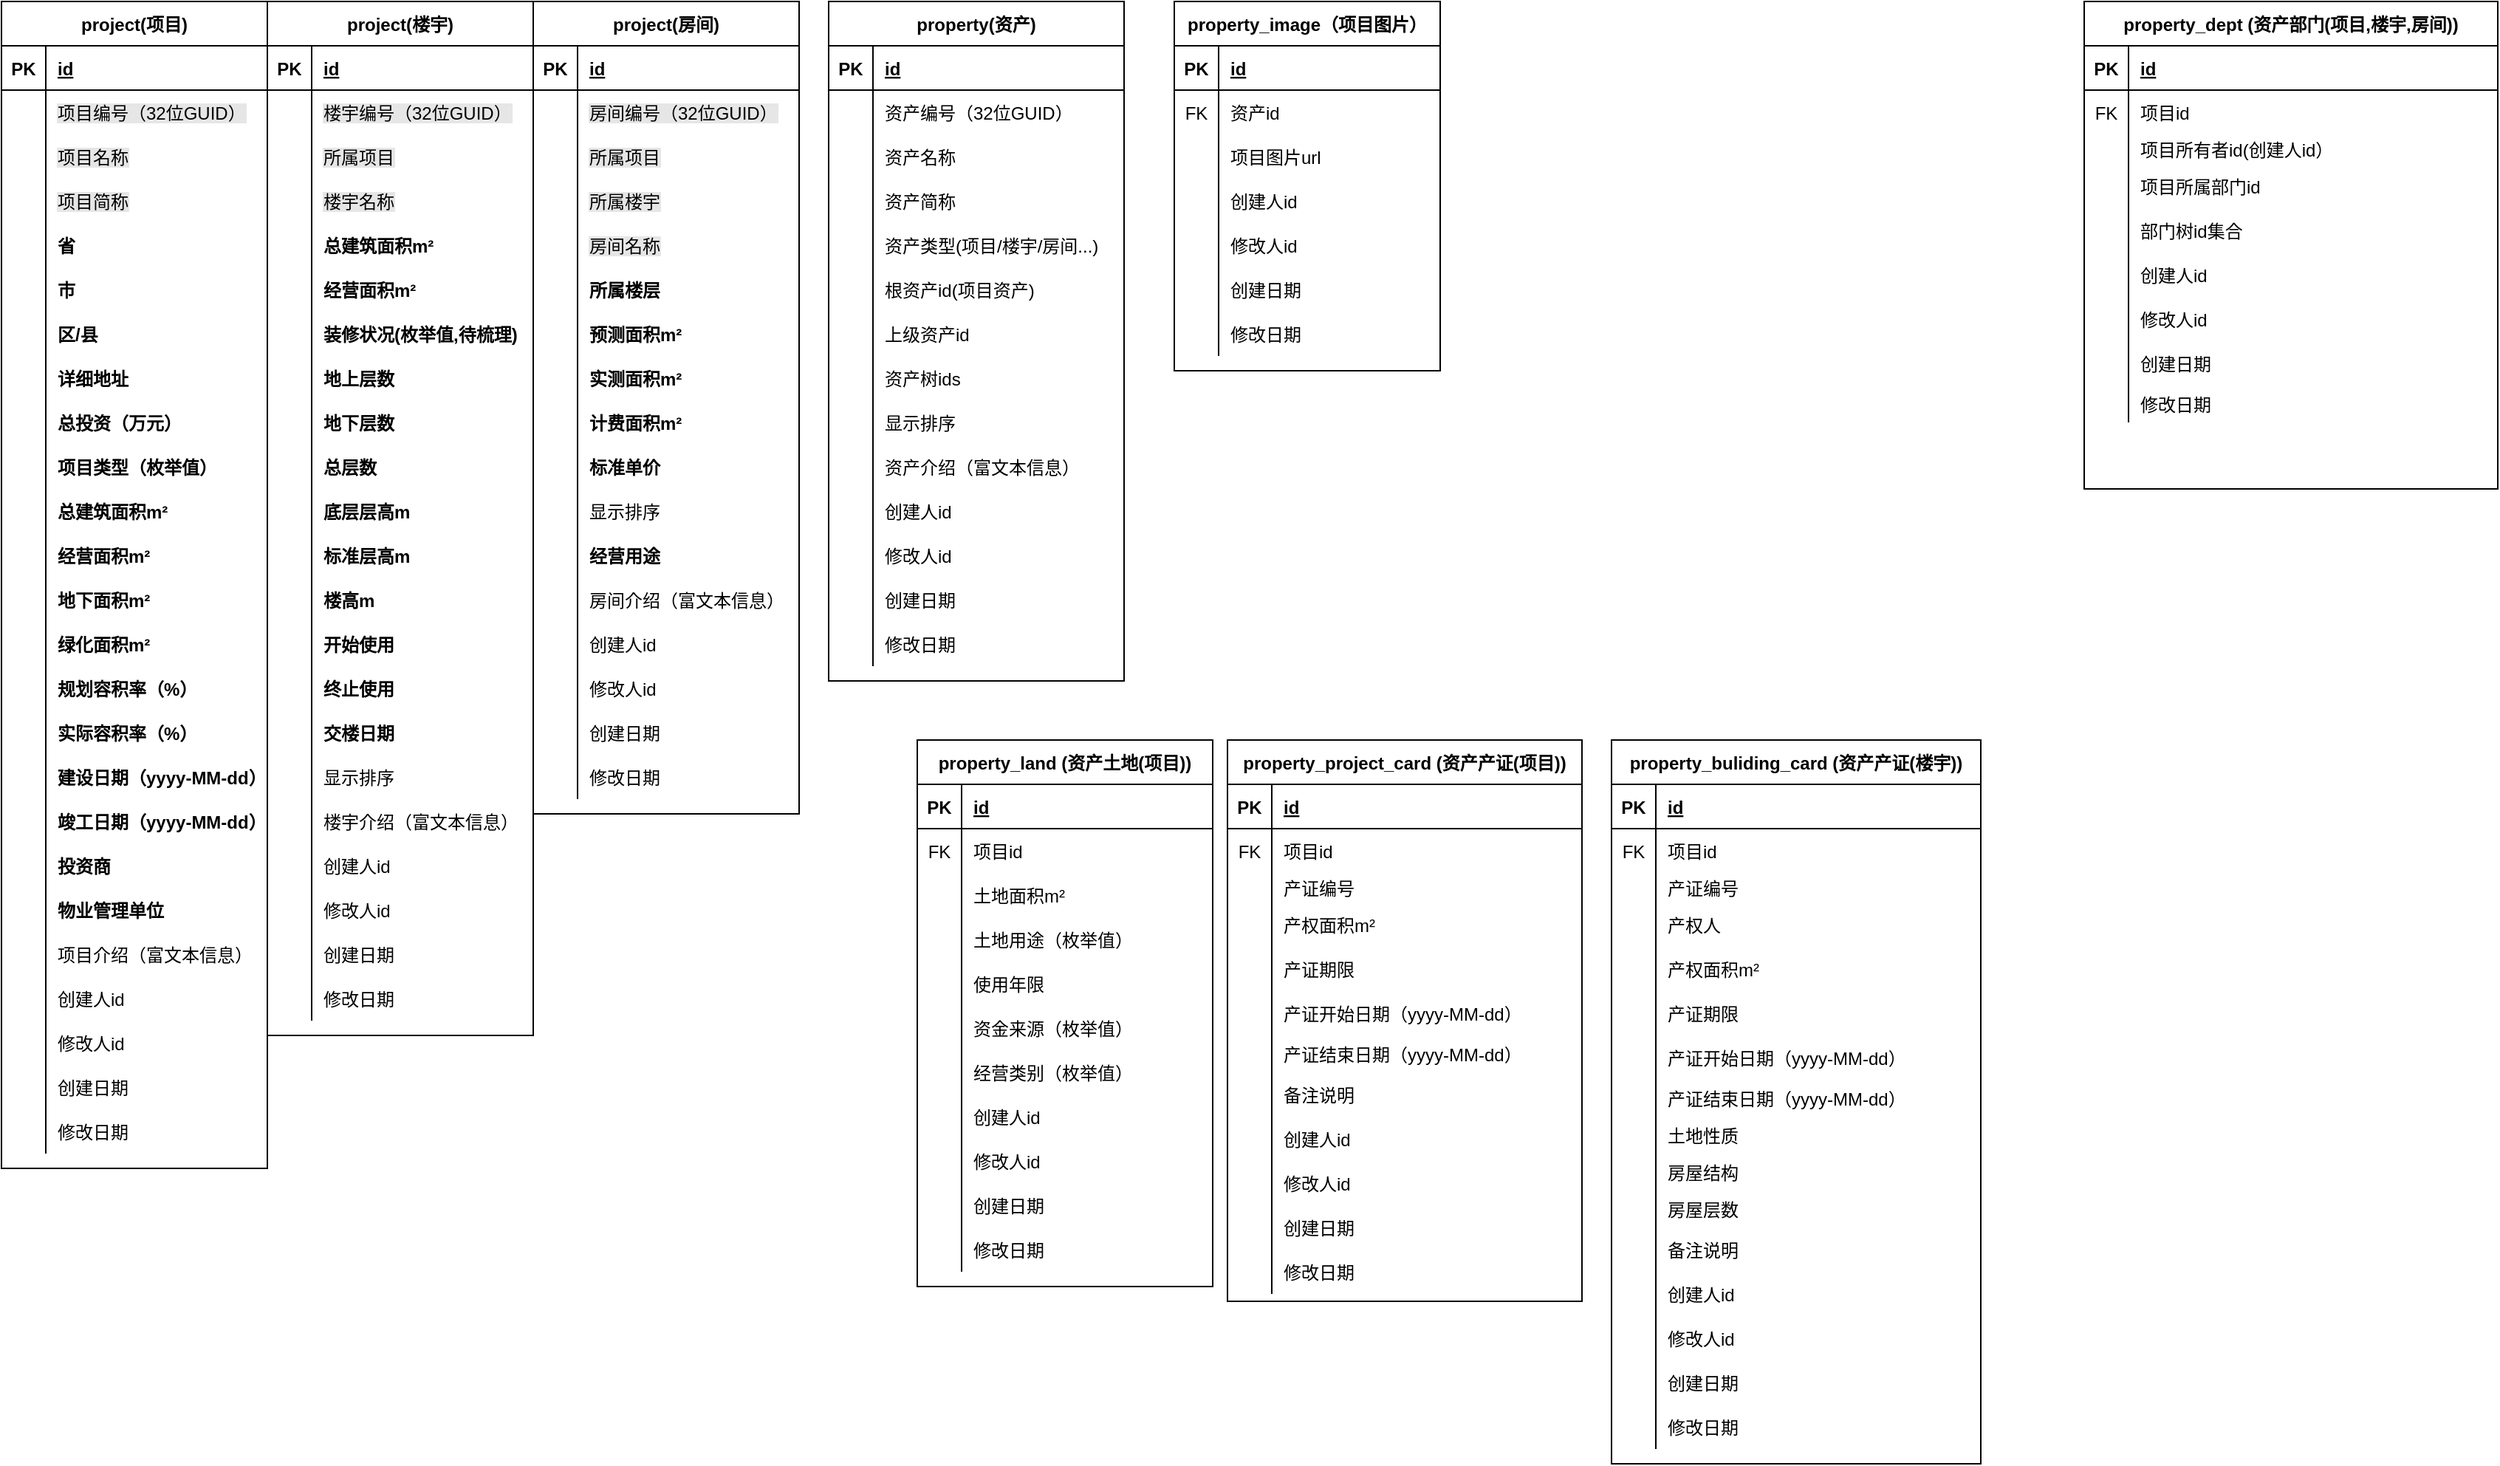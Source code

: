 <mxfile version="18.1.3" type="github" pages="4">
  <diagram id="_rNBs9zbbzzjE31DsmEX" name="初稿">
    <mxGraphModel dx="1849" dy="468" grid="1" gridSize="10" guides="1" tooltips="1" connect="1" arrows="1" fold="1" page="1" pageScale="1" pageWidth="827" pageHeight="1169" math="0" shadow="0">
      <root>
        <mxCell id="0" />
        <mxCell id="1" parent="0" />
        <mxCell id="C5TJ0LPZ05NCPKPVch82-22" value="project(项目)" style="shape=table;startSize=30;container=1;collapsible=1;childLayout=tableLayout;fixedRows=1;rowLines=0;fontStyle=1;align=center;resizeLast=1;" parent="1" vertex="1">
          <mxGeometry x="-560" y="140" width="180" height="790" as="geometry" />
        </mxCell>
        <mxCell id="C5TJ0LPZ05NCPKPVch82-23" value="" style="shape=tableRow;horizontal=0;startSize=0;swimlaneHead=0;swimlaneBody=0;fillColor=none;collapsible=0;dropTarget=0;points=[[0,0.5],[1,0.5]];portConstraint=eastwest;top=0;left=0;right=0;bottom=1;" parent="C5TJ0LPZ05NCPKPVch82-22" vertex="1">
          <mxGeometry y="30" width="180" height="30" as="geometry" />
        </mxCell>
        <mxCell id="C5TJ0LPZ05NCPKPVch82-24" value="PK" style="shape=partialRectangle;connectable=0;fillColor=none;top=0;left=0;bottom=0;right=0;fontStyle=1;overflow=hidden;" parent="C5TJ0LPZ05NCPKPVch82-23" vertex="1">
          <mxGeometry width="30" height="30" as="geometry">
            <mxRectangle width="30" height="30" as="alternateBounds" />
          </mxGeometry>
        </mxCell>
        <mxCell id="C5TJ0LPZ05NCPKPVch82-25" value="id" style="shape=partialRectangle;connectable=0;fillColor=none;top=0;left=0;bottom=0;right=0;align=left;spacingLeft=6;fontStyle=5;overflow=hidden;" parent="C5TJ0LPZ05NCPKPVch82-23" vertex="1">
          <mxGeometry x="30" width="150" height="30" as="geometry">
            <mxRectangle width="150" height="30" as="alternateBounds" />
          </mxGeometry>
        </mxCell>
        <mxCell id="C5TJ0LPZ05NCPKPVch82-59" style="shape=tableRow;horizontal=0;startSize=0;swimlaneHead=0;swimlaneBody=0;fillColor=none;collapsible=0;dropTarget=0;points=[[0,0.5],[1,0.5]];portConstraint=eastwest;top=0;left=0;right=0;bottom=0;labelBackgroundColor=default;" parent="C5TJ0LPZ05NCPKPVch82-22" vertex="1">
          <mxGeometry y="60" width="180" height="30" as="geometry" />
        </mxCell>
        <mxCell id="C5TJ0LPZ05NCPKPVch82-60" style="shape=partialRectangle;connectable=0;fillColor=none;top=0;left=0;bottom=0;right=0;editable=1;overflow=hidden;" parent="C5TJ0LPZ05NCPKPVch82-59" vertex="1">
          <mxGeometry width="30" height="30" as="geometry">
            <mxRectangle width="30" height="30" as="alternateBounds" />
          </mxGeometry>
        </mxCell>
        <mxCell id="C5TJ0LPZ05NCPKPVch82-61" value="项目编号（32位GUID）" style="shape=partialRectangle;connectable=0;fillColor=none;top=0;left=0;bottom=0;right=0;align=left;spacingLeft=6;overflow=hidden;strokeColor=#E6E6E6;labelBackgroundColor=#E6E6E6;" parent="C5TJ0LPZ05NCPKPVch82-59" vertex="1">
          <mxGeometry x="30" width="150" height="30" as="geometry">
            <mxRectangle width="150" height="30" as="alternateBounds" />
          </mxGeometry>
        </mxCell>
        <mxCell id="C5TJ0LPZ05NCPKPVch82-26" value="" style="shape=tableRow;horizontal=0;startSize=0;swimlaneHead=0;swimlaneBody=0;fillColor=none;collapsible=0;dropTarget=0;points=[[0,0.5],[1,0.5]];portConstraint=eastwest;top=0;left=0;right=0;bottom=0;" parent="C5TJ0LPZ05NCPKPVch82-22" vertex="1">
          <mxGeometry y="90" width="180" height="30" as="geometry" />
        </mxCell>
        <mxCell id="C5TJ0LPZ05NCPKPVch82-27" value="" style="shape=partialRectangle;connectable=0;fillColor=none;top=0;left=0;bottom=0;right=0;editable=1;overflow=hidden;" parent="C5TJ0LPZ05NCPKPVch82-26" vertex="1">
          <mxGeometry width="30" height="30" as="geometry">
            <mxRectangle width="30" height="30" as="alternateBounds" />
          </mxGeometry>
        </mxCell>
        <mxCell id="C5TJ0LPZ05NCPKPVch82-28" value="项目名称" style="shape=partialRectangle;connectable=0;fillColor=none;top=0;left=0;bottom=0;right=0;align=left;spacingLeft=6;overflow=hidden;labelBackgroundColor=#E6E6E6;" parent="C5TJ0LPZ05NCPKPVch82-26" vertex="1">
          <mxGeometry x="30" width="150" height="30" as="geometry">
            <mxRectangle width="150" height="30" as="alternateBounds" />
          </mxGeometry>
        </mxCell>
        <mxCell id="C5TJ0LPZ05NCPKPVch82-29" value="" style="shape=tableRow;horizontal=0;startSize=0;swimlaneHead=0;swimlaneBody=0;fillColor=none;collapsible=0;dropTarget=0;points=[[0,0.5],[1,0.5]];portConstraint=eastwest;top=0;left=0;right=0;bottom=0;" parent="C5TJ0LPZ05NCPKPVch82-22" vertex="1">
          <mxGeometry y="120" width="180" height="30" as="geometry" />
        </mxCell>
        <mxCell id="C5TJ0LPZ05NCPKPVch82-30" value="" style="shape=partialRectangle;connectable=0;fillColor=none;top=0;left=0;bottom=0;right=0;editable=1;overflow=hidden;" parent="C5TJ0LPZ05NCPKPVch82-29" vertex="1">
          <mxGeometry width="30" height="30" as="geometry">
            <mxRectangle width="30" height="30" as="alternateBounds" />
          </mxGeometry>
        </mxCell>
        <mxCell id="C5TJ0LPZ05NCPKPVch82-31" value="项目简称" style="shape=partialRectangle;connectable=0;fillColor=none;top=0;left=0;bottom=0;right=0;align=left;spacingLeft=6;overflow=hidden;strokeColor=#000000;labelBackgroundColor=#E6E6E6;" parent="C5TJ0LPZ05NCPKPVch82-29" vertex="1">
          <mxGeometry x="30" width="150" height="30" as="geometry">
            <mxRectangle width="150" height="30" as="alternateBounds" />
          </mxGeometry>
        </mxCell>
        <mxCell id="C5TJ0LPZ05NCPKPVch82-32" value="" style="shape=tableRow;horizontal=0;startSize=0;swimlaneHead=0;swimlaneBody=0;fillColor=none;collapsible=0;dropTarget=0;points=[[0,0.5],[1,0.5]];portConstraint=eastwest;top=0;left=0;right=0;bottom=0;" parent="C5TJ0LPZ05NCPKPVch82-22" vertex="1">
          <mxGeometry y="150" width="180" height="30" as="geometry" />
        </mxCell>
        <mxCell id="C5TJ0LPZ05NCPKPVch82-33" value="" style="shape=partialRectangle;connectable=0;fillColor=none;top=0;left=0;bottom=0;right=0;editable=1;overflow=hidden;" parent="C5TJ0LPZ05NCPKPVch82-32" vertex="1">
          <mxGeometry width="30" height="30" as="geometry">
            <mxRectangle width="30" height="30" as="alternateBounds" />
          </mxGeometry>
        </mxCell>
        <mxCell id="C5TJ0LPZ05NCPKPVch82-34" value="省" style="shape=partialRectangle;connectable=0;fillColor=none;top=0;left=0;bottom=0;right=0;align=left;spacingLeft=6;overflow=hidden;fontStyle=1" parent="C5TJ0LPZ05NCPKPVch82-32" vertex="1">
          <mxGeometry x="30" width="150" height="30" as="geometry">
            <mxRectangle width="150" height="30" as="alternateBounds" />
          </mxGeometry>
        </mxCell>
        <mxCell id="C5TJ0LPZ05NCPKPVch82-44" style="shape=tableRow;horizontal=0;startSize=0;swimlaneHead=0;swimlaneBody=0;fillColor=none;collapsible=0;dropTarget=0;points=[[0,0.5],[1,0.5]];portConstraint=eastwest;top=0;left=0;right=0;bottom=0;" parent="C5TJ0LPZ05NCPKPVch82-22" vertex="1">
          <mxGeometry y="180" width="180" height="30" as="geometry" />
        </mxCell>
        <mxCell id="C5TJ0LPZ05NCPKPVch82-45" style="shape=partialRectangle;connectable=0;fillColor=none;top=0;left=0;bottom=0;right=0;editable=1;overflow=hidden;" parent="C5TJ0LPZ05NCPKPVch82-44" vertex="1">
          <mxGeometry width="30" height="30" as="geometry">
            <mxRectangle width="30" height="30" as="alternateBounds" />
          </mxGeometry>
        </mxCell>
        <mxCell id="C5TJ0LPZ05NCPKPVch82-46" value="市" style="shape=partialRectangle;connectable=0;fillColor=none;top=0;left=0;bottom=0;right=0;align=left;spacingLeft=6;overflow=hidden;fontStyle=1" parent="C5TJ0LPZ05NCPKPVch82-44" vertex="1">
          <mxGeometry x="30" width="150" height="30" as="geometry">
            <mxRectangle width="150" height="30" as="alternateBounds" />
          </mxGeometry>
        </mxCell>
        <mxCell id="C5TJ0LPZ05NCPKPVch82-41" style="shape=tableRow;horizontal=0;startSize=0;swimlaneHead=0;swimlaneBody=0;fillColor=none;collapsible=0;dropTarget=0;points=[[0,0.5],[1,0.5]];portConstraint=eastwest;top=0;left=0;right=0;bottom=0;" parent="C5TJ0LPZ05NCPKPVch82-22" vertex="1">
          <mxGeometry y="210" width="180" height="30" as="geometry" />
        </mxCell>
        <mxCell id="C5TJ0LPZ05NCPKPVch82-42" style="shape=partialRectangle;connectable=0;fillColor=none;top=0;left=0;bottom=0;right=0;editable=1;overflow=hidden;" parent="C5TJ0LPZ05NCPKPVch82-41" vertex="1">
          <mxGeometry width="30" height="30" as="geometry">
            <mxRectangle width="30" height="30" as="alternateBounds" />
          </mxGeometry>
        </mxCell>
        <mxCell id="C5TJ0LPZ05NCPKPVch82-43" value="区/县" style="shape=partialRectangle;connectable=0;fillColor=none;top=0;left=0;bottom=0;right=0;align=left;spacingLeft=6;overflow=hidden;fontStyle=1" parent="C5TJ0LPZ05NCPKPVch82-41" vertex="1">
          <mxGeometry x="30" width="150" height="30" as="geometry">
            <mxRectangle width="150" height="30" as="alternateBounds" />
          </mxGeometry>
        </mxCell>
        <mxCell id="C5TJ0LPZ05NCPKPVch82-38" style="shape=tableRow;horizontal=0;startSize=0;swimlaneHead=0;swimlaneBody=0;fillColor=none;collapsible=0;dropTarget=0;points=[[0,0.5],[1,0.5]];portConstraint=eastwest;top=0;left=0;right=0;bottom=0;" parent="C5TJ0LPZ05NCPKPVch82-22" vertex="1">
          <mxGeometry y="240" width="180" height="30" as="geometry" />
        </mxCell>
        <mxCell id="C5TJ0LPZ05NCPKPVch82-39" style="shape=partialRectangle;connectable=0;fillColor=none;top=0;left=0;bottom=0;right=0;editable=1;overflow=hidden;" parent="C5TJ0LPZ05NCPKPVch82-38" vertex="1">
          <mxGeometry width="30" height="30" as="geometry">
            <mxRectangle width="30" height="30" as="alternateBounds" />
          </mxGeometry>
        </mxCell>
        <mxCell id="C5TJ0LPZ05NCPKPVch82-40" value="详细地址" style="shape=partialRectangle;connectable=0;fillColor=none;top=0;left=0;bottom=0;right=0;align=left;spacingLeft=6;overflow=hidden;fontStyle=1" parent="C5TJ0LPZ05NCPKPVch82-38" vertex="1">
          <mxGeometry x="30" width="150" height="30" as="geometry">
            <mxRectangle width="150" height="30" as="alternateBounds" />
          </mxGeometry>
        </mxCell>
        <mxCell id="C5TJ0LPZ05NCPKPVch82-35" style="shape=tableRow;horizontal=0;startSize=0;swimlaneHead=0;swimlaneBody=0;fillColor=none;collapsible=0;dropTarget=0;points=[[0,0.5],[1,0.5]];portConstraint=eastwest;top=0;left=0;right=0;bottom=0;" parent="C5TJ0LPZ05NCPKPVch82-22" vertex="1">
          <mxGeometry y="270" width="180" height="30" as="geometry" />
        </mxCell>
        <mxCell id="C5TJ0LPZ05NCPKPVch82-36" style="shape=partialRectangle;connectable=0;fillColor=none;top=0;left=0;bottom=0;right=0;editable=1;overflow=hidden;" parent="C5TJ0LPZ05NCPKPVch82-35" vertex="1">
          <mxGeometry width="30" height="30" as="geometry">
            <mxRectangle width="30" height="30" as="alternateBounds" />
          </mxGeometry>
        </mxCell>
        <mxCell id="C5TJ0LPZ05NCPKPVch82-37" value="总投资（万元）" style="shape=partialRectangle;connectable=0;fillColor=none;top=0;left=0;bottom=0;right=0;align=left;spacingLeft=6;overflow=hidden;fontStyle=1" parent="C5TJ0LPZ05NCPKPVch82-35" vertex="1">
          <mxGeometry x="30" width="150" height="30" as="geometry">
            <mxRectangle width="150" height="30" as="alternateBounds" />
          </mxGeometry>
        </mxCell>
        <mxCell id="C5TJ0LPZ05NCPKPVch82-56" style="shape=tableRow;horizontal=0;startSize=0;swimlaneHead=0;swimlaneBody=0;fillColor=none;collapsible=0;dropTarget=0;points=[[0,0.5],[1,0.5]];portConstraint=eastwest;top=0;left=0;right=0;bottom=0;" parent="C5TJ0LPZ05NCPKPVch82-22" vertex="1">
          <mxGeometry y="300" width="180" height="30" as="geometry" />
        </mxCell>
        <mxCell id="C5TJ0LPZ05NCPKPVch82-57" style="shape=partialRectangle;connectable=0;fillColor=none;top=0;left=0;bottom=0;right=0;editable=1;overflow=hidden;" parent="C5TJ0LPZ05NCPKPVch82-56" vertex="1">
          <mxGeometry width="30" height="30" as="geometry">
            <mxRectangle width="30" height="30" as="alternateBounds" />
          </mxGeometry>
        </mxCell>
        <mxCell id="C5TJ0LPZ05NCPKPVch82-58" value="项目类型（枚举值）" style="shape=partialRectangle;connectable=0;fillColor=none;top=0;left=0;bottom=0;right=0;align=left;spacingLeft=6;overflow=hidden;fontStyle=1" parent="C5TJ0LPZ05NCPKPVch82-56" vertex="1">
          <mxGeometry x="30" width="150" height="30" as="geometry">
            <mxRectangle width="150" height="30" as="alternateBounds" />
          </mxGeometry>
        </mxCell>
        <mxCell id="C5TJ0LPZ05NCPKPVch82-53" style="shape=tableRow;horizontal=0;startSize=0;swimlaneHead=0;swimlaneBody=0;fillColor=none;collapsible=0;dropTarget=0;points=[[0,0.5],[1,0.5]];portConstraint=eastwest;top=0;left=0;right=0;bottom=0;" parent="C5TJ0LPZ05NCPKPVch82-22" vertex="1">
          <mxGeometry y="330" width="180" height="30" as="geometry" />
        </mxCell>
        <mxCell id="C5TJ0LPZ05NCPKPVch82-54" style="shape=partialRectangle;connectable=0;fillColor=none;top=0;left=0;bottom=0;right=0;editable=1;overflow=hidden;" parent="C5TJ0LPZ05NCPKPVch82-53" vertex="1">
          <mxGeometry width="30" height="30" as="geometry">
            <mxRectangle width="30" height="30" as="alternateBounds" />
          </mxGeometry>
        </mxCell>
        <mxCell id="C5TJ0LPZ05NCPKPVch82-55" value="总建筑面积m²" style="shape=partialRectangle;connectable=0;fillColor=none;top=0;left=0;bottom=0;right=0;align=left;spacingLeft=6;overflow=hidden;fontStyle=1" parent="C5TJ0LPZ05NCPKPVch82-53" vertex="1">
          <mxGeometry x="30" width="150" height="30" as="geometry">
            <mxRectangle width="150" height="30" as="alternateBounds" />
          </mxGeometry>
        </mxCell>
        <mxCell id="C5TJ0LPZ05NCPKPVch82-50" style="shape=tableRow;horizontal=0;startSize=0;swimlaneHead=0;swimlaneBody=0;fillColor=none;collapsible=0;dropTarget=0;points=[[0,0.5],[1,0.5]];portConstraint=eastwest;top=0;left=0;right=0;bottom=0;" parent="C5TJ0LPZ05NCPKPVch82-22" vertex="1">
          <mxGeometry y="360" width="180" height="30" as="geometry" />
        </mxCell>
        <mxCell id="C5TJ0LPZ05NCPKPVch82-51" style="shape=partialRectangle;connectable=0;fillColor=none;top=0;left=0;bottom=0;right=0;editable=1;overflow=hidden;" parent="C5TJ0LPZ05NCPKPVch82-50" vertex="1">
          <mxGeometry width="30" height="30" as="geometry">
            <mxRectangle width="30" height="30" as="alternateBounds" />
          </mxGeometry>
        </mxCell>
        <mxCell id="C5TJ0LPZ05NCPKPVch82-52" value="经营面积m²" style="shape=partialRectangle;connectable=0;fillColor=none;top=0;left=0;bottom=0;right=0;align=left;spacingLeft=6;overflow=hidden;fontStyle=1" parent="C5TJ0LPZ05NCPKPVch82-50" vertex="1">
          <mxGeometry x="30" width="150" height="30" as="geometry">
            <mxRectangle width="150" height="30" as="alternateBounds" />
          </mxGeometry>
        </mxCell>
        <mxCell id="C5TJ0LPZ05NCPKPVch82-47" style="shape=tableRow;horizontal=0;startSize=0;swimlaneHead=0;swimlaneBody=0;fillColor=none;collapsible=0;dropTarget=0;points=[[0,0.5],[1,0.5]];portConstraint=eastwest;top=0;left=0;right=0;bottom=0;" parent="C5TJ0LPZ05NCPKPVch82-22" vertex="1">
          <mxGeometry y="390" width="180" height="30" as="geometry" />
        </mxCell>
        <mxCell id="C5TJ0LPZ05NCPKPVch82-48" style="shape=partialRectangle;connectable=0;fillColor=none;top=0;left=0;bottom=0;right=0;editable=1;overflow=hidden;" parent="C5TJ0LPZ05NCPKPVch82-47" vertex="1">
          <mxGeometry width="30" height="30" as="geometry">
            <mxRectangle width="30" height="30" as="alternateBounds" />
          </mxGeometry>
        </mxCell>
        <mxCell id="C5TJ0LPZ05NCPKPVch82-49" value="地下面积m²" style="shape=partialRectangle;connectable=0;fillColor=none;top=0;left=0;bottom=0;right=0;align=left;spacingLeft=6;overflow=hidden;fontStyle=1" parent="C5TJ0LPZ05NCPKPVch82-47" vertex="1">
          <mxGeometry x="30" width="150" height="30" as="geometry">
            <mxRectangle width="150" height="30" as="alternateBounds" />
          </mxGeometry>
        </mxCell>
        <mxCell id="C5TJ0LPZ05NCPKPVch82-71" style="shape=tableRow;horizontal=0;startSize=0;swimlaneHead=0;swimlaneBody=0;fillColor=none;collapsible=0;dropTarget=0;points=[[0,0.5],[1,0.5]];portConstraint=eastwest;top=0;left=0;right=0;bottom=0;" parent="C5TJ0LPZ05NCPKPVch82-22" vertex="1">
          <mxGeometry y="420" width="180" height="30" as="geometry" />
        </mxCell>
        <mxCell id="C5TJ0LPZ05NCPKPVch82-72" style="shape=partialRectangle;connectable=0;fillColor=none;top=0;left=0;bottom=0;right=0;editable=1;overflow=hidden;" parent="C5TJ0LPZ05NCPKPVch82-71" vertex="1">
          <mxGeometry width="30" height="30" as="geometry">
            <mxRectangle width="30" height="30" as="alternateBounds" />
          </mxGeometry>
        </mxCell>
        <mxCell id="C5TJ0LPZ05NCPKPVch82-73" value="绿化面积m²" style="shape=partialRectangle;connectable=0;fillColor=none;top=0;left=0;bottom=0;right=0;align=left;spacingLeft=6;overflow=hidden;fontStyle=1" parent="C5TJ0LPZ05NCPKPVch82-71" vertex="1">
          <mxGeometry x="30" width="150" height="30" as="geometry">
            <mxRectangle width="150" height="30" as="alternateBounds" />
          </mxGeometry>
        </mxCell>
        <mxCell id="C5TJ0LPZ05NCPKPVch82-68" style="shape=tableRow;horizontal=0;startSize=0;swimlaneHead=0;swimlaneBody=0;fillColor=none;collapsible=0;dropTarget=0;points=[[0,0.5],[1,0.5]];portConstraint=eastwest;top=0;left=0;right=0;bottom=0;" parent="C5TJ0LPZ05NCPKPVch82-22" vertex="1">
          <mxGeometry y="450" width="180" height="30" as="geometry" />
        </mxCell>
        <mxCell id="C5TJ0LPZ05NCPKPVch82-69" style="shape=partialRectangle;connectable=0;fillColor=none;top=0;left=0;bottom=0;right=0;editable=1;overflow=hidden;" parent="C5TJ0LPZ05NCPKPVch82-68" vertex="1">
          <mxGeometry width="30" height="30" as="geometry">
            <mxRectangle width="30" height="30" as="alternateBounds" />
          </mxGeometry>
        </mxCell>
        <mxCell id="C5TJ0LPZ05NCPKPVch82-70" value="规划容积率（%）" style="shape=partialRectangle;connectable=0;fillColor=none;top=0;left=0;bottom=0;right=0;align=left;spacingLeft=6;overflow=hidden;fontStyle=1" parent="C5TJ0LPZ05NCPKPVch82-68" vertex="1">
          <mxGeometry x="30" width="150" height="30" as="geometry">
            <mxRectangle width="150" height="30" as="alternateBounds" />
          </mxGeometry>
        </mxCell>
        <mxCell id="C5TJ0LPZ05NCPKPVch82-65" style="shape=tableRow;horizontal=0;startSize=0;swimlaneHead=0;swimlaneBody=0;fillColor=none;collapsible=0;dropTarget=0;points=[[0,0.5],[1,0.5]];portConstraint=eastwest;top=0;left=0;right=0;bottom=0;fontStyle=1" parent="C5TJ0LPZ05NCPKPVch82-22" vertex="1">
          <mxGeometry y="480" width="180" height="30" as="geometry" />
        </mxCell>
        <mxCell id="C5TJ0LPZ05NCPKPVch82-66" style="shape=partialRectangle;connectable=0;fillColor=none;top=0;left=0;bottom=0;right=0;editable=1;overflow=hidden;" parent="C5TJ0LPZ05NCPKPVch82-65" vertex="1">
          <mxGeometry width="30" height="30" as="geometry">
            <mxRectangle width="30" height="30" as="alternateBounds" />
          </mxGeometry>
        </mxCell>
        <mxCell id="C5TJ0LPZ05NCPKPVch82-67" value="实际容积率（%）" style="shape=partialRectangle;connectable=0;fillColor=none;top=0;left=0;bottom=0;right=0;align=left;spacingLeft=6;overflow=hidden;fontStyle=1" parent="C5TJ0LPZ05NCPKPVch82-65" vertex="1">
          <mxGeometry x="30" width="150" height="30" as="geometry">
            <mxRectangle width="150" height="30" as="alternateBounds" />
          </mxGeometry>
        </mxCell>
        <mxCell id="C5TJ0LPZ05NCPKPVch82-62" style="shape=tableRow;horizontal=0;startSize=0;swimlaneHead=0;swimlaneBody=0;fillColor=none;collapsible=0;dropTarget=0;points=[[0,0.5],[1,0.5]];portConstraint=eastwest;top=0;left=0;right=0;bottom=0;" parent="C5TJ0LPZ05NCPKPVch82-22" vertex="1">
          <mxGeometry y="510" width="180" height="30" as="geometry" />
        </mxCell>
        <mxCell id="C5TJ0LPZ05NCPKPVch82-63" style="shape=partialRectangle;connectable=0;fillColor=none;top=0;left=0;bottom=0;right=0;editable=1;overflow=hidden;" parent="C5TJ0LPZ05NCPKPVch82-62" vertex="1">
          <mxGeometry width="30" height="30" as="geometry">
            <mxRectangle width="30" height="30" as="alternateBounds" />
          </mxGeometry>
        </mxCell>
        <mxCell id="C5TJ0LPZ05NCPKPVch82-64" value="建设日期（yyyy-MM-dd）" style="shape=partialRectangle;connectable=0;fillColor=none;top=0;left=0;bottom=0;right=0;align=left;spacingLeft=6;overflow=hidden;fontStyle=1" parent="C5TJ0LPZ05NCPKPVch82-62" vertex="1">
          <mxGeometry x="30" width="150" height="30" as="geometry">
            <mxRectangle width="150" height="30" as="alternateBounds" />
          </mxGeometry>
        </mxCell>
        <mxCell id="C5TJ0LPZ05NCPKPVch82-83" style="shape=tableRow;horizontal=0;startSize=0;swimlaneHead=0;swimlaneBody=0;fillColor=none;collapsible=0;dropTarget=0;points=[[0,0.5],[1,0.5]];portConstraint=eastwest;top=0;left=0;right=0;bottom=0;" parent="C5TJ0LPZ05NCPKPVch82-22" vertex="1">
          <mxGeometry y="540" width="180" height="30" as="geometry" />
        </mxCell>
        <mxCell id="C5TJ0LPZ05NCPKPVch82-84" style="shape=partialRectangle;connectable=0;fillColor=none;top=0;left=0;bottom=0;right=0;editable=1;overflow=hidden;" parent="C5TJ0LPZ05NCPKPVch82-83" vertex="1">
          <mxGeometry width="30" height="30" as="geometry">
            <mxRectangle width="30" height="30" as="alternateBounds" />
          </mxGeometry>
        </mxCell>
        <mxCell id="C5TJ0LPZ05NCPKPVch82-85" value="竣工日期（yyyy-MM-dd）" style="shape=partialRectangle;connectable=0;fillColor=none;top=0;left=0;bottom=0;right=0;align=left;spacingLeft=6;overflow=hidden;fontStyle=1" parent="C5TJ0LPZ05NCPKPVch82-83" vertex="1">
          <mxGeometry x="30" width="150" height="30" as="geometry">
            <mxRectangle width="150" height="30" as="alternateBounds" />
          </mxGeometry>
        </mxCell>
        <mxCell id="C5TJ0LPZ05NCPKPVch82-80" style="shape=tableRow;horizontal=0;startSize=0;swimlaneHead=0;swimlaneBody=0;fillColor=none;collapsible=0;dropTarget=0;points=[[0,0.5],[1,0.5]];portConstraint=eastwest;top=0;left=0;right=0;bottom=0;" parent="C5TJ0LPZ05NCPKPVch82-22" vertex="1">
          <mxGeometry y="570" width="180" height="30" as="geometry" />
        </mxCell>
        <mxCell id="C5TJ0LPZ05NCPKPVch82-81" style="shape=partialRectangle;connectable=0;fillColor=none;top=0;left=0;bottom=0;right=0;editable=1;overflow=hidden;" parent="C5TJ0LPZ05NCPKPVch82-80" vertex="1">
          <mxGeometry width="30" height="30" as="geometry">
            <mxRectangle width="30" height="30" as="alternateBounds" />
          </mxGeometry>
        </mxCell>
        <mxCell id="C5TJ0LPZ05NCPKPVch82-82" value="投资商" style="shape=partialRectangle;connectable=0;fillColor=none;top=0;left=0;bottom=0;right=0;align=left;spacingLeft=6;overflow=hidden;fontStyle=1" parent="C5TJ0LPZ05NCPKPVch82-80" vertex="1">
          <mxGeometry x="30" width="150" height="30" as="geometry">
            <mxRectangle width="150" height="30" as="alternateBounds" />
          </mxGeometry>
        </mxCell>
        <mxCell id="C5TJ0LPZ05NCPKPVch82-77" style="shape=tableRow;horizontal=0;startSize=0;swimlaneHead=0;swimlaneBody=0;fillColor=none;collapsible=0;dropTarget=0;points=[[0,0.5],[1,0.5]];portConstraint=eastwest;top=0;left=0;right=0;bottom=0;" parent="C5TJ0LPZ05NCPKPVch82-22" vertex="1">
          <mxGeometry y="600" width="180" height="30" as="geometry" />
        </mxCell>
        <mxCell id="C5TJ0LPZ05NCPKPVch82-78" style="shape=partialRectangle;connectable=0;fillColor=none;top=0;left=0;bottom=0;right=0;editable=1;overflow=hidden;" parent="C5TJ0LPZ05NCPKPVch82-77" vertex="1">
          <mxGeometry width="30" height="30" as="geometry">
            <mxRectangle width="30" height="30" as="alternateBounds" />
          </mxGeometry>
        </mxCell>
        <mxCell id="C5TJ0LPZ05NCPKPVch82-79" value="物业管理单位" style="shape=partialRectangle;connectable=0;fillColor=none;top=0;left=0;bottom=0;right=0;align=left;spacingLeft=6;overflow=hidden;fontStyle=1" parent="C5TJ0LPZ05NCPKPVch82-77" vertex="1">
          <mxGeometry x="30" width="150" height="30" as="geometry">
            <mxRectangle width="150" height="30" as="alternateBounds" />
          </mxGeometry>
        </mxCell>
        <mxCell id="C5TJ0LPZ05NCPKPVch82-74" style="shape=tableRow;horizontal=0;startSize=0;swimlaneHead=0;swimlaneBody=0;fillColor=none;collapsible=0;dropTarget=0;points=[[0,0.5],[1,0.5]];portConstraint=eastwest;top=0;left=0;right=0;bottom=0;" parent="C5TJ0LPZ05NCPKPVch82-22" vertex="1">
          <mxGeometry y="630" width="180" height="30" as="geometry" />
        </mxCell>
        <mxCell id="C5TJ0LPZ05NCPKPVch82-75" style="shape=partialRectangle;connectable=0;fillColor=none;top=0;left=0;bottom=0;right=0;editable=1;overflow=hidden;" parent="C5TJ0LPZ05NCPKPVch82-74" vertex="1">
          <mxGeometry width="30" height="30" as="geometry">
            <mxRectangle width="30" height="30" as="alternateBounds" />
          </mxGeometry>
        </mxCell>
        <mxCell id="C5TJ0LPZ05NCPKPVch82-76" value="项目介绍（富文本信息）" style="shape=partialRectangle;connectable=0;fillColor=none;top=0;left=0;bottom=0;right=0;align=left;spacingLeft=6;overflow=hidden;" parent="C5TJ0LPZ05NCPKPVch82-74" vertex="1">
          <mxGeometry x="30" width="150" height="30" as="geometry">
            <mxRectangle width="150" height="30" as="alternateBounds" />
          </mxGeometry>
        </mxCell>
        <mxCell id="C5TJ0LPZ05NCPKPVch82-213" style="shape=tableRow;horizontal=0;startSize=0;swimlaneHead=0;swimlaneBody=0;fillColor=none;collapsible=0;dropTarget=0;points=[[0,0.5],[1,0.5]];portConstraint=eastwest;top=0;left=0;right=0;bottom=0;" parent="C5TJ0LPZ05NCPKPVch82-22" vertex="1">
          <mxGeometry y="660" width="180" height="30" as="geometry" />
        </mxCell>
        <mxCell id="C5TJ0LPZ05NCPKPVch82-214" style="shape=partialRectangle;connectable=0;fillColor=none;top=0;left=0;bottom=0;right=0;editable=1;overflow=hidden;" parent="C5TJ0LPZ05NCPKPVch82-213" vertex="1">
          <mxGeometry width="30" height="30" as="geometry">
            <mxRectangle width="30" height="30" as="alternateBounds" />
          </mxGeometry>
        </mxCell>
        <mxCell id="C5TJ0LPZ05NCPKPVch82-215" value="创建人id" style="shape=partialRectangle;connectable=0;fillColor=none;top=0;left=0;bottom=0;right=0;align=left;spacingLeft=6;overflow=hidden;" parent="C5TJ0LPZ05NCPKPVch82-213" vertex="1">
          <mxGeometry x="30" width="150" height="30" as="geometry">
            <mxRectangle width="150" height="30" as="alternateBounds" />
          </mxGeometry>
        </mxCell>
        <mxCell id="C5TJ0LPZ05NCPKPVch82-216" style="shape=tableRow;horizontal=0;startSize=0;swimlaneHead=0;swimlaneBody=0;fillColor=none;collapsible=0;dropTarget=0;points=[[0,0.5],[1,0.5]];portConstraint=eastwest;top=0;left=0;right=0;bottom=0;" parent="C5TJ0LPZ05NCPKPVch82-22" vertex="1">
          <mxGeometry y="690" width="180" height="30" as="geometry" />
        </mxCell>
        <mxCell id="C5TJ0LPZ05NCPKPVch82-217" style="shape=partialRectangle;connectable=0;fillColor=none;top=0;left=0;bottom=0;right=0;editable=1;overflow=hidden;" parent="C5TJ0LPZ05NCPKPVch82-216" vertex="1">
          <mxGeometry width="30" height="30" as="geometry">
            <mxRectangle width="30" height="30" as="alternateBounds" />
          </mxGeometry>
        </mxCell>
        <mxCell id="C5TJ0LPZ05NCPKPVch82-218" value="修改人id" style="shape=partialRectangle;connectable=0;fillColor=none;top=0;left=0;bottom=0;right=0;align=left;spacingLeft=6;overflow=hidden;" parent="C5TJ0LPZ05NCPKPVch82-216" vertex="1">
          <mxGeometry x="30" width="150" height="30" as="geometry">
            <mxRectangle width="150" height="30" as="alternateBounds" />
          </mxGeometry>
        </mxCell>
        <mxCell id="C5TJ0LPZ05NCPKPVch82-283" style="shape=tableRow;horizontal=0;startSize=0;swimlaneHead=0;swimlaneBody=0;fillColor=none;collapsible=0;dropTarget=0;points=[[0,0.5],[1,0.5]];portConstraint=eastwest;top=0;left=0;right=0;bottom=0;" parent="C5TJ0LPZ05NCPKPVch82-22" vertex="1">
          <mxGeometry y="720" width="180" height="30" as="geometry" />
        </mxCell>
        <mxCell id="C5TJ0LPZ05NCPKPVch82-284" style="shape=partialRectangle;connectable=0;fillColor=none;top=0;left=0;bottom=0;right=0;editable=1;overflow=hidden;" parent="C5TJ0LPZ05NCPKPVch82-283" vertex="1">
          <mxGeometry width="30" height="30" as="geometry">
            <mxRectangle width="30" height="30" as="alternateBounds" />
          </mxGeometry>
        </mxCell>
        <mxCell id="C5TJ0LPZ05NCPKPVch82-285" value="创建日期" style="shape=partialRectangle;connectable=0;fillColor=none;top=0;left=0;bottom=0;right=0;align=left;spacingLeft=6;overflow=hidden;" parent="C5TJ0LPZ05NCPKPVch82-283" vertex="1">
          <mxGeometry x="30" width="150" height="30" as="geometry">
            <mxRectangle width="150" height="30" as="alternateBounds" />
          </mxGeometry>
        </mxCell>
        <mxCell id="C5TJ0LPZ05NCPKPVch82-280" style="shape=tableRow;horizontal=0;startSize=0;swimlaneHead=0;swimlaneBody=0;fillColor=none;collapsible=0;dropTarget=0;points=[[0,0.5],[1,0.5]];portConstraint=eastwest;top=0;left=0;right=0;bottom=0;" parent="C5TJ0LPZ05NCPKPVch82-22" vertex="1">
          <mxGeometry y="750" width="180" height="30" as="geometry" />
        </mxCell>
        <mxCell id="C5TJ0LPZ05NCPKPVch82-281" style="shape=partialRectangle;connectable=0;fillColor=none;top=0;left=0;bottom=0;right=0;editable=1;overflow=hidden;" parent="C5TJ0LPZ05NCPKPVch82-280" vertex="1">
          <mxGeometry width="30" height="30" as="geometry">
            <mxRectangle width="30" height="30" as="alternateBounds" />
          </mxGeometry>
        </mxCell>
        <mxCell id="C5TJ0LPZ05NCPKPVch82-282" value="修改日期" style="shape=partialRectangle;connectable=0;fillColor=none;top=0;left=0;bottom=0;right=0;align=left;spacingLeft=6;overflow=hidden;" parent="C5TJ0LPZ05NCPKPVch82-280" vertex="1">
          <mxGeometry x="30" width="150" height="30" as="geometry">
            <mxRectangle width="150" height="30" as="alternateBounds" />
          </mxGeometry>
        </mxCell>
        <mxCell id="C5TJ0LPZ05NCPKPVch82-86" value="property_image（项目图片）" style="shape=table;startSize=30;container=1;collapsible=1;childLayout=tableLayout;fixedRows=1;rowLines=0;fontStyle=1;align=center;resizeLast=1;" parent="1" vertex="1">
          <mxGeometry x="234" y="140" width="180" height="250" as="geometry" />
        </mxCell>
        <mxCell id="C5TJ0LPZ05NCPKPVch82-87" value="" style="shape=tableRow;horizontal=0;startSize=0;swimlaneHead=0;swimlaneBody=0;fillColor=none;collapsible=0;dropTarget=0;points=[[0,0.5],[1,0.5]];portConstraint=eastwest;top=0;left=0;right=0;bottom=1;" parent="C5TJ0LPZ05NCPKPVch82-86" vertex="1">
          <mxGeometry y="30" width="180" height="30" as="geometry" />
        </mxCell>
        <mxCell id="C5TJ0LPZ05NCPKPVch82-88" value="PK" style="shape=partialRectangle;connectable=0;fillColor=none;top=0;left=0;bottom=0;right=0;fontStyle=1;overflow=hidden;" parent="C5TJ0LPZ05NCPKPVch82-87" vertex="1">
          <mxGeometry width="30" height="30" as="geometry">
            <mxRectangle width="30" height="30" as="alternateBounds" />
          </mxGeometry>
        </mxCell>
        <mxCell id="C5TJ0LPZ05NCPKPVch82-89" value="id" style="shape=partialRectangle;connectable=0;fillColor=none;top=0;left=0;bottom=0;right=0;align=left;spacingLeft=6;fontStyle=5;overflow=hidden;" parent="C5TJ0LPZ05NCPKPVch82-87" vertex="1">
          <mxGeometry x="30" width="150" height="30" as="geometry">
            <mxRectangle width="150" height="30" as="alternateBounds" />
          </mxGeometry>
        </mxCell>
        <mxCell id="C5TJ0LPZ05NCPKPVch82-90" style="shape=tableRow;horizontal=0;startSize=0;swimlaneHead=0;swimlaneBody=0;fillColor=none;collapsible=0;dropTarget=0;points=[[0,0.5],[1,0.5]];portConstraint=eastwest;top=0;left=0;right=0;bottom=0;" parent="C5TJ0LPZ05NCPKPVch82-86" vertex="1">
          <mxGeometry y="60" width="180" height="30" as="geometry" />
        </mxCell>
        <mxCell id="C5TJ0LPZ05NCPKPVch82-91" value="FK" style="shape=partialRectangle;connectable=0;fillColor=none;top=0;left=0;bottom=0;right=0;editable=1;overflow=hidden;" parent="C5TJ0LPZ05NCPKPVch82-90" vertex="1">
          <mxGeometry width="30" height="30" as="geometry">
            <mxRectangle width="30" height="30" as="alternateBounds" />
          </mxGeometry>
        </mxCell>
        <mxCell id="C5TJ0LPZ05NCPKPVch82-92" value="资产id" style="shape=partialRectangle;connectable=0;fillColor=none;top=0;left=0;bottom=0;right=0;align=left;spacingLeft=6;overflow=hidden;" parent="C5TJ0LPZ05NCPKPVch82-90" vertex="1">
          <mxGeometry x="30" width="150" height="30" as="geometry">
            <mxRectangle width="150" height="30" as="alternateBounds" />
          </mxGeometry>
        </mxCell>
        <mxCell id="C5TJ0LPZ05NCPKPVch82-93" value="" style="shape=tableRow;horizontal=0;startSize=0;swimlaneHead=0;swimlaneBody=0;fillColor=none;collapsible=0;dropTarget=0;points=[[0,0.5],[1,0.5]];portConstraint=eastwest;top=0;left=0;right=0;bottom=0;" parent="C5TJ0LPZ05NCPKPVch82-86" vertex="1">
          <mxGeometry y="90" width="180" height="30" as="geometry" />
        </mxCell>
        <mxCell id="C5TJ0LPZ05NCPKPVch82-94" value="" style="shape=partialRectangle;connectable=0;fillColor=none;top=0;left=0;bottom=0;right=0;editable=1;overflow=hidden;" parent="C5TJ0LPZ05NCPKPVch82-93" vertex="1">
          <mxGeometry width="30" height="30" as="geometry">
            <mxRectangle width="30" height="30" as="alternateBounds" />
          </mxGeometry>
        </mxCell>
        <mxCell id="C5TJ0LPZ05NCPKPVch82-95" value="项目图片url" style="shape=partialRectangle;connectable=0;fillColor=none;top=0;left=0;bottom=0;right=0;align=left;spacingLeft=6;overflow=hidden;" parent="C5TJ0LPZ05NCPKPVch82-93" vertex="1">
          <mxGeometry x="30" width="150" height="30" as="geometry">
            <mxRectangle width="150" height="30" as="alternateBounds" />
          </mxGeometry>
        </mxCell>
        <mxCell id="C5TJ0LPZ05NCPKPVch82-234" style="shape=tableRow;horizontal=0;startSize=0;swimlaneHead=0;swimlaneBody=0;fillColor=none;collapsible=0;dropTarget=0;points=[[0,0.5],[1,0.5]];portConstraint=eastwest;top=0;left=0;right=0;bottom=0;" parent="C5TJ0LPZ05NCPKPVch82-86" vertex="1">
          <mxGeometry y="120" width="180" height="30" as="geometry" />
        </mxCell>
        <mxCell id="C5TJ0LPZ05NCPKPVch82-235" style="shape=partialRectangle;connectable=0;fillColor=none;top=0;left=0;bottom=0;right=0;editable=1;overflow=hidden;" parent="C5TJ0LPZ05NCPKPVch82-234" vertex="1">
          <mxGeometry width="30" height="30" as="geometry">
            <mxRectangle width="30" height="30" as="alternateBounds" />
          </mxGeometry>
        </mxCell>
        <mxCell id="C5TJ0LPZ05NCPKPVch82-236" value="创建人id" style="shape=partialRectangle;connectable=0;fillColor=none;top=0;left=0;bottom=0;right=0;align=left;spacingLeft=6;overflow=hidden;" parent="C5TJ0LPZ05NCPKPVch82-234" vertex="1">
          <mxGeometry x="30" width="150" height="30" as="geometry">
            <mxRectangle width="150" height="30" as="alternateBounds" />
          </mxGeometry>
        </mxCell>
        <mxCell id="C5TJ0LPZ05NCPKPVch82-231" style="shape=tableRow;horizontal=0;startSize=0;swimlaneHead=0;swimlaneBody=0;fillColor=none;collapsible=0;dropTarget=0;points=[[0,0.5],[1,0.5]];portConstraint=eastwest;top=0;left=0;right=0;bottom=0;" parent="C5TJ0LPZ05NCPKPVch82-86" vertex="1">
          <mxGeometry y="150" width="180" height="30" as="geometry" />
        </mxCell>
        <mxCell id="C5TJ0LPZ05NCPKPVch82-232" style="shape=partialRectangle;connectable=0;fillColor=none;top=0;left=0;bottom=0;right=0;editable=1;overflow=hidden;" parent="C5TJ0LPZ05NCPKPVch82-231" vertex="1">
          <mxGeometry width="30" height="30" as="geometry">
            <mxRectangle width="30" height="30" as="alternateBounds" />
          </mxGeometry>
        </mxCell>
        <mxCell id="C5TJ0LPZ05NCPKPVch82-233" value="修改人id" style="shape=partialRectangle;connectable=0;fillColor=none;top=0;left=0;bottom=0;right=0;align=left;spacingLeft=6;overflow=hidden;" parent="C5TJ0LPZ05NCPKPVch82-231" vertex="1">
          <mxGeometry x="30" width="150" height="30" as="geometry">
            <mxRectangle width="150" height="30" as="alternateBounds" />
          </mxGeometry>
        </mxCell>
        <mxCell id="C5TJ0LPZ05NCPKPVch82-286" style="shape=tableRow;horizontal=0;startSize=0;swimlaneHead=0;swimlaneBody=0;fillColor=none;collapsible=0;dropTarget=0;points=[[0,0.5],[1,0.5]];portConstraint=eastwest;top=0;left=0;right=0;bottom=0;" parent="C5TJ0LPZ05NCPKPVch82-86" vertex="1">
          <mxGeometry y="180" width="180" height="30" as="geometry" />
        </mxCell>
        <mxCell id="C5TJ0LPZ05NCPKPVch82-287" style="shape=partialRectangle;connectable=0;fillColor=none;top=0;left=0;bottom=0;right=0;editable=1;overflow=hidden;" parent="C5TJ0LPZ05NCPKPVch82-286" vertex="1">
          <mxGeometry width="30" height="30" as="geometry">
            <mxRectangle width="30" height="30" as="alternateBounds" />
          </mxGeometry>
        </mxCell>
        <mxCell id="C5TJ0LPZ05NCPKPVch82-288" value="创建日期" style="shape=partialRectangle;connectable=0;fillColor=none;top=0;left=0;bottom=0;right=0;align=left;spacingLeft=6;overflow=hidden;" parent="C5TJ0LPZ05NCPKPVch82-286" vertex="1">
          <mxGeometry x="30" width="150" height="30" as="geometry">
            <mxRectangle width="150" height="30" as="alternateBounds" />
          </mxGeometry>
        </mxCell>
        <mxCell id="C5TJ0LPZ05NCPKPVch82-289" style="shape=tableRow;horizontal=0;startSize=0;swimlaneHead=0;swimlaneBody=0;fillColor=none;collapsible=0;dropTarget=0;points=[[0,0.5],[1,0.5]];portConstraint=eastwest;top=0;left=0;right=0;bottom=0;" parent="C5TJ0LPZ05NCPKPVch82-86" vertex="1">
          <mxGeometry y="210" width="180" height="30" as="geometry" />
        </mxCell>
        <mxCell id="C5TJ0LPZ05NCPKPVch82-290" style="shape=partialRectangle;connectable=0;fillColor=none;top=0;left=0;bottom=0;right=0;editable=1;overflow=hidden;" parent="C5TJ0LPZ05NCPKPVch82-289" vertex="1">
          <mxGeometry width="30" height="30" as="geometry">
            <mxRectangle width="30" height="30" as="alternateBounds" />
          </mxGeometry>
        </mxCell>
        <mxCell id="C5TJ0LPZ05NCPKPVch82-291" value="修改日期" style="shape=partialRectangle;connectable=0;fillColor=none;top=0;left=0;bottom=0;right=0;align=left;spacingLeft=6;overflow=hidden;" parent="C5TJ0LPZ05NCPKPVch82-289" vertex="1">
          <mxGeometry x="30" width="150" height="30" as="geometry">
            <mxRectangle width="150" height="30" as="alternateBounds" />
          </mxGeometry>
        </mxCell>
        <mxCell id="C5TJ0LPZ05NCPKPVch82-166" value="property_land (资产土地(项目))" style="shape=table;startSize=30;container=1;collapsible=1;childLayout=tableLayout;fixedRows=1;rowLines=0;fontStyle=1;align=center;resizeLast=1;" parent="1" vertex="1">
          <mxGeometry x="60" y="640" width="200" height="370" as="geometry" />
        </mxCell>
        <mxCell id="C5TJ0LPZ05NCPKPVch82-167" value="" style="shape=tableRow;horizontal=0;startSize=0;swimlaneHead=0;swimlaneBody=0;fillColor=none;collapsible=0;dropTarget=0;points=[[0,0.5],[1,0.5]];portConstraint=eastwest;top=0;left=0;right=0;bottom=1;" parent="C5TJ0LPZ05NCPKPVch82-166" vertex="1">
          <mxGeometry y="30" width="200" height="30" as="geometry" />
        </mxCell>
        <mxCell id="C5TJ0LPZ05NCPKPVch82-168" value="PK" style="shape=partialRectangle;connectable=0;fillColor=none;top=0;left=0;bottom=0;right=0;fontStyle=1;overflow=hidden;" parent="C5TJ0LPZ05NCPKPVch82-167" vertex="1">
          <mxGeometry width="30" height="30" as="geometry">
            <mxRectangle width="30" height="30" as="alternateBounds" />
          </mxGeometry>
        </mxCell>
        <mxCell id="C5TJ0LPZ05NCPKPVch82-169" value="id" style="shape=partialRectangle;connectable=0;fillColor=none;top=0;left=0;bottom=0;right=0;align=left;spacingLeft=6;fontStyle=5;overflow=hidden;" parent="C5TJ0LPZ05NCPKPVch82-167" vertex="1">
          <mxGeometry x="30" width="170" height="30" as="geometry">
            <mxRectangle width="170" height="30" as="alternateBounds" />
          </mxGeometry>
        </mxCell>
        <mxCell id="C5TJ0LPZ05NCPKPVch82-170" style="shape=tableRow;horizontal=0;startSize=0;swimlaneHead=0;swimlaneBody=0;fillColor=none;collapsible=0;dropTarget=0;points=[[0,0.5],[1,0.5]];portConstraint=eastwest;top=0;left=0;right=0;bottom=0;" parent="C5TJ0LPZ05NCPKPVch82-166" vertex="1">
          <mxGeometry y="60" width="200" height="30" as="geometry" />
        </mxCell>
        <mxCell id="C5TJ0LPZ05NCPKPVch82-171" value="FK" style="shape=partialRectangle;connectable=0;fillColor=none;top=0;left=0;bottom=0;right=0;editable=1;overflow=hidden;" parent="C5TJ0LPZ05NCPKPVch82-170" vertex="1">
          <mxGeometry width="30" height="30" as="geometry">
            <mxRectangle width="30" height="30" as="alternateBounds" />
          </mxGeometry>
        </mxCell>
        <mxCell id="C5TJ0LPZ05NCPKPVch82-172" value="项目id" style="shape=partialRectangle;connectable=0;fillColor=none;top=0;left=0;bottom=0;right=0;align=left;spacingLeft=6;overflow=hidden;" parent="C5TJ0LPZ05NCPKPVch82-170" vertex="1">
          <mxGeometry x="30" width="170" height="30" as="geometry">
            <mxRectangle width="170" height="30" as="alternateBounds" />
          </mxGeometry>
        </mxCell>
        <mxCell id="C5TJ0LPZ05NCPKPVch82-173" value="" style="shape=tableRow;horizontal=0;startSize=0;swimlaneHead=0;swimlaneBody=0;fillColor=none;collapsible=0;dropTarget=0;points=[[0,0.5],[1,0.5]];portConstraint=eastwest;top=0;left=0;right=0;bottom=0;" parent="C5TJ0LPZ05NCPKPVch82-166" vertex="1">
          <mxGeometry y="90" width="200" height="30" as="geometry" />
        </mxCell>
        <mxCell id="C5TJ0LPZ05NCPKPVch82-174" value="" style="shape=partialRectangle;connectable=0;fillColor=none;top=0;left=0;bottom=0;right=0;editable=1;overflow=hidden;" parent="C5TJ0LPZ05NCPKPVch82-173" vertex="1">
          <mxGeometry width="30" height="30" as="geometry">
            <mxRectangle width="30" height="30" as="alternateBounds" />
          </mxGeometry>
        </mxCell>
        <mxCell id="C5TJ0LPZ05NCPKPVch82-175" value="土地面积m²" style="shape=partialRectangle;connectable=0;fillColor=none;top=0;left=0;bottom=0;right=0;align=left;spacingLeft=6;overflow=hidden;" parent="C5TJ0LPZ05NCPKPVch82-173" vertex="1">
          <mxGeometry x="30" width="170" height="30" as="geometry">
            <mxRectangle width="170" height="30" as="alternateBounds" />
          </mxGeometry>
        </mxCell>
        <mxCell id="C5TJ0LPZ05NCPKPVch82-182" style="shape=tableRow;horizontal=0;startSize=0;swimlaneHead=0;swimlaneBody=0;fillColor=none;collapsible=0;dropTarget=0;points=[[0,0.5],[1,0.5]];portConstraint=eastwest;top=0;left=0;right=0;bottom=0;" parent="C5TJ0LPZ05NCPKPVch82-166" vertex="1">
          <mxGeometry y="120" width="200" height="30" as="geometry" />
        </mxCell>
        <mxCell id="C5TJ0LPZ05NCPKPVch82-183" style="shape=partialRectangle;connectable=0;fillColor=none;top=0;left=0;bottom=0;right=0;editable=1;overflow=hidden;" parent="C5TJ0LPZ05NCPKPVch82-182" vertex="1">
          <mxGeometry width="30" height="30" as="geometry">
            <mxRectangle width="30" height="30" as="alternateBounds" />
          </mxGeometry>
        </mxCell>
        <mxCell id="C5TJ0LPZ05NCPKPVch82-184" value="土地用途（枚举值）" style="shape=partialRectangle;connectable=0;fillColor=none;top=0;left=0;bottom=0;right=0;align=left;spacingLeft=6;overflow=hidden;" parent="C5TJ0LPZ05NCPKPVch82-182" vertex="1">
          <mxGeometry x="30" width="170" height="30" as="geometry">
            <mxRectangle width="170" height="30" as="alternateBounds" />
          </mxGeometry>
        </mxCell>
        <mxCell id="C5TJ0LPZ05NCPKPVch82-179" style="shape=tableRow;horizontal=0;startSize=0;swimlaneHead=0;swimlaneBody=0;fillColor=none;collapsible=0;dropTarget=0;points=[[0,0.5],[1,0.5]];portConstraint=eastwest;top=0;left=0;right=0;bottom=0;" parent="C5TJ0LPZ05NCPKPVch82-166" vertex="1">
          <mxGeometry y="150" width="200" height="30" as="geometry" />
        </mxCell>
        <mxCell id="C5TJ0LPZ05NCPKPVch82-180" style="shape=partialRectangle;connectable=0;fillColor=none;top=0;left=0;bottom=0;right=0;editable=1;overflow=hidden;" parent="C5TJ0LPZ05NCPKPVch82-179" vertex="1">
          <mxGeometry width="30" height="30" as="geometry">
            <mxRectangle width="30" height="30" as="alternateBounds" />
          </mxGeometry>
        </mxCell>
        <mxCell id="C5TJ0LPZ05NCPKPVch82-181" value="使用年限" style="shape=partialRectangle;connectable=0;fillColor=none;top=0;left=0;bottom=0;right=0;align=left;spacingLeft=6;overflow=hidden;" parent="C5TJ0LPZ05NCPKPVch82-179" vertex="1">
          <mxGeometry x="30" width="170" height="30" as="geometry">
            <mxRectangle width="170" height="30" as="alternateBounds" />
          </mxGeometry>
        </mxCell>
        <mxCell id="C5TJ0LPZ05NCPKPVch82-176" style="shape=tableRow;horizontal=0;startSize=0;swimlaneHead=0;swimlaneBody=0;fillColor=none;collapsible=0;dropTarget=0;points=[[0,0.5],[1,0.5]];portConstraint=eastwest;top=0;left=0;right=0;bottom=0;" parent="C5TJ0LPZ05NCPKPVch82-166" vertex="1">
          <mxGeometry y="180" width="200" height="30" as="geometry" />
        </mxCell>
        <mxCell id="C5TJ0LPZ05NCPKPVch82-177" style="shape=partialRectangle;connectable=0;fillColor=none;top=0;left=0;bottom=0;right=0;editable=1;overflow=hidden;" parent="C5TJ0LPZ05NCPKPVch82-176" vertex="1">
          <mxGeometry width="30" height="30" as="geometry">
            <mxRectangle width="30" height="30" as="alternateBounds" />
          </mxGeometry>
        </mxCell>
        <mxCell id="C5TJ0LPZ05NCPKPVch82-178" value="资金来源（枚举值）" style="shape=partialRectangle;connectable=0;fillColor=none;top=0;left=0;bottom=0;right=0;align=left;spacingLeft=6;overflow=hidden;" parent="C5TJ0LPZ05NCPKPVch82-176" vertex="1">
          <mxGeometry x="30" width="170" height="30" as="geometry">
            <mxRectangle width="170" height="30" as="alternateBounds" />
          </mxGeometry>
        </mxCell>
        <mxCell id="C5TJ0LPZ05NCPKPVch82-185" style="shape=tableRow;horizontal=0;startSize=0;swimlaneHead=0;swimlaneBody=0;fillColor=none;collapsible=0;dropTarget=0;points=[[0,0.5],[1,0.5]];portConstraint=eastwest;top=0;left=0;right=0;bottom=0;" parent="C5TJ0LPZ05NCPKPVch82-166" vertex="1">
          <mxGeometry y="210" width="200" height="30" as="geometry" />
        </mxCell>
        <mxCell id="C5TJ0LPZ05NCPKPVch82-186" style="shape=partialRectangle;connectable=0;fillColor=none;top=0;left=0;bottom=0;right=0;editable=1;overflow=hidden;" parent="C5TJ0LPZ05NCPKPVch82-185" vertex="1">
          <mxGeometry width="30" height="30" as="geometry">
            <mxRectangle width="30" height="30" as="alternateBounds" />
          </mxGeometry>
        </mxCell>
        <mxCell id="C5TJ0LPZ05NCPKPVch82-187" value="经营类别（枚举值）" style="shape=partialRectangle;connectable=0;fillColor=none;top=0;left=0;bottom=0;right=0;align=left;spacingLeft=6;overflow=hidden;" parent="C5TJ0LPZ05NCPKPVch82-185" vertex="1">
          <mxGeometry x="30" width="170" height="30" as="geometry">
            <mxRectangle width="170" height="30" as="alternateBounds" />
          </mxGeometry>
        </mxCell>
        <mxCell id="C5TJ0LPZ05NCPKPVch82-237" style="shape=tableRow;horizontal=0;startSize=0;swimlaneHead=0;swimlaneBody=0;fillColor=none;collapsible=0;dropTarget=0;points=[[0,0.5],[1,0.5]];portConstraint=eastwest;top=0;left=0;right=0;bottom=0;" parent="C5TJ0LPZ05NCPKPVch82-166" vertex="1">
          <mxGeometry y="240" width="200" height="30" as="geometry" />
        </mxCell>
        <mxCell id="C5TJ0LPZ05NCPKPVch82-238" style="shape=partialRectangle;connectable=0;fillColor=none;top=0;left=0;bottom=0;right=0;editable=1;overflow=hidden;" parent="C5TJ0LPZ05NCPKPVch82-237" vertex="1">
          <mxGeometry width="30" height="30" as="geometry">
            <mxRectangle width="30" height="30" as="alternateBounds" />
          </mxGeometry>
        </mxCell>
        <mxCell id="C5TJ0LPZ05NCPKPVch82-239" value="创建人id" style="shape=partialRectangle;connectable=0;fillColor=none;top=0;left=0;bottom=0;right=0;align=left;spacingLeft=6;overflow=hidden;" parent="C5TJ0LPZ05NCPKPVch82-237" vertex="1">
          <mxGeometry x="30" width="170" height="30" as="geometry">
            <mxRectangle width="170" height="30" as="alternateBounds" />
          </mxGeometry>
        </mxCell>
        <mxCell id="C5TJ0LPZ05NCPKPVch82-240" style="shape=tableRow;horizontal=0;startSize=0;swimlaneHead=0;swimlaneBody=0;fillColor=none;collapsible=0;dropTarget=0;points=[[0,0.5],[1,0.5]];portConstraint=eastwest;top=0;left=0;right=0;bottom=0;" parent="C5TJ0LPZ05NCPKPVch82-166" vertex="1">
          <mxGeometry y="270" width="200" height="30" as="geometry" />
        </mxCell>
        <mxCell id="C5TJ0LPZ05NCPKPVch82-241" style="shape=partialRectangle;connectable=0;fillColor=none;top=0;left=0;bottom=0;right=0;editable=1;overflow=hidden;" parent="C5TJ0LPZ05NCPKPVch82-240" vertex="1">
          <mxGeometry width="30" height="30" as="geometry">
            <mxRectangle width="30" height="30" as="alternateBounds" />
          </mxGeometry>
        </mxCell>
        <mxCell id="C5TJ0LPZ05NCPKPVch82-242" value="修改人id" style="shape=partialRectangle;connectable=0;fillColor=none;top=0;left=0;bottom=0;right=0;align=left;spacingLeft=6;overflow=hidden;" parent="C5TJ0LPZ05NCPKPVch82-240" vertex="1">
          <mxGeometry x="30" width="170" height="30" as="geometry">
            <mxRectangle width="170" height="30" as="alternateBounds" />
          </mxGeometry>
        </mxCell>
        <mxCell id="C5TJ0LPZ05NCPKPVch82-292" style="shape=tableRow;horizontal=0;startSize=0;swimlaneHead=0;swimlaneBody=0;fillColor=none;collapsible=0;dropTarget=0;points=[[0,0.5],[1,0.5]];portConstraint=eastwest;top=0;left=0;right=0;bottom=0;" parent="C5TJ0LPZ05NCPKPVch82-166" vertex="1">
          <mxGeometry y="300" width="200" height="30" as="geometry" />
        </mxCell>
        <mxCell id="C5TJ0LPZ05NCPKPVch82-293" style="shape=partialRectangle;connectable=0;fillColor=none;top=0;left=0;bottom=0;right=0;editable=1;overflow=hidden;" parent="C5TJ0LPZ05NCPKPVch82-292" vertex="1">
          <mxGeometry width="30" height="30" as="geometry">
            <mxRectangle width="30" height="30" as="alternateBounds" />
          </mxGeometry>
        </mxCell>
        <mxCell id="C5TJ0LPZ05NCPKPVch82-294" value="创建日期" style="shape=partialRectangle;connectable=0;fillColor=none;top=0;left=0;bottom=0;right=0;align=left;spacingLeft=6;overflow=hidden;" parent="C5TJ0LPZ05NCPKPVch82-292" vertex="1">
          <mxGeometry x="30" width="170" height="30" as="geometry">
            <mxRectangle width="170" height="30" as="alternateBounds" />
          </mxGeometry>
        </mxCell>
        <mxCell id="C5TJ0LPZ05NCPKPVch82-295" style="shape=tableRow;horizontal=0;startSize=0;swimlaneHead=0;swimlaneBody=0;fillColor=none;collapsible=0;dropTarget=0;points=[[0,0.5],[1,0.5]];portConstraint=eastwest;top=0;left=0;right=0;bottom=0;" parent="C5TJ0LPZ05NCPKPVch82-166" vertex="1">
          <mxGeometry y="330" width="200" height="30" as="geometry" />
        </mxCell>
        <mxCell id="C5TJ0LPZ05NCPKPVch82-296" style="shape=partialRectangle;connectable=0;fillColor=none;top=0;left=0;bottom=0;right=0;editable=1;overflow=hidden;" parent="C5TJ0LPZ05NCPKPVch82-295" vertex="1">
          <mxGeometry width="30" height="30" as="geometry">
            <mxRectangle width="30" height="30" as="alternateBounds" />
          </mxGeometry>
        </mxCell>
        <mxCell id="C5TJ0LPZ05NCPKPVch82-297" value="修改日期" style="shape=partialRectangle;connectable=0;fillColor=none;top=0;left=0;bottom=0;right=0;align=left;spacingLeft=6;overflow=hidden;" parent="C5TJ0LPZ05NCPKPVch82-295" vertex="1">
          <mxGeometry x="30" width="170" height="30" as="geometry">
            <mxRectangle width="170" height="30" as="alternateBounds" />
          </mxGeometry>
        </mxCell>
        <mxCell id="C5TJ0LPZ05NCPKPVch82-188" value="property_project_card (资产产证(项目))" style="shape=table;startSize=30;container=1;collapsible=1;childLayout=tableLayout;fixedRows=1;rowLines=0;fontStyle=1;align=center;resizeLast=1;" parent="1" vertex="1">
          <mxGeometry x="270" y="640" width="240" height="380" as="geometry" />
        </mxCell>
        <mxCell id="C5TJ0LPZ05NCPKPVch82-189" value="" style="shape=tableRow;horizontal=0;startSize=0;swimlaneHead=0;swimlaneBody=0;fillColor=none;collapsible=0;dropTarget=0;points=[[0,0.5],[1,0.5]];portConstraint=eastwest;top=0;left=0;right=0;bottom=1;" parent="C5TJ0LPZ05NCPKPVch82-188" vertex="1">
          <mxGeometry y="30" width="240" height="30" as="geometry" />
        </mxCell>
        <mxCell id="C5TJ0LPZ05NCPKPVch82-190" value="PK" style="shape=partialRectangle;connectable=0;fillColor=none;top=0;left=0;bottom=0;right=0;fontStyle=1;overflow=hidden;" parent="C5TJ0LPZ05NCPKPVch82-189" vertex="1">
          <mxGeometry width="30" height="30" as="geometry">
            <mxRectangle width="30" height="30" as="alternateBounds" />
          </mxGeometry>
        </mxCell>
        <mxCell id="C5TJ0LPZ05NCPKPVch82-191" value="id" style="shape=partialRectangle;connectable=0;fillColor=none;top=0;left=0;bottom=0;right=0;align=left;spacingLeft=6;fontStyle=5;overflow=hidden;" parent="C5TJ0LPZ05NCPKPVch82-189" vertex="1">
          <mxGeometry x="30" width="210" height="30" as="geometry">
            <mxRectangle width="210" height="30" as="alternateBounds" />
          </mxGeometry>
        </mxCell>
        <mxCell id="C5TJ0LPZ05NCPKPVch82-192" style="shape=tableRow;horizontal=0;startSize=0;swimlaneHead=0;swimlaneBody=0;fillColor=none;collapsible=0;dropTarget=0;points=[[0,0.5],[1,0.5]];portConstraint=eastwest;top=0;left=0;right=0;bottom=0;" parent="C5TJ0LPZ05NCPKPVch82-188" vertex="1">
          <mxGeometry y="60" width="240" height="30" as="geometry" />
        </mxCell>
        <mxCell id="C5TJ0LPZ05NCPKPVch82-193" value="FK" style="shape=partialRectangle;connectable=0;fillColor=none;top=0;left=0;bottom=0;right=0;editable=1;overflow=hidden;" parent="C5TJ0LPZ05NCPKPVch82-192" vertex="1">
          <mxGeometry width="30" height="30" as="geometry">
            <mxRectangle width="30" height="30" as="alternateBounds" />
          </mxGeometry>
        </mxCell>
        <mxCell id="C5TJ0LPZ05NCPKPVch82-194" value="项目id" style="shape=partialRectangle;connectable=0;fillColor=none;top=0;left=0;bottom=0;right=0;align=left;spacingLeft=6;overflow=hidden;" parent="C5TJ0LPZ05NCPKPVch82-192" vertex="1">
          <mxGeometry x="30" width="210" height="30" as="geometry">
            <mxRectangle width="210" height="30" as="alternateBounds" />
          </mxGeometry>
        </mxCell>
        <mxCell id="C5TJ0LPZ05NCPKPVch82-195" value="" style="shape=tableRow;horizontal=0;startSize=0;swimlaneHead=0;swimlaneBody=0;fillColor=none;collapsible=0;dropTarget=0;points=[[0,0.5],[1,0.5]];portConstraint=eastwest;top=0;left=0;right=0;bottom=0;" parent="C5TJ0LPZ05NCPKPVch82-188" vertex="1">
          <mxGeometry y="90" width="240" height="20" as="geometry" />
        </mxCell>
        <mxCell id="C5TJ0LPZ05NCPKPVch82-196" value="" style="shape=partialRectangle;connectable=0;fillColor=none;top=0;left=0;bottom=0;right=0;editable=1;overflow=hidden;" parent="C5TJ0LPZ05NCPKPVch82-195" vertex="1">
          <mxGeometry width="30" height="20" as="geometry">
            <mxRectangle width="30" height="20" as="alternateBounds" />
          </mxGeometry>
        </mxCell>
        <mxCell id="C5TJ0LPZ05NCPKPVch82-197" value="产证编号" style="shape=partialRectangle;connectable=0;fillColor=none;top=0;left=0;bottom=0;right=0;align=left;spacingLeft=6;overflow=hidden;" parent="C5TJ0LPZ05NCPKPVch82-195" vertex="1">
          <mxGeometry x="30" width="210" height="20" as="geometry">
            <mxRectangle width="210" height="20" as="alternateBounds" />
          </mxGeometry>
        </mxCell>
        <mxCell id="C5TJ0LPZ05NCPKPVch82-198" style="shape=tableRow;horizontal=0;startSize=0;swimlaneHead=0;swimlaneBody=0;fillColor=none;collapsible=0;dropTarget=0;points=[[0,0.5],[1,0.5]];portConstraint=eastwest;top=0;left=0;right=0;bottom=0;" parent="C5TJ0LPZ05NCPKPVch82-188" vertex="1">
          <mxGeometry y="110" width="240" height="30" as="geometry" />
        </mxCell>
        <mxCell id="C5TJ0LPZ05NCPKPVch82-199" style="shape=partialRectangle;connectable=0;fillColor=none;top=0;left=0;bottom=0;right=0;editable=1;overflow=hidden;" parent="C5TJ0LPZ05NCPKPVch82-198" vertex="1">
          <mxGeometry width="30" height="30" as="geometry">
            <mxRectangle width="30" height="30" as="alternateBounds" />
          </mxGeometry>
        </mxCell>
        <mxCell id="C5TJ0LPZ05NCPKPVch82-200" value="产权面积m²" style="shape=partialRectangle;connectable=0;fillColor=none;top=0;left=0;bottom=0;right=0;align=left;spacingLeft=6;overflow=hidden;" parent="C5TJ0LPZ05NCPKPVch82-198" vertex="1">
          <mxGeometry x="30" width="210" height="30" as="geometry">
            <mxRectangle width="210" height="30" as="alternateBounds" />
          </mxGeometry>
        </mxCell>
        <mxCell id="C5TJ0LPZ05NCPKPVch82-201" style="shape=tableRow;horizontal=0;startSize=0;swimlaneHead=0;swimlaneBody=0;fillColor=none;collapsible=0;dropTarget=0;points=[[0,0.5],[1,0.5]];portConstraint=eastwest;top=0;left=0;right=0;bottom=0;" parent="C5TJ0LPZ05NCPKPVch82-188" vertex="1">
          <mxGeometry y="140" width="240" height="30" as="geometry" />
        </mxCell>
        <mxCell id="C5TJ0LPZ05NCPKPVch82-202" style="shape=partialRectangle;connectable=0;fillColor=none;top=0;left=0;bottom=0;right=0;editable=1;overflow=hidden;" parent="C5TJ0LPZ05NCPKPVch82-201" vertex="1">
          <mxGeometry width="30" height="30" as="geometry">
            <mxRectangle width="30" height="30" as="alternateBounds" />
          </mxGeometry>
        </mxCell>
        <mxCell id="C5TJ0LPZ05NCPKPVch82-203" value="产证期限" style="shape=partialRectangle;connectable=0;fillColor=none;top=0;left=0;bottom=0;right=0;align=left;spacingLeft=6;overflow=hidden;" parent="C5TJ0LPZ05NCPKPVch82-201" vertex="1">
          <mxGeometry x="30" width="210" height="30" as="geometry">
            <mxRectangle width="210" height="30" as="alternateBounds" />
          </mxGeometry>
        </mxCell>
        <mxCell id="C5TJ0LPZ05NCPKPVch82-204" style="shape=tableRow;horizontal=0;startSize=0;swimlaneHead=0;swimlaneBody=0;fillColor=none;collapsible=0;dropTarget=0;points=[[0,0.5],[1,0.5]];portConstraint=eastwest;top=0;left=0;right=0;bottom=0;" parent="C5TJ0LPZ05NCPKPVch82-188" vertex="1">
          <mxGeometry y="170" width="240" height="30" as="geometry" />
        </mxCell>
        <mxCell id="C5TJ0LPZ05NCPKPVch82-205" style="shape=partialRectangle;connectable=0;fillColor=none;top=0;left=0;bottom=0;right=0;editable=1;overflow=hidden;" parent="C5TJ0LPZ05NCPKPVch82-204" vertex="1">
          <mxGeometry width="30" height="30" as="geometry">
            <mxRectangle width="30" height="30" as="alternateBounds" />
          </mxGeometry>
        </mxCell>
        <mxCell id="C5TJ0LPZ05NCPKPVch82-206" value="产证开始日期（yyyy-MM-dd）" style="shape=partialRectangle;connectable=0;fillColor=none;top=0;left=0;bottom=0;right=0;align=left;spacingLeft=6;overflow=hidden;" parent="C5TJ0LPZ05NCPKPVch82-204" vertex="1">
          <mxGeometry x="30" width="210" height="30" as="geometry">
            <mxRectangle width="210" height="30" as="alternateBounds" />
          </mxGeometry>
        </mxCell>
        <mxCell id="C5TJ0LPZ05NCPKPVch82-207" style="shape=tableRow;horizontal=0;startSize=0;swimlaneHead=0;swimlaneBody=0;fillColor=none;collapsible=0;dropTarget=0;points=[[0,0.5],[1,0.5]];portConstraint=eastwest;top=0;left=0;right=0;bottom=0;" parent="C5TJ0LPZ05NCPKPVch82-188" vertex="1">
          <mxGeometry y="200" width="240" height="25" as="geometry" />
        </mxCell>
        <mxCell id="C5TJ0LPZ05NCPKPVch82-208" style="shape=partialRectangle;connectable=0;fillColor=none;top=0;left=0;bottom=0;right=0;editable=1;overflow=hidden;" parent="C5TJ0LPZ05NCPKPVch82-207" vertex="1">
          <mxGeometry width="30" height="25" as="geometry">
            <mxRectangle width="30" height="25" as="alternateBounds" />
          </mxGeometry>
        </mxCell>
        <mxCell id="C5TJ0LPZ05NCPKPVch82-209" value="产证结束日期（yyyy-MM-dd）" style="shape=partialRectangle;connectable=0;fillColor=none;top=0;left=0;bottom=0;right=0;align=left;spacingLeft=6;overflow=hidden;" parent="C5TJ0LPZ05NCPKPVch82-207" vertex="1">
          <mxGeometry x="30" width="210" height="25" as="geometry">
            <mxRectangle width="210" height="25" as="alternateBounds" />
          </mxGeometry>
        </mxCell>
        <mxCell id="C5TJ0LPZ05NCPKPVch82-210" style="shape=tableRow;horizontal=0;startSize=0;swimlaneHead=0;swimlaneBody=0;fillColor=none;collapsible=0;dropTarget=0;points=[[0,0.5],[1,0.5]];portConstraint=eastwest;top=0;left=0;right=0;bottom=0;" parent="C5TJ0LPZ05NCPKPVch82-188" vertex="1">
          <mxGeometry y="225" width="240" height="30" as="geometry" />
        </mxCell>
        <mxCell id="C5TJ0LPZ05NCPKPVch82-211" style="shape=partialRectangle;connectable=0;fillColor=none;top=0;left=0;bottom=0;right=0;editable=1;overflow=hidden;" parent="C5TJ0LPZ05NCPKPVch82-210" vertex="1">
          <mxGeometry width="30" height="30" as="geometry">
            <mxRectangle width="30" height="30" as="alternateBounds" />
          </mxGeometry>
        </mxCell>
        <mxCell id="C5TJ0LPZ05NCPKPVch82-212" value="备注说明" style="shape=partialRectangle;connectable=0;fillColor=none;top=0;left=0;bottom=0;right=0;align=left;spacingLeft=6;overflow=hidden;" parent="C5TJ0LPZ05NCPKPVch82-210" vertex="1">
          <mxGeometry x="30" width="210" height="30" as="geometry">
            <mxRectangle width="210" height="30" as="alternateBounds" />
          </mxGeometry>
        </mxCell>
        <mxCell id="C5TJ0LPZ05NCPKPVch82-243" style="shape=tableRow;horizontal=0;startSize=0;swimlaneHead=0;swimlaneBody=0;fillColor=none;collapsible=0;dropTarget=0;points=[[0,0.5],[1,0.5]];portConstraint=eastwest;top=0;left=0;right=0;bottom=0;" parent="C5TJ0LPZ05NCPKPVch82-188" vertex="1">
          <mxGeometry y="255" width="240" height="30" as="geometry" />
        </mxCell>
        <mxCell id="C5TJ0LPZ05NCPKPVch82-244" style="shape=partialRectangle;connectable=0;fillColor=none;top=0;left=0;bottom=0;right=0;editable=1;overflow=hidden;" parent="C5TJ0LPZ05NCPKPVch82-243" vertex="1">
          <mxGeometry width="30" height="30" as="geometry">
            <mxRectangle width="30" height="30" as="alternateBounds" />
          </mxGeometry>
        </mxCell>
        <mxCell id="C5TJ0LPZ05NCPKPVch82-245" value="创建人id" style="shape=partialRectangle;connectable=0;fillColor=none;top=0;left=0;bottom=0;right=0;align=left;spacingLeft=6;overflow=hidden;" parent="C5TJ0LPZ05NCPKPVch82-243" vertex="1">
          <mxGeometry x="30" width="210" height="30" as="geometry">
            <mxRectangle width="210" height="30" as="alternateBounds" />
          </mxGeometry>
        </mxCell>
        <mxCell id="C5TJ0LPZ05NCPKPVch82-246" style="shape=tableRow;horizontal=0;startSize=0;swimlaneHead=0;swimlaneBody=0;fillColor=none;collapsible=0;dropTarget=0;points=[[0,0.5],[1,0.5]];portConstraint=eastwest;top=0;left=0;right=0;bottom=0;" parent="C5TJ0LPZ05NCPKPVch82-188" vertex="1">
          <mxGeometry y="285" width="240" height="30" as="geometry" />
        </mxCell>
        <mxCell id="C5TJ0LPZ05NCPKPVch82-247" style="shape=partialRectangle;connectable=0;fillColor=none;top=0;left=0;bottom=0;right=0;editable=1;overflow=hidden;" parent="C5TJ0LPZ05NCPKPVch82-246" vertex="1">
          <mxGeometry width="30" height="30" as="geometry">
            <mxRectangle width="30" height="30" as="alternateBounds" />
          </mxGeometry>
        </mxCell>
        <mxCell id="C5TJ0LPZ05NCPKPVch82-248" value="修改人id" style="shape=partialRectangle;connectable=0;fillColor=none;top=0;left=0;bottom=0;right=0;align=left;spacingLeft=6;overflow=hidden;" parent="C5TJ0LPZ05NCPKPVch82-246" vertex="1">
          <mxGeometry x="30" width="210" height="30" as="geometry">
            <mxRectangle width="210" height="30" as="alternateBounds" />
          </mxGeometry>
        </mxCell>
        <mxCell id="C5TJ0LPZ05NCPKPVch82-301" style="shape=tableRow;horizontal=0;startSize=0;swimlaneHead=0;swimlaneBody=0;fillColor=none;collapsible=0;dropTarget=0;points=[[0,0.5],[1,0.5]];portConstraint=eastwest;top=0;left=0;right=0;bottom=0;" parent="C5TJ0LPZ05NCPKPVch82-188" vertex="1">
          <mxGeometry y="315" width="240" height="30" as="geometry" />
        </mxCell>
        <mxCell id="C5TJ0LPZ05NCPKPVch82-302" style="shape=partialRectangle;connectable=0;fillColor=none;top=0;left=0;bottom=0;right=0;editable=1;overflow=hidden;" parent="C5TJ0LPZ05NCPKPVch82-301" vertex="1">
          <mxGeometry width="30" height="30" as="geometry">
            <mxRectangle width="30" height="30" as="alternateBounds" />
          </mxGeometry>
        </mxCell>
        <mxCell id="C5TJ0LPZ05NCPKPVch82-303" value="创建日期" style="shape=partialRectangle;connectable=0;fillColor=none;top=0;left=0;bottom=0;right=0;align=left;spacingLeft=6;overflow=hidden;" parent="C5TJ0LPZ05NCPKPVch82-301" vertex="1">
          <mxGeometry x="30" width="210" height="30" as="geometry">
            <mxRectangle width="210" height="30" as="alternateBounds" />
          </mxGeometry>
        </mxCell>
        <mxCell id="C5TJ0LPZ05NCPKPVch82-298" style="shape=tableRow;horizontal=0;startSize=0;swimlaneHead=0;swimlaneBody=0;fillColor=none;collapsible=0;dropTarget=0;points=[[0,0.5],[1,0.5]];portConstraint=eastwest;top=0;left=0;right=0;bottom=0;" parent="C5TJ0LPZ05NCPKPVch82-188" vertex="1">
          <mxGeometry y="345" width="240" height="30" as="geometry" />
        </mxCell>
        <mxCell id="C5TJ0LPZ05NCPKPVch82-299" style="shape=partialRectangle;connectable=0;fillColor=none;top=0;left=0;bottom=0;right=0;editable=1;overflow=hidden;" parent="C5TJ0LPZ05NCPKPVch82-298" vertex="1">
          <mxGeometry width="30" height="30" as="geometry">
            <mxRectangle width="30" height="30" as="alternateBounds" />
          </mxGeometry>
        </mxCell>
        <mxCell id="C5TJ0LPZ05NCPKPVch82-300" value="修改日期" style="shape=partialRectangle;connectable=0;fillColor=none;top=0;left=0;bottom=0;right=0;align=left;spacingLeft=6;overflow=hidden;" parent="C5TJ0LPZ05NCPKPVch82-298" vertex="1">
          <mxGeometry x="30" width="210" height="30" as="geometry">
            <mxRectangle width="210" height="30" as="alternateBounds" />
          </mxGeometry>
        </mxCell>
        <mxCell id="C5TJ0LPZ05NCPKPVch82-249" value="property_dept (资产部门(项目,楼宇,房间))" style="shape=table;startSize=30;container=1;collapsible=1;childLayout=tableLayout;fixedRows=1;rowLines=0;fontStyle=1;align=center;resizeLast=1;" parent="1" vertex="1">
          <mxGeometry x="850" y="140" width="280" height="330" as="geometry" />
        </mxCell>
        <mxCell id="C5TJ0LPZ05NCPKPVch82-250" value="" style="shape=tableRow;horizontal=0;startSize=0;swimlaneHead=0;swimlaneBody=0;fillColor=none;collapsible=0;dropTarget=0;points=[[0,0.5],[1,0.5]];portConstraint=eastwest;top=0;left=0;right=0;bottom=1;" parent="C5TJ0LPZ05NCPKPVch82-249" vertex="1">
          <mxGeometry y="30" width="280" height="30" as="geometry" />
        </mxCell>
        <mxCell id="C5TJ0LPZ05NCPKPVch82-251" value="PK" style="shape=partialRectangle;connectable=0;fillColor=none;top=0;left=0;bottom=0;right=0;fontStyle=1;overflow=hidden;" parent="C5TJ0LPZ05NCPKPVch82-250" vertex="1">
          <mxGeometry width="30" height="30" as="geometry">
            <mxRectangle width="30" height="30" as="alternateBounds" />
          </mxGeometry>
        </mxCell>
        <mxCell id="C5TJ0LPZ05NCPKPVch82-252" value="id" style="shape=partialRectangle;connectable=0;fillColor=none;top=0;left=0;bottom=0;right=0;align=left;spacingLeft=6;fontStyle=5;overflow=hidden;" parent="C5TJ0LPZ05NCPKPVch82-250" vertex="1">
          <mxGeometry x="30" width="250" height="30" as="geometry">
            <mxRectangle width="250" height="30" as="alternateBounds" />
          </mxGeometry>
        </mxCell>
        <mxCell id="C5TJ0LPZ05NCPKPVch82-253" style="shape=tableRow;horizontal=0;startSize=0;swimlaneHead=0;swimlaneBody=0;fillColor=none;collapsible=0;dropTarget=0;points=[[0,0.5],[1,0.5]];portConstraint=eastwest;top=0;left=0;right=0;bottom=0;" parent="C5TJ0LPZ05NCPKPVch82-249" vertex="1">
          <mxGeometry y="60" width="280" height="30" as="geometry" />
        </mxCell>
        <mxCell id="C5TJ0LPZ05NCPKPVch82-254" value="FK" style="shape=partialRectangle;connectable=0;fillColor=none;top=0;left=0;bottom=0;right=0;editable=1;overflow=hidden;" parent="C5TJ0LPZ05NCPKPVch82-253" vertex="1">
          <mxGeometry width="30" height="30" as="geometry">
            <mxRectangle width="30" height="30" as="alternateBounds" />
          </mxGeometry>
        </mxCell>
        <mxCell id="C5TJ0LPZ05NCPKPVch82-255" value="项目id" style="shape=partialRectangle;connectable=0;fillColor=none;top=0;left=0;bottom=0;right=0;align=left;spacingLeft=6;overflow=hidden;" parent="C5TJ0LPZ05NCPKPVch82-253" vertex="1">
          <mxGeometry x="30" width="250" height="30" as="geometry">
            <mxRectangle width="250" height="30" as="alternateBounds" />
          </mxGeometry>
        </mxCell>
        <mxCell id="C5TJ0LPZ05NCPKPVch82-256" value="" style="shape=tableRow;horizontal=0;startSize=0;swimlaneHead=0;swimlaneBody=0;fillColor=none;collapsible=0;dropTarget=0;points=[[0,0.5],[1,0.5]];portConstraint=eastwest;top=0;left=0;right=0;bottom=0;" parent="C5TJ0LPZ05NCPKPVch82-249" vertex="1">
          <mxGeometry y="90" width="280" height="20" as="geometry" />
        </mxCell>
        <mxCell id="C5TJ0LPZ05NCPKPVch82-257" value="" style="shape=partialRectangle;connectable=0;fillColor=none;top=0;left=0;bottom=0;right=0;editable=1;overflow=hidden;" parent="C5TJ0LPZ05NCPKPVch82-256" vertex="1">
          <mxGeometry width="30" height="20" as="geometry">
            <mxRectangle width="30" height="20" as="alternateBounds" />
          </mxGeometry>
        </mxCell>
        <mxCell id="C5TJ0LPZ05NCPKPVch82-258" value="项目所有者id(创建人id）" style="shape=partialRectangle;connectable=0;fillColor=none;top=0;left=0;bottom=0;right=0;align=left;spacingLeft=6;overflow=hidden;" parent="C5TJ0LPZ05NCPKPVch82-256" vertex="1">
          <mxGeometry x="30" width="250" height="20" as="geometry">
            <mxRectangle width="250" height="20" as="alternateBounds" />
          </mxGeometry>
        </mxCell>
        <mxCell id="C5TJ0LPZ05NCPKPVch82-259" style="shape=tableRow;horizontal=0;startSize=0;swimlaneHead=0;swimlaneBody=0;fillColor=none;collapsible=0;dropTarget=0;points=[[0,0.5],[1,0.5]];portConstraint=eastwest;top=0;left=0;right=0;bottom=0;" parent="C5TJ0LPZ05NCPKPVch82-249" vertex="1">
          <mxGeometry y="110" width="280" height="30" as="geometry" />
        </mxCell>
        <mxCell id="C5TJ0LPZ05NCPKPVch82-260" style="shape=partialRectangle;connectable=0;fillColor=none;top=0;left=0;bottom=0;right=0;editable=1;overflow=hidden;" parent="C5TJ0LPZ05NCPKPVch82-259" vertex="1">
          <mxGeometry width="30" height="30" as="geometry">
            <mxRectangle width="30" height="30" as="alternateBounds" />
          </mxGeometry>
        </mxCell>
        <mxCell id="C5TJ0LPZ05NCPKPVch82-261" value="项目所属部门id" style="shape=partialRectangle;connectable=0;fillColor=none;top=0;left=0;bottom=0;right=0;align=left;spacingLeft=6;overflow=hidden;" parent="C5TJ0LPZ05NCPKPVch82-259" vertex="1">
          <mxGeometry x="30" width="250" height="30" as="geometry">
            <mxRectangle width="250" height="30" as="alternateBounds" />
          </mxGeometry>
        </mxCell>
        <mxCell id="C5TJ0LPZ05NCPKPVch82-262" style="shape=tableRow;horizontal=0;startSize=0;swimlaneHead=0;swimlaneBody=0;fillColor=none;collapsible=0;dropTarget=0;points=[[0,0.5],[1,0.5]];portConstraint=eastwest;top=0;left=0;right=0;bottom=0;" parent="C5TJ0LPZ05NCPKPVch82-249" vertex="1">
          <mxGeometry y="140" width="280" height="30" as="geometry" />
        </mxCell>
        <mxCell id="C5TJ0LPZ05NCPKPVch82-263" style="shape=partialRectangle;connectable=0;fillColor=none;top=0;left=0;bottom=0;right=0;editable=1;overflow=hidden;" parent="C5TJ0LPZ05NCPKPVch82-262" vertex="1">
          <mxGeometry width="30" height="30" as="geometry">
            <mxRectangle width="30" height="30" as="alternateBounds" />
          </mxGeometry>
        </mxCell>
        <mxCell id="C5TJ0LPZ05NCPKPVch82-264" value="部门树id集合" style="shape=partialRectangle;connectable=0;fillColor=none;top=0;left=0;bottom=0;right=0;align=left;spacingLeft=6;overflow=hidden;" parent="C5TJ0LPZ05NCPKPVch82-262" vertex="1">
          <mxGeometry x="30" width="250" height="30" as="geometry">
            <mxRectangle width="250" height="30" as="alternateBounds" />
          </mxGeometry>
        </mxCell>
        <mxCell id="C5TJ0LPZ05NCPKPVch82-274" style="shape=tableRow;horizontal=0;startSize=0;swimlaneHead=0;swimlaneBody=0;fillColor=none;collapsible=0;dropTarget=0;points=[[0,0.5],[1,0.5]];portConstraint=eastwest;top=0;left=0;right=0;bottom=0;" parent="C5TJ0LPZ05NCPKPVch82-249" vertex="1">
          <mxGeometry y="170" width="280" height="30" as="geometry" />
        </mxCell>
        <mxCell id="C5TJ0LPZ05NCPKPVch82-275" style="shape=partialRectangle;connectable=0;fillColor=none;top=0;left=0;bottom=0;right=0;editable=1;overflow=hidden;" parent="C5TJ0LPZ05NCPKPVch82-274" vertex="1">
          <mxGeometry width="30" height="30" as="geometry">
            <mxRectangle width="30" height="30" as="alternateBounds" />
          </mxGeometry>
        </mxCell>
        <mxCell id="C5TJ0LPZ05NCPKPVch82-276" value="创建人id" style="shape=partialRectangle;connectable=0;fillColor=none;top=0;left=0;bottom=0;right=0;align=left;spacingLeft=6;overflow=hidden;" parent="C5TJ0LPZ05NCPKPVch82-274" vertex="1">
          <mxGeometry x="30" width="250" height="30" as="geometry">
            <mxRectangle width="250" height="30" as="alternateBounds" />
          </mxGeometry>
        </mxCell>
        <mxCell id="C5TJ0LPZ05NCPKPVch82-277" style="shape=tableRow;horizontal=0;startSize=0;swimlaneHead=0;swimlaneBody=0;fillColor=none;collapsible=0;dropTarget=0;points=[[0,0.5],[1,0.5]];portConstraint=eastwest;top=0;left=0;right=0;bottom=0;" parent="C5TJ0LPZ05NCPKPVch82-249" vertex="1">
          <mxGeometry y="200" width="280" height="30" as="geometry" />
        </mxCell>
        <mxCell id="C5TJ0LPZ05NCPKPVch82-278" style="shape=partialRectangle;connectable=0;fillColor=none;top=0;left=0;bottom=0;right=0;editable=1;overflow=hidden;" parent="C5TJ0LPZ05NCPKPVch82-277" vertex="1">
          <mxGeometry width="30" height="30" as="geometry">
            <mxRectangle width="30" height="30" as="alternateBounds" />
          </mxGeometry>
        </mxCell>
        <mxCell id="C5TJ0LPZ05NCPKPVch82-279" value="修改人id" style="shape=partialRectangle;connectable=0;fillColor=none;top=0;left=0;bottom=0;right=0;align=left;spacingLeft=6;overflow=hidden;" parent="C5TJ0LPZ05NCPKPVch82-277" vertex="1">
          <mxGeometry x="30" width="250" height="30" as="geometry">
            <mxRectangle width="250" height="30" as="alternateBounds" />
          </mxGeometry>
        </mxCell>
        <mxCell id="C5TJ0LPZ05NCPKPVch82-265" style="shape=tableRow;horizontal=0;startSize=0;swimlaneHead=0;swimlaneBody=0;fillColor=none;collapsible=0;dropTarget=0;points=[[0,0.5],[1,0.5]];portConstraint=eastwest;top=0;left=0;right=0;bottom=0;" parent="C5TJ0LPZ05NCPKPVch82-249" vertex="1">
          <mxGeometry y="230" width="280" height="30" as="geometry" />
        </mxCell>
        <mxCell id="C5TJ0LPZ05NCPKPVch82-266" style="shape=partialRectangle;connectable=0;fillColor=none;top=0;left=0;bottom=0;right=0;editable=1;overflow=hidden;" parent="C5TJ0LPZ05NCPKPVch82-265" vertex="1">
          <mxGeometry width="30" height="30" as="geometry">
            <mxRectangle width="30" height="30" as="alternateBounds" />
          </mxGeometry>
        </mxCell>
        <mxCell id="C5TJ0LPZ05NCPKPVch82-267" value="创建日期" style="shape=partialRectangle;connectable=0;fillColor=none;top=0;left=0;bottom=0;right=0;align=left;spacingLeft=6;overflow=hidden;" parent="C5TJ0LPZ05NCPKPVch82-265" vertex="1">
          <mxGeometry x="30" width="250" height="30" as="geometry">
            <mxRectangle width="250" height="30" as="alternateBounds" />
          </mxGeometry>
        </mxCell>
        <mxCell id="C5TJ0LPZ05NCPKPVch82-268" style="shape=tableRow;horizontal=0;startSize=0;swimlaneHead=0;swimlaneBody=0;fillColor=none;collapsible=0;dropTarget=0;points=[[0,0.5],[1,0.5]];portConstraint=eastwest;top=0;left=0;right=0;bottom=0;" parent="C5TJ0LPZ05NCPKPVch82-249" vertex="1">
          <mxGeometry y="260" width="280" height="25" as="geometry" />
        </mxCell>
        <mxCell id="C5TJ0LPZ05NCPKPVch82-269" style="shape=partialRectangle;connectable=0;fillColor=none;top=0;left=0;bottom=0;right=0;editable=1;overflow=hidden;" parent="C5TJ0LPZ05NCPKPVch82-268" vertex="1">
          <mxGeometry width="30" height="25" as="geometry">
            <mxRectangle width="30" height="25" as="alternateBounds" />
          </mxGeometry>
        </mxCell>
        <mxCell id="C5TJ0LPZ05NCPKPVch82-270" value="修改日期" style="shape=partialRectangle;connectable=0;fillColor=none;top=0;left=0;bottom=0;right=0;align=left;spacingLeft=6;overflow=hidden;" parent="C5TJ0LPZ05NCPKPVch82-268" vertex="1">
          <mxGeometry x="30" width="250" height="25" as="geometry">
            <mxRectangle width="250" height="25" as="alternateBounds" />
          </mxGeometry>
        </mxCell>
        <mxCell id="C5TJ0LPZ05NCPKPVch82-311" value="project(楼宇)" style="shape=table;startSize=30;container=1;collapsible=1;childLayout=tableLayout;fixedRows=1;rowLines=0;fontStyle=1;align=center;resizeLast=1;" parent="1" vertex="1">
          <mxGeometry x="-380" y="140" width="180" height="700" as="geometry" />
        </mxCell>
        <mxCell id="C5TJ0LPZ05NCPKPVch82-312" value="" style="shape=tableRow;horizontal=0;startSize=0;swimlaneHead=0;swimlaneBody=0;fillColor=none;collapsible=0;dropTarget=0;points=[[0,0.5],[1,0.5]];portConstraint=eastwest;top=0;left=0;right=0;bottom=1;" parent="C5TJ0LPZ05NCPKPVch82-311" vertex="1">
          <mxGeometry y="30" width="180" height="30" as="geometry" />
        </mxCell>
        <mxCell id="C5TJ0LPZ05NCPKPVch82-313" value="PK" style="shape=partialRectangle;connectable=0;fillColor=none;top=0;left=0;bottom=0;right=0;fontStyle=1;overflow=hidden;" parent="C5TJ0LPZ05NCPKPVch82-312" vertex="1">
          <mxGeometry width="30" height="30" as="geometry">
            <mxRectangle width="30" height="30" as="alternateBounds" />
          </mxGeometry>
        </mxCell>
        <mxCell id="C5TJ0LPZ05NCPKPVch82-314" value="id" style="shape=partialRectangle;connectable=0;fillColor=none;top=0;left=0;bottom=0;right=0;align=left;spacingLeft=6;fontStyle=5;overflow=hidden;" parent="C5TJ0LPZ05NCPKPVch82-312" vertex="1">
          <mxGeometry x="30" width="150" height="30" as="geometry">
            <mxRectangle width="150" height="30" as="alternateBounds" />
          </mxGeometry>
        </mxCell>
        <mxCell id="C5TJ0LPZ05NCPKPVch82-315" style="shape=tableRow;horizontal=0;startSize=0;swimlaneHead=0;swimlaneBody=0;fillColor=none;collapsible=0;dropTarget=0;points=[[0,0.5],[1,0.5]];portConstraint=eastwest;top=0;left=0;right=0;bottom=0;" parent="C5TJ0LPZ05NCPKPVch82-311" vertex="1">
          <mxGeometry y="60" width="180" height="30" as="geometry" />
        </mxCell>
        <mxCell id="C5TJ0LPZ05NCPKPVch82-316" style="shape=partialRectangle;connectable=0;fillColor=none;top=0;left=0;bottom=0;right=0;editable=1;overflow=hidden;" parent="C5TJ0LPZ05NCPKPVch82-315" vertex="1">
          <mxGeometry width="30" height="30" as="geometry">
            <mxRectangle width="30" height="30" as="alternateBounds" />
          </mxGeometry>
        </mxCell>
        <mxCell id="C5TJ0LPZ05NCPKPVch82-317" value="楼宇编号（32位GUID）" style="shape=partialRectangle;connectable=0;fillColor=none;top=0;left=0;bottom=0;right=0;align=left;spacingLeft=6;overflow=hidden;labelBackgroundColor=#E6E6E6;" parent="C5TJ0LPZ05NCPKPVch82-315" vertex="1">
          <mxGeometry x="30" width="150" height="30" as="geometry">
            <mxRectangle width="150" height="30" as="alternateBounds" />
          </mxGeometry>
        </mxCell>
        <mxCell id="C5TJ0LPZ05NCPKPVch82-318" value="" style="shape=tableRow;horizontal=0;startSize=0;swimlaneHead=0;swimlaneBody=0;fillColor=none;collapsible=0;dropTarget=0;points=[[0,0.5],[1,0.5]];portConstraint=eastwest;top=0;left=0;right=0;bottom=0;" parent="C5TJ0LPZ05NCPKPVch82-311" vertex="1">
          <mxGeometry y="90" width="180" height="30" as="geometry" />
        </mxCell>
        <mxCell id="C5TJ0LPZ05NCPKPVch82-319" value="" style="shape=partialRectangle;connectable=0;fillColor=none;top=0;left=0;bottom=0;right=0;editable=1;overflow=hidden;" parent="C5TJ0LPZ05NCPKPVch82-318" vertex="1">
          <mxGeometry width="30" height="30" as="geometry">
            <mxRectangle width="30" height="30" as="alternateBounds" />
          </mxGeometry>
        </mxCell>
        <mxCell id="C5TJ0LPZ05NCPKPVch82-320" value="所属项目" style="shape=partialRectangle;connectable=0;fillColor=none;top=0;left=0;bottom=0;right=0;align=left;spacingLeft=6;overflow=hidden;labelBackgroundColor=#E6E6E6;" parent="C5TJ0LPZ05NCPKPVch82-318" vertex="1">
          <mxGeometry x="30" width="150" height="30" as="geometry">
            <mxRectangle width="150" height="30" as="alternateBounds" />
          </mxGeometry>
        </mxCell>
        <mxCell id="C5TJ0LPZ05NCPKPVch82-342" style="shape=tableRow;horizontal=0;startSize=0;swimlaneHead=0;swimlaneBody=0;fillColor=none;collapsible=0;dropTarget=0;points=[[0,0.5],[1,0.5]];portConstraint=eastwest;top=0;left=0;right=0;bottom=0;" parent="C5TJ0LPZ05NCPKPVch82-311" vertex="1">
          <mxGeometry y="120" width="180" height="30" as="geometry" />
        </mxCell>
        <mxCell id="C5TJ0LPZ05NCPKPVch82-343" style="shape=partialRectangle;connectable=0;fillColor=none;top=0;left=0;bottom=0;right=0;editable=1;overflow=hidden;" parent="C5TJ0LPZ05NCPKPVch82-342" vertex="1">
          <mxGeometry width="30" height="30" as="geometry">
            <mxRectangle width="30" height="30" as="alternateBounds" />
          </mxGeometry>
        </mxCell>
        <mxCell id="C5TJ0LPZ05NCPKPVch82-344" value="楼宇名称" style="shape=partialRectangle;connectable=0;fillColor=none;top=0;left=0;bottom=0;right=0;align=left;spacingLeft=6;overflow=hidden;labelBackgroundColor=#E6E6E6;" parent="C5TJ0LPZ05NCPKPVch82-342" vertex="1">
          <mxGeometry x="30" width="150" height="30" as="geometry">
            <mxRectangle width="150" height="30" as="alternateBounds" />
          </mxGeometry>
        </mxCell>
        <mxCell id="C5TJ0LPZ05NCPKPVch82-345" style="shape=tableRow;horizontal=0;startSize=0;swimlaneHead=0;swimlaneBody=0;fillColor=none;collapsible=0;dropTarget=0;points=[[0,0.5],[1,0.5]];portConstraint=eastwest;top=0;left=0;right=0;bottom=0;" parent="C5TJ0LPZ05NCPKPVch82-311" vertex="1">
          <mxGeometry y="150" width="180" height="30" as="geometry" />
        </mxCell>
        <mxCell id="C5TJ0LPZ05NCPKPVch82-346" style="shape=partialRectangle;connectable=0;fillColor=none;top=0;left=0;bottom=0;right=0;editable=1;overflow=hidden;" parent="C5TJ0LPZ05NCPKPVch82-345" vertex="1">
          <mxGeometry width="30" height="30" as="geometry">
            <mxRectangle width="30" height="30" as="alternateBounds" />
          </mxGeometry>
        </mxCell>
        <mxCell id="C5TJ0LPZ05NCPKPVch82-347" value="总建筑面积m²" style="shape=partialRectangle;connectable=0;fillColor=none;top=0;left=0;bottom=0;right=0;align=left;spacingLeft=6;overflow=hidden;labelBackgroundColor=none;fontStyle=1" parent="C5TJ0LPZ05NCPKPVch82-345" vertex="1">
          <mxGeometry x="30" width="150" height="30" as="geometry">
            <mxRectangle width="150" height="30" as="alternateBounds" />
          </mxGeometry>
        </mxCell>
        <mxCell id="C5TJ0LPZ05NCPKPVch82-348" style="shape=tableRow;horizontal=0;startSize=0;swimlaneHead=0;swimlaneBody=0;fillColor=none;collapsible=0;dropTarget=0;points=[[0,0.5],[1,0.5]];portConstraint=eastwest;top=0;left=0;right=0;bottom=0;" parent="C5TJ0LPZ05NCPKPVch82-311" vertex="1">
          <mxGeometry y="180" width="180" height="30" as="geometry" />
        </mxCell>
        <mxCell id="C5TJ0LPZ05NCPKPVch82-349" style="shape=partialRectangle;connectable=0;fillColor=none;top=0;left=0;bottom=0;right=0;editable=1;overflow=hidden;" parent="C5TJ0LPZ05NCPKPVch82-348" vertex="1">
          <mxGeometry width="30" height="30" as="geometry">
            <mxRectangle width="30" height="30" as="alternateBounds" />
          </mxGeometry>
        </mxCell>
        <mxCell id="C5TJ0LPZ05NCPKPVch82-350" value="经营面积m²" style="shape=partialRectangle;connectable=0;fillColor=none;top=0;left=0;bottom=0;right=0;align=left;spacingLeft=6;overflow=hidden;fontStyle=1" parent="C5TJ0LPZ05NCPKPVch82-348" vertex="1">
          <mxGeometry x="30" width="150" height="30" as="geometry">
            <mxRectangle width="150" height="30" as="alternateBounds" />
          </mxGeometry>
        </mxCell>
        <mxCell id="C5TJ0LPZ05NCPKPVch82-351" style="shape=tableRow;horizontal=0;startSize=0;swimlaneHead=0;swimlaneBody=0;fillColor=none;collapsible=0;dropTarget=0;points=[[0,0.5],[1,0.5]];portConstraint=eastwest;top=0;left=0;right=0;bottom=0;" parent="C5TJ0LPZ05NCPKPVch82-311" vertex="1">
          <mxGeometry y="210" width="180" height="30" as="geometry" />
        </mxCell>
        <mxCell id="C5TJ0LPZ05NCPKPVch82-352" style="shape=partialRectangle;connectable=0;fillColor=none;top=0;left=0;bottom=0;right=0;editable=1;overflow=hidden;" parent="C5TJ0LPZ05NCPKPVch82-351" vertex="1">
          <mxGeometry width="30" height="30" as="geometry">
            <mxRectangle width="30" height="30" as="alternateBounds" />
          </mxGeometry>
        </mxCell>
        <mxCell id="C5TJ0LPZ05NCPKPVch82-353" value="装修状况(枚举值,待梳理)" style="shape=partialRectangle;connectable=0;fillColor=none;top=0;left=0;bottom=0;right=0;align=left;spacingLeft=6;overflow=hidden;fontStyle=1" parent="C5TJ0LPZ05NCPKPVch82-351" vertex="1">
          <mxGeometry x="30" width="150" height="30" as="geometry">
            <mxRectangle width="150" height="30" as="alternateBounds" />
          </mxGeometry>
        </mxCell>
        <mxCell id="C5TJ0LPZ05NCPKPVch82-354" style="shape=tableRow;horizontal=0;startSize=0;swimlaneHead=0;swimlaneBody=0;fillColor=none;collapsible=0;dropTarget=0;points=[[0,0.5],[1,0.5]];portConstraint=eastwest;top=0;left=0;right=0;bottom=0;" parent="C5TJ0LPZ05NCPKPVch82-311" vertex="1">
          <mxGeometry y="240" width="180" height="30" as="geometry" />
        </mxCell>
        <mxCell id="C5TJ0LPZ05NCPKPVch82-355" style="shape=partialRectangle;connectable=0;fillColor=none;top=0;left=0;bottom=0;right=0;editable=1;overflow=hidden;" parent="C5TJ0LPZ05NCPKPVch82-354" vertex="1">
          <mxGeometry width="30" height="30" as="geometry">
            <mxRectangle width="30" height="30" as="alternateBounds" />
          </mxGeometry>
        </mxCell>
        <mxCell id="C5TJ0LPZ05NCPKPVch82-356" value="地上层数" style="shape=partialRectangle;connectable=0;fillColor=none;top=0;left=0;bottom=0;right=0;align=left;spacingLeft=6;overflow=hidden;fontStyle=1" parent="C5TJ0LPZ05NCPKPVch82-354" vertex="1">
          <mxGeometry x="30" width="150" height="30" as="geometry">
            <mxRectangle width="150" height="30" as="alternateBounds" />
          </mxGeometry>
        </mxCell>
        <mxCell id="C5TJ0LPZ05NCPKPVch82-357" style="shape=tableRow;horizontal=0;startSize=0;swimlaneHead=0;swimlaneBody=0;fillColor=none;collapsible=0;dropTarget=0;points=[[0,0.5],[1,0.5]];portConstraint=eastwest;top=0;left=0;right=0;bottom=0;" parent="C5TJ0LPZ05NCPKPVch82-311" vertex="1">
          <mxGeometry y="270" width="180" height="30" as="geometry" />
        </mxCell>
        <mxCell id="C5TJ0LPZ05NCPKPVch82-358" style="shape=partialRectangle;connectable=0;fillColor=none;top=0;left=0;bottom=0;right=0;editable=1;overflow=hidden;" parent="C5TJ0LPZ05NCPKPVch82-357" vertex="1">
          <mxGeometry width="30" height="30" as="geometry">
            <mxRectangle width="30" height="30" as="alternateBounds" />
          </mxGeometry>
        </mxCell>
        <mxCell id="C5TJ0LPZ05NCPKPVch82-359" value="地下层数" style="shape=partialRectangle;connectable=0;fillColor=none;top=0;left=0;bottom=0;right=0;align=left;spacingLeft=6;overflow=hidden;fontStyle=1" parent="C5TJ0LPZ05NCPKPVch82-357" vertex="1">
          <mxGeometry x="30" width="150" height="30" as="geometry">
            <mxRectangle width="150" height="30" as="alternateBounds" />
          </mxGeometry>
        </mxCell>
        <mxCell id="C5TJ0LPZ05NCPKPVch82-360" style="shape=tableRow;horizontal=0;startSize=0;swimlaneHead=0;swimlaneBody=0;fillColor=none;collapsible=0;dropTarget=0;points=[[0,0.5],[1,0.5]];portConstraint=eastwest;top=0;left=0;right=0;bottom=0;" parent="C5TJ0LPZ05NCPKPVch82-311" vertex="1">
          <mxGeometry y="300" width="180" height="30" as="geometry" />
        </mxCell>
        <mxCell id="C5TJ0LPZ05NCPKPVch82-361" style="shape=partialRectangle;connectable=0;fillColor=none;top=0;left=0;bottom=0;right=0;editable=1;overflow=hidden;" parent="C5TJ0LPZ05NCPKPVch82-360" vertex="1">
          <mxGeometry width="30" height="30" as="geometry">
            <mxRectangle width="30" height="30" as="alternateBounds" />
          </mxGeometry>
        </mxCell>
        <mxCell id="C5TJ0LPZ05NCPKPVch82-362" value="总层数" style="shape=partialRectangle;connectable=0;fillColor=none;top=0;left=0;bottom=0;right=0;align=left;spacingLeft=6;overflow=hidden;fontStyle=1" parent="C5TJ0LPZ05NCPKPVch82-360" vertex="1">
          <mxGeometry x="30" width="150" height="30" as="geometry">
            <mxRectangle width="150" height="30" as="alternateBounds" />
          </mxGeometry>
        </mxCell>
        <mxCell id="C5TJ0LPZ05NCPKPVch82-363" style="shape=tableRow;horizontal=0;startSize=0;swimlaneHead=0;swimlaneBody=0;fillColor=none;collapsible=0;dropTarget=0;points=[[0,0.5],[1,0.5]];portConstraint=eastwest;top=0;left=0;right=0;bottom=0;" parent="C5TJ0LPZ05NCPKPVch82-311" vertex="1">
          <mxGeometry y="330" width="180" height="30" as="geometry" />
        </mxCell>
        <mxCell id="C5TJ0LPZ05NCPKPVch82-364" style="shape=partialRectangle;connectable=0;fillColor=none;top=0;left=0;bottom=0;right=0;editable=1;overflow=hidden;" parent="C5TJ0LPZ05NCPKPVch82-363" vertex="1">
          <mxGeometry width="30" height="30" as="geometry">
            <mxRectangle width="30" height="30" as="alternateBounds" />
          </mxGeometry>
        </mxCell>
        <mxCell id="C5TJ0LPZ05NCPKPVch82-365" value="底层层高m" style="shape=partialRectangle;connectable=0;fillColor=none;top=0;left=0;bottom=0;right=0;align=left;spacingLeft=6;overflow=hidden;fontStyle=1" parent="C5TJ0LPZ05NCPKPVch82-363" vertex="1">
          <mxGeometry x="30" width="150" height="30" as="geometry">
            <mxRectangle width="150" height="30" as="alternateBounds" />
          </mxGeometry>
        </mxCell>
        <mxCell id="C5TJ0LPZ05NCPKPVch82-366" style="shape=tableRow;horizontal=0;startSize=0;swimlaneHead=0;swimlaneBody=0;fillColor=none;collapsible=0;dropTarget=0;points=[[0,0.5],[1,0.5]];portConstraint=eastwest;top=0;left=0;right=0;bottom=0;" parent="C5TJ0LPZ05NCPKPVch82-311" vertex="1">
          <mxGeometry y="360" width="180" height="30" as="geometry" />
        </mxCell>
        <mxCell id="C5TJ0LPZ05NCPKPVch82-367" style="shape=partialRectangle;connectable=0;fillColor=none;top=0;left=0;bottom=0;right=0;editable=1;overflow=hidden;" parent="C5TJ0LPZ05NCPKPVch82-366" vertex="1">
          <mxGeometry width="30" height="30" as="geometry">
            <mxRectangle width="30" height="30" as="alternateBounds" />
          </mxGeometry>
        </mxCell>
        <mxCell id="C5TJ0LPZ05NCPKPVch82-368" value="标准层高m" style="shape=partialRectangle;connectable=0;fillColor=none;top=0;left=0;bottom=0;right=0;align=left;spacingLeft=6;overflow=hidden;fontStyle=1" parent="C5TJ0LPZ05NCPKPVch82-366" vertex="1">
          <mxGeometry x="30" width="150" height="30" as="geometry">
            <mxRectangle width="150" height="30" as="alternateBounds" />
          </mxGeometry>
        </mxCell>
        <mxCell id="C5TJ0LPZ05NCPKPVch82-369" style="shape=tableRow;horizontal=0;startSize=0;swimlaneHead=0;swimlaneBody=0;fillColor=none;collapsible=0;dropTarget=0;points=[[0,0.5],[1,0.5]];portConstraint=eastwest;top=0;left=0;right=0;bottom=0;" parent="C5TJ0LPZ05NCPKPVch82-311" vertex="1">
          <mxGeometry y="390" width="180" height="30" as="geometry" />
        </mxCell>
        <mxCell id="C5TJ0LPZ05NCPKPVch82-370" style="shape=partialRectangle;connectable=0;fillColor=none;top=0;left=0;bottom=0;right=0;editable=1;overflow=hidden;" parent="C5TJ0LPZ05NCPKPVch82-369" vertex="1">
          <mxGeometry width="30" height="30" as="geometry">
            <mxRectangle width="30" height="30" as="alternateBounds" />
          </mxGeometry>
        </mxCell>
        <mxCell id="C5TJ0LPZ05NCPKPVch82-371" value="楼高m" style="shape=partialRectangle;connectable=0;fillColor=none;top=0;left=0;bottom=0;right=0;align=left;spacingLeft=6;overflow=hidden;fontStyle=1" parent="C5TJ0LPZ05NCPKPVch82-369" vertex="1">
          <mxGeometry x="30" width="150" height="30" as="geometry">
            <mxRectangle width="150" height="30" as="alternateBounds" />
          </mxGeometry>
        </mxCell>
        <mxCell id="C5TJ0LPZ05NCPKPVch82-372" style="shape=tableRow;horizontal=0;startSize=0;swimlaneHead=0;swimlaneBody=0;fillColor=none;collapsible=0;dropTarget=0;points=[[0,0.5],[1,0.5]];portConstraint=eastwest;top=0;left=0;right=0;bottom=0;" parent="C5TJ0LPZ05NCPKPVch82-311" vertex="1">
          <mxGeometry y="420" width="180" height="30" as="geometry" />
        </mxCell>
        <mxCell id="C5TJ0LPZ05NCPKPVch82-373" style="shape=partialRectangle;connectable=0;fillColor=none;top=0;left=0;bottom=0;right=0;editable=1;overflow=hidden;" parent="C5TJ0LPZ05NCPKPVch82-372" vertex="1">
          <mxGeometry width="30" height="30" as="geometry">
            <mxRectangle width="30" height="30" as="alternateBounds" />
          </mxGeometry>
        </mxCell>
        <mxCell id="C5TJ0LPZ05NCPKPVch82-374" value="开始使用" style="shape=partialRectangle;connectable=0;fillColor=none;top=0;left=0;bottom=0;right=0;align=left;spacingLeft=6;overflow=hidden;fontStyle=1" parent="C5TJ0LPZ05NCPKPVch82-372" vertex="1">
          <mxGeometry x="30" width="150" height="30" as="geometry">
            <mxRectangle width="150" height="30" as="alternateBounds" />
          </mxGeometry>
        </mxCell>
        <mxCell id="C5TJ0LPZ05NCPKPVch82-472" style="shape=tableRow;horizontal=0;startSize=0;swimlaneHead=0;swimlaneBody=0;fillColor=none;collapsible=0;dropTarget=0;points=[[0,0.5],[1,0.5]];portConstraint=eastwest;top=0;left=0;right=0;bottom=0;" parent="C5TJ0LPZ05NCPKPVch82-311" vertex="1">
          <mxGeometry y="450" width="180" height="30" as="geometry" />
        </mxCell>
        <mxCell id="C5TJ0LPZ05NCPKPVch82-473" style="shape=partialRectangle;connectable=0;fillColor=none;top=0;left=0;bottom=0;right=0;editable=1;overflow=hidden;" parent="C5TJ0LPZ05NCPKPVch82-472" vertex="1">
          <mxGeometry width="30" height="30" as="geometry">
            <mxRectangle width="30" height="30" as="alternateBounds" />
          </mxGeometry>
        </mxCell>
        <mxCell id="C5TJ0LPZ05NCPKPVch82-474" value="终止使用" style="shape=partialRectangle;connectable=0;fillColor=none;top=0;left=0;bottom=0;right=0;align=left;spacingLeft=6;overflow=hidden;fontStyle=1" parent="C5TJ0LPZ05NCPKPVch82-472" vertex="1">
          <mxGeometry x="30" width="150" height="30" as="geometry">
            <mxRectangle width="150" height="30" as="alternateBounds" />
          </mxGeometry>
        </mxCell>
        <mxCell id="C5TJ0LPZ05NCPKPVch82-469" style="shape=tableRow;horizontal=0;startSize=0;swimlaneHead=0;swimlaneBody=0;fillColor=none;collapsible=0;dropTarget=0;points=[[0,0.5],[1,0.5]];portConstraint=eastwest;top=0;left=0;right=0;bottom=0;" parent="C5TJ0LPZ05NCPKPVch82-311" vertex="1">
          <mxGeometry y="480" width="180" height="30" as="geometry" />
        </mxCell>
        <mxCell id="C5TJ0LPZ05NCPKPVch82-470" style="shape=partialRectangle;connectable=0;fillColor=none;top=0;left=0;bottom=0;right=0;editable=1;overflow=hidden;" parent="C5TJ0LPZ05NCPKPVch82-469" vertex="1">
          <mxGeometry width="30" height="30" as="geometry">
            <mxRectangle width="30" height="30" as="alternateBounds" />
          </mxGeometry>
        </mxCell>
        <mxCell id="C5TJ0LPZ05NCPKPVch82-471" value="交楼日期" style="shape=partialRectangle;connectable=0;fillColor=none;top=0;left=0;bottom=0;right=0;align=left;spacingLeft=6;overflow=hidden;fontStyle=1" parent="C5TJ0LPZ05NCPKPVch82-469" vertex="1">
          <mxGeometry x="30" width="150" height="30" as="geometry">
            <mxRectangle width="150" height="30" as="alternateBounds" />
          </mxGeometry>
        </mxCell>
        <mxCell id="C5TJ0LPZ05NCPKPVch82-466" style="shape=tableRow;horizontal=0;startSize=0;swimlaneHead=0;swimlaneBody=0;fillColor=none;collapsible=0;dropTarget=0;points=[[0,0.5],[1,0.5]];portConstraint=eastwest;top=0;left=0;right=0;bottom=0;" parent="C5TJ0LPZ05NCPKPVch82-311" vertex="1">
          <mxGeometry y="510" width="180" height="30" as="geometry" />
        </mxCell>
        <mxCell id="C5TJ0LPZ05NCPKPVch82-467" style="shape=partialRectangle;connectable=0;fillColor=none;top=0;left=0;bottom=0;right=0;editable=1;overflow=hidden;" parent="C5TJ0LPZ05NCPKPVch82-466" vertex="1">
          <mxGeometry width="30" height="30" as="geometry">
            <mxRectangle width="30" height="30" as="alternateBounds" />
          </mxGeometry>
        </mxCell>
        <mxCell id="C5TJ0LPZ05NCPKPVch82-468" value="显示排序" style="shape=partialRectangle;connectable=0;fillColor=none;top=0;left=0;bottom=0;right=0;align=left;spacingLeft=6;overflow=hidden;" parent="C5TJ0LPZ05NCPKPVch82-466" vertex="1">
          <mxGeometry x="30" width="150" height="30" as="geometry">
            <mxRectangle width="150" height="30" as="alternateBounds" />
          </mxGeometry>
        </mxCell>
        <mxCell id="C5TJ0LPZ05NCPKPVch82-463" style="shape=tableRow;horizontal=0;startSize=0;swimlaneHead=0;swimlaneBody=0;fillColor=none;collapsible=0;dropTarget=0;points=[[0,0.5],[1,0.5]];portConstraint=eastwest;top=0;left=0;right=0;bottom=0;" parent="C5TJ0LPZ05NCPKPVch82-311" vertex="1">
          <mxGeometry y="540" width="180" height="30" as="geometry" />
        </mxCell>
        <mxCell id="C5TJ0LPZ05NCPKPVch82-464" style="shape=partialRectangle;connectable=0;fillColor=none;top=0;left=0;bottom=0;right=0;editable=1;overflow=hidden;" parent="C5TJ0LPZ05NCPKPVch82-463" vertex="1">
          <mxGeometry width="30" height="30" as="geometry">
            <mxRectangle width="30" height="30" as="alternateBounds" />
          </mxGeometry>
        </mxCell>
        <mxCell id="C5TJ0LPZ05NCPKPVch82-465" value="楼宇介绍（富文本信息）" style="shape=partialRectangle;connectable=0;fillColor=none;top=0;left=0;bottom=0;right=0;align=left;spacingLeft=6;overflow=hidden;" parent="C5TJ0LPZ05NCPKPVch82-463" vertex="1">
          <mxGeometry x="30" width="150" height="30" as="geometry">
            <mxRectangle width="150" height="30" as="alternateBounds" />
          </mxGeometry>
        </mxCell>
        <mxCell id="C5TJ0LPZ05NCPKPVch82-375" style="shape=tableRow;horizontal=0;startSize=0;swimlaneHead=0;swimlaneBody=0;fillColor=none;collapsible=0;dropTarget=0;points=[[0,0.5],[1,0.5]];portConstraint=eastwest;top=0;left=0;right=0;bottom=0;" parent="C5TJ0LPZ05NCPKPVch82-311" vertex="1">
          <mxGeometry y="570" width="180" height="30" as="geometry" />
        </mxCell>
        <mxCell id="C5TJ0LPZ05NCPKPVch82-376" style="shape=partialRectangle;connectable=0;fillColor=none;top=0;left=0;bottom=0;right=0;editable=1;overflow=hidden;" parent="C5TJ0LPZ05NCPKPVch82-375" vertex="1">
          <mxGeometry width="30" height="30" as="geometry">
            <mxRectangle width="30" height="30" as="alternateBounds" />
          </mxGeometry>
        </mxCell>
        <mxCell id="C5TJ0LPZ05NCPKPVch82-377" value="创建人id" style="shape=partialRectangle;connectable=0;fillColor=none;top=0;left=0;bottom=0;right=0;align=left;spacingLeft=6;overflow=hidden;" parent="C5TJ0LPZ05NCPKPVch82-375" vertex="1">
          <mxGeometry x="30" width="150" height="30" as="geometry">
            <mxRectangle width="150" height="30" as="alternateBounds" />
          </mxGeometry>
        </mxCell>
        <mxCell id="C5TJ0LPZ05NCPKPVch82-378" style="shape=tableRow;horizontal=0;startSize=0;swimlaneHead=0;swimlaneBody=0;fillColor=none;collapsible=0;dropTarget=0;points=[[0,0.5],[1,0.5]];portConstraint=eastwest;top=0;left=0;right=0;bottom=0;" parent="C5TJ0LPZ05NCPKPVch82-311" vertex="1">
          <mxGeometry y="600" width="180" height="30" as="geometry" />
        </mxCell>
        <mxCell id="C5TJ0LPZ05NCPKPVch82-379" style="shape=partialRectangle;connectable=0;fillColor=none;top=0;left=0;bottom=0;right=0;editable=1;overflow=hidden;" parent="C5TJ0LPZ05NCPKPVch82-378" vertex="1">
          <mxGeometry width="30" height="30" as="geometry">
            <mxRectangle width="30" height="30" as="alternateBounds" />
          </mxGeometry>
        </mxCell>
        <mxCell id="C5TJ0LPZ05NCPKPVch82-380" value="修改人id" style="shape=partialRectangle;connectable=0;fillColor=none;top=0;left=0;bottom=0;right=0;align=left;spacingLeft=6;overflow=hidden;" parent="C5TJ0LPZ05NCPKPVch82-378" vertex="1">
          <mxGeometry x="30" width="150" height="30" as="geometry">
            <mxRectangle width="150" height="30" as="alternateBounds" />
          </mxGeometry>
        </mxCell>
        <mxCell id="C5TJ0LPZ05NCPKPVch82-381" style="shape=tableRow;horizontal=0;startSize=0;swimlaneHead=0;swimlaneBody=0;fillColor=none;collapsible=0;dropTarget=0;points=[[0,0.5],[1,0.5]];portConstraint=eastwest;top=0;left=0;right=0;bottom=0;" parent="C5TJ0LPZ05NCPKPVch82-311" vertex="1">
          <mxGeometry y="630" width="180" height="30" as="geometry" />
        </mxCell>
        <mxCell id="C5TJ0LPZ05NCPKPVch82-382" style="shape=partialRectangle;connectable=0;fillColor=none;top=0;left=0;bottom=0;right=0;editable=1;overflow=hidden;" parent="C5TJ0LPZ05NCPKPVch82-381" vertex="1">
          <mxGeometry width="30" height="30" as="geometry">
            <mxRectangle width="30" height="30" as="alternateBounds" />
          </mxGeometry>
        </mxCell>
        <mxCell id="C5TJ0LPZ05NCPKPVch82-383" value="创建日期" style="shape=partialRectangle;connectable=0;fillColor=none;top=0;left=0;bottom=0;right=0;align=left;spacingLeft=6;overflow=hidden;" parent="C5TJ0LPZ05NCPKPVch82-381" vertex="1">
          <mxGeometry x="30" width="150" height="30" as="geometry">
            <mxRectangle width="150" height="30" as="alternateBounds" />
          </mxGeometry>
        </mxCell>
        <mxCell id="C5TJ0LPZ05NCPKPVch82-384" style="shape=tableRow;horizontal=0;startSize=0;swimlaneHead=0;swimlaneBody=0;fillColor=none;collapsible=0;dropTarget=0;points=[[0,0.5],[1,0.5]];portConstraint=eastwest;top=0;left=0;right=0;bottom=0;" parent="C5TJ0LPZ05NCPKPVch82-311" vertex="1">
          <mxGeometry y="660" width="180" height="30" as="geometry" />
        </mxCell>
        <mxCell id="C5TJ0LPZ05NCPKPVch82-385" style="shape=partialRectangle;connectable=0;fillColor=none;top=0;left=0;bottom=0;right=0;editable=1;overflow=hidden;" parent="C5TJ0LPZ05NCPKPVch82-384" vertex="1">
          <mxGeometry width="30" height="30" as="geometry">
            <mxRectangle width="30" height="30" as="alternateBounds" />
          </mxGeometry>
        </mxCell>
        <mxCell id="C5TJ0LPZ05NCPKPVch82-386" value="修改日期" style="shape=partialRectangle;connectable=0;fillColor=none;top=0;left=0;bottom=0;right=0;align=left;spacingLeft=6;overflow=hidden;" parent="C5TJ0LPZ05NCPKPVch82-384" vertex="1">
          <mxGeometry x="30" width="150" height="30" as="geometry">
            <mxRectangle width="150" height="30" as="alternateBounds" />
          </mxGeometry>
        </mxCell>
        <mxCell id="C5TJ0LPZ05NCPKPVch82-387" value="project(房间)" style="shape=table;startSize=30;container=1;collapsible=1;childLayout=tableLayout;fixedRows=1;rowLines=0;fontStyle=1;align=center;resizeLast=1;" parent="1" vertex="1">
          <mxGeometry x="-200" y="140" width="180" height="550" as="geometry" />
        </mxCell>
        <mxCell id="C5TJ0LPZ05NCPKPVch82-388" value="" style="shape=tableRow;horizontal=0;startSize=0;swimlaneHead=0;swimlaneBody=0;fillColor=none;collapsible=0;dropTarget=0;points=[[0,0.5],[1,0.5]];portConstraint=eastwest;top=0;left=0;right=0;bottom=1;" parent="C5TJ0LPZ05NCPKPVch82-387" vertex="1">
          <mxGeometry y="30" width="180" height="30" as="geometry" />
        </mxCell>
        <mxCell id="C5TJ0LPZ05NCPKPVch82-389" value="PK" style="shape=partialRectangle;connectable=0;fillColor=none;top=0;left=0;bottom=0;right=0;fontStyle=1;overflow=hidden;" parent="C5TJ0LPZ05NCPKPVch82-388" vertex="1">
          <mxGeometry width="30" height="30" as="geometry">
            <mxRectangle width="30" height="30" as="alternateBounds" />
          </mxGeometry>
        </mxCell>
        <mxCell id="C5TJ0LPZ05NCPKPVch82-390" value="id" style="shape=partialRectangle;connectable=0;fillColor=none;top=0;left=0;bottom=0;right=0;align=left;spacingLeft=6;fontStyle=5;overflow=hidden;" parent="C5TJ0LPZ05NCPKPVch82-388" vertex="1">
          <mxGeometry x="30" width="150" height="30" as="geometry">
            <mxRectangle width="150" height="30" as="alternateBounds" />
          </mxGeometry>
        </mxCell>
        <mxCell id="C5TJ0LPZ05NCPKPVch82-391" style="shape=tableRow;horizontal=0;startSize=0;swimlaneHead=0;swimlaneBody=0;fillColor=none;collapsible=0;dropTarget=0;points=[[0,0.5],[1,0.5]];portConstraint=eastwest;top=0;left=0;right=0;bottom=0;" parent="C5TJ0LPZ05NCPKPVch82-387" vertex="1">
          <mxGeometry y="60" width="180" height="30" as="geometry" />
        </mxCell>
        <mxCell id="C5TJ0LPZ05NCPKPVch82-392" style="shape=partialRectangle;connectable=0;fillColor=none;top=0;left=0;bottom=0;right=0;editable=1;overflow=hidden;" parent="C5TJ0LPZ05NCPKPVch82-391" vertex="1">
          <mxGeometry width="30" height="30" as="geometry">
            <mxRectangle width="30" height="30" as="alternateBounds" />
          </mxGeometry>
        </mxCell>
        <mxCell id="C5TJ0LPZ05NCPKPVch82-393" value="房间编号（32位GUID）" style="shape=partialRectangle;connectable=0;fillColor=none;top=0;left=0;bottom=0;right=0;align=left;spacingLeft=6;overflow=hidden;labelBackgroundColor=#E6E6E6;" parent="C5TJ0LPZ05NCPKPVch82-391" vertex="1">
          <mxGeometry x="30" width="150" height="30" as="geometry">
            <mxRectangle width="150" height="30" as="alternateBounds" />
          </mxGeometry>
        </mxCell>
        <mxCell id="C5TJ0LPZ05NCPKPVch82-394" value="" style="shape=tableRow;horizontal=0;startSize=0;swimlaneHead=0;swimlaneBody=0;fillColor=none;collapsible=0;dropTarget=0;points=[[0,0.5],[1,0.5]];portConstraint=eastwest;top=0;left=0;right=0;bottom=0;" parent="C5TJ0LPZ05NCPKPVch82-387" vertex="1">
          <mxGeometry y="90" width="180" height="30" as="geometry" />
        </mxCell>
        <mxCell id="C5TJ0LPZ05NCPKPVch82-395" value="" style="shape=partialRectangle;connectable=0;fillColor=none;top=0;left=0;bottom=0;right=0;editable=1;overflow=hidden;" parent="C5TJ0LPZ05NCPKPVch82-394" vertex="1">
          <mxGeometry width="30" height="30" as="geometry">
            <mxRectangle width="30" height="30" as="alternateBounds" />
          </mxGeometry>
        </mxCell>
        <mxCell id="C5TJ0LPZ05NCPKPVch82-396" value="所属项目" style="shape=partialRectangle;connectable=0;fillColor=none;top=0;left=0;bottom=0;right=0;align=left;spacingLeft=6;overflow=hidden;labelBackgroundColor=#E6E6E6;" parent="C5TJ0LPZ05NCPKPVch82-394" vertex="1">
          <mxGeometry x="30" width="150" height="30" as="geometry">
            <mxRectangle width="150" height="30" as="alternateBounds" />
          </mxGeometry>
        </mxCell>
        <mxCell id="C5TJ0LPZ05NCPKPVch82-397" value="" style="shape=tableRow;horizontal=0;startSize=0;swimlaneHead=0;swimlaneBody=0;fillColor=none;collapsible=0;dropTarget=0;points=[[0,0.5],[1,0.5]];portConstraint=eastwest;top=0;left=0;right=0;bottom=0;" parent="C5TJ0LPZ05NCPKPVch82-387" vertex="1">
          <mxGeometry y="120" width="180" height="30" as="geometry" />
        </mxCell>
        <mxCell id="C5TJ0LPZ05NCPKPVch82-398" value="" style="shape=partialRectangle;connectable=0;fillColor=none;top=0;left=0;bottom=0;right=0;editable=1;overflow=hidden;" parent="C5TJ0LPZ05NCPKPVch82-397" vertex="1">
          <mxGeometry width="30" height="30" as="geometry">
            <mxRectangle width="30" height="30" as="alternateBounds" />
          </mxGeometry>
        </mxCell>
        <mxCell id="C5TJ0LPZ05NCPKPVch82-399" value="所属楼宇" style="shape=partialRectangle;connectable=0;fillColor=none;top=0;left=0;bottom=0;right=0;align=left;spacingLeft=6;overflow=hidden;labelBackgroundColor=#E6E6E6;" parent="C5TJ0LPZ05NCPKPVch82-397" vertex="1">
          <mxGeometry x="30" width="150" height="30" as="geometry">
            <mxRectangle width="150" height="30" as="alternateBounds" />
          </mxGeometry>
        </mxCell>
        <mxCell id="C5TJ0LPZ05NCPKPVch82-400" value="" style="shape=tableRow;horizontal=0;startSize=0;swimlaneHead=0;swimlaneBody=0;fillColor=none;collapsible=0;dropTarget=0;points=[[0,0.5],[1,0.5]];portConstraint=eastwest;top=0;left=0;right=0;bottom=0;" parent="C5TJ0LPZ05NCPKPVch82-387" vertex="1">
          <mxGeometry y="150" width="180" height="30" as="geometry" />
        </mxCell>
        <mxCell id="C5TJ0LPZ05NCPKPVch82-401" value="" style="shape=partialRectangle;connectable=0;fillColor=none;top=0;left=0;bottom=0;right=0;editable=1;overflow=hidden;" parent="C5TJ0LPZ05NCPKPVch82-400" vertex="1">
          <mxGeometry width="30" height="30" as="geometry">
            <mxRectangle width="30" height="30" as="alternateBounds" />
          </mxGeometry>
        </mxCell>
        <mxCell id="C5TJ0LPZ05NCPKPVch82-402" value="房间名称" style="shape=partialRectangle;connectable=0;fillColor=none;top=0;left=0;bottom=0;right=0;align=left;spacingLeft=6;overflow=hidden;labelBackgroundColor=#E6E6E6;" parent="C5TJ0LPZ05NCPKPVch82-400" vertex="1">
          <mxGeometry x="30" width="150" height="30" as="geometry">
            <mxRectangle width="150" height="30" as="alternateBounds" />
          </mxGeometry>
        </mxCell>
        <mxCell id="C5TJ0LPZ05NCPKPVch82-403" style="shape=tableRow;horizontal=0;startSize=0;swimlaneHead=0;swimlaneBody=0;fillColor=none;collapsible=0;dropTarget=0;points=[[0,0.5],[1,0.5]];portConstraint=eastwest;top=0;left=0;right=0;bottom=0;" parent="C5TJ0LPZ05NCPKPVch82-387" vertex="1">
          <mxGeometry y="180" width="180" height="30" as="geometry" />
        </mxCell>
        <mxCell id="C5TJ0LPZ05NCPKPVch82-404" style="shape=partialRectangle;connectable=0;fillColor=none;top=0;left=0;bottom=0;right=0;editable=1;overflow=hidden;" parent="C5TJ0LPZ05NCPKPVch82-403" vertex="1">
          <mxGeometry width="30" height="30" as="geometry">
            <mxRectangle width="30" height="30" as="alternateBounds" />
          </mxGeometry>
        </mxCell>
        <mxCell id="C5TJ0LPZ05NCPKPVch82-405" value="所属楼层" style="shape=partialRectangle;connectable=0;fillColor=none;top=0;left=0;bottom=0;right=0;align=left;spacingLeft=6;overflow=hidden;fontStyle=1" parent="C5TJ0LPZ05NCPKPVch82-403" vertex="1">
          <mxGeometry x="30" width="150" height="30" as="geometry">
            <mxRectangle width="150" height="30" as="alternateBounds" />
          </mxGeometry>
        </mxCell>
        <mxCell id="C5TJ0LPZ05NCPKPVch82-406" style="shape=tableRow;horizontal=0;startSize=0;swimlaneHead=0;swimlaneBody=0;fillColor=none;collapsible=0;dropTarget=0;points=[[0,0.5],[1,0.5]];portConstraint=eastwest;top=0;left=0;right=0;bottom=0;" parent="C5TJ0LPZ05NCPKPVch82-387" vertex="1">
          <mxGeometry y="210" width="180" height="30" as="geometry" />
        </mxCell>
        <mxCell id="C5TJ0LPZ05NCPKPVch82-407" style="shape=partialRectangle;connectable=0;fillColor=none;top=0;left=0;bottom=0;right=0;editable=1;overflow=hidden;" parent="C5TJ0LPZ05NCPKPVch82-406" vertex="1">
          <mxGeometry width="30" height="30" as="geometry">
            <mxRectangle width="30" height="30" as="alternateBounds" />
          </mxGeometry>
        </mxCell>
        <mxCell id="C5TJ0LPZ05NCPKPVch82-408" value="预测面积m²" style="shape=partialRectangle;connectable=0;fillColor=none;top=0;left=0;bottom=0;right=0;align=left;spacingLeft=6;overflow=hidden;fontStyle=1" parent="C5TJ0LPZ05NCPKPVch82-406" vertex="1">
          <mxGeometry x="30" width="150" height="30" as="geometry">
            <mxRectangle width="150" height="30" as="alternateBounds" />
          </mxGeometry>
        </mxCell>
        <mxCell id="C5TJ0LPZ05NCPKPVch82-409" style="shape=tableRow;horizontal=0;startSize=0;swimlaneHead=0;swimlaneBody=0;fillColor=none;collapsible=0;dropTarget=0;points=[[0,0.5],[1,0.5]];portConstraint=eastwest;top=0;left=0;right=0;bottom=0;" parent="C5TJ0LPZ05NCPKPVch82-387" vertex="1">
          <mxGeometry y="240" width="180" height="30" as="geometry" />
        </mxCell>
        <mxCell id="C5TJ0LPZ05NCPKPVch82-410" style="shape=partialRectangle;connectable=0;fillColor=none;top=0;left=0;bottom=0;right=0;editable=1;overflow=hidden;" parent="C5TJ0LPZ05NCPKPVch82-409" vertex="1">
          <mxGeometry width="30" height="30" as="geometry">
            <mxRectangle width="30" height="30" as="alternateBounds" />
          </mxGeometry>
        </mxCell>
        <mxCell id="C5TJ0LPZ05NCPKPVch82-411" value="实测面积m²" style="shape=partialRectangle;connectable=0;fillColor=none;top=0;left=0;bottom=0;right=0;align=left;spacingLeft=6;overflow=hidden;fontStyle=1" parent="C5TJ0LPZ05NCPKPVch82-409" vertex="1">
          <mxGeometry x="30" width="150" height="30" as="geometry">
            <mxRectangle width="150" height="30" as="alternateBounds" />
          </mxGeometry>
        </mxCell>
        <mxCell id="C5TJ0LPZ05NCPKPVch82-412" style="shape=tableRow;horizontal=0;startSize=0;swimlaneHead=0;swimlaneBody=0;fillColor=none;collapsible=0;dropTarget=0;points=[[0,0.5],[1,0.5]];portConstraint=eastwest;top=0;left=0;right=0;bottom=0;" parent="C5TJ0LPZ05NCPKPVch82-387" vertex="1">
          <mxGeometry y="270" width="180" height="30" as="geometry" />
        </mxCell>
        <mxCell id="C5TJ0LPZ05NCPKPVch82-413" style="shape=partialRectangle;connectable=0;fillColor=none;top=0;left=0;bottom=0;right=0;editable=1;overflow=hidden;" parent="C5TJ0LPZ05NCPKPVch82-412" vertex="1">
          <mxGeometry width="30" height="30" as="geometry">
            <mxRectangle width="30" height="30" as="alternateBounds" />
          </mxGeometry>
        </mxCell>
        <mxCell id="C5TJ0LPZ05NCPKPVch82-414" value="计费面积m²" style="shape=partialRectangle;connectable=0;fillColor=none;top=0;left=0;bottom=0;right=0;align=left;spacingLeft=6;overflow=hidden;fontStyle=1" parent="C5TJ0LPZ05NCPKPVch82-412" vertex="1">
          <mxGeometry x="30" width="150" height="30" as="geometry">
            <mxRectangle width="150" height="30" as="alternateBounds" />
          </mxGeometry>
        </mxCell>
        <mxCell id="C5TJ0LPZ05NCPKPVch82-415" style="shape=tableRow;horizontal=0;startSize=0;swimlaneHead=0;swimlaneBody=0;fillColor=none;collapsible=0;dropTarget=0;points=[[0,0.5],[1,0.5]];portConstraint=eastwest;top=0;left=0;right=0;bottom=0;" parent="C5TJ0LPZ05NCPKPVch82-387" vertex="1">
          <mxGeometry y="300" width="180" height="30" as="geometry" />
        </mxCell>
        <mxCell id="C5TJ0LPZ05NCPKPVch82-416" style="shape=partialRectangle;connectable=0;fillColor=none;top=0;left=0;bottom=0;right=0;editable=1;overflow=hidden;" parent="C5TJ0LPZ05NCPKPVch82-415" vertex="1">
          <mxGeometry width="30" height="30" as="geometry">
            <mxRectangle width="30" height="30" as="alternateBounds" />
          </mxGeometry>
        </mxCell>
        <mxCell id="C5TJ0LPZ05NCPKPVch82-417" value="标准单价" style="shape=partialRectangle;connectable=0;fillColor=none;top=0;left=0;bottom=0;right=0;align=left;spacingLeft=6;overflow=hidden;fontStyle=1" parent="C5TJ0LPZ05NCPKPVch82-415" vertex="1">
          <mxGeometry x="30" width="150" height="30" as="geometry">
            <mxRectangle width="150" height="30" as="alternateBounds" />
          </mxGeometry>
        </mxCell>
        <mxCell id="C5TJ0LPZ05NCPKPVch82-418" style="shape=tableRow;horizontal=0;startSize=0;swimlaneHead=0;swimlaneBody=0;fillColor=none;collapsible=0;dropTarget=0;points=[[0,0.5],[1,0.5]];portConstraint=eastwest;top=0;left=0;right=0;bottom=0;" parent="C5TJ0LPZ05NCPKPVch82-387" vertex="1">
          <mxGeometry y="330" width="180" height="30" as="geometry" />
        </mxCell>
        <mxCell id="C5TJ0LPZ05NCPKPVch82-419" style="shape=partialRectangle;connectable=0;fillColor=none;top=0;left=0;bottom=0;right=0;editable=1;overflow=hidden;" parent="C5TJ0LPZ05NCPKPVch82-418" vertex="1">
          <mxGeometry width="30" height="30" as="geometry">
            <mxRectangle width="30" height="30" as="alternateBounds" />
          </mxGeometry>
        </mxCell>
        <mxCell id="C5TJ0LPZ05NCPKPVch82-420" value="显示排序" style="shape=partialRectangle;connectable=0;fillColor=none;top=0;left=0;bottom=0;right=0;align=left;spacingLeft=6;overflow=hidden;" parent="C5TJ0LPZ05NCPKPVch82-418" vertex="1">
          <mxGeometry x="30" width="150" height="30" as="geometry">
            <mxRectangle width="150" height="30" as="alternateBounds" />
          </mxGeometry>
        </mxCell>
        <mxCell id="C5TJ0LPZ05NCPKPVch82-421" style="shape=tableRow;horizontal=0;startSize=0;swimlaneHead=0;swimlaneBody=0;fillColor=none;collapsible=0;dropTarget=0;points=[[0,0.5],[1,0.5]];portConstraint=eastwest;top=0;left=0;right=0;bottom=0;" parent="C5TJ0LPZ05NCPKPVch82-387" vertex="1">
          <mxGeometry y="360" width="180" height="30" as="geometry" />
        </mxCell>
        <mxCell id="C5TJ0LPZ05NCPKPVch82-422" style="shape=partialRectangle;connectable=0;fillColor=none;top=0;left=0;bottom=0;right=0;editable=1;overflow=hidden;" parent="C5TJ0LPZ05NCPKPVch82-421" vertex="1">
          <mxGeometry width="30" height="30" as="geometry">
            <mxRectangle width="30" height="30" as="alternateBounds" />
          </mxGeometry>
        </mxCell>
        <mxCell id="C5TJ0LPZ05NCPKPVch82-423" value="经营用途" style="shape=partialRectangle;connectable=0;fillColor=none;top=0;left=0;bottom=0;right=0;align=left;spacingLeft=6;overflow=hidden;fontStyle=1" parent="C5TJ0LPZ05NCPKPVch82-421" vertex="1">
          <mxGeometry x="30" width="150" height="30" as="geometry">
            <mxRectangle width="150" height="30" as="alternateBounds" />
          </mxGeometry>
        </mxCell>
        <mxCell id="C5TJ0LPZ05NCPKPVch82-448" style="shape=tableRow;horizontal=0;startSize=0;swimlaneHead=0;swimlaneBody=0;fillColor=none;collapsible=0;dropTarget=0;points=[[0,0.5],[1,0.5]];portConstraint=eastwest;top=0;left=0;right=0;bottom=0;" parent="C5TJ0LPZ05NCPKPVch82-387" vertex="1">
          <mxGeometry y="390" width="180" height="30" as="geometry" />
        </mxCell>
        <mxCell id="C5TJ0LPZ05NCPKPVch82-449" style="shape=partialRectangle;connectable=0;fillColor=none;top=0;left=0;bottom=0;right=0;editable=1;overflow=hidden;" parent="C5TJ0LPZ05NCPKPVch82-448" vertex="1">
          <mxGeometry width="30" height="30" as="geometry">
            <mxRectangle width="30" height="30" as="alternateBounds" />
          </mxGeometry>
        </mxCell>
        <mxCell id="C5TJ0LPZ05NCPKPVch82-450" value="房间介绍（富文本信息）" style="shape=partialRectangle;connectable=0;fillColor=none;top=0;left=0;bottom=0;right=0;align=left;spacingLeft=6;overflow=hidden;" parent="C5TJ0LPZ05NCPKPVch82-448" vertex="1">
          <mxGeometry x="30" width="150" height="30" as="geometry">
            <mxRectangle width="150" height="30" as="alternateBounds" />
          </mxGeometry>
        </mxCell>
        <mxCell id="C5TJ0LPZ05NCPKPVch82-451" style="shape=tableRow;horizontal=0;startSize=0;swimlaneHead=0;swimlaneBody=0;fillColor=none;collapsible=0;dropTarget=0;points=[[0,0.5],[1,0.5]];portConstraint=eastwest;top=0;left=0;right=0;bottom=0;" parent="C5TJ0LPZ05NCPKPVch82-387" vertex="1">
          <mxGeometry y="420" width="180" height="30" as="geometry" />
        </mxCell>
        <mxCell id="C5TJ0LPZ05NCPKPVch82-452" style="shape=partialRectangle;connectable=0;fillColor=none;top=0;left=0;bottom=0;right=0;editable=1;overflow=hidden;" parent="C5TJ0LPZ05NCPKPVch82-451" vertex="1">
          <mxGeometry width="30" height="30" as="geometry">
            <mxRectangle width="30" height="30" as="alternateBounds" />
          </mxGeometry>
        </mxCell>
        <mxCell id="C5TJ0LPZ05NCPKPVch82-453" value="创建人id" style="shape=partialRectangle;connectable=0;fillColor=none;top=0;left=0;bottom=0;right=0;align=left;spacingLeft=6;overflow=hidden;" parent="C5TJ0LPZ05NCPKPVch82-451" vertex="1">
          <mxGeometry x="30" width="150" height="30" as="geometry">
            <mxRectangle width="150" height="30" as="alternateBounds" />
          </mxGeometry>
        </mxCell>
        <mxCell id="C5TJ0LPZ05NCPKPVch82-454" style="shape=tableRow;horizontal=0;startSize=0;swimlaneHead=0;swimlaneBody=0;fillColor=none;collapsible=0;dropTarget=0;points=[[0,0.5],[1,0.5]];portConstraint=eastwest;top=0;left=0;right=0;bottom=0;" parent="C5TJ0LPZ05NCPKPVch82-387" vertex="1">
          <mxGeometry y="450" width="180" height="30" as="geometry" />
        </mxCell>
        <mxCell id="C5TJ0LPZ05NCPKPVch82-455" style="shape=partialRectangle;connectable=0;fillColor=none;top=0;left=0;bottom=0;right=0;editable=1;overflow=hidden;" parent="C5TJ0LPZ05NCPKPVch82-454" vertex="1">
          <mxGeometry width="30" height="30" as="geometry">
            <mxRectangle width="30" height="30" as="alternateBounds" />
          </mxGeometry>
        </mxCell>
        <mxCell id="C5TJ0LPZ05NCPKPVch82-456" value="修改人id" style="shape=partialRectangle;connectable=0;fillColor=none;top=0;left=0;bottom=0;right=0;align=left;spacingLeft=6;overflow=hidden;" parent="C5TJ0LPZ05NCPKPVch82-454" vertex="1">
          <mxGeometry x="30" width="150" height="30" as="geometry">
            <mxRectangle width="150" height="30" as="alternateBounds" />
          </mxGeometry>
        </mxCell>
        <mxCell id="C5TJ0LPZ05NCPKPVch82-457" style="shape=tableRow;horizontal=0;startSize=0;swimlaneHead=0;swimlaneBody=0;fillColor=none;collapsible=0;dropTarget=0;points=[[0,0.5],[1,0.5]];portConstraint=eastwest;top=0;left=0;right=0;bottom=0;" parent="C5TJ0LPZ05NCPKPVch82-387" vertex="1">
          <mxGeometry y="480" width="180" height="30" as="geometry" />
        </mxCell>
        <mxCell id="C5TJ0LPZ05NCPKPVch82-458" style="shape=partialRectangle;connectable=0;fillColor=none;top=0;left=0;bottom=0;right=0;editable=1;overflow=hidden;" parent="C5TJ0LPZ05NCPKPVch82-457" vertex="1">
          <mxGeometry width="30" height="30" as="geometry">
            <mxRectangle width="30" height="30" as="alternateBounds" />
          </mxGeometry>
        </mxCell>
        <mxCell id="C5TJ0LPZ05NCPKPVch82-459" value="创建日期" style="shape=partialRectangle;connectable=0;fillColor=none;top=0;left=0;bottom=0;right=0;align=left;spacingLeft=6;overflow=hidden;" parent="C5TJ0LPZ05NCPKPVch82-457" vertex="1">
          <mxGeometry x="30" width="150" height="30" as="geometry">
            <mxRectangle width="150" height="30" as="alternateBounds" />
          </mxGeometry>
        </mxCell>
        <mxCell id="C5TJ0LPZ05NCPKPVch82-460" style="shape=tableRow;horizontal=0;startSize=0;swimlaneHead=0;swimlaneBody=0;fillColor=none;collapsible=0;dropTarget=0;points=[[0,0.5],[1,0.5]];portConstraint=eastwest;top=0;left=0;right=0;bottom=0;" parent="C5TJ0LPZ05NCPKPVch82-387" vertex="1">
          <mxGeometry y="510" width="180" height="30" as="geometry" />
        </mxCell>
        <mxCell id="C5TJ0LPZ05NCPKPVch82-461" style="shape=partialRectangle;connectable=0;fillColor=none;top=0;left=0;bottom=0;right=0;editable=1;overflow=hidden;" parent="C5TJ0LPZ05NCPKPVch82-460" vertex="1">
          <mxGeometry width="30" height="30" as="geometry">
            <mxRectangle width="30" height="30" as="alternateBounds" />
          </mxGeometry>
        </mxCell>
        <mxCell id="C5TJ0LPZ05NCPKPVch82-462" value="修改日期" style="shape=partialRectangle;connectable=0;fillColor=none;top=0;left=0;bottom=0;right=0;align=left;spacingLeft=6;overflow=hidden;" parent="C5TJ0LPZ05NCPKPVch82-460" vertex="1">
          <mxGeometry x="30" width="150" height="30" as="geometry">
            <mxRectangle width="150" height="30" as="alternateBounds" />
          </mxGeometry>
        </mxCell>
        <mxCell id="C5TJ0LPZ05NCPKPVch82-475" value="property_buliding_card (资产产证(楼宇))" style="shape=table;startSize=30;container=1;collapsible=1;childLayout=tableLayout;fixedRows=1;rowLines=0;fontStyle=1;align=center;resizeLast=1;" parent="1" vertex="1">
          <mxGeometry x="530" y="640" width="250" height="490" as="geometry" />
        </mxCell>
        <mxCell id="C5TJ0LPZ05NCPKPVch82-476" value="" style="shape=tableRow;horizontal=0;startSize=0;swimlaneHead=0;swimlaneBody=0;fillColor=none;collapsible=0;dropTarget=0;points=[[0,0.5],[1,0.5]];portConstraint=eastwest;top=0;left=0;right=0;bottom=1;" parent="C5TJ0LPZ05NCPKPVch82-475" vertex="1">
          <mxGeometry y="30" width="250" height="30" as="geometry" />
        </mxCell>
        <mxCell id="C5TJ0LPZ05NCPKPVch82-477" value="PK" style="shape=partialRectangle;connectable=0;fillColor=none;top=0;left=0;bottom=0;right=0;fontStyle=1;overflow=hidden;" parent="C5TJ0LPZ05NCPKPVch82-476" vertex="1">
          <mxGeometry width="30" height="30" as="geometry">
            <mxRectangle width="30" height="30" as="alternateBounds" />
          </mxGeometry>
        </mxCell>
        <mxCell id="C5TJ0LPZ05NCPKPVch82-478" value="id" style="shape=partialRectangle;connectable=0;fillColor=none;top=0;left=0;bottom=0;right=0;align=left;spacingLeft=6;fontStyle=5;overflow=hidden;" parent="C5TJ0LPZ05NCPKPVch82-476" vertex="1">
          <mxGeometry x="30" width="220" height="30" as="geometry">
            <mxRectangle width="220" height="30" as="alternateBounds" />
          </mxGeometry>
        </mxCell>
        <mxCell id="C5TJ0LPZ05NCPKPVch82-479" style="shape=tableRow;horizontal=0;startSize=0;swimlaneHead=0;swimlaneBody=0;fillColor=none;collapsible=0;dropTarget=0;points=[[0,0.5],[1,0.5]];portConstraint=eastwest;top=0;left=0;right=0;bottom=0;" parent="C5TJ0LPZ05NCPKPVch82-475" vertex="1">
          <mxGeometry y="60" width="250" height="30" as="geometry" />
        </mxCell>
        <mxCell id="C5TJ0LPZ05NCPKPVch82-480" value="FK" style="shape=partialRectangle;connectable=0;fillColor=none;top=0;left=0;bottom=0;right=0;editable=1;overflow=hidden;" parent="C5TJ0LPZ05NCPKPVch82-479" vertex="1">
          <mxGeometry width="30" height="30" as="geometry">
            <mxRectangle width="30" height="30" as="alternateBounds" />
          </mxGeometry>
        </mxCell>
        <mxCell id="C5TJ0LPZ05NCPKPVch82-481" value="项目id" style="shape=partialRectangle;connectable=0;fillColor=none;top=0;left=0;bottom=0;right=0;align=left;spacingLeft=6;overflow=hidden;" parent="C5TJ0LPZ05NCPKPVch82-479" vertex="1">
          <mxGeometry x="30" width="220" height="30" as="geometry">
            <mxRectangle width="220" height="30" as="alternateBounds" />
          </mxGeometry>
        </mxCell>
        <mxCell id="C5TJ0LPZ05NCPKPVch82-482" value="" style="shape=tableRow;horizontal=0;startSize=0;swimlaneHead=0;swimlaneBody=0;fillColor=none;collapsible=0;dropTarget=0;points=[[0,0.5],[1,0.5]];portConstraint=eastwest;top=0;left=0;right=0;bottom=0;" parent="C5TJ0LPZ05NCPKPVch82-475" vertex="1">
          <mxGeometry y="90" width="250" height="20" as="geometry" />
        </mxCell>
        <mxCell id="C5TJ0LPZ05NCPKPVch82-483" value="" style="shape=partialRectangle;connectable=0;fillColor=none;top=0;left=0;bottom=0;right=0;editable=1;overflow=hidden;" parent="C5TJ0LPZ05NCPKPVch82-482" vertex="1">
          <mxGeometry width="30" height="20" as="geometry">
            <mxRectangle width="30" height="20" as="alternateBounds" />
          </mxGeometry>
        </mxCell>
        <mxCell id="C5TJ0LPZ05NCPKPVch82-484" value="产证编号" style="shape=partialRectangle;connectable=0;fillColor=none;top=0;left=0;bottom=0;right=0;align=left;spacingLeft=6;overflow=hidden;" parent="C5TJ0LPZ05NCPKPVch82-482" vertex="1">
          <mxGeometry x="30" width="220" height="20" as="geometry">
            <mxRectangle width="220" height="20" as="alternateBounds" />
          </mxGeometry>
        </mxCell>
        <mxCell id="C5TJ0LPZ05NCPKPVch82-512" style="shape=tableRow;horizontal=0;startSize=0;swimlaneHead=0;swimlaneBody=0;fillColor=none;collapsible=0;dropTarget=0;points=[[0,0.5],[1,0.5]];portConstraint=eastwest;top=0;left=0;right=0;bottom=0;" parent="C5TJ0LPZ05NCPKPVch82-475" vertex="1">
          <mxGeometry y="110" width="250" height="30" as="geometry" />
        </mxCell>
        <mxCell id="C5TJ0LPZ05NCPKPVch82-513" style="shape=partialRectangle;connectable=0;fillColor=none;top=0;left=0;bottom=0;right=0;editable=1;overflow=hidden;" parent="C5TJ0LPZ05NCPKPVch82-512" vertex="1">
          <mxGeometry width="30" height="30" as="geometry">
            <mxRectangle width="30" height="30" as="alternateBounds" />
          </mxGeometry>
        </mxCell>
        <mxCell id="C5TJ0LPZ05NCPKPVch82-514" value="产权人" style="shape=partialRectangle;connectable=0;fillColor=none;top=0;left=0;bottom=0;right=0;align=left;spacingLeft=6;overflow=hidden;" parent="C5TJ0LPZ05NCPKPVch82-512" vertex="1">
          <mxGeometry x="30" width="220" height="30" as="geometry">
            <mxRectangle width="220" height="30" as="alternateBounds" />
          </mxGeometry>
        </mxCell>
        <mxCell id="C5TJ0LPZ05NCPKPVch82-485" style="shape=tableRow;horizontal=0;startSize=0;swimlaneHead=0;swimlaneBody=0;fillColor=none;collapsible=0;dropTarget=0;points=[[0,0.5],[1,0.5]];portConstraint=eastwest;top=0;left=0;right=0;bottom=0;" parent="C5TJ0LPZ05NCPKPVch82-475" vertex="1">
          <mxGeometry y="140" width="250" height="30" as="geometry" />
        </mxCell>
        <mxCell id="C5TJ0LPZ05NCPKPVch82-486" style="shape=partialRectangle;connectable=0;fillColor=none;top=0;left=0;bottom=0;right=0;editable=1;overflow=hidden;" parent="C5TJ0LPZ05NCPKPVch82-485" vertex="1">
          <mxGeometry width="30" height="30" as="geometry">
            <mxRectangle width="30" height="30" as="alternateBounds" />
          </mxGeometry>
        </mxCell>
        <mxCell id="C5TJ0LPZ05NCPKPVch82-487" value="产权面积m²" style="shape=partialRectangle;connectable=0;fillColor=none;top=0;left=0;bottom=0;right=0;align=left;spacingLeft=6;overflow=hidden;" parent="C5TJ0LPZ05NCPKPVch82-485" vertex="1">
          <mxGeometry x="30" width="220" height="30" as="geometry">
            <mxRectangle width="220" height="30" as="alternateBounds" />
          </mxGeometry>
        </mxCell>
        <mxCell id="C5TJ0LPZ05NCPKPVch82-488" style="shape=tableRow;horizontal=0;startSize=0;swimlaneHead=0;swimlaneBody=0;fillColor=none;collapsible=0;dropTarget=0;points=[[0,0.5],[1,0.5]];portConstraint=eastwest;top=0;left=0;right=0;bottom=0;" parent="C5TJ0LPZ05NCPKPVch82-475" vertex="1">
          <mxGeometry y="170" width="250" height="30" as="geometry" />
        </mxCell>
        <mxCell id="C5TJ0LPZ05NCPKPVch82-489" style="shape=partialRectangle;connectable=0;fillColor=none;top=0;left=0;bottom=0;right=0;editable=1;overflow=hidden;" parent="C5TJ0LPZ05NCPKPVch82-488" vertex="1">
          <mxGeometry width="30" height="30" as="geometry">
            <mxRectangle width="30" height="30" as="alternateBounds" />
          </mxGeometry>
        </mxCell>
        <mxCell id="C5TJ0LPZ05NCPKPVch82-490" value="产证期限" style="shape=partialRectangle;connectable=0;fillColor=none;top=0;left=0;bottom=0;right=0;align=left;spacingLeft=6;overflow=hidden;" parent="C5TJ0LPZ05NCPKPVch82-488" vertex="1">
          <mxGeometry x="30" width="220" height="30" as="geometry">
            <mxRectangle width="220" height="30" as="alternateBounds" />
          </mxGeometry>
        </mxCell>
        <mxCell id="C5TJ0LPZ05NCPKPVch82-491" style="shape=tableRow;horizontal=0;startSize=0;swimlaneHead=0;swimlaneBody=0;fillColor=none;collapsible=0;dropTarget=0;points=[[0,0.5],[1,0.5]];portConstraint=eastwest;top=0;left=0;right=0;bottom=0;" parent="C5TJ0LPZ05NCPKPVch82-475" vertex="1">
          <mxGeometry y="200" width="250" height="30" as="geometry" />
        </mxCell>
        <mxCell id="C5TJ0LPZ05NCPKPVch82-492" style="shape=partialRectangle;connectable=0;fillColor=none;top=0;left=0;bottom=0;right=0;editable=1;overflow=hidden;" parent="C5TJ0LPZ05NCPKPVch82-491" vertex="1">
          <mxGeometry width="30" height="30" as="geometry">
            <mxRectangle width="30" height="30" as="alternateBounds" />
          </mxGeometry>
        </mxCell>
        <mxCell id="C5TJ0LPZ05NCPKPVch82-493" value="产证开始日期（yyyy-MM-dd）" style="shape=partialRectangle;connectable=0;fillColor=none;top=0;left=0;bottom=0;right=0;align=left;spacingLeft=6;overflow=hidden;" parent="C5TJ0LPZ05NCPKPVch82-491" vertex="1">
          <mxGeometry x="30" width="220" height="30" as="geometry">
            <mxRectangle width="220" height="30" as="alternateBounds" />
          </mxGeometry>
        </mxCell>
        <mxCell id="C5TJ0LPZ05NCPKPVch82-494" style="shape=tableRow;horizontal=0;startSize=0;swimlaneHead=0;swimlaneBody=0;fillColor=none;collapsible=0;dropTarget=0;points=[[0,0.5],[1,0.5]];portConstraint=eastwest;top=0;left=0;right=0;bottom=0;" parent="C5TJ0LPZ05NCPKPVch82-475" vertex="1">
          <mxGeometry y="230" width="250" height="25" as="geometry" />
        </mxCell>
        <mxCell id="C5TJ0LPZ05NCPKPVch82-495" style="shape=partialRectangle;connectable=0;fillColor=none;top=0;left=0;bottom=0;right=0;editable=1;overflow=hidden;" parent="C5TJ0LPZ05NCPKPVch82-494" vertex="1">
          <mxGeometry width="30" height="25" as="geometry">
            <mxRectangle width="30" height="25" as="alternateBounds" />
          </mxGeometry>
        </mxCell>
        <mxCell id="C5TJ0LPZ05NCPKPVch82-496" value="产证结束日期（yyyy-MM-dd）" style="shape=partialRectangle;connectable=0;fillColor=none;top=0;left=0;bottom=0;right=0;align=left;spacingLeft=6;overflow=hidden;" parent="C5TJ0LPZ05NCPKPVch82-494" vertex="1">
          <mxGeometry x="30" width="220" height="25" as="geometry">
            <mxRectangle width="220" height="25" as="alternateBounds" />
          </mxGeometry>
        </mxCell>
        <mxCell id="C5TJ0LPZ05NCPKPVch82-518" style="shape=tableRow;horizontal=0;startSize=0;swimlaneHead=0;swimlaneBody=0;fillColor=none;collapsible=0;dropTarget=0;points=[[0,0.5],[1,0.5]];portConstraint=eastwest;top=0;left=0;right=0;bottom=0;" parent="C5TJ0LPZ05NCPKPVch82-475" vertex="1">
          <mxGeometry y="255" width="250" height="25" as="geometry" />
        </mxCell>
        <mxCell id="C5TJ0LPZ05NCPKPVch82-519" style="shape=partialRectangle;connectable=0;fillColor=none;top=0;left=0;bottom=0;right=0;editable=1;overflow=hidden;" parent="C5TJ0LPZ05NCPKPVch82-518" vertex="1">
          <mxGeometry width="30" height="25" as="geometry">
            <mxRectangle width="30" height="25" as="alternateBounds" />
          </mxGeometry>
        </mxCell>
        <mxCell id="C5TJ0LPZ05NCPKPVch82-520" value="土地性质" style="shape=partialRectangle;connectable=0;fillColor=none;top=0;left=0;bottom=0;right=0;align=left;spacingLeft=6;overflow=hidden;" parent="C5TJ0LPZ05NCPKPVch82-518" vertex="1">
          <mxGeometry x="30" width="220" height="25" as="geometry">
            <mxRectangle width="220" height="25" as="alternateBounds" />
          </mxGeometry>
        </mxCell>
        <mxCell id="C5TJ0LPZ05NCPKPVch82-515" style="shape=tableRow;horizontal=0;startSize=0;swimlaneHead=0;swimlaneBody=0;fillColor=none;collapsible=0;dropTarget=0;points=[[0,0.5],[1,0.5]];portConstraint=eastwest;top=0;left=0;right=0;bottom=0;" parent="C5TJ0LPZ05NCPKPVch82-475" vertex="1">
          <mxGeometry y="280" width="250" height="25" as="geometry" />
        </mxCell>
        <mxCell id="C5TJ0LPZ05NCPKPVch82-516" style="shape=partialRectangle;connectable=0;fillColor=none;top=0;left=0;bottom=0;right=0;editable=1;overflow=hidden;" parent="C5TJ0LPZ05NCPKPVch82-515" vertex="1">
          <mxGeometry width="30" height="25" as="geometry">
            <mxRectangle width="30" height="25" as="alternateBounds" />
          </mxGeometry>
        </mxCell>
        <mxCell id="C5TJ0LPZ05NCPKPVch82-517" value="房屋结构" style="shape=partialRectangle;connectable=0;fillColor=none;top=0;left=0;bottom=0;right=0;align=left;spacingLeft=6;overflow=hidden;" parent="C5TJ0LPZ05NCPKPVch82-515" vertex="1">
          <mxGeometry x="30" width="220" height="25" as="geometry">
            <mxRectangle width="220" height="25" as="alternateBounds" />
          </mxGeometry>
        </mxCell>
        <mxCell id="C5TJ0LPZ05NCPKPVch82-527" style="shape=tableRow;horizontal=0;startSize=0;swimlaneHead=0;swimlaneBody=0;fillColor=none;collapsible=0;dropTarget=0;points=[[0,0.5],[1,0.5]];portConstraint=eastwest;top=0;left=0;right=0;bottom=0;" parent="C5TJ0LPZ05NCPKPVch82-475" vertex="1">
          <mxGeometry y="305" width="250" height="25" as="geometry" />
        </mxCell>
        <mxCell id="C5TJ0LPZ05NCPKPVch82-528" style="shape=partialRectangle;connectable=0;fillColor=none;top=0;left=0;bottom=0;right=0;editable=1;overflow=hidden;" parent="C5TJ0LPZ05NCPKPVch82-527" vertex="1">
          <mxGeometry width="30" height="25" as="geometry">
            <mxRectangle width="30" height="25" as="alternateBounds" />
          </mxGeometry>
        </mxCell>
        <mxCell id="C5TJ0LPZ05NCPKPVch82-529" value="房屋层数" style="shape=partialRectangle;connectable=0;fillColor=none;top=0;left=0;bottom=0;right=0;align=left;spacingLeft=6;overflow=hidden;" parent="C5TJ0LPZ05NCPKPVch82-527" vertex="1">
          <mxGeometry x="30" width="220" height="25" as="geometry">
            <mxRectangle width="220" height="25" as="alternateBounds" />
          </mxGeometry>
        </mxCell>
        <mxCell id="C5TJ0LPZ05NCPKPVch82-497" style="shape=tableRow;horizontal=0;startSize=0;swimlaneHead=0;swimlaneBody=0;fillColor=none;collapsible=0;dropTarget=0;points=[[0,0.5],[1,0.5]];portConstraint=eastwest;top=0;left=0;right=0;bottom=0;" parent="C5TJ0LPZ05NCPKPVch82-475" vertex="1">
          <mxGeometry y="330" width="250" height="30" as="geometry" />
        </mxCell>
        <mxCell id="C5TJ0LPZ05NCPKPVch82-498" style="shape=partialRectangle;connectable=0;fillColor=none;top=0;left=0;bottom=0;right=0;editable=1;overflow=hidden;" parent="C5TJ0LPZ05NCPKPVch82-497" vertex="1">
          <mxGeometry width="30" height="30" as="geometry">
            <mxRectangle width="30" height="30" as="alternateBounds" />
          </mxGeometry>
        </mxCell>
        <mxCell id="C5TJ0LPZ05NCPKPVch82-499" value="备注说明" style="shape=partialRectangle;connectable=0;fillColor=none;top=0;left=0;bottom=0;right=0;align=left;spacingLeft=6;overflow=hidden;" parent="C5TJ0LPZ05NCPKPVch82-497" vertex="1">
          <mxGeometry x="30" width="220" height="30" as="geometry">
            <mxRectangle width="220" height="30" as="alternateBounds" />
          </mxGeometry>
        </mxCell>
        <mxCell id="C5TJ0LPZ05NCPKPVch82-500" style="shape=tableRow;horizontal=0;startSize=0;swimlaneHead=0;swimlaneBody=0;fillColor=none;collapsible=0;dropTarget=0;points=[[0,0.5],[1,0.5]];portConstraint=eastwest;top=0;left=0;right=0;bottom=0;" parent="C5TJ0LPZ05NCPKPVch82-475" vertex="1">
          <mxGeometry y="360" width="250" height="30" as="geometry" />
        </mxCell>
        <mxCell id="C5TJ0LPZ05NCPKPVch82-501" style="shape=partialRectangle;connectable=0;fillColor=none;top=0;left=0;bottom=0;right=0;editable=1;overflow=hidden;" parent="C5TJ0LPZ05NCPKPVch82-500" vertex="1">
          <mxGeometry width="30" height="30" as="geometry">
            <mxRectangle width="30" height="30" as="alternateBounds" />
          </mxGeometry>
        </mxCell>
        <mxCell id="C5TJ0LPZ05NCPKPVch82-502" value="创建人id" style="shape=partialRectangle;connectable=0;fillColor=none;top=0;left=0;bottom=0;right=0;align=left;spacingLeft=6;overflow=hidden;" parent="C5TJ0LPZ05NCPKPVch82-500" vertex="1">
          <mxGeometry x="30" width="220" height="30" as="geometry">
            <mxRectangle width="220" height="30" as="alternateBounds" />
          </mxGeometry>
        </mxCell>
        <mxCell id="C5TJ0LPZ05NCPKPVch82-503" style="shape=tableRow;horizontal=0;startSize=0;swimlaneHead=0;swimlaneBody=0;fillColor=none;collapsible=0;dropTarget=0;points=[[0,0.5],[1,0.5]];portConstraint=eastwest;top=0;left=0;right=0;bottom=0;" parent="C5TJ0LPZ05NCPKPVch82-475" vertex="1">
          <mxGeometry y="390" width="250" height="30" as="geometry" />
        </mxCell>
        <mxCell id="C5TJ0LPZ05NCPKPVch82-504" style="shape=partialRectangle;connectable=0;fillColor=none;top=0;left=0;bottom=0;right=0;editable=1;overflow=hidden;" parent="C5TJ0LPZ05NCPKPVch82-503" vertex="1">
          <mxGeometry width="30" height="30" as="geometry">
            <mxRectangle width="30" height="30" as="alternateBounds" />
          </mxGeometry>
        </mxCell>
        <mxCell id="C5TJ0LPZ05NCPKPVch82-505" value="修改人id" style="shape=partialRectangle;connectable=0;fillColor=none;top=0;left=0;bottom=0;right=0;align=left;spacingLeft=6;overflow=hidden;" parent="C5TJ0LPZ05NCPKPVch82-503" vertex="1">
          <mxGeometry x="30" width="220" height="30" as="geometry">
            <mxRectangle width="220" height="30" as="alternateBounds" />
          </mxGeometry>
        </mxCell>
        <mxCell id="C5TJ0LPZ05NCPKPVch82-506" style="shape=tableRow;horizontal=0;startSize=0;swimlaneHead=0;swimlaneBody=0;fillColor=none;collapsible=0;dropTarget=0;points=[[0,0.5],[1,0.5]];portConstraint=eastwest;top=0;left=0;right=0;bottom=0;" parent="C5TJ0LPZ05NCPKPVch82-475" vertex="1">
          <mxGeometry y="420" width="250" height="30" as="geometry" />
        </mxCell>
        <mxCell id="C5TJ0LPZ05NCPKPVch82-507" style="shape=partialRectangle;connectable=0;fillColor=none;top=0;left=0;bottom=0;right=0;editable=1;overflow=hidden;" parent="C5TJ0LPZ05NCPKPVch82-506" vertex="1">
          <mxGeometry width="30" height="30" as="geometry">
            <mxRectangle width="30" height="30" as="alternateBounds" />
          </mxGeometry>
        </mxCell>
        <mxCell id="C5TJ0LPZ05NCPKPVch82-508" value="创建日期" style="shape=partialRectangle;connectable=0;fillColor=none;top=0;left=0;bottom=0;right=0;align=left;spacingLeft=6;overflow=hidden;" parent="C5TJ0LPZ05NCPKPVch82-506" vertex="1">
          <mxGeometry x="30" width="220" height="30" as="geometry">
            <mxRectangle width="220" height="30" as="alternateBounds" />
          </mxGeometry>
        </mxCell>
        <mxCell id="C5TJ0LPZ05NCPKPVch82-509" style="shape=tableRow;horizontal=0;startSize=0;swimlaneHead=0;swimlaneBody=0;fillColor=none;collapsible=0;dropTarget=0;points=[[0,0.5],[1,0.5]];portConstraint=eastwest;top=0;left=0;right=0;bottom=0;" parent="C5TJ0LPZ05NCPKPVch82-475" vertex="1">
          <mxGeometry y="450" width="250" height="30" as="geometry" />
        </mxCell>
        <mxCell id="C5TJ0LPZ05NCPKPVch82-510" style="shape=partialRectangle;connectable=0;fillColor=none;top=0;left=0;bottom=0;right=0;editable=1;overflow=hidden;" parent="C5TJ0LPZ05NCPKPVch82-509" vertex="1">
          <mxGeometry width="30" height="30" as="geometry">
            <mxRectangle width="30" height="30" as="alternateBounds" />
          </mxGeometry>
        </mxCell>
        <mxCell id="C5TJ0LPZ05NCPKPVch82-511" value="修改日期" style="shape=partialRectangle;connectable=0;fillColor=none;top=0;left=0;bottom=0;right=0;align=left;spacingLeft=6;overflow=hidden;" parent="C5TJ0LPZ05NCPKPVch82-509" vertex="1">
          <mxGeometry x="30" width="220" height="30" as="geometry">
            <mxRectangle width="220" height="30" as="alternateBounds" />
          </mxGeometry>
        </mxCell>
        <mxCell id="C5TJ0LPZ05NCPKPVch82-530" value="property(资产)" style="shape=table;startSize=30;container=1;collapsible=1;childLayout=tableLayout;fixedRows=1;rowLines=0;fontStyle=1;align=center;resizeLast=1;" parent="1" vertex="1">
          <mxGeometry y="140" width="200" height="460" as="geometry" />
        </mxCell>
        <mxCell id="C5TJ0LPZ05NCPKPVch82-531" value="" style="shape=tableRow;horizontal=0;startSize=0;swimlaneHead=0;swimlaneBody=0;fillColor=none;collapsible=0;dropTarget=0;points=[[0,0.5],[1,0.5]];portConstraint=eastwest;top=0;left=0;right=0;bottom=1;" parent="C5TJ0LPZ05NCPKPVch82-530" vertex="1">
          <mxGeometry y="30" width="200" height="30" as="geometry" />
        </mxCell>
        <mxCell id="C5TJ0LPZ05NCPKPVch82-532" value="PK" style="shape=partialRectangle;connectable=0;fillColor=none;top=0;left=0;bottom=0;right=0;fontStyle=1;overflow=hidden;" parent="C5TJ0LPZ05NCPKPVch82-531" vertex="1">
          <mxGeometry width="30" height="30" as="geometry">
            <mxRectangle width="30" height="30" as="alternateBounds" />
          </mxGeometry>
        </mxCell>
        <mxCell id="C5TJ0LPZ05NCPKPVch82-533" value="id" style="shape=partialRectangle;connectable=0;fillColor=none;top=0;left=0;bottom=0;right=0;align=left;spacingLeft=6;fontStyle=5;overflow=hidden;" parent="C5TJ0LPZ05NCPKPVch82-531" vertex="1">
          <mxGeometry x="30" width="170" height="30" as="geometry">
            <mxRectangle width="170" height="30" as="alternateBounds" />
          </mxGeometry>
        </mxCell>
        <mxCell id="C5TJ0LPZ05NCPKPVch82-534" style="shape=tableRow;horizontal=0;startSize=0;swimlaneHead=0;swimlaneBody=0;fillColor=none;collapsible=0;dropTarget=0;points=[[0,0.5],[1,0.5]];portConstraint=eastwest;top=0;left=0;right=0;bottom=0;labelBackgroundColor=default;" parent="C5TJ0LPZ05NCPKPVch82-530" vertex="1">
          <mxGeometry y="60" width="200" height="30" as="geometry" />
        </mxCell>
        <mxCell id="C5TJ0LPZ05NCPKPVch82-535" style="shape=partialRectangle;connectable=0;fillColor=none;top=0;left=0;bottom=0;right=0;editable=1;overflow=hidden;" parent="C5TJ0LPZ05NCPKPVch82-534" vertex="1">
          <mxGeometry width="30" height="30" as="geometry">
            <mxRectangle width="30" height="30" as="alternateBounds" />
          </mxGeometry>
        </mxCell>
        <mxCell id="C5TJ0LPZ05NCPKPVch82-536" value="资产编号（32位GUID）" style="shape=partialRectangle;connectable=0;fillColor=none;top=0;left=0;bottom=0;right=0;align=left;spacingLeft=6;overflow=hidden;strokeColor=#E6E6E6;labelBackgroundColor=none;" parent="C5TJ0LPZ05NCPKPVch82-534" vertex="1">
          <mxGeometry x="30" width="170" height="30" as="geometry">
            <mxRectangle width="170" height="30" as="alternateBounds" />
          </mxGeometry>
        </mxCell>
        <mxCell id="C5TJ0LPZ05NCPKPVch82-537" value="" style="shape=tableRow;horizontal=0;startSize=0;swimlaneHead=0;swimlaneBody=0;fillColor=none;collapsible=0;dropTarget=0;points=[[0,0.5],[1,0.5]];portConstraint=eastwest;top=0;left=0;right=0;bottom=0;" parent="C5TJ0LPZ05NCPKPVch82-530" vertex="1">
          <mxGeometry y="90" width="200" height="30" as="geometry" />
        </mxCell>
        <mxCell id="C5TJ0LPZ05NCPKPVch82-538" value="" style="shape=partialRectangle;connectable=0;fillColor=none;top=0;left=0;bottom=0;right=0;editable=1;overflow=hidden;" parent="C5TJ0LPZ05NCPKPVch82-537" vertex="1">
          <mxGeometry width="30" height="30" as="geometry">
            <mxRectangle width="30" height="30" as="alternateBounds" />
          </mxGeometry>
        </mxCell>
        <mxCell id="C5TJ0LPZ05NCPKPVch82-539" value="资产名称" style="shape=partialRectangle;connectable=0;fillColor=none;top=0;left=0;bottom=0;right=0;align=left;spacingLeft=6;overflow=hidden;" parent="C5TJ0LPZ05NCPKPVch82-537" vertex="1">
          <mxGeometry x="30" width="170" height="30" as="geometry">
            <mxRectangle width="170" height="30" as="alternateBounds" />
          </mxGeometry>
        </mxCell>
        <mxCell id="C5TJ0LPZ05NCPKPVch82-540" value="" style="shape=tableRow;horizontal=0;startSize=0;swimlaneHead=0;swimlaneBody=0;fillColor=none;collapsible=0;dropTarget=0;points=[[0,0.5],[1,0.5]];portConstraint=eastwest;top=0;left=0;right=0;bottom=0;" parent="C5TJ0LPZ05NCPKPVch82-530" vertex="1">
          <mxGeometry y="120" width="200" height="30" as="geometry" />
        </mxCell>
        <mxCell id="C5TJ0LPZ05NCPKPVch82-541" value="" style="shape=partialRectangle;connectable=0;fillColor=none;top=0;left=0;bottom=0;right=0;editable=1;overflow=hidden;" parent="C5TJ0LPZ05NCPKPVch82-540" vertex="1">
          <mxGeometry width="30" height="30" as="geometry">
            <mxRectangle width="30" height="30" as="alternateBounds" />
          </mxGeometry>
        </mxCell>
        <mxCell id="C5TJ0LPZ05NCPKPVch82-542" value="资产简称" style="shape=partialRectangle;connectable=0;fillColor=none;top=0;left=0;bottom=0;right=0;align=left;spacingLeft=6;overflow=hidden;" parent="C5TJ0LPZ05NCPKPVch82-540" vertex="1">
          <mxGeometry x="30" width="170" height="30" as="geometry">
            <mxRectangle width="170" height="30" as="alternateBounds" />
          </mxGeometry>
        </mxCell>
        <mxCell id="C5TJ0LPZ05NCPKPVch82-606" style="shape=tableRow;horizontal=0;startSize=0;swimlaneHead=0;swimlaneBody=0;fillColor=none;collapsible=0;dropTarget=0;points=[[0,0.5],[1,0.5]];portConstraint=eastwest;top=0;left=0;right=0;bottom=0;" parent="C5TJ0LPZ05NCPKPVch82-530" vertex="1">
          <mxGeometry y="150" width="200" height="30" as="geometry" />
        </mxCell>
        <mxCell id="C5TJ0LPZ05NCPKPVch82-607" style="shape=partialRectangle;connectable=0;fillColor=none;top=0;left=0;bottom=0;right=0;editable=1;overflow=hidden;" parent="C5TJ0LPZ05NCPKPVch82-606" vertex="1">
          <mxGeometry width="30" height="30" as="geometry">
            <mxRectangle width="30" height="30" as="alternateBounds" />
          </mxGeometry>
        </mxCell>
        <mxCell id="C5TJ0LPZ05NCPKPVch82-608" value="资产类型(项目/楼宇/房间...)" style="shape=partialRectangle;connectable=0;fillColor=none;top=0;left=0;bottom=0;right=0;align=left;spacingLeft=6;overflow=hidden;" parent="C5TJ0LPZ05NCPKPVch82-606" vertex="1">
          <mxGeometry x="30" width="170" height="30" as="geometry">
            <mxRectangle width="170" height="30" as="alternateBounds" />
          </mxGeometry>
        </mxCell>
        <mxCell id="C5TJ0LPZ05NCPKPVch82-612" style="shape=tableRow;horizontal=0;startSize=0;swimlaneHead=0;swimlaneBody=0;fillColor=none;collapsible=0;dropTarget=0;points=[[0,0.5],[1,0.5]];portConstraint=eastwest;top=0;left=0;right=0;bottom=0;" parent="C5TJ0LPZ05NCPKPVch82-530" vertex="1">
          <mxGeometry y="180" width="200" height="30" as="geometry" />
        </mxCell>
        <mxCell id="C5TJ0LPZ05NCPKPVch82-613" style="shape=partialRectangle;connectable=0;fillColor=none;top=0;left=0;bottom=0;right=0;editable=1;overflow=hidden;" parent="C5TJ0LPZ05NCPKPVch82-612" vertex="1">
          <mxGeometry width="30" height="30" as="geometry">
            <mxRectangle width="30" height="30" as="alternateBounds" />
          </mxGeometry>
        </mxCell>
        <mxCell id="C5TJ0LPZ05NCPKPVch82-614" value="根资产id(项目资产)" style="shape=partialRectangle;connectable=0;fillColor=none;top=0;left=0;bottom=0;right=0;align=left;spacingLeft=6;overflow=hidden;" parent="C5TJ0LPZ05NCPKPVch82-612" vertex="1">
          <mxGeometry x="30" width="170" height="30" as="geometry">
            <mxRectangle width="170" height="30" as="alternateBounds" />
          </mxGeometry>
        </mxCell>
        <mxCell id="C5TJ0LPZ05NCPKPVch82-615" style="shape=tableRow;horizontal=0;startSize=0;swimlaneHead=0;swimlaneBody=0;fillColor=none;collapsible=0;dropTarget=0;points=[[0,0.5],[1,0.5]];portConstraint=eastwest;top=0;left=0;right=0;bottom=0;" parent="C5TJ0LPZ05NCPKPVch82-530" vertex="1">
          <mxGeometry y="210" width="200" height="30" as="geometry" />
        </mxCell>
        <mxCell id="C5TJ0LPZ05NCPKPVch82-616" style="shape=partialRectangle;connectable=0;fillColor=none;top=0;left=0;bottom=0;right=0;editable=1;overflow=hidden;" parent="C5TJ0LPZ05NCPKPVch82-615" vertex="1">
          <mxGeometry width="30" height="30" as="geometry">
            <mxRectangle width="30" height="30" as="alternateBounds" />
          </mxGeometry>
        </mxCell>
        <mxCell id="C5TJ0LPZ05NCPKPVch82-617" value="上级资产id" style="shape=partialRectangle;connectable=0;fillColor=none;top=0;left=0;bottom=0;right=0;align=left;spacingLeft=6;overflow=hidden;" parent="C5TJ0LPZ05NCPKPVch82-615" vertex="1">
          <mxGeometry x="30" width="170" height="30" as="geometry">
            <mxRectangle width="170" height="30" as="alternateBounds" />
          </mxGeometry>
        </mxCell>
        <mxCell id="C5TJ0LPZ05NCPKPVch82-609" style="shape=tableRow;horizontal=0;startSize=0;swimlaneHead=0;swimlaneBody=0;fillColor=none;collapsible=0;dropTarget=0;points=[[0,0.5],[1,0.5]];portConstraint=eastwest;top=0;left=0;right=0;bottom=0;" parent="C5TJ0LPZ05NCPKPVch82-530" vertex="1">
          <mxGeometry y="240" width="200" height="30" as="geometry" />
        </mxCell>
        <mxCell id="C5TJ0LPZ05NCPKPVch82-610" style="shape=partialRectangle;connectable=0;fillColor=none;top=0;left=0;bottom=0;right=0;editable=1;overflow=hidden;" parent="C5TJ0LPZ05NCPKPVch82-609" vertex="1">
          <mxGeometry width="30" height="30" as="geometry">
            <mxRectangle width="30" height="30" as="alternateBounds" />
          </mxGeometry>
        </mxCell>
        <mxCell id="C5TJ0LPZ05NCPKPVch82-611" value="资产树ids" style="shape=partialRectangle;connectable=0;fillColor=none;top=0;left=0;bottom=0;right=0;align=left;spacingLeft=6;overflow=hidden;" parent="C5TJ0LPZ05NCPKPVch82-609" vertex="1">
          <mxGeometry x="30" width="170" height="30" as="geometry">
            <mxRectangle width="170" height="30" as="alternateBounds" />
          </mxGeometry>
        </mxCell>
        <mxCell id="C5TJ0LPZ05NCPKPVch82-588" style="shape=tableRow;horizontal=0;startSize=0;swimlaneHead=0;swimlaneBody=0;fillColor=none;collapsible=0;dropTarget=0;points=[[0,0.5],[1,0.5]];portConstraint=eastwest;top=0;left=0;right=0;bottom=0;" parent="C5TJ0LPZ05NCPKPVch82-530" vertex="1">
          <mxGeometry y="270" width="200" height="30" as="geometry" />
        </mxCell>
        <mxCell id="C5TJ0LPZ05NCPKPVch82-589" style="shape=partialRectangle;connectable=0;fillColor=none;top=0;left=0;bottom=0;right=0;editable=1;overflow=hidden;" parent="C5TJ0LPZ05NCPKPVch82-588" vertex="1">
          <mxGeometry width="30" height="30" as="geometry">
            <mxRectangle width="30" height="30" as="alternateBounds" />
          </mxGeometry>
        </mxCell>
        <mxCell id="C5TJ0LPZ05NCPKPVch82-590" value="显示排序" style="shape=partialRectangle;connectable=0;fillColor=none;top=0;left=0;bottom=0;right=0;align=left;spacingLeft=6;overflow=hidden;" parent="C5TJ0LPZ05NCPKPVch82-588" vertex="1">
          <mxGeometry x="30" width="170" height="30" as="geometry">
            <mxRectangle width="170" height="30" as="alternateBounds" />
          </mxGeometry>
        </mxCell>
        <mxCell id="C5TJ0LPZ05NCPKPVch82-591" style="shape=tableRow;horizontal=0;startSize=0;swimlaneHead=0;swimlaneBody=0;fillColor=none;collapsible=0;dropTarget=0;points=[[0,0.5],[1,0.5]];portConstraint=eastwest;top=0;left=0;right=0;bottom=0;" parent="C5TJ0LPZ05NCPKPVch82-530" vertex="1">
          <mxGeometry y="300" width="200" height="30" as="geometry" />
        </mxCell>
        <mxCell id="C5TJ0LPZ05NCPKPVch82-592" style="shape=partialRectangle;connectable=0;fillColor=none;top=0;left=0;bottom=0;right=0;editable=1;overflow=hidden;" parent="C5TJ0LPZ05NCPKPVch82-591" vertex="1">
          <mxGeometry width="30" height="30" as="geometry">
            <mxRectangle width="30" height="30" as="alternateBounds" />
          </mxGeometry>
        </mxCell>
        <mxCell id="C5TJ0LPZ05NCPKPVch82-593" value="资产介绍（富文本信息）" style="shape=partialRectangle;connectable=0;fillColor=none;top=0;left=0;bottom=0;right=0;align=left;spacingLeft=6;overflow=hidden;" parent="C5TJ0LPZ05NCPKPVch82-591" vertex="1">
          <mxGeometry x="30" width="170" height="30" as="geometry">
            <mxRectangle width="170" height="30" as="alternateBounds" />
          </mxGeometry>
        </mxCell>
        <mxCell id="C5TJ0LPZ05NCPKPVch82-594" style="shape=tableRow;horizontal=0;startSize=0;swimlaneHead=0;swimlaneBody=0;fillColor=none;collapsible=0;dropTarget=0;points=[[0,0.5],[1,0.5]];portConstraint=eastwest;top=0;left=0;right=0;bottom=0;" parent="C5TJ0LPZ05NCPKPVch82-530" vertex="1">
          <mxGeometry y="330" width="200" height="30" as="geometry" />
        </mxCell>
        <mxCell id="C5TJ0LPZ05NCPKPVch82-595" style="shape=partialRectangle;connectable=0;fillColor=none;top=0;left=0;bottom=0;right=0;editable=1;overflow=hidden;" parent="C5TJ0LPZ05NCPKPVch82-594" vertex="1">
          <mxGeometry width="30" height="30" as="geometry">
            <mxRectangle width="30" height="30" as="alternateBounds" />
          </mxGeometry>
        </mxCell>
        <mxCell id="C5TJ0LPZ05NCPKPVch82-596" value="创建人id" style="shape=partialRectangle;connectable=0;fillColor=none;top=0;left=0;bottom=0;right=0;align=left;spacingLeft=6;overflow=hidden;" parent="C5TJ0LPZ05NCPKPVch82-594" vertex="1">
          <mxGeometry x="30" width="170" height="30" as="geometry">
            <mxRectangle width="170" height="30" as="alternateBounds" />
          </mxGeometry>
        </mxCell>
        <mxCell id="C5TJ0LPZ05NCPKPVch82-597" style="shape=tableRow;horizontal=0;startSize=0;swimlaneHead=0;swimlaneBody=0;fillColor=none;collapsible=0;dropTarget=0;points=[[0,0.5],[1,0.5]];portConstraint=eastwest;top=0;left=0;right=0;bottom=0;" parent="C5TJ0LPZ05NCPKPVch82-530" vertex="1">
          <mxGeometry y="360" width="200" height="30" as="geometry" />
        </mxCell>
        <mxCell id="C5TJ0LPZ05NCPKPVch82-598" style="shape=partialRectangle;connectable=0;fillColor=none;top=0;left=0;bottom=0;right=0;editable=1;overflow=hidden;" parent="C5TJ0LPZ05NCPKPVch82-597" vertex="1">
          <mxGeometry width="30" height="30" as="geometry">
            <mxRectangle width="30" height="30" as="alternateBounds" />
          </mxGeometry>
        </mxCell>
        <mxCell id="C5TJ0LPZ05NCPKPVch82-599" value="修改人id" style="shape=partialRectangle;connectable=0;fillColor=none;top=0;left=0;bottom=0;right=0;align=left;spacingLeft=6;overflow=hidden;" parent="C5TJ0LPZ05NCPKPVch82-597" vertex="1">
          <mxGeometry x="30" width="170" height="30" as="geometry">
            <mxRectangle width="170" height="30" as="alternateBounds" />
          </mxGeometry>
        </mxCell>
        <mxCell id="C5TJ0LPZ05NCPKPVch82-600" style="shape=tableRow;horizontal=0;startSize=0;swimlaneHead=0;swimlaneBody=0;fillColor=none;collapsible=0;dropTarget=0;points=[[0,0.5],[1,0.5]];portConstraint=eastwest;top=0;left=0;right=0;bottom=0;" parent="C5TJ0LPZ05NCPKPVch82-530" vertex="1">
          <mxGeometry y="390" width="200" height="30" as="geometry" />
        </mxCell>
        <mxCell id="C5TJ0LPZ05NCPKPVch82-601" style="shape=partialRectangle;connectable=0;fillColor=none;top=0;left=0;bottom=0;right=0;editable=1;overflow=hidden;" parent="C5TJ0LPZ05NCPKPVch82-600" vertex="1">
          <mxGeometry width="30" height="30" as="geometry">
            <mxRectangle width="30" height="30" as="alternateBounds" />
          </mxGeometry>
        </mxCell>
        <mxCell id="C5TJ0LPZ05NCPKPVch82-602" value="创建日期" style="shape=partialRectangle;connectable=0;fillColor=none;top=0;left=0;bottom=0;right=0;align=left;spacingLeft=6;overflow=hidden;" parent="C5TJ0LPZ05NCPKPVch82-600" vertex="1">
          <mxGeometry x="30" width="170" height="30" as="geometry">
            <mxRectangle width="170" height="30" as="alternateBounds" />
          </mxGeometry>
        </mxCell>
        <mxCell id="C5TJ0LPZ05NCPKPVch82-603" style="shape=tableRow;horizontal=0;startSize=0;swimlaneHead=0;swimlaneBody=0;fillColor=none;collapsible=0;dropTarget=0;points=[[0,0.5],[1,0.5]];portConstraint=eastwest;top=0;left=0;right=0;bottom=0;" parent="C5TJ0LPZ05NCPKPVch82-530" vertex="1">
          <mxGeometry y="420" width="200" height="30" as="geometry" />
        </mxCell>
        <mxCell id="C5TJ0LPZ05NCPKPVch82-604" style="shape=partialRectangle;connectable=0;fillColor=none;top=0;left=0;bottom=0;right=0;editable=1;overflow=hidden;" parent="C5TJ0LPZ05NCPKPVch82-603" vertex="1">
          <mxGeometry width="30" height="30" as="geometry">
            <mxRectangle width="30" height="30" as="alternateBounds" />
          </mxGeometry>
        </mxCell>
        <mxCell id="C5TJ0LPZ05NCPKPVch82-605" value="修改日期" style="shape=partialRectangle;connectable=0;fillColor=none;top=0;left=0;bottom=0;right=0;align=left;spacingLeft=6;overflow=hidden;" parent="C5TJ0LPZ05NCPKPVch82-603" vertex="1">
          <mxGeometry x="30" width="170" height="30" as="geometry">
            <mxRectangle width="170" height="30" as="alternateBounds" />
          </mxGeometry>
        </mxCell>
      </root>
    </mxGraphModel>
  </diagram>
  <diagram id="fnLPLeWc0X-GMzkdRY3i" name="第一版修改">
    <mxGraphModel dx="782" dy="468" grid="1" gridSize="10" guides="1" tooltips="1" connect="1" arrows="1" fold="1" page="1" pageScale="1" pageWidth="827" pageHeight="1169" math="0" shadow="0">
      <root>
        <mxCell id="0" />
        <mxCell id="1" parent="0" />
        <mxCell id="_efK4pO0QaUcUosF9lze-1" value="property_project(项目)" style="shape=table;startSize=30;container=1;collapsible=1;childLayout=tableLayout;fixedRows=1;rowLines=0;fontStyle=1;align=center;resizeLast=1;" parent="1" vertex="1">
          <mxGeometry x="130" y="70" width="180" height="730" as="geometry" />
        </mxCell>
        <mxCell id="_efK4pO0QaUcUosF9lze-2" value="" style="shape=tableRow;horizontal=0;startSize=0;swimlaneHead=0;swimlaneBody=0;fillColor=none;collapsible=0;dropTarget=0;points=[[0,0.5],[1,0.5]];portConstraint=eastwest;top=0;left=0;right=0;bottom=1;labelBackgroundColor=none;" parent="_efK4pO0QaUcUosF9lze-1" vertex="1">
          <mxGeometry y="30" width="180" height="30" as="geometry" />
        </mxCell>
        <mxCell id="_efK4pO0QaUcUosF9lze-3" value="PK" style="shape=partialRectangle;connectable=0;fillColor=none;top=0;left=0;bottom=0;right=0;fontStyle=1;overflow=hidden;labelBackgroundColor=none;" parent="_efK4pO0QaUcUosF9lze-2" vertex="1">
          <mxGeometry width="30" height="30" as="geometry">
            <mxRectangle width="30" height="30" as="alternateBounds" />
          </mxGeometry>
        </mxCell>
        <mxCell id="_efK4pO0QaUcUosF9lze-4" value="id" style="shape=partialRectangle;connectable=0;fillColor=none;top=0;left=0;bottom=0;right=0;align=left;spacingLeft=6;fontStyle=5;overflow=hidden;labelBackgroundColor=none;" parent="_efK4pO0QaUcUosF9lze-2" vertex="1">
          <mxGeometry x="30" width="150" height="30" as="geometry">
            <mxRectangle width="150" height="30" as="alternateBounds" />
          </mxGeometry>
        </mxCell>
        <mxCell id="_efK4pO0QaUcUosF9lze-5" style="shape=tableRow;horizontal=0;startSize=0;swimlaneHead=0;swimlaneBody=0;fillColor=none;collapsible=0;dropTarget=0;points=[[0,0.5],[1,0.5]];portConstraint=eastwest;top=0;left=0;right=0;bottom=0;labelBackgroundColor=none;" parent="_efK4pO0QaUcUosF9lze-1" vertex="1">
          <mxGeometry y="60" width="180" height="30" as="geometry" />
        </mxCell>
        <mxCell id="_efK4pO0QaUcUosF9lze-6" value="FK" style="shape=partialRectangle;connectable=0;fillColor=none;top=0;left=0;bottom=0;right=0;editable=1;overflow=hidden;labelBackgroundColor=none;" parent="_efK4pO0QaUcUosF9lze-5" vertex="1">
          <mxGeometry width="30" height="30" as="geometry">
            <mxRectangle width="30" height="30" as="alternateBounds" />
          </mxGeometry>
        </mxCell>
        <mxCell id="_efK4pO0QaUcUosF9lze-7" value="资产id" style="shape=partialRectangle;connectable=0;fillColor=none;top=0;left=0;bottom=0;right=0;align=left;spacingLeft=6;overflow=hidden;strokeColor=#E6E6E6;labelBackgroundColor=none;" parent="_efK4pO0QaUcUosF9lze-5" vertex="1">
          <mxGeometry x="30" width="150" height="30" as="geometry">
            <mxRectangle width="150" height="30" as="alternateBounds" />
          </mxGeometry>
        </mxCell>
        <mxCell id="_efK4pO0QaUcUosF9lze-14" value="" style="shape=tableRow;horizontal=0;startSize=0;swimlaneHead=0;swimlaneBody=0;fillColor=none;collapsible=0;dropTarget=0;points=[[0,0.5],[1,0.5]];portConstraint=eastwest;top=0;left=0;right=0;bottom=0;" parent="_efK4pO0QaUcUosF9lze-1" vertex="1">
          <mxGeometry y="90" width="180" height="30" as="geometry" />
        </mxCell>
        <mxCell id="_efK4pO0QaUcUosF9lze-15" value="" style="shape=partialRectangle;connectable=0;fillColor=none;top=0;left=0;bottom=0;right=0;editable=1;overflow=hidden;" parent="_efK4pO0QaUcUosF9lze-14" vertex="1">
          <mxGeometry width="30" height="30" as="geometry">
            <mxRectangle width="30" height="30" as="alternateBounds" />
          </mxGeometry>
        </mxCell>
        <mxCell id="_efK4pO0QaUcUosF9lze-16" value="省" style="shape=partialRectangle;connectable=0;fillColor=none;top=0;left=0;bottom=0;right=0;align=left;spacingLeft=6;overflow=hidden;fontStyle=1" parent="_efK4pO0QaUcUosF9lze-14" vertex="1">
          <mxGeometry x="30" width="150" height="30" as="geometry">
            <mxRectangle width="150" height="30" as="alternateBounds" />
          </mxGeometry>
        </mxCell>
        <mxCell id="_efK4pO0QaUcUosF9lze-17" style="shape=tableRow;horizontal=0;startSize=0;swimlaneHead=0;swimlaneBody=0;fillColor=none;collapsible=0;dropTarget=0;points=[[0,0.5],[1,0.5]];portConstraint=eastwest;top=0;left=0;right=0;bottom=0;" parent="_efK4pO0QaUcUosF9lze-1" vertex="1">
          <mxGeometry y="120" width="180" height="30" as="geometry" />
        </mxCell>
        <mxCell id="_efK4pO0QaUcUosF9lze-18" style="shape=partialRectangle;connectable=0;fillColor=none;top=0;left=0;bottom=0;right=0;editable=1;overflow=hidden;" parent="_efK4pO0QaUcUosF9lze-17" vertex="1">
          <mxGeometry width="30" height="30" as="geometry">
            <mxRectangle width="30" height="30" as="alternateBounds" />
          </mxGeometry>
        </mxCell>
        <mxCell id="_efK4pO0QaUcUosF9lze-19" value="市" style="shape=partialRectangle;connectable=0;fillColor=none;top=0;left=0;bottom=0;right=0;align=left;spacingLeft=6;overflow=hidden;fontStyle=1" parent="_efK4pO0QaUcUosF9lze-17" vertex="1">
          <mxGeometry x="30" width="150" height="30" as="geometry">
            <mxRectangle width="150" height="30" as="alternateBounds" />
          </mxGeometry>
        </mxCell>
        <mxCell id="_efK4pO0QaUcUosF9lze-20" style="shape=tableRow;horizontal=0;startSize=0;swimlaneHead=0;swimlaneBody=0;fillColor=none;collapsible=0;dropTarget=0;points=[[0,0.5],[1,0.5]];portConstraint=eastwest;top=0;left=0;right=0;bottom=0;" parent="_efK4pO0QaUcUosF9lze-1" vertex="1">
          <mxGeometry y="150" width="180" height="30" as="geometry" />
        </mxCell>
        <mxCell id="_efK4pO0QaUcUosF9lze-21" style="shape=partialRectangle;connectable=0;fillColor=none;top=0;left=0;bottom=0;right=0;editable=1;overflow=hidden;" parent="_efK4pO0QaUcUosF9lze-20" vertex="1">
          <mxGeometry width="30" height="30" as="geometry">
            <mxRectangle width="30" height="30" as="alternateBounds" />
          </mxGeometry>
        </mxCell>
        <mxCell id="_efK4pO0QaUcUosF9lze-22" value="区/县" style="shape=partialRectangle;connectable=0;fillColor=none;top=0;left=0;bottom=0;right=0;align=left;spacingLeft=6;overflow=hidden;fontStyle=1" parent="_efK4pO0QaUcUosF9lze-20" vertex="1">
          <mxGeometry x="30" width="150" height="30" as="geometry">
            <mxRectangle width="150" height="30" as="alternateBounds" />
          </mxGeometry>
        </mxCell>
        <mxCell id="_efK4pO0QaUcUosF9lze-23" style="shape=tableRow;horizontal=0;startSize=0;swimlaneHead=0;swimlaneBody=0;fillColor=none;collapsible=0;dropTarget=0;points=[[0,0.5],[1,0.5]];portConstraint=eastwest;top=0;left=0;right=0;bottom=0;" parent="_efK4pO0QaUcUosF9lze-1" vertex="1">
          <mxGeometry y="180" width="180" height="30" as="geometry" />
        </mxCell>
        <mxCell id="_efK4pO0QaUcUosF9lze-24" style="shape=partialRectangle;connectable=0;fillColor=none;top=0;left=0;bottom=0;right=0;editable=1;overflow=hidden;" parent="_efK4pO0QaUcUosF9lze-23" vertex="1">
          <mxGeometry width="30" height="30" as="geometry">
            <mxRectangle width="30" height="30" as="alternateBounds" />
          </mxGeometry>
        </mxCell>
        <mxCell id="_efK4pO0QaUcUosF9lze-25" value="详细地址" style="shape=partialRectangle;connectable=0;fillColor=none;top=0;left=0;bottom=0;right=0;align=left;spacingLeft=6;overflow=hidden;fontStyle=1" parent="_efK4pO0QaUcUosF9lze-23" vertex="1">
          <mxGeometry x="30" width="150" height="30" as="geometry">
            <mxRectangle width="150" height="30" as="alternateBounds" />
          </mxGeometry>
        </mxCell>
        <mxCell id="_efK4pO0QaUcUosF9lze-26" style="shape=tableRow;horizontal=0;startSize=0;swimlaneHead=0;swimlaneBody=0;fillColor=none;collapsible=0;dropTarget=0;points=[[0,0.5],[1,0.5]];portConstraint=eastwest;top=0;left=0;right=0;bottom=0;" parent="_efK4pO0QaUcUosF9lze-1" vertex="1">
          <mxGeometry y="210" width="180" height="30" as="geometry" />
        </mxCell>
        <mxCell id="_efK4pO0QaUcUosF9lze-27" style="shape=partialRectangle;connectable=0;fillColor=none;top=0;left=0;bottom=0;right=0;editable=1;overflow=hidden;" parent="_efK4pO0QaUcUosF9lze-26" vertex="1">
          <mxGeometry width="30" height="30" as="geometry">
            <mxRectangle width="30" height="30" as="alternateBounds" />
          </mxGeometry>
        </mxCell>
        <mxCell id="_efK4pO0QaUcUosF9lze-28" value="总投资（万元）" style="shape=partialRectangle;connectable=0;fillColor=none;top=0;left=0;bottom=0;right=0;align=left;spacingLeft=6;overflow=hidden;fontStyle=1" parent="_efK4pO0QaUcUosF9lze-26" vertex="1">
          <mxGeometry x="30" width="150" height="30" as="geometry">
            <mxRectangle width="150" height="30" as="alternateBounds" />
          </mxGeometry>
        </mxCell>
        <mxCell id="_efK4pO0QaUcUosF9lze-29" style="shape=tableRow;horizontal=0;startSize=0;swimlaneHead=0;swimlaneBody=0;fillColor=none;collapsible=0;dropTarget=0;points=[[0,0.5],[1,0.5]];portConstraint=eastwest;top=0;left=0;right=0;bottom=0;" parent="_efK4pO0QaUcUosF9lze-1" vertex="1">
          <mxGeometry y="240" width="180" height="30" as="geometry" />
        </mxCell>
        <mxCell id="_efK4pO0QaUcUosF9lze-30" style="shape=partialRectangle;connectable=0;fillColor=none;top=0;left=0;bottom=0;right=0;editable=1;overflow=hidden;" parent="_efK4pO0QaUcUosF9lze-29" vertex="1">
          <mxGeometry width="30" height="30" as="geometry">
            <mxRectangle width="30" height="30" as="alternateBounds" />
          </mxGeometry>
        </mxCell>
        <mxCell id="_efK4pO0QaUcUosF9lze-31" value="项目类型（枚举值）" style="shape=partialRectangle;connectable=0;fillColor=none;top=0;left=0;bottom=0;right=0;align=left;spacingLeft=6;overflow=hidden;fontStyle=1" parent="_efK4pO0QaUcUosF9lze-29" vertex="1">
          <mxGeometry x="30" width="150" height="30" as="geometry">
            <mxRectangle width="150" height="30" as="alternateBounds" />
          </mxGeometry>
        </mxCell>
        <mxCell id="_efK4pO0QaUcUosF9lze-32" style="shape=tableRow;horizontal=0;startSize=0;swimlaneHead=0;swimlaneBody=0;fillColor=none;collapsible=0;dropTarget=0;points=[[0,0.5],[1,0.5]];portConstraint=eastwest;top=0;left=0;right=0;bottom=0;" parent="_efK4pO0QaUcUosF9lze-1" vertex="1">
          <mxGeometry y="270" width="180" height="30" as="geometry" />
        </mxCell>
        <mxCell id="_efK4pO0QaUcUosF9lze-33" style="shape=partialRectangle;connectable=0;fillColor=none;top=0;left=0;bottom=0;right=0;editable=1;overflow=hidden;" parent="_efK4pO0QaUcUosF9lze-32" vertex="1">
          <mxGeometry width="30" height="30" as="geometry">
            <mxRectangle width="30" height="30" as="alternateBounds" />
          </mxGeometry>
        </mxCell>
        <mxCell id="_efK4pO0QaUcUosF9lze-34" value="总建筑面积m²" style="shape=partialRectangle;connectable=0;fillColor=none;top=0;left=0;bottom=0;right=0;align=left;spacingLeft=6;overflow=hidden;fontStyle=1" parent="_efK4pO0QaUcUosF9lze-32" vertex="1">
          <mxGeometry x="30" width="150" height="30" as="geometry">
            <mxRectangle width="150" height="30" as="alternateBounds" />
          </mxGeometry>
        </mxCell>
        <mxCell id="_efK4pO0QaUcUosF9lze-35" style="shape=tableRow;horizontal=0;startSize=0;swimlaneHead=0;swimlaneBody=0;fillColor=none;collapsible=0;dropTarget=0;points=[[0,0.5],[1,0.5]];portConstraint=eastwest;top=0;left=0;right=0;bottom=0;" parent="_efK4pO0QaUcUosF9lze-1" vertex="1">
          <mxGeometry y="300" width="180" height="30" as="geometry" />
        </mxCell>
        <mxCell id="_efK4pO0QaUcUosF9lze-36" style="shape=partialRectangle;connectable=0;fillColor=none;top=0;left=0;bottom=0;right=0;editable=1;overflow=hidden;" parent="_efK4pO0QaUcUosF9lze-35" vertex="1">
          <mxGeometry width="30" height="30" as="geometry">
            <mxRectangle width="30" height="30" as="alternateBounds" />
          </mxGeometry>
        </mxCell>
        <mxCell id="_efK4pO0QaUcUosF9lze-37" value="经营面积m²" style="shape=partialRectangle;connectable=0;fillColor=none;top=0;left=0;bottom=0;right=0;align=left;spacingLeft=6;overflow=hidden;fontStyle=1" parent="_efK4pO0QaUcUosF9lze-35" vertex="1">
          <mxGeometry x="30" width="150" height="30" as="geometry">
            <mxRectangle width="150" height="30" as="alternateBounds" />
          </mxGeometry>
        </mxCell>
        <mxCell id="_efK4pO0QaUcUosF9lze-38" style="shape=tableRow;horizontal=0;startSize=0;swimlaneHead=0;swimlaneBody=0;fillColor=none;collapsible=0;dropTarget=0;points=[[0,0.5],[1,0.5]];portConstraint=eastwest;top=0;left=0;right=0;bottom=0;" parent="_efK4pO0QaUcUosF9lze-1" vertex="1">
          <mxGeometry y="330" width="180" height="30" as="geometry" />
        </mxCell>
        <mxCell id="_efK4pO0QaUcUosF9lze-39" style="shape=partialRectangle;connectable=0;fillColor=none;top=0;left=0;bottom=0;right=0;editable=1;overflow=hidden;" parent="_efK4pO0QaUcUosF9lze-38" vertex="1">
          <mxGeometry width="30" height="30" as="geometry">
            <mxRectangle width="30" height="30" as="alternateBounds" />
          </mxGeometry>
        </mxCell>
        <mxCell id="_efK4pO0QaUcUosF9lze-40" value="地下面积m²" style="shape=partialRectangle;connectable=0;fillColor=none;top=0;left=0;bottom=0;right=0;align=left;spacingLeft=6;overflow=hidden;fontStyle=1" parent="_efK4pO0QaUcUosF9lze-38" vertex="1">
          <mxGeometry x="30" width="150" height="30" as="geometry">
            <mxRectangle width="150" height="30" as="alternateBounds" />
          </mxGeometry>
        </mxCell>
        <mxCell id="_efK4pO0QaUcUosF9lze-41" style="shape=tableRow;horizontal=0;startSize=0;swimlaneHead=0;swimlaneBody=0;fillColor=none;collapsible=0;dropTarget=0;points=[[0,0.5],[1,0.5]];portConstraint=eastwest;top=0;left=0;right=0;bottom=0;" parent="_efK4pO0QaUcUosF9lze-1" vertex="1">
          <mxGeometry y="360" width="180" height="30" as="geometry" />
        </mxCell>
        <mxCell id="_efK4pO0QaUcUosF9lze-42" style="shape=partialRectangle;connectable=0;fillColor=none;top=0;left=0;bottom=0;right=0;editable=1;overflow=hidden;" parent="_efK4pO0QaUcUosF9lze-41" vertex="1">
          <mxGeometry width="30" height="30" as="geometry">
            <mxRectangle width="30" height="30" as="alternateBounds" />
          </mxGeometry>
        </mxCell>
        <mxCell id="_efK4pO0QaUcUosF9lze-43" value="绿化面积m²" style="shape=partialRectangle;connectable=0;fillColor=none;top=0;left=0;bottom=0;right=0;align=left;spacingLeft=6;overflow=hidden;fontStyle=1" parent="_efK4pO0QaUcUosF9lze-41" vertex="1">
          <mxGeometry x="30" width="150" height="30" as="geometry">
            <mxRectangle width="150" height="30" as="alternateBounds" />
          </mxGeometry>
        </mxCell>
        <mxCell id="_efK4pO0QaUcUosF9lze-44" style="shape=tableRow;horizontal=0;startSize=0;swimlaneHead=0;swimlaneBody=0;fillColor=none;collapsible=0;dropTarget=0;points=[[0,0.5],[1,0.5]];portConstraint=eastwest;top=0;left=0;right=0;bottom=0;" parent="_efK4pO0QaUcUosF9lze-1" vertex="1">
          <mxGeometry y="390" width="180" height="30" as="geometry" />
        </mxCell>
        <mxCell id="_efK4pO0QaUcUosF9lze-45" style="shape=partialRectangle;connectable=0;fillColor=none;top=0;left=0;bottom=0;right=0;editable=1;overflow=hidden;" parent="_efK4pO0QaUcUosF9lze-44" vertex="1">
          <mxGeometry width="30" height="30" as="geometry">
            <mxRectangle width="30" height="30" as="alternateBounds" />
          </mxGeometry>
        </mxCell>
        <mxCell id="_efK4pO0QaUcUosF9lze-46" value="规划容积率（%）" style="shape=partialRectangle;connectable=0;fillColor=none;top=0;left=0;bottom=0;right=0;align=left;spacingLeft=6;overflow=hidden;fontStyle=1" parent="_efK4pO0QaUcUosF9lze-44" vertex="1">
          <mxGeometry x="30" width="150" height="30" as="geometry">
            <mxRectangle width="150" height="30" as="alternateBounds" />
          </mxGeometry>
        </mxCell>
        <mxCell id="_efK4pO0QaUcUosF9lze-47" style="shape=tableRow;horizontal=0;startSize=0;swimlaneHead=0;swimlaneBody=0;fillColor=none;collapsible=0;dropTarget=0;points=[[0,0.5],[1,0.5]];portConstraint=eastwest;top=0;left=0;right=0;bottom=0;fontStyle=1" parent="_efK4pO0QaUcUosF9lze-1" vertex="1">
          <mxGeometry y="420" width="180" height="30" as="geometry" />
        </mxCell>
        <mxCell id="_efK4pO0QaUcUosF9lze-48" style="shape=partialRectangle;connectable=0;fillColor=none;top=0;left=0;bottom=0;right=0;editable=1;overflow=hidden;" parent="_efK4pO0QaUcUosF9lze-47" vertex="1">
          <mxGeometry width="30" height="30" as="geometry">
            <mxRectangle width="30" height="30" as="alternateBounds" />
          </mxGeometry>
        </mxCell>
        <mxCell id="_efK4pO0QaUcUosF9lze-49" value="实际容积率（%）" style="shape=partialRectangle;connectable=0;fillColor=none;top=0;left=0;bottom=0;right=0;align=left;spacingLeft=6;overflow=hidden;fontStyle=1" parent="_efK4pO0QaUcUosF9lze-47" vertex="1">
          <mxGeometry x="30" width="150" height="30" as="geometry">
            <mxRectangle width="150" height="30" as="alternateBounds" />
          </mxGeometry>
        </mxCell>
        <mxCell id="_efK4pO0QaUcUosF9lze-50" style="shape=tableRow;horizontal=0;startSize=0;swimlaneHead=0;swimlaneBody=0;fillColor=none;collapsible=0;dropTarget=0;points=[[0,0.5],[1,0.5]];portConstraint=eastwest;top=0;left=0;right=0;bottom=0;" parent="_efK4pO0QaUcUosF9lze-1" vertex="1">
          <mxGeometry y="450" width="180" height="30" as="geometry" />
        </mxCell>
        <mxCell id="_efK4pO0QaUcUosF9lze-51" style="shape=partialRectangle;connectable=0;fillColor=none;top=0;left=0;bottom=0;right=0;editable=1;overflow=hidden;" parent="_efK4pO0QaUcUosF9lze-50" vertex="1">
          <mxGeometry width="30" height="30" as="geometry">
            <mxRectangle width="30" height="30" as="alternateBounds" />
          </mxGeometry>
        </mxCell>
        <mxCell id="_efK4pO0QaUcUosF9lze-52" value="建设日期（yyyy-MM-dd）" style="shape=partialRectangle;connectable=0;fillColor=none;top=0;left=0;bottom=0;right=0;align=left;spacingLeft=6;overflow=hidden;fontStyle=1" parent="_efK4pO0QaUcUosF9lze-50" vertex="1">
          <mxGeometry x="30" width="150" height="30" as="geometry">
            <mxRectangle width="150" height="30" as="alternateBounds" />
          </mxGeometry>
        </mxCell>
        <mxCell id="_efK4pO0QaUcUosF9lze-53" style="shape=tableRow;horizontal=0;startSize=0;swimlaneHead=0;swimlaneBody=0;fillColor=none;collapsible=0;dropTarget=0;points=[[0,0.5],[1,0.5]];portConstraint=eastwest;top=0;left=0;right=0;bottom=0;" parent="_efK4pO0QaUcUosF9lze-1" vertex="1">
          <mxGeometry y="480" width="180" height="30" as="geometry" />
        </mxCell>
        <mxCell id="_efK4pO0QaUcUosF9lze-54" style="shape=partialRectangle;connectable=0;fillColor=none;top=0;left=0;bottom=0;right=0;editable=1;overflow=hidden;" parent="_efK4pO0QaUcUosF9lze-53" vertex="1">
          <mxGeometry width="30" height="30" as="geometry">
            <mxRectangle width="30" height="30" as="alternateBounds" />
          </mxGeometry>
        </mxCell>
        <mxCell id="_efK4pO0QaUcUosF9lze-55" value="竣工日期（yyyy-MM-dd）" style="shape=partialRectangle;connectable=0;fillColor=none;top=0;left=0;bottom=0;right=0;align=left;spacingLeft=6;overflow=hidden;fontStyle=1" parent="_efK4pO0QaUcUosF9lze-53" vertex="1">
          <mxGeometry x="30" width="150" height="30" as="geometry">
            <mxRectangle width="150" height="30" as="alternateBounds" />
          </mxGeometry>
        </mxCell>
        <mxCell id="_efK4pO0QaUcUosF9lze-56" style="shape=tableRow;horizontal=0;startSize=0;swimlaneHead=0;swimlaneBody=0;fillColor=none;collapsible=0;dropTarget=0;points=[[0,0.5],[1,0.5]];portConstraint=eastwest;top=0;left=0;right=0;bottom=0;" parent="_efK4pO0QaUcUosF9lze-1" vertex="1">
          <mxGeometry y="510" width="180" height="30" as="geometry" />
        </mxCell>
        <mxCell id="_efK4pO0QaUcUosF9lze-57" style="shape=partialRectangle;connectable=0;fillColor=none;top=0;left=0;bottom=0;right=0;editable=1;overflow=hidden;" parent="_efK4pO0QaUcUosF9lze-56" vertex="1">
          <mxGeometry width="30" height="30" as="geometry">
            <mxRectangle width="30" height="30" as="alternateBounds" />
          </mxGeometry>
        </mxCell>
        <mxCell id="_efK4pO0QaUcUosF9lze-58" value="投资商" style="shape=partialRectangle;connectable=0;fillColor=none;top=0;left=0;bottom=0;right=0;align=left;spacingLeft=6;overflow=hidden;fontStyle=1" parent="_efK4pO0QaUcUosF9lze-56" vertex="1">
          <mxGeometry x="30" width="150" height="30" as="geometry">
            <mxRectangle width="150" height="30" as="alternateBounds" />
          </mxGeometry>
        </mxCell>
        <mxCell id="_efK4pO0QaUcUosF9lze-59" style="shape=tableRow;horizontal=0;startSize=0;swimlaneHead=0;swimlaneBody=0;fillColor=none;collapsible=0;dropTarget=0;points=[[0,0.5],[1,0.5]];portConstraint=eastwest;top=0;left=0;right=0;bottom=0;" parent="_efK4pO0QaUcUosF9lze-1" vertex="1">
          <mxGeometry y="540" width="180" height="30" as="geometry" />
        </mxCell>
        <mxCell id="_efK4pO0QaUcUosF9lze-60" style="shape=partialRectangle;connectable=0;fillColor=none;top=0;left=0;bottom=0;right=0;editable=1;overflow=hidden;" parent="_efK4pO0QaUcUosF9lze-59" vertex="1">
          <mxGeometry width="30" height="30" as="geometry">
            <mxRectangle width="30" height="30" as="alternateBounds" />
          </mxGeometry>
        </mxCell>
        <mxCell id="_efK4pO0QaUcUosF9lze-61" value="物业管理单位" style="shape=partialRectangle;connectable=0;fillColor=none;top=0;left=0;bottom=0;right=0;align=left;spacingLeft=6;overflow=hidden;fontStyle=1" parent="_efK4pO0QaUcUosF9lze-59" vertex="1">
          <mxGeometry x="30" width="150" height="30" as="geometry">
            <mxRectangle width="150" height="30" as="alternateBounds" />
          </mxGeometry>
        </mxCell>
        <mxCell id="eFby8Li2IEWjO1KR6Fw6-1" style="shape=tableRow;horizontal=0;startSize=0;swimlaneHead=0;swimlaneBody=0;fillColor=none;collapsible=0;dropTarget=0;points=[[0,0.5],[1,0.5]];portConstraint=eastwest;top=0;left=0;right=0;bottom=0;" parent="_efK4pO0QaUcUosF9lze-1" vertex="1">
          <mxGeometry y="570" width="180" height="30" as="geometry" />
        </mxCell>
        <mxCell id="eFby8Li2IEWjO1KR6Fw6-2" style="shape=partialRectangle;connectable=0;fillColor=none;top=0;left=0;bottom=0;right=0;editable=1;overflow=hidden;" parent="eFby8Li2IEWjO1KR6Fw6-1" vertex="1">
          <mxGeometry width="30" height="30" as="geometry">
            <mxRectangle width="30" height="30" as="alternateBounds" />
          </mxGeometry>
        </mxCell>
        <mxCell id="eFby8Li2IEWjO1KR6Fw6-3" value="资产图片列表" style="shape=partialRectangle;connectable=0;fillColor=none;top=0;left=0;bottom=0;right=0;align=left;spacingLeft=6;overflow=hidden;fontStyle=1" parent="eFby8Li2IEWjO1KR6Fw6-1" vertex="1">
          <mxGeometry x="30" width="150" height="30" as="geometry">
            <mxRectangle width="150" height="30" as="alternateBounds" />
          </mxGeometry>
        </mxCell>
        <mxCell id="_efK4pO0QaUcUosF9lze-65" style="shape=tableRow;horizontal=0;startSize=0;swimlaneHead=0;swimlaneBody=0;fillColor=none;collapsible=0;dropTarget=0;points=[[0,0.5],[1,0.5]];portConstraint=eastwest;top=0;left=0;right=0;bottom=0;" parent="_efK4pO0QaUcUosF9lze-1" vertex="1">
          <mxGeometry y="600" width="180" height="30" as="geometry" />
        </mxCell>
        <mxCell id="_efK4pO0QaUcUosF9lze-66" style="shape=partialRectangle;connectable=0;fillColor=none;top=0;left=0;bottom=0;right=0;editable=1;overflow=hidden;" parent="_efK4pO0QaUcUosF9lze-65" vertex="1">
          <mxGeometry width="30" height="30" as="geometry">
            <mxRectangle width="30" height="30" as="alternateBounds" />
          </mxGeometry>
        </mxCell>
        <mxCell id="_efK4pO0QaUcUosF9lze-67" value="创建人id" style="shape=partialRectangle;connectable=0;fillColor=none;top=0;left=0;bottom=0;right=0;align=left;spacingLeft=6;overflow=hidden;" parent="_efK4pO0QaUcUosF9lze-65" vertex="1">
          <mxGeometry x="30" width="150" height="30" as="geometry">
            <mxRectangle width="150" height="30" as="alternateBounds" />
          </mxGeometry>
        </mxCell>
        <mxCell id="_efK4pO0QaUcUosF9lze-68" style="shape=tableRow;horizontal=0;startSize=0;swimlaneHead=0;swimlaneBody=0;fillColor=none;collapsible=0;dropTarget=0;points=[[0,0.5],[1,0.5]];portConstraint=eastwest;top=0;left=0;right=0;bottom=0;" parent="_efK4pO0QaUcUosF9lze-1" vertex="1">
          <mxGeometry y="630" width="180" height="30" as="geometry" />
        </mxCell>
        <mxCell id="_efK4pO0QaUcUosF9lze-69" style="shape=partialRectangle;connectable=0;fillColor=none;top=0;left=0;bottom=0;right=0;editable=1;overflow=hidden;" parent="_efK4pO0QaUcUosF9lze-68" vertex="1">
          <mxGeometry width="30" height="30" as="geometry">
            <mxRectangle width="30" height="30" as="alternateBounds" />
          </mxGeometry>
        </mxCell>
        <mxCell id="_efK4pO0QaUcUosF9lze-70" value="修改人id" style="shape=partialRectangle;connectable=0;fillColor=none;top=0;left=0;bottom=0;right=0;align=left;spacingLeft=6;overflow=hidden;" parent="_efK4pO0QaUcUosF9lze-68" vertex="1">
          <mxGeometry x="30" width="150" height="30" as="geometry">
            <mxRectangle width="150" height="30" as="alternateBounds" />
          </mxGeometry>
        </mxCell>
        <mxCell id="_efK4pO0QaUcUosF9lze-71" style="shape=tableRow;horizontal=0;startSize=0;swimlaneHead=0;swimlaneBody=0;fillColor=none;collapsible=0;dropTarget=0;points=[[0,0.5],[1,0.5]];portConstraint=eastwest;top=0;left=0;right=0;bottom=0;" parent="_efK4pO0QaUcUosF9lze-1" vertex="1">
          <mxGeometry y="660" width="180" height="30" as="geometry" />
        </mxCell>
        <mxCell id="_efK4pO0QaUcUosF9lze-72" style="shape=partialRectangle;connectable=0;fillColor=none;top=0;left=0;bottom=0;right=0;editable=1;overflow=hidden;" parent="_efK4pO0QaUcUosF9lze-71" vertex="1">
          <mxGeometry width="30" height="30" as="geometry">
            <mxRectangle width="30" height="30" as="alternateBounds" />
          </mxGeometry>
        </mxCell>
        <mxCell id="_efK4pO0QaUcUosF9lze-73" value="创建日期" style="shape=partialRectangle;connectable=0;fillColor=none;top=0;left=0;bottom=0;right=0;align=left;spacingLeft=6;overflow=hidden;" parent="_efK4pO0QaUcUosF9lze-71" vertex="1">
          <mxGeometry x="30" width="150" height="30" as="geometry">
            <mxRectangle width="150" height="30" as="alternateBounds" />
          </mxGeometry>
        </mxCell>
        <mxCell id="_efK4pO0QaUcUosF9lze-74" style="shape=tableRow;horizontal=0;startSize=0;swimlaneHead=0;swimlaneBody=0;fillColor=none;collapsible=0;dropTarget=0;points=[[0,0.5],[1,0.5]];portConstraint=eastwest;top=0;left=0;right=0;bottom=0;" parent="_efK4pO0QaUcUosF9lze-1" vertex="1">
          <mxGeometry y="690" width="180" height="30" as="geometry" />
        </mxCell>
        <mxCell id="_efK4pO0QaUcUosF9lze-75" style="shape=partialRectangle;connectable=0;fillColor=none;top=0;left=0;bottom=0;right=0;editable=1;overflow=hidden;" parent="_efK4pO0QaUcUosF9lze-74" vertex="1">
          <mxGeometry width="30" height="30" as="geometry">
            <mxRectangle width="30" height="30" as="alternateBounds" />
          </mxGeometry>
        </mxCell>
        <mxCell id="_efK4pO0QaUcUosF9lze-76" value="修改日期" style="shape=partialRectangle;connectable=0;fillColor=none;top=0;left=0;bottom=0;right=0;align=left;spacingLeft=6;overflow=hidden;" parent="_efK4pO0QaUcUosF9lze-74" vertex="1">
          <mxGeometry x="30" width="150" height="30" as="geometry">
            <mxRectangle width="150" height="30" as="alternateBounds" />
          </mxGeometry>
        </mxCell>
        <mxCell id="_efK4pO0QaUcUosF9lze-99" value="property_land (资产土地(项目))" style="shape=table;startSize=30;container=1;collapsible=1;childLayout=tableLayout;fixedRows=1;rowLines=0;fontStyle=1;align=center;resizeLast=1;" parent="1" vertex="1">
          <mxGeometry x="680" y="560" width="200" height="370" as="geometry" />
        </mxCell>
        <mxCell id="_efK4pO0QaUcUosF9lze-100" value="" style="shape=tableRow;horizontal=0;startSize=0;swimlaneHead=0;swimlaneBody=0;fillColor=none;collapsible=0;dropTarget=0;points=[[0,0.5],[1,0.5]];portConstraint=eastwest;top=0;left=0;right=0;bottom=1;" parent="_efK4pO0QaUcUosF9lze-99" vertex="1">
          <mxGeometry y="30" width="200" height="30" as="geometry" />
        </mxCell>
        <mxCell id="_efK4pO0QaUcUosF9lze-101" value="PK" style="shape=partialRectangle;connectable=0;fillColor=none;top=0;left=0;bottom=0;right=0;fontStyle=1;overflow=hidden;" parent="_efK4pO0QaUcUosF9lze-100" vertex="1">
          <mxGeometry width="30" height="30" as="geometry">
            <mxRectangle width="30" height="30" as="alternateBounds" />
          </mxGeometry>
        </mxCell>
        <mxCell id="_efK4pO0QaUcUosF9lze-102" value="id" style="shape=partialRectangle;connectable=0;fillColor=none;top=0;left=0;bottom=0;right=0;align=left;spacingLeft=6;fontStyle=5;overflow=hidden;" parent="_efK4pO0QaUcUosF9lze-100" vertex="1">
          <mxGeometry x="30" width="170" height="30" as="geometry">
            <mxRectangle width="170" height="30" as="alternateBounds" />
          </mxGeometry>
        </mxCell>
        <mxCell id="_efK4pO0QaUcUosF9lze-103" style="shape=tableRow;horizontal=0;startSize=0;swimlaneHead=0;swimlaneBody=0;fillColor=none;collapsible=0;dropTarget=0;points=[[0,0.5],[1,0.5]];portConstraint=eastwest;top=0;left=0;right=0;bottom=0;" parent="_efK4pO0QaUcUosF9lze-99" vertex="1">
          <mxGeometry y="60" width="200" height="30" as="geometry" />
        </mxCell>
        <mxCell id="_efK4pO0QaUcUosF9lze-104" value="FK" style="shape=partialRectangle;connectable=0;fillColor=none;top=0;left=0;bottom=0;right=0;editable=1;overflow=hidden;" parent="_efK4pO0QaUcUosF9lze-103" vertex="1">
          <mxGeometry width="30" height="30" as="geometry">
            <mxRectangle width="30" height="30" as="alternateBounds" />
          </mxGeometry>
        </mxCell>
        <mxCell id="_efK4pO0QaUcUosF9lze-105" value="资产项目id" style="shape=partialRectangle;connectable=0;fillColor=none;top=0;left=0;bottom=0;right=0;align=left;spacingLeft=6;overflow=hidden;" parent="_efK4pO0QaUcUosF9lze-103" vertex="1">
          <mxGeometry x="30" width="170" height="30" as="geometry">
            <mxRectangle width="170" height="30" as="alternateBounds" />
          </mxGeometry>
        </mxCell>
        <mxCell id="_efK4pO0QaUcUosF9lze-106" value="" style="shape=tableRow;horizontal=0;startSize=0;swimlaneHead=0;swimlaneBody=0;fillColor=none;collapsible=0;dropTarget=0;points=[[0,0.5],[1,0.5]];portConstraint=eastwest;top=0;left=0;right=0;bottom=0;" parent="_efK4pO0QaUcUosF9lze-99" vertex="1">
          <mxGeometry y="90" width="200" height="30" as="geometry" />
        </mxCell>
        <mxCell id="_efK4pO0QaUcUosF9lze-107" value="" style="shape=partialRectangle;connectable=0;fillColor=none;top=0;left=0;bottom=0;right=0;editable=1;overflow=hidden;" parent="_efK4pO0QaUcUosF9lze-106" vertex="1">
          <mxGeometry width="30" height="30" as="geometry">
            <mxRectangle width="30" height="30" as="alternateBounds" />
          </mxGeometry>
        </mxCell>
        <mxCell id="_efK4pO0QaUcUosF9lze-108" value="土地面积m²" style="shape=partialRectangle;connectable=0;fillColor=none;top=0;left=0;bottom=0;right=0;align=left;spacingLeft=6;overflow=hidden;" parent="_efK4pO0QaUcUosF9lze-106" vertex="1">
          <mxGeometry x="30" width="170" height="30" as="geometry">
            <mxRectangle width="170" height="30" as="alternateBounds" />
          </mxGeometry>
        </mxCell>
        <mxCell id="_efK4pO0QaUcUosF9lze-109" style="shape=tableRow;horizontal=0;startSize=0;swimlaneHead=0;swimlaneBody=0;fillColor=none;collapsible=0;dropTarget=0;points=[[0,0.5],[1,0.5]];portConstraint=eastwest;top=0;left=0;right=0;bottom=0;" parent="_efK4pO0QaUcUosF9lze-99" vertex="1">
          <mxGeometry y="120" width="200" height="30" as="geometry" />
        </mxCell>
        <mxCell id="_efK4pO0QaUcUosF9lze-110" style="shape=partialRectangle;connectable=0;fillColor=none;top=0;left=0;bottom=0;right=0;editable=1;overflow=hidden;" parent="_efK4pO0QaUcUosF9lze-109" vertex="1">
          <mxGeometry width="30" height="30" as="geometry">
            <mxRectangle width="30" height="30" as="alternateBounds" />
          </mxGeometry>
        </mxCell>
        <mxCell id="_efK4pO0QaUcUosF9lze-111" value="土地用途（枚举值）" style="shape=partialRectangle;connectable=0;fillColor=none;top=0;left=0;bottom=0;right=0;align=left;spacingLeft=6;overflow=hidden;" parent="_efK4pO0QaUcUosF9lze-109" vertex="1">
          <mxGeometry x="30" width="170" height="30" as="geometry">
            <mxRectangle width="170" height="30" as="alternateBounds" />
          </mxGeometry>
        </mxCell>
        <mxCell id="_efK4pO0QaUcUosF9lze-112" style="shape=tableRow;horizontal=0;startSize=0;swimlaneHead=0;swimlaneBody=0;fillColor=none;collapsible=0;dropTarget=0;points=[[0,0.5],[1,0.5]];portConstraint=eastwest;top=0;left=0;right=0;bottom=0;" parent="_efK4pO0QaUcUosF9lze-99" vertex="1">
          <mxGeometry y="150" width="200" height="30" as="geometry" />
        </mxCell>
        <mxCell id="_efK4pO0QaUcUosF9lze-113" style="shape=partialRectangle;connectable=0;fillColor=none;top=0;left=0;bottom=0;right=0;editable=1;overflow=hidden;" parent="_efK4pO0QaUcUosF9lze-112" vertex="1">
          <mxGeometry width="30" height="30" as="geometry">
            <mxRectangle width="30" height="30" as="alternateBounds" />
          </mxGeometry>
        </mxCell>
        <mxCell id="_efK4pO0QaUcUosF9lze-114" value="使用年限" style="shape=partialRectangle;connectable=0;fillColor=none;top=0;left=0;bottom=0;right=0;align=left;spacingLeft=6;overflow=hidden;" parent="_efK4pO0QaUcUosF9lze-112" vertex="1">
          <mxGeometry x="30" width="170" height="30" as="geometry">
            <mxRectangle width="170" height="30" as="alternateBounds" />
          </mxGeometry>
        </mxCell>
        <mxCell id="_efK4pO0QaUcUosF9lze-115" style="shape=tableRow;horizontal=0;startSize=0;swimlaneHead=0;swimlaneBody=0;fillColor=none;collapsible=0;dropTarget=0;points=[[0,0.5],[1,0.5]];portConstraint=eastwest;top=0;left=0;right=0;bottom=0;" parent="_efK4pO0QaUcUosF9lze-99" vertex="1">
          <mxGeometry y="180" width="200" height="30" as="geometry" />
        </mxCell>
        <mxCell id="_efK4pO0QaUcUosF9lze-116" style="shape=partialRectangle;connectable=0;fillColor=none;top=0;left=0;bottom=0;right=0;editable=1;overflow=hidden;" parent="_efK4pO0QaUcUosF9lze-115" vertex="1">
          <mxGeometry width="30" height="30" as="geometry">
            <mxRectangle width="30" height="30" as="alternateBounds" />
          </mxGeometry>
        </mxCell>
        <mxCell id="_efK4pO0QaUcUosF9lze-117" value="资金来源（枚举值）" style="shape=partialRectangle;connectable=0;fillColor=none;top=0;left=0;bottom=0;right=0;align=left;spacingLeft=6;overflow=hidden;" parent="_efK4pO0QaUcUosF9lze-115" vertex="1">
          <mxGeometry x="30" width="170" height="30" as="geometry">
            <mxRectangle width="170" height="30" as="alternateBounds" />
          </mxGeometry>
        </mxCell>
        <mxCell id="_efK4pO0QaUcUosF9lze-118" style="shape=tableRow;horizontal=0;startSize=0;swimlaneHead=0;swimlaneBody=0;fillColor=none;collapsible=0;dropTarget=0;points=[[0,0.5],[1,0.5]];portConstraint=eastwest;top=0;left=0;right=0;bottom=0;" parent="_efK4pO0QaUcUosF9lze-99" vertex="1">
          <mxGeometry y="210" width="200" height="30" as="geometry" />
        </mxCell>
        <mxCell id="_efK4pO0QaUcUosF9lze-119" style="shape=partialRectangle;connectable=0;fillColor=none;top=0;left=0;bottom=0;right=0;editable=1;overflow=hidden;" parent="_efK4pO0QaUcUosF9lze-118" vertex="1">
          <mxGeometry width="30" height="30" as="geometry">
            <mxRectangle width="30" height="30" as="alternateBounds" />
          </mxGeometry>
        </mxCell>
        <mxCell id="_efK4pO0QaUcUosF9lze-120" value="经营类别（枚举值）" style="shape=partialRectangle;connectable=0;fillColor=none;top=0;left=0;bottom=0;right=0;align=left;spacingLeft=6;overflow=hidden;" parent="_efK4pO0QaUcUosF9lze-118" vertex="1">
          <mxGeometry x="30" width="170" height="30" as="geometry">
            <mxRectangle width="170" height="30" as="alternateBounds" />
          </mxGeometry>
        </mxCell>
        <mxCell id="_efK4pO0QaUcUosF9lze-121" style="shape=tableRow;horizontal=0;startSize=0;swimlaneHead=0;swimlaneBody=0;fillColor=none;collapsible=0;dropTarget=0;points=[[0,0.5],[1,0.5]];portConstraint=eastwest;top=0;left=0;right=0;bottom=0;" parent="_efK4pO0QaUcUosF9lze-99" vertex="1">
          <mxGeometry y="240" width="200" height="30" as="geometry" />
        </mxCell>
        <mxCell id="_efK4pO0QaUcUosF9lze-122" style="shape=partialRectangle;connectable=0;fillColor=none;top=0;left=0;bottom=0;right=0;editable=1;overflow=hidden;" parent="_efK4pO0QaUcUosF9lze-121" vertex="1">
          <mxGeometry width="30" height="30" as="geometry">
            <mxRectangle width="30" height="30" as="alternateBounds" />
          </mxGeometry>
        </mxCell>
        <mxCell id="_efK4pO0QaUcUosF9lze-123" value="创建人id" style="shape=partialRectangle;connectable=0;fillColor=none;top=0;left=0;bottom=0;right=0;align=left;spacingLeft=6;overflow=hidden;" parent="_efK4pO0QaUcUosF9lze-121" vertex="1">
          <mxGeometry x="30" width="170" height="30" as="geometry">
            <mxRectangle width="170" height="30" as="alternateBounds" />
          </mxGeometry>
        </mxCell>
        <mxCell id="_efK4pO0QaUcUosF9lze-124" style="shape=tableRow;horizontal=0;startSize=0;swimlaneHead=0;swimlaneBody=0;fillColor=none;collapsible=0;dropTarget=0;points=[[0,0.5],[1,0.5]];portConstraint=eastwest;top=0;left=0;right=0;bottom=0;" parent="_efK4pO0QaUcUosF9lze-99" vertex="1">
          <mxGeometry y="270" width="200" height="30" as="geometry" />
        </mxCell>
        <mxCell id="_efK4pO0QaUcUosF9lze-125" style="shape=partialRectangle;connectable=0;fillColor=none;top=0;left=0;bottom=0;right=0;editable=1;overflow=hidden;" parent="_efK4pO0QaUcUosF9lze-124" vertex="1">
          <mxGeometry width="30" height="30" as="geometry">
            <mxRectangle width="30" height="30" as="alternateBounds" />
          </mxGeometry>
        </mxCell>
        <mxCell id="_efK4pO0QaUcUosF9lze-126" value="修改人id" style="shape=partialRectangle;connectable=0;fillColor=none;top=0;left=0;bottom=0;right=0;align=left;spacingLeft=6;overflow=hidden;" parent="_efK4pO0QaUcUosF9lze-124" vertex="1">
          <mxGeometry x="30" width="170" height="30" as="geometry">
            <mxRectangle width="170" height="30" as="alternateBounds" />
          </mxGeometry>
        </mxCell>
        <mxCell id="_efK4pO0QaUcUosF9lze-127" style="shape=tableRow;horizontal=0;startSize=0;swimlaneHead=0;swimlaneBody=0;fillColor=none;collapsible=0;dropTarget=0;points=[[0,0.5],[1,0.5]];portConstraint=eastwest;top=0;left=0;right=0;bottom=0;" parent="_efK4pO0QaUcUosF9lze-99" vertex="1">
          <mxGeometry y="300" width="200" height="30" as="geometry" />
        </mxCell>
        <mxCell id="_efK4pO0QaUcUosF9lze-128" style="shape=partialRectangle;connectable=0;fillColor=none;top=0;left=0;bottom=0;right=0;editable=1;overflow=hidden;" parent="_efK4pO0QaUcUosF9lze-127" vertex="1">
          <mxGeometry width="30" height="30" as="geometry">
            <mxRectangle width="30" height="30" as="alternateBounds" />
          </mxGeometry>
        </mxCell>
        <mxCell id="_efK4pO0QaUcUosF9lze-129" value="创建日期" style="shape=partialRectangle;connectable=0;fillColor=none;top=0;left=0;bottom=0;right=0;align=left;spacingLeft=6;overflow=hidden;" parent="_efK4pO0QaUcUosF9lze-127" vertex="1">
          <mxGeometry x="30" width="170" height="30" as="geometry">
            <mxRectangle width="170" height="30" as="alternateBounds" />
          </mxGeometry>
        </mxCell>
        <mxCell id="_efK4pO0QaUcUosF9lze-130" style="shape=tableRow;horizontal=0;startSize=0;swimlaneHead=0;swimlaneBody=0;fillColor=none;collapsible=0;dropTarget=0;points=[[0,0.5],[1,0.5]];portConstraint=eastwest;top=0;left=0;right=0;bottom=0;" parent="_efK4pO0QaUcUosF9lze-99" vertex="1">
          <mxGeometry y="330" width="200" height="30" as="geometry" />
        </mxCell>
        <mxCell id="_efK4pO0QaUcUosF9lze-131" style="shape=partialRectangle;connectable=0;fillColor=none;top=0;left=0;bottom=0;right=0;editable=1;overflow=hidden;" parent="_efK4pO0QaUcUosF9lze-130" vertex="1">
          <mxGeometry width="30" height="30" as="geometry">
            <mxRectangle width="30" height="30" as="alternateBounds" />
          </mxGeometry>
        </mxCell>
        <mxCell id="_efK4pO0QaUcUosF9lze-132" value="修改日期" style="shape=partialRectangle;connectable=0;fillColor=none;top=0;left=0;bottom=0;right=0;align=left;spacingLeft=6;overflow=hidden;" parent="_efK4pO0QaUcUosF9lze-130" vertex="1">
          <mxGeometry x="30" width="170" height="30" as="geometry">
            <mxRectangle width="170" height="30" as="alternateBounds" />
          </mxGeometry>
        </mxCell>
        <mxCell id="_efK4pO0QaUcUosF9lze-133" value="property_project_card (资产产证(项目))" style="shape=table;startSize=30;container=1;collapsible=1;childLayout=tableLayout;fixedRows=1;rowLines=0;fontStyle=1;align=center;resizeLast=1;" parent="1" vertex="1">
          <mxGeometry x="930" y="560" width="240" height="380" as="geometry" />
        </mxCell>
        <mxCell id="_efK4pO0QaUcUosF9lze-134" value="" style="shape=tableRow;horizontal=0;startSize=0;swimlaneHead=0;swimlaneBody=0;fillColor=none;collapsible=0;dropTarget=0;points=[[0,0.5],[1,0.5]];portConstraint=eastwest;top=0;left=0;right=0;bottom=1;" parent="_efK4pO0QaUcUosF9lze-133" vertex="1">
          <mxGeometry y="30" width="240" height="30" as="geometry" />
        </mxCell>
        <mxCell id="_efK4pO0QaUcUosF9lze-135" value="PK" style="shape=partialRectangle;connectable=0;fillColor=none;top=0;left=0;bottom=0;right=0;fontStyle=1;overflow=hidden;" parent="_efK4pO0QaUcUosF9lze-134" vertex="1">
          <mxGeometry width="30" height="30" as="geometry">
            <mxRectangle width="30" height="30" as="alternateBounds" />
          </mxGeometry>
        </mxCell>
        <mxCell id="_efK4pO0QaUcUosF9lze-136" value="id" style="shape=partialRectangle;connectable=0;fillColor=none;top=0;left=0;bottom=0;right=0;align=left;spacingLeft=6;fontStyle=5;overflow=hidden;" parent="_efK4pO0QaUcUosF9lze-134" vertex="1">
          <mxGeometry x="30" width="210" height="30" as="geometry">
            <mxRectangle width="210" height="30" as="alternateBounds" />
          </mxGeometry>
        </mxCell>
        <mxCell id="_efK4pO0QaUcUosF9lze-137" style="shape=tableRow;horizontal=0;startSize=0;swimlaneHead=0;swimlaneBody=0;fillColor=none;collapsible=0;dropTarget=0;points=[[0,0.5],[1,0.5]];portConstraint=eastwest;top=0;left=0;right=0;bottom=0;" parent="_efK4pO0QaUcUosF9lze-133" vertex="1">
          <mxGeometry y="60" width="240" height="30" as="geometry" />
        </mxCell>
        <mxCell id="_efK4pO0QaUcUosF9lze-138" value="FK" style="shape=partialRectangle;connectable=0;fillColor=none;top=0;left=0;bottom=0;right=0;editable=1;overflow=hidden;" parent="_efK4pO0QaUcUosF9lze-137" vertex="1">
          <mxGeometry width="30" height="30" as="geometry">
            <mxRectangle width="30" height="30" as="alternateBounds" />
          </mxGeometry>
        </mxCell>
        <mxCell id="_efK4pO0QaUcUosF9lze-139" value="资产项目id" style="shape=partialRectangle;connectable=0;fillColor=none;top=0;left=0;bottom=0;right=0;align=left;spacingLeft=6;overflow=hidden;" parent="_efK4pO0QaUcUosF9lze-137" vertex="1">
          <mxGeometry x="30" width="210" height="30" as="geometry">
            <mxRectangle width="210" height="30" as="alternateBounds" />
          </mxGeometry>
        </mxCell>
        <mxCell id="_efK4pO0QaUcUosF9lze-140" value="" style="shape=tableRow;horizontal=0;startSize=0;swimlaneHead=0;swimlaneBody=0;fillColor=none;collapsible=0;dropTarget=0;points=[[0,0.5],[1,0.5]];portConstraint=eastwest;top=0;left=0;right=0;bottom=0;" parent="_efK4pO0QaUcUosF9lze-133" vertex="1">
          <mxGeometry y="90" width="240" height="20" as="geometry" />
        </mxCell>
        <mxCell id="_efK4pO0QaUcUosF9lze-141" value="" style="shape=partialRectangle;connectable=0;fillColor=none;top=0;left=0;bottom=0;right=0;editable=1;overflow=hidden;" parent="_efK4pO0QaUcUosF9lze-140" vertex="1">
          <mxGeometry width="30" height="20" as="geometry">
            <mxRectangle width="30" height="20" as="alternateBounds" />
          </mxGeometry>
        </mxCell>
        <mxCell id="_efK4pO0QaUcUosF9lze-142" value="产证编号" style="shape=partialRectangle;connectable=0;fillColor=none;top=0;left=0;bottom=0;right=0;align=left;spacingLeft=6;overflow=hidden;" parent="_efK4pO0QaUcUosF9lze-140" vertex="1">
          <mxGeometry x="30" width="210" height="20" as="geometry">
            <mxRectangle width="210" height="20" as="alternateBounds" />
          </mxGeometry>
        </mxCell>
        <mxCell id="_efK4pO0QaUcUosF9lze-143" style="shape=tableRow;horizontal=0;startSize=0;swimlaneHead=0;swimlaneBody=0;fillColor=none;collapsible=0;dropTarget=0;points=[[0,0.5],[1,0.5]];portConstraint=eastwest;top=0;left=0;right=0;bottom=0;" parent="_efK4pO0QaUcUosF9lze-133" vertex="1">
          <mxGeometry y="110" width="240" height="30" as="geometry" />
        </mxCell>
        <mxCell id="_efK4pO0QaUcUosF9lze-144" style="shape=partialRectangle;connectable=0;fillColor=none;top=0;left=0;bottom=0;right=0;editable=1;overflow=hidden;" parent="_efK4pO0QaUcUosF9lze-143" vertex="1">
          <mxGeometry width="30" height="30" as="geometry">
            <mxRectangle width="30" height="30" as="alternateBounds" />
          </mxGeometry>
        </mxCell>
        <mxCell id="_efK4pO0QaUcUosF9lze-145" value="产权面积m²" style="shape=partialRectangle;connectable=0;fillColor=none;top=0;left=0;bottom=0;right=0;align=left;spacingLeft=6;overflow=hidden;" parent="_efK4pO0QaUcUosF9lze-143" vertex="1">
          <mxGeometry x="30" width="210" height="30" as="geometry">
            <mxRectangle width="210" height="30" as="alternateBounds" />
          </mxGeometry>
        </mxCell>
        <mxCell id="_efK4pO0QaUcUosF9lze-146" style="shape=tableRow;horizontal=0;startSize=0;swimlaneHead=0;swimlaneBody=0;fillColor=none;collapsible=0;dropTarget=0;points=[[0,0.5],[1,0.5]];portConstraint=eastwest;top=0;left=0;right=0;bottom=0;" parent="_efK4pO0QaUcUosF9lze-133" vertex="1">
          <mxGeometry y="140" width="240" height="30" as="geometry" />
        </mxCell>
        <mxCell id="_efK4pO0QaUcUosF9lze-147" style="shape=partialRectangle;connectable=0;fillColor=none;top=0;left=0;bottom=0;right=0;editable=1;overflow=hidden;" parent="_efK4pO0QaUcUosF9lze-146" vertex="1">
          <mxGeometry width="30" height="30" as="geometry">
            <mxRectangle width="30" height="30" as="alternateBounds" />
          </mxGeometry>
        </mxCell>
        <mxCell id="_efK4pO0QaUcUosF9lze-148" value="产证期限" style="shape=partialRectangle;connectable=0;fillColor=none;top=0;left=0;bottom=0;right=0;align=left;spacingLeft=6;overflow=hidden;" parent="_efK4pO0QaUcUosF9lze-146" vertex="1">
          <mxGeometry x="30" width="210" height="30" as="geometry">
            <mxRectangle width="210" height="30" as="alternateBounds" />
          </mxGeometry>
        </mxCell>
        <mxCell id="_efK4pO0QaUcUosF9lze-149" style="shape=tableRow;horizontal=0;startSize=0;swimlaneHead=0;swimlaneBody=0;fillColor=none;collapsible=0;dropTarget=0;points=[[0,0.5],[1,0.5]];portConstraint=eastwest;top=0;left=0;right=0;bottom=0;" parent="_efK4pO0QaUcUosF9lze-133" vertex="1">
          <mxGeometry y="170" width="240" height="30" as="geometry" />
        </mxCell>
        <mxCell id="_efK4pO0QaUcUosF9lze-150" style="shape=partialRectangle;connectable=0;fillColor=none;top=0;left=0;bottom=0;right=0;editable=1;overflow=hidden;" parent="_efK4pO0QaUcUosF9lze-149" vertex="1">
          <mxGeometry width="30" height="30" as="geometry">
            <mxRectangle width="30" height="30" as="alternateBounds" />
          </mxGeometry>
        </mxCell>
        <mxCell id="_efK4pO0QaUcUosF9lze-151" value="产证开始日期（yyyy-MM-dd）" style="shape=partialRectangle;connectable=0;fillColor=none;top=0;left=0;bottom=0;right=0;align=left;spacingLeft=6;overflow=hidden;" parent="_efK4pO0QaUcUosF9lze-149" vertex="1">
          <mxGeometry x="30" width="210" height="30" as="geometry">
            <mxRectangle width="210" height="30" as="alternateBounds" />
          </mxGeometry>
        </mxCell>
        <mxCell id="_efK4pO0QaUcUosF9lze-152" style="shape=tableRow;horizontal=0;startSize=0;swimlaneHead=0;swimlaneBody=0;fillColor=none;collapsible=0;dropTarget=0;points=[[0,0.5],[1,0.5]];portConstraint=eastwest;top=0;left=0;right=0;bottom=0;" parent="_efK4pO0QaUcUosF9lze-133" vertex="1">
          <mxGeometry y="200" width="240" height="25" as="geometry" />
        </mxCell>
        <mxCell id="_efK4pO0QaUcUosF9lze-153" style="shape=partialRectangle;connectable=0;fillColor=none;top=0;left=0;bottom=0;right=0;editable=1;overflow=hidden;" parent="_efK4pO0QaUcUosF9lze-152" vertex="1">
          <mxGeometry width="30" height="25" as="geometry">
            <mxRectangle width="30" height="25" as="alternateBounds" />
          </mxGeometry>
        </mxCell>
        <mxCell id="_efK4pO0QaUcUosF9lze-154" value="产证结束日期（yyyy-MM-dd）" style="shape=partialRectangle;connectable=0;fillColor=none;top=0;left=0;bottom=0;right=0;align=left;spacingLeft=6;overflow=hidden;" parent="_efK4pO0QaUcUosF9lze-152" vertex="1">
          <mxGeometry x="30" width="210" height="25" as="geometry">
            <mxRectangle width="210" height="25" as="alternateBounds" />
          </mxGeometry>
        </mxCell>
        <mxCell id="_efK4pO0QaUcUosF9lze-155" style="shape=tableRow;horizontal=0;startSize=0;swimlaneHead=0;swimlaneBody=0;fillColor=none;collapsible=0;dropTarget=0;points=[[0,0.5],[1,0.5]];portConstraint=eastwest;top=0;left=0;right=0;bottom=0;" parent="_efK4pO0QaUcUosF9lze-133" vertex="1">
          <mxGeometry y="225" width="240" height="30" as="geometry" />
        </mxCell>
        <mxCell id="_efK4pO0QaUcUosF9lze-156" style="shape=partialRectangle;connectable=0;fillColor=none;top=0;left=0;bottom=0;right=0;editable=1;overflow=hidden;" parent="_efK4pO0QaUcUosF9lze-155" vertex="1">
          <mxGeometry width="30" height="30" as="geometry">
            <mxRectangle width="30" height="30" as="alternateBounds" />
          </mxGeometry>
        </mxCell>
        <mxCell id="_efK4pO0QaUcUosF9lze-157" value="备注说明" style="shape=partialRectangle;connectable=0;fillColor=none;top=0;left=0;bottom=0;right=0;align=left;spacingLeft=6;overflow=hidden;" parent="_efK4pO0QaUcUosF9lze-155" vertex="1">
          <mxGeometry x="30" width="210" height="30" as="geometry">
            <mxRectangle width="210" height="30" as="alternateBounds" />
          </mxGeometry>
        </mxCell>
        <mxCell id="_efK4pO0QaUcUosF9lze-158" style="shape=tableRow;horizontal=0;startSize=0;swimlaneHead=0;swimlaneBody=0;fillColor=none;collapsible=0;dropTarget=0;points=[[0,0.5],[1,0.5]];portConstraint=eastwest;top=0;left=0;right=0;bottom=0;" parent="_efK4pO0QaUcUosF9lze-133" vertex="1">
          <mxGeometry y="255" width="240" height="30" as="geometry" />
        </mxCell>
        <mxCell id="_efK4pO0QaUcUosF9lze-159" style="shape=partialRectangle;connectable=0;fillColor=none;top=0;left=0;bottom=0;right=0;editable=1;overflow=hidden;" parent="_efK4pO0QaUcUosF9lze-158" vertex="1">
          <mxGeometry width="30" height="30" as="geometry">
            <mxRectangle width="30" height="30" as="alternateBounds" />
          </mxGeometry>
        </mxCell>
        <mxCell id="_efK4pO0QaUcUosF9lze-160" value="创建人id" style="shape=partialRectangle;connectable=0;fillColor=none;top=0;left=0;bottom=0;right=0;align=left;spacingLeft=6;overflow=hidden;" parent="_efK4pO0QaUcUosF9lze-158" vertex="1">
          <mxGeometry x="30" width="210" height="30" as="geometry">
            <mxRectangle width="210" height="30" as="alternateBounds" />
          </mxGeometry>
        </mxCell>
        <mxCell id="_efK4pO0QaUcUosF9lze-161" style="shape=tableRow;horizontal=0;startSize=0;swimlaneHead=0;swimlaneBody=0;fillColor=none;collapsible=0;dropTarget=0;points=[[0,0.5],[1,0.5]];portConstraint=eastwest;top=0;left=0;right=0;bottom=0;" parent="_efK4pO0QaUcUosF9lze-133" vertex="1">
          <mxGeometry y="285" width="240" height="30" as="geometry" />
        </mxCell>
        <mxCell id="_efK4pO0QaUcUosF9lze-162" style="shape=partialRectangle;connectable=0;fillColor=none;top=0;left=0;bottom=0;right=0;editable=1;overflow=hidden;" parent="_efK4pO0QaUcUosF9lze-161" vertex="1">
          <mxGeometry width="30" height="30" as="geometry">
            <mxRectangle width="30" height="30" as="alternateBounds" />
          </mxGeometry>
        </mxCell>
        <mxCell id="_efK4pO0QaUcUosF9lze-163" value="修改人id" style="shape=partialRectangle;connectable=0;fillColor=none;top=0;left=0;bottom=0;right=0;align=left;spacingLeft=6;overflow=hidden;" parent="_efK4pO0QaUcUosF9lze-161" vertex="1">
          <mxGeometry x="30" width="210" height="30" as="geometry">
            <mxRectangle width="210" height="30" as="alternateBounds" />
          </mxGeometry>
        </mxCell>
        <mxCell id="_efK4pO0QaUcUosF9lze-164" style="shape=tableRow;horizontal=0;startSize=0;swimlaneHead=0;swimlaneBody=0;fillColor=none;collapsible=0;dropTarget=0;points=[[0,0.5],[1,0.5]];portConstraint=eastwest;top=0;left=0;right=0;bottom=0;" parent="_efK4pO0QaUcUosF9lze-133" vertex="1">
          <mxGeometry y="315" width="240" height="30" as="geometry" />
        </mxCell>
        <mxCell id="_efK4pO0QaUcUosF9lze-165" style="shape=partialRectangle;connectable=0;fillColor=none;top=0;left=0;bottom=0;right=0;editable=1;overflow=hidden;" parent="_efK4pO0QaUcUosF9lze-164" vertex="1">
          <mxGeometry width="30" height="30" as="geometry">
            <mxRectangle width="30" height="30" as="alternateBounds" />
          </mxGeometry>
        </mxCell>
        <mxCell id="_efK4pO0QaUcUosF9lze-166" value="创建日期" style="shape=partialRectangle;connectable=0;fillColor=none;top=0;left=0;bottom=0;right=0;align=left;spacingLeft=6;overflow=hidden;" parent="_efK4pO0QaUcUosF9lze-164" vertex="1">
          <mxGeometry x="30" width="210" height="30" as="geometry">
            <mxRectangle width="210" height="30" as="alternateBounds" />
          </mxGeometry>
        </mxCell>
        <mxCell id="_efK4pO0QaUcUosF9lze-167" style="shape=tableRow;horizontal=0;startSize=0;swimlaneHead=0;swimlaneBody=0;fillColor=none;collapsible=0;dropTarget=0;points=[[0,0.5],[1,0.5]];portConstraint=eastwest;top=0;left=0;right=0;bottom=0;" parent="_efK4pO0QaUcUosF9lze-133" vertex="1">
          <mxGeometry y="345" width="240" height="30" as="geometry" />
        </mxCell>
        <mxCell id="_efK4pO0QaUcUosF9lze-168" style="shape=partialRectangle;connectable=0;fillColor=none;top=0;left=0;bottom=0;right=0;editable=1;overflow=hidden;" parent="_efK4pO0QaUcUosF9lze-167" vertex="1">
          <mxGeometry width="30" height="30" as="geometry">
            <mxRectangle width="30" height="30" as="alternateBounds" />
          </mxGeometry>
        </mxCell>
        <mxCell id="_efK4pO0QaUcUosF9lze-169" value="修改日期" style="shape=partialRectangle;connectable=0;fillColor=none;top=0;left=0;bottom=0;right=0;align=left;spacingLeft=6;overflow=hidden;" parent="_efK4pO0QaUcUosF9lze-167" vertex="1">
          <mxGeometry x="30" width="210" height="30" as="geometry">
            <mxRectangle width="210" height="30" as="alternateBounds" />
          </mxGeometry>
        </mxCell>
        <mxCell id="_efK4pO0QaUcUosF9lze-170" value="property_buliding(楼宇)" style="shape=table;startSize=30;container=1;collapsible=1;childLayout=tableLayout;fixedRows=1;rowLines=0;fontStyle=1;align=center;resizeLast=1;" parent="1" vertex="1">
          <mxGeometry x="310" y="70" width="180" height="610" as="geometry" />
        </mxCell>
        <mxCell id="_efK4pO0QaUcUosF9lze-171" value="" style="shape=tableRow;horizontal=0;startSize=0;swimlaneHead=0;swimlaneBody=0;fillColor=none;collapsible=0;dropTarget=0;points=[[0,0.5],[1,0.5]];portConstraint=eastwest;top=0;left=0;right=0;bottom=1;labelBackgroundColor=none;" parent="_efK4pO0QaUcUosF9lze-170" vertex="1">
          <mxGeometry y="30" width="180" height="30" as="geometry" />
        </mxCell>
        <mxCell id="_efK4pO0QaUcUosF9lze-172" value="PK" style="shape=partialRectangle;connectable=0;fillColor=none;top=0;left=0;bottom=0;right=0;fontStyle=1;overflow=hidden;labelBackgroundColor=none;" parent="_efK4pO0QaUcUosF9lze-171" vertex="1">
          <mxGeometry width="30" height="30" as="geometry">
            <mxRectangle width="30" height="30" as="alternateBounds" />
          </mxGeometry>
        </mxCell>
        <mxCell id="_efK4pO0QaUcUosF9lze-173" value="id" style="shape=partialRectangle;connectable=0;fillColor=none;top=0;left=0;bottom=0;right=0;align=left;spacingLeft=6;fontStyle=5;overflow=hidden;labelBackgroundColor=none;" parent="_efK4pO0QaUcUosF9lze-171" vertex="1">
          <mxGeometry x="30" width="150" height="30" as="geometry">
            <mxRectangle width="150" height="30" as="alternateBounds" />
          </mxGeometry>
        </mxCell>
        <mxCell id="_efK4pO0QaUcUosF9lze-174" style="shape=tableRow;horizontal=0;startSize=0;swimlaneHead=0;swimlaneBody=0;fillColor=none;collapsible=0;dropTarget=0;points=[[0,0.5],[1,0.5]];portConstraint=eastwest;top=0;left=0;right=0;bottom=0;labelBackgroundColor=none;" parent="_efK4pO0QaUcUosF9lze-170" vertex="1">
          <mxGeometry y="60" width="180" height="30" as="geometry" />
        </mxCell>
        <mxCell id="_efK4pO0QaUcUosF9lze-175" value="FK" style="shape=partialRectangle;connectable=0;fillColor=none;top=0;left=0;bottom=0;right=0;editable=1;overflow=hidden;labelBackgroundColor=none;" parent="_efK4pO0QaUcUosF9lze-174" vertex="1">
          <mxGeometry width="30" height="30" as="geometry">
            <mxRectangle width="30" height="30" as="alternateBounds" />
          </mxGeometry>
        </mxCell>
        <mxCell id="_efK4pO0QaUcUosF9lze-176" value="资产id" style="shape=partialRectangle;connectable=0;fillColor=none;top=0;left=0;bottom=0;right=0;align=left;spacingLeft=6;overflow=hidden;labelBackgroundColor=none;" parent="_efK4pO0QaUcUosF9lze-174" vertex="1">
          <mxGeometry x="30" width="150" height="30" as="geometry">
            <mxRectangle width="150" height="30" as="alternateBounds" />
          </mxGeometry>
        </mxCell>
        <mxCell id="_efK4pO0QaUcUosF9lze-183" style="shape=tableRow;horizontal=0;startSize=0;swimlaneHead=0;swimlaneBody=0;fillColor=none;collapsible=0;dropTarget=0;points=[[0,0.5],[1,0.5]];portConstraint=eastwest;top=0;left=0;right=0;bottom=0;" parent="_efK4pO0QaUcUosF9lze-170" vertex="1">
          <mxGeometry y="90" width="180" height="30" as="geometry" />
        </mxCell>
        <mxCell id="_efK4pO0QaUcUosF9lze-184" style="shape=partialRectangle;connectable=0;fillColor=none;top=0;left=0;bottom=0;right=0;editable=1;overflow=hidden;" parent="_efK4pO0QaUcUosF9lze-183" vertex="1">
          <mxGeometry width="30" height="30" as="geometry">
            <mxRectangle width="30" height="30" as="alternateBounds" />
          </mxGeometry>
        </mxCell>
        <mxCell id="_efK4pO0QaUcUosF9lze-185" value="总建筑面积m²" style="shape=partialRectangle;connectable=0;fillColor=none;top=0;left=0;bottom=0;right=0;align=left;spacingLeft=6;overflow=hidden;labelBackgroundColor=none;fontStyle=1" parent="_efK4pO0QaUcUosF9lze-183" vertex="1">
          <mxGeometry x="30" width="150" height="30" as="geometry">
            <mxRectangle width="150" height="30" as="alternateBounds" />
          </mxGeometry>
        </mxCell>
        <mxCell id="_efK4pO0QaUcUosF9lze-186" style="shape=tableRow;horizontal=0;startSize=0;swimlaneHead=0;swimlaneBody=0;fillColor=none;collapsible=0;dropTarget=0;points=[[0,0.5],[1,0.5]];portConstraint=eastwest;top=0;left=0;right=0;bottom=0;" parent="_efK4pO0QaUcUosF9lze-170" vertex="1">
          <mxGeometry y="120" width="180" height="30" as="geometry" />
        </mxCell>
        <mxCell id="_efK4pO0QaUcUosF9lze-187" style="shape=partialRectangle;connectable=0;fillColor=none;top=0;left=0;bottom=0;right=0;editable=1;overflow=hidden;" parent="_efK4pO0QaUcUosF9lze-186" vertex="1">
          <mxGeometry width="30" height="30" as="geometry">
            <mxRectangle width="30" height="30" as="alternateBounds" />
          </mxGeometry>
        </mxCell>
        <mxCell id="_efK4pO0QaUcUosF9lze-188" value="经营面积m²" style="shape=partialRectangle;connectable=0;fillColor=none;top=0;left=0;bottom=0;right=0;align=left;spacingLeft=6;overflow=hidden;fontStyle=1" parent="_efK4pO0QaUcUosF9lze-186" vertex="1">
          <mxGeometry x="30" width="150" height="30" as="geometry">
            <mxRectangle width="150" height="30" as="alternateBounds" />
          </mxGeometry>
        </mxCell>
        <mxCell id="_efK4pO0QaUcUosF9lze-189" style="shape=tableRow;horizontal=0;startSize=0;swimlaneHead=0;swimlaneBody=0;fillColor=none;collapsible=0;dropTarget=0;points=[[0,0.5],[1,0.5]];portConstraint=eastwest;top=0;left=0;right=0;bottom=0;" parent="_efK4pO0QaUcUosF9lze-170" vertex="1">
          <mxGeometry y="150" width="180" height="30" as="geometry" />
        </mxCell>
        <mxCell id="_efK4pO0QaUcUosF9lze-190" style="shape=partialRectangle;connectable=0;fillColor=none;top=0;left=0;bottom=0;right=0;editable=1;overflow=hidden;" parent="_efK4pO0QaUcUosF9lze-189" vertex="1">
          <mxGeometry width="30" height="30" as="geometry">
            <mxRectangle width="30" height="30" as="alternateBounds" />
          </mxGeometry>
        </mxCell>
        <mxCell id="_efK4pO0QaUcUosF9lze-191" value="装修状况(枚举值,待梳理)" style="shape=partialRectangle;connectable=0;fillColor=none;top=0;left=0;bottom=0;right=0;align=left;spacingLeft=6;overflow=hidden;fontStyle=1" parent="_efK4pO0QaUcUosF9lze-189" vertex="1">
          <mxGeometry x="30" width="150" height="30" as="geometry">
            <mxRectangle width="150" height="30" as="alternateBounds" />
          </mxGeometry>
        </mxCell>
        <mxCell id="_efK4pO0QaUcUosF9lze-192" style="shape=tableRow;horizontal=0;startSize=0;swimlaneHead=0;swimlaneBody=0;fillColor=none;collapsible=0;dropTarget=0;points=[[0,0.5],[1,0.5]];portConstraint=eastwest;top=0;left=0;right=0;bottom=0;" parent="_efK4pO0QaUcUosF9lze-170" vertex="1">
          <mxGeometry y="180" width="180" height="30" as="geometry" />
        </mxCell>
        <mxCell id="_efK4pO0QaUcUosF9lze-193" style="shape=partialRectangle;connectable=0;fillColor=none;top=0;left=0;bottom=0;right=0;editable=1;overflow=hidden;" parent="_efK4pO0QaUcUosF9lze-192" vertex="1">
          <mxGeometry width="30" height="30" as="geometry">
            <mxRectangle width="30" height="30" as="alternateBounds" />
          </mxGeometry>
        </mxCell>
        <mxCell id="_efK4pO0QaUcUosF9lze-194" value="地上层数" style="shape=partialRectangle;connectable=0;fillColor=none;top=0;left=0;bottom=0;right=0;align=left;spacingLeft=6;overflow=hidden;fontStyle=1" parent="_efK4pO0QaUcUosF9lze-192" vertex="1">
          <mxGeometry x="30" width="150" height="30" as="geometry">
            <mxRectangle width="150" height="30" as="alternateBounds" />
          </mxGeometry>
        </mxCell>
        <mxCell id="_efK4pO0QaUcUosF9lze-195" style="shape=tableRow;horizontal=0;startSize=0;swimlaneHead=0;swimlaneBody=0;fillColor=none;collapsible=0;dropTarget=0;points=[[0,0.5],[1,0.5]];portConstraint=eastwest;top=0;left=0;right=0;bottom=0;" parent="_efK4pO0QaUcUosF9lze-170" vertex="1">
          <mxGeometry y="210" width="180" height="30" as="geometry" />
        </mxCell>
        <mxCell id="_efK4pO0QaUcUosF9lze-196" style="shape=partialRectangle;connectable=0;fillColor=none;top=0;left=0;bottom=0;right=0;editable=1;overflow=hidden;" parent="_efK4pO0QaUcUosF9lze-195" vertex="1">
          <mxGeometry width="30" height="30" as="geometry">
            <mxRectangle width="30" height="30" as="alternateBounds" />
          </mxGeometry>
        </mxCell>
        <mxCell id="_efK4pO0QaUcUosF9lze-197" value="地下层数" style="shape=partialRectangle;connectable=0;fillColor=none;top=0;left=0;bottom=0;right=0;align=left;spacingLeft=6;overflow=hidden;fontStyle=1" parent="_efK4pO0QaUcUosF9lze-195" vertex="1">
          <mxGeometry x="30" width="150" height="30" as="geometry">
            <mxRectangle width="150" height="30" as="alternateBounds" />
          </mxGeometry>
        </mxCell>
        <mxCell id="_efK4pO0QaUcUosF9lze-198" style="shape=tableRow;horizontal=0;startSize=0;swimlaneHead=0;swimlaneBody=0;fillColor=none;collapsible=0;dropTarget=0;points=[[0,0.5],[1,0.5]];portConstraint=eastwest;top=0;left=0;right=0;bottom=0;" parent="_efK4pO0QaUcUosF9lze-170" vertex="1">
          <mxGeometry y="240" width="180" height="30" as="geometry" />
        </mxCell>
        <mxCell id="_efK4pO0QaUcUosF9lze-199" style="shape=partialRectangle;connectable=0;fillColor=none;top=0;left=0;bottom=0;right=0;editable=1;overflow=hidden;" parent="_efK4pO0QaUcUosF9lze-198" vertex="1">
          <mxGeometry width="30" height="30" as="geometry">
            <mxRectangle width="30" height="30" as="alternateBounds" />
          </mxGeometry>
        </mxCell>
        <mxCell id="_efK4pO0QaUcUosF9lze-200" value="总层数" style="shape=partialRectangle;connectable=0;fillColor=none;top=0;left=0;bottom=0;right=0;align=left;spacingLeft=6;overflow=hidden;fontStyle=1" parent="_efK4pO0QaUcUosF9lze-198" vertex="1">
          <mxGeometry x="30" width="150" height="30" as="geometry">
            <mxRectangle width="150" height="30" as="alternateBounds" />
          </mxGeometry>
        </mxCell>
        <mxCell id="_efK4pO0QaUcUosF9lze-201" style="shape=tableRow;horizontal=0;startSize=0;swimlaneHead=0;swimlaneBody=0;fillColor=none;collapsible=0;dropTarget=0;points=[[0,0.5],[1,0.5]];portConstraint=eastwest;top=0;left=0;right=0;bottom=0;" parent="_efK4pO0QaUcUosF9lze-170" vertex="1">
          <mxGeometry y="270" width="180" height="30" as="geometry" />
        </mxCell>
        <mxCell id="_efK4pO0QaUcUosF9lze-202" style="shape=partialRectangle;connectable=0;fillColor=none;top=0;left=0;bottom=0;right=0;editable=1;overflow=hidden;" parent="_efK4pO0QaUcUosF9lze-201" vertex="1">
          <mxGeometry width="30" height="30" as="geometry">
            <mxRectangle width="30" height="30" as="alternateBounds" />
          </mxGeometry>
        </mxCell>
        <mxCell id="_efK4pO0QaUcUosF9lze-203" value="底层层高m" style="shape=partialRectangle;connectable=0;fillColor=none;top=0;left=0;bottom=0;right=0;align=left;spacingLeft=6;overflow=hidden;fontStyle=1" parent="_efK4pO0QaUcUosF9lze-201" vertex="1">
          <mxGeometry x="30" width="150" height="30" as="geometry">
            <mxRectangle width="150" height="30" as="alternateBounds" />
          </mxGeometry>
        </mxCell>
        <mxCell id="_efK4pO0QaUcUosF9lze-204" style="shape=tableRow;horizontal=0;startSize=0;swimlaneHead=0;swimlaneBody=0;fillColor=none;collapsible=0;dropTarget=0;points=[[0,0.5],[1,0.5]];portConstraint=eastwest;top=0;left=0;right=0;bottom=0;" parent="_efK4pO0QaUcUosF9lze-170" vertex="1">
          <mxGeometry y="300" width="180" height="30" as="geometry" />
        </mxCell>
        <mxCell id="_efK4pO0QaUcUosF9lze-205" style="shape=partialRectangle;connectable=0;fillColor=none;top=0;left=0;bottom=0;right=0;editable=1;overflow=hidden;" parent="_efK4pO0QaUcUosF9lze-204" vertex="1">
          <mxGeometry width="30" height="30" as="geometry">
            <mxRectangle width="30" height="30" as="alternateBounds" />
          </mxGeometry>
        </mxCell>
        <mxCell id="_efK4pO0QaUcUosF9lze-206" value="标准层高m" style="shape=partialRectangle;connectable=0;fillColor=none;top=0;left=0;bottom=0;right=0;align=left;spacingLeft=6;overflow=hidden;fontStyle=1" parent="_efK4pO0QaUcUosF9lze-204" vertex="1">
          <mxGeometry x="30" width="150" height="30" as="geometry">
            <mxRectangle width="150" height="30" as="alternateBounds" />
          </mxGeometry>
        </mxCell>
        <mxCell id="_efK4pO0QaUcUosF9lze-207" style="shape=tableRow;horizontal=0;startSize=0;swimlaneHead=0;swimlaneBody=0;fillColor=none;collapsible=0;dropTarget=0;points=[[0,0.5],[1,0.5]];portConstraint=eastwest;top=0;left=0;right=0;bottom=0;" parent="_efK4pO0QaUcUosF9lze-170" vertex="1">
          <mxGeometry y="330" width="180" height="30" as="geometry" />
        </mxCell>
        <mxCell id="_efK4pO0QaUcUosF9lze-208" style="shape=partialRectangle;connectable=0;fillColor=none;top=0;left=0;bottom=0;right=0;editable=1;overflow=hidden;" parent="_efK4pO0QaUcUosF9lze-207" vertex="1">
          <mxGeometry width="30" height="30" as="geometry">
            <mxRectangle width="30" height="30" as="alternateBounds" />
          </mxGeometry>
        </mxCell>
        <mxCell id="_efK4pO0QaUcUosF9lze-209" value="楼高m" style="shape=partialRectangle;connectable=0;fillColor=none;top=0;left=0;bottom=0;right=0;align=left;spacingLeft=6;overflow=hidden;fontStyle=1" parent="_efK4pO0QaUcUosF9lze-207" vertex="1">
          <mxGeometry x="30" width="150" height="30" as="geometry">
            <mxRectangle width="150" height="30" as="alternateBounds" />
          </mxGeometry>
        </mxCell>
        <mxCell id="_efK4pO0QaUcUosF9lze-210" style="shape=tableRow;horizontal=0;startSize=0;swimlaneHead=0;swimlaneBody=0;fillColor=none;collapsible=0;dropTarget=0;points=[[0,0.5],[1,0.5]];portConstraint=eastwest;top=0;left=0;right=0;bottom=0;" parent="_efK4pO0QaUcUosF9lze-170" vertex="1">
          <mxGeometry y="360" width="180" height="30" as="geometry" />
        </mxCell>
        <mxCell id="_efK4pO0QaUcUosF9lze-211" style="shape=partialRectangle;connectable=0;fillColor=none;top=0;left=0;bottom=0;right=0;editable=1;overflow=hidden;" parent="_efK4pO0QaUcUosF9lze-210" vertex="1">
          <mxGeometry width="30" height="30" as="geometry">
            <mxRectangle width="30" height="30" as="alternateBounds" />
          </mxGeometry>
        </mxCell>
        <mxCell id="_efK4pO0QaUcUosF9lze-212" value="开始使用" style="shape=partialRectangle;connectable=0;fillColor=none;top=0;left=0;bottom=0;right=0;align=left;spacingLeft=6;overflow=hidden;fontStyle=1" parent="_efK4pO0QaUcUosF9lze-210" vertex="1">
          <mxGeometry x="30" width="150" height="30" as="geometry">
            <mxRectangle width="150" height="30" as="alternateBounds" />
          </mxGeometry>
        </mxCell>
        <mxCell id="_efK4pO0QaUcUosF9lze-213" style="shape=tableRow;horizontal=0;startSize=0;swimlaneHead=0;swimlaneBody=0;fillColor=none;collapsible=0;dropTarget=0;points=[[0,0.5],[1,0.5]];portConstraint=eastwest;top=0;left=0;right=0;bottom=0;" parent="_efK4pO0QaUcUosF9lze-170" vertex="1">
          <mxGeometry y="390" width="180" height="30" as="geometry" />
        </mxCell>
        <mxCell id="_efK4pO0QaUcUosF9lze-214" style="shape=partialRectangle;connectable=0;fillColor=none;top=0;left=0;bottom=0;right=0;editable=1;overflow=hidden;" parent="_efK4pO0QaUcUosF9lze-213" vertex="1">
          <mxGeometry width="30" height="30" as="geometry">
            <mxRectangle width="30" height="30" as="alternateBounds" />
          </mxGeometry>
        </mxCell>
        <mxCell id="_efK4pO0QaUcUosF9lze-215" value="终止使用" style="shape=partialRectangle;connectable=0;fillColor=none;top=0;left=0;bottom=0;right=0;align=left;spacingLeft=6;overflow=hidden;fontStyle=1" parent="_efK4pO0QaUcUosF9lze-213" vertex="1">
          <mxGeometry x="30" width="150" height="30" as="geometry">
            <mxRectangle width="150" height="30" as="alternateBounds" />
          </mxGeometry>
        </mxCell>
        <mxCell id="_efK4pO0QaUcUosF9lze-216" style="shape=tableRow;horizontal=0;startSize=0;swimlaneHead=0;swimlaneBody=0;fillColor=none;collapsible=0;dropTarget=0;points=[[0,0.5],[1,0.5]];portConstraint=eastwest;top=0;left=0;right=0;bottom=0;" parent="_efK4pO0QaUcUosF9lze-170" vertex="1">
          <mxGeometry y="420" width="180" height="30" as="geometry" />
        </mxCell>
        <mxCell id="_efK4pO0QaUcUosF9lze-217" style="shape=partialRectangle;connectable=0;fillColor=none;top=0;left=0;bottom=0;right=0;editable=1;overflow=hidden;" parent="_efK4pO0QaUcUosF9lze-216" vertex="1">
          <mxGeometry width="30" height="30" as="geometry">
            <mxRectangle width="30" height="30" as="alternateBounds" />
          </mxGeometry>
        </mxCell>
        <mxCell id="_efK4pO0QaUcUosF9lze-218" value="交楼日期" style="shape=partialRectangle;connectable=0;fillColor=none;top=0;left=0;bottom=0;right=0;align=left;spacingLeft=6;overflow=hidden;fontStyle=1" parent="_efK4pO0QaUcUosF9lze-216" vertex="1">
          <mxGeometry x="30" width="150" height="30" as="geometry">
            <mxRectangle width="150" height="30" as="alternateBounds" />
          </mxGeometry>
        </mxCell>
        <mxCell id="eFby8Li2IEWjO1KR6Fw6-4" style="shape=tableRow;horizontal=0;startSize=0;swimlaneHead=0;swimlaneBody=0;fillColor=none;collapsible=0;dropTarget=0;points=[[0,0.5],[1,0.5]];portConstraint=eastwest;top=0;left=0;right=0;bottom=0;" parent="_efK4pO0QaUcUosF9lze-170" vertex="1">
          <mxGeometry y="450" width="180" height="30" as="geometry" />
        </mxCell>
        <mxCell id="eFby8Li2IEWjO1KR6Fw6-5" style="shape=partialRectangle;connectable=0;fillColor=none;top=0;left=0;bottom=0;right=0;editable=1;overflow=hidden;" parent="eFby8Li2IEWjO1KR6Fw6-4" vertex="1">
          <mxGeometry width="30" height="30" as="geometry">
            <mxRectangle width="30" height="30" as="alternateBounds" />
          </mxGeometry>
        </mxCell>
        <mxCell id="eFby8Li2IEWjO1KR6Fw6-6" value="资产图片列表" style="shape=partialRectangle;connectable=0;fillColor=none;top=0;left=0;bottom=0;right=0;align=left;spacingLeft=6;overflow=hidden;fontStyle=1" parent="eFby8Li2IEWjO1KR6Fw6-4" vertex="1">
          <mxGeometry x="30" width="150" height="30" as="geometry">
            <mxRectangle width="150" height="30" as="alternateBounds" />
          </mxGeometry>
        </mxCell>
        <mxCell id="_efK4pO0QaUcUosF9lze-225" style="shape=tableRow;horizontal=0;startSize=0;swimlaneHead=0;swimlaneBody=0;fillColor=none;collapsible=0;dropTarget=0;points=[[0,0.5],[1,0.5]];portConstraint=eastwest;top=0;left=0;right=0;bottom=0;" parent="_efK4pO0QaUcUosF9lze-170" vertex="1">
          <mxGeometry y="480" width="180" height="30" as="geometry" />
        </mxCell>
        <mxCell id="_efK4pO0QaUcUosF9lze-226" style="shape=partialRectangle;connectable=0;fillColor=none;top=0;left=0;bottom=0;right=0;editable=1;overflow=hidden;" parent="_efK4pO0QaUcUosF9lze-225" vertex="1">
          <mxGeometry width="30" height="30" as="geometry">
            <mxRectangle width="30" height="30" as="alternateBounds" />
          </mxGeometry>
        </mxCell>
        <mxCell id="_efK4pO0QaUcUosF9lze-227" value="创建人id" style="shape=partialRectangle;connectable=0;fillColor=none;top=0;left=0;bottom=0;right=0;align=left;spacingLeft=6;overflow=hidden;" parent="_efK4pO0QaUcUosF9lze-225" vertex="1">
          <mxGeometry x="30" width="150" height="30" as="geometry">
            <mxRectangle width="150" height="30" as="alternateBounds" />
          </mxGeometry>
        </mxCell>
        <mxCell id="_efK4pO0QaUcUosF9lze-228" style="shape=tableRow;horizontal=0;startSize=0;swimlaneHead=0;swimlaneBody=0;fillColor=none;collapsible=0;dropTarget=0;points=[[0,0.5],[1,0.5]];portConstraint=eastwest;top=0;left=0;right=0;bottom=0;" parent="_efK4pO0QaUcUosF9lze-170" vertex="1">
          <mxGeometry y="510" width="180" height="30" as="geometry" />
        </mxCell>
        <mxCell id="_efK4pO0QaUcUosF9lze-229" style="shape=partialRectangle;connectable=0;fillColor=none;top=0;left=0;bottom=0;right=0;editable=1;overflow=hidden;" parent="_efK4pO0QaUcUosF9lze-228" vertex="1">
          <mxGeometry width="30" height="30" as="geometry">
            <mxRectangle width="30" height="30" as="alternateBounds" />
          </mxGeometry>
        </mxCell>
        <mxCell id="_efK4pO0QaUcUosF9lze-230" value="修改人id" style="shape=partialRectangle;connectable=0;fillColor=none;top=0;left=0;bottom=0;right=0;align=left;spacingLeft=6;overflow=hidden;" parent="_efK4pO0QaUcUosF9lze-228" vertex="1">
          <mxGeometry x="30" width="150" height="30" as="geometry">
            <mxRectangle width="150" height="30" as="alternateBounds" />
          </mxGeometry>
        </mxCell>
        <mxCell id="_efK4pO0QaUcUosF9lze-231" style="shape=tableRow;horizontal=0;startSize=0;swimlaneHead=0;swimlaneBody=0;fillColor=none;collapsible=0;dropTarget=0;points=[[0,0.5],[1,0.5]];portConstraint=eastwest;top=0;left=0;right=0;bottom=0;" parent="_efK4pO0QaUcUosF9lze-170" vertex="1">
          <mxGeometry y="540" width="180" height="30" as="geometry" />
        </mxCell>
        <mxCell id="_efK4pO0QaUcUosF9lze-232" style="shape=partialRectangle;connectable=0;fillColor=none;top=0;left=0;bottom=0;right=0;editable=1;overflow=hidden;" parent="_efK4pO0QaUcUosF9lze-231" vertex="1">
          <mxGeometry width="30" height="30" as="geometry">
            <mxRectangle width="30" height="30" as="alternateBounds" />
          </mxGeometry>
        </mxCell>
        <mxCell id="_efK4pO0QaUcUosF9lze-233" value="创建日期" style="shape=partialRectangle;connectable=0;fillColor=none;top=0;left=0;bottom=0;right=0;align=left;spacingLeft=6;overflow=hidden;" parent="_efK4pO0QaUcUosF9lze-231" vertex="1">
          <mxGeometry x="30" width="150" height="30" as="geometry">
            <mxRectangle width="150" height="30" as="alternateBounds" />
          </mxGeometry>
        </mxCell>
        <mxCell id="_efK4pO0QaUcUosF9lze-234" style="shape=tableRow;horizontal=0;startSize=0;swimlaneHead=0;swimlaneBody=0;fillColor=none;collapsible=0;dropTarget=0;points=[[0,0.5],[1,0.5]];portConstraint=eastwest;top=0;left=0;right=0;bottom=0;" parent="_efK4pO0QaUcUosF9lze-170" vertex="1">
          <mxGeometry y="570" width="180" height="30" as="geometry" />
        </mxCell>
        <mxCell id="_efK4pO0QaUcUosF9lze-235" style="shape=partialRectangle;connectable=0;fillColor=none;top=0;left=0;bottom=0;right=0;editable=1;overflow=hidden;" parent="_efK4pO0QaUcUosF9lze-234" vertex="1">
          <mxGeometry width="30" height="30" as="geometry">
            <mxRectangle width="30" height="30" as="alternateBounds" />
          </mxGeometry>
        </mxCell>
        <mxCell id="_efK4pO0QaUcUosF9lze-236" value="修改日期" style="shape=partialRectangle;connectable=0;fillColor=none;top=0;left=0;bottom=0;right=0;align=left;spacingLeft=6;overflow=hidden;" parent="_efK4pO0QaUcUosF9lze-234" vertex="1">
          <mxGeometry x="30" width="150" height="30" as="geometry">
            <mxRectangle width="150" height="30" as="alternateBounds" />
          </mxGeometry>
        </mxCell>
        <mxCell id="_efK4pO0QaUcUosF9lze-237" value="property_room(房间)" style="shape=table;startSize=30;container=1;collapsible=1;childLayout=tableLayout;fixedRows=1;rowLines=0;fontStyle=1;align=center;resizeLast=1;" parent="1" vertex="1">
          <mxGeometry x="490" y="70" width="180" height="430" as="geometry" />
        </mxCell>
        <mxCell id="_efK4pO0QaUcUosF9lze-238" value="" style="shape=tableRow;horizontal=0;startSize=0;swimlaneHead=0;swimlaneBody=0;fillColor=none;collapsible=0;dropTarget=0;points=[[0,0.5],[1,0.5]];portConstraint=eastwest;top=0;left=0;right=0;bottom=1;labelBackgroundColor=none;" parent="_efK4pO0QaUcUosF9lze-237" vertex="1">
          <mxGeometry y="30" width="180" height="30" as="geometry" />
        </mxCell>
        <mxCell id="_efK4pO0QaUcUosF9lze-239" value="PK" style="shape=partialRectangle;connectable=0;fillColor=none;top=0;left=0;bottom=0;right=0;fontStyle=1;overflow=hidden;labelBackgroundColor=none;" parent="_efK4pO0QaUcUosF9lze-238" vertex="1">
          <mxGeometry width="30" height="30" as="geometry">
            <mxRectangle width="30" height="30" as="alternateBounds" />
          </mxGeometry>
        </mxCell>
        <mxCell id="_efK4pO0QaUcUosF9lze-240" value="id" style="shape=partialRectangle;connectable=0;fillColor=none;top=0;left=0;bottom=0;right=0;align=left;spacingLeft=6;fontStyle=5;overflow=hidden;labelBackgroundColor=none;" parent="_efK4pO0QaUcUosF9lze-238" vertex="1">
          <mxGeometry x="30" width="150" height="30" as="geometry">
            <mxRectangle width="150" height="30" as="alternateBounds" />
          </mxGeometry>
        </mxCell>
        <mxCell id="_efK4pO0QaUcUosF9lze-241" style="shape=tableRow;horizontal=0;startSize=0;swimlaneHead=0;swimlaneBody=0;fillColor=none;collapsible=0;dropTarget=0;points=[[0,0.5],[1,0.5]];portConstraint=eastwest;top=0;left=0;right=0;bottom=0;labelBackgroundColor=none;" parent="_efK4pO0QaUcUosF9lze-237" vertex="1">
          <mxGeometry y="60" width="180" height="30" as="geometry" />
        </mxCell>
        <mxCell id="_efK4pO0QaUcUosF9lze-242" value="FK" style="shape=partialRectangle;connectable=0;fillColor=none;top=0;left=0;bottom=0;right=0;editable=1;overflow=hidden;labelBackgroundColor=none;" parent="_efK4pO0QaUcUosF9lze-241" vertex="1">
          <mxGeometry width="30" height="30" as="geometry">
            <mxRectangle width="30" height="30" as="alternateBounds" />
          </mxGeometry>
        </mxCell>
        <mxCell id="_efK4pO0QaUcUosF9lze-243" value="资产id" style="shape=partialRectangle;connectable=0;fillColor=none;top=0;left=0;bottom=0;right=0;align=left;spacingLeft=6;overflow=hidden;labelBackgroundColor=none;" parent="_efK4pO0QaUcUosF9lze-241" vertex="1">
          <mxGeometry x="30" width="150" height="30" as="geometry">
            <mxRectangle width="150" height="30" as="alternateBounds" />
          </mxGeometry>
        </mxCell>
        <mxCell id="_efK4pO0QaUcUosF9lze-253" style="shape=tableRow;horizontal=0;startSize=0;swimlaneHead=0;swimlaneBody=0;fillColor=none;collapsible=0;dropTarget=0;points=[[0,0.5],[1,0.5]];portConstraint=eastwest;top=0;left=0;right=0;bottom=0;" parent="_efK4pO0QaUcUosF9lze-237" vertex="1">
          <mxGeometry y="90" width="180" height="30" as="geometry" />
        </mxCell>
        <mxCell id="_efK4pO0QaUcUosF9lze-254" style="shape=partialRectangle;connectable=0;fillColor=none;top=0;left=0;bottom=0;right=0;editable=1;overflow=hidden;" parent="_efK4pO0QaUcUosF9lze-253" vertex="1">
          <mxGeometry width="30" height="30" as="geometry">
            <mxRectangle width="30" height="30" as="alternateBounds" />
          </mxGeometry>
        </mxCell>
        <mxCell id="_efK4pO0QaUcUosF9lze-255" value="所属楼层" style="shape=partialRectangle;connectable=0;fillColor=none;top=0;left=0;bottom=0;right=0;align=left;spacingLeft=6;overflow=hidden;fontStyle=1" parent="_efK4pO0QaUcUosF9lze-253" vertex="1">
          <mxGeometry x="30" width="150" height="30" as="geometry">
            <mxRectangle width="150" height="30" as="alternateBounds" />
          </mxGeometry>
        </mxCell>
        <mxCell id="_efK4pO0QaUcUosF9lze-256" style="shape=tableRow;horizontal=0;startSize=0;swimlaneHead=0;swimlaneBody=0;fillColor=none;collapsible=0;dropTarget=0;points=[[0,0.5],[1,0.5]];portConstraint=eastwest;top=0;left=0;right=0;bottom=0;" parent="_efK4pO0QaUcUosF9lze-237" vertex="1">
          <mxGeometry y="120" width="180" height="30" as="geometry" />
        </mxCell>
        <mxCell id="_efK4pO0QaUcUosF9lze-257" style="shape=partialRectangle;connectable=0;fillColor=none;top=0;left=0;bottom=0;right=0;editable=1;overflow=hidden;" parent="_efK4pO0QaUcUosF9lze-256" vertex="1">
          <mxGeometry width="30" height="30" as="geometry">
            <mxRectangle width="30" height="30" as="alternateBounds" />
          </mxGeometry>
        </mxCell>
        <mxCell id="_efK4pO0QaUcUosF9lze-258" value="预测面积m²" style="shape=partialRectangle;connectable=0;fillColor=none;top=0;left=0;bottom=0;right=0;align=left;spacingLeft=6;overflow=hidden;fontStyle=1" parent="_efK4pO0QaUcUosF9lze-256" vertex="1">
          <mxGeometry x="30" width="150" height="30" as="geometry">
            <mxRectangle width="150" height="30" as="alternateBounds" />
          </mxGeometry>
        </mxCell>
        <mxCell id="_efK4pO0QaUcUosF9lze-259" style="shape=tableRow;horizontal=0;startSize=0;swimlaneHead=0;swimlaneBody=0;fillColor=none;collapsible=0;dropTarget=0;points=[[0,0.5],[1,0.5]];portConstraint=eastwest;top=0;left=0;right=0;bottom=0;" parent="_efK4pO0QaUcUosF9lze-237" vertex="1">
          <mxGeometry y="150" width="180" height="30" as="geometry" />
        </mxCell>
        <mxCell id="_efK4pO0QaUcUosF9lze-260" style="shape=partialRectangle;connectable=0;fillColor=none;top=0;left=0;bottom=0;right=0;editable=1;overflow=hidden;" parent="_efK4pO0QaUcUosF9lze-259" vertex="1">
          <mxGeometry width="30" height="30" as="geometry">
            <mxRectangle width="30" height="30" as="alternateBounds" />
          </mxGeometry>
        </mxCell>
        <mxCell id="_efK4pO0QaUcUosF9lze-261" value="实测面积m²" style="shape=partialRectangle;connectable=0;fillColor=none;top=0;left=0;bottom=0;right=0;align=left;spacingLeft=6;overflow=hidden;fontStyle=1" parent="_efK4pO0QaUcUosF9lze-259" vertex="1">
          <mxGeometry x="30" width="150" height="30" as="geometry">
            <mxRectangle width="150" height="30" as="alternateBounds" />
          </mxGeometry>
        </mxCell>
        <mxCell id="_efK4pO0QaUcUosF9lze-262" style="shape=tableRow;horizontal=0;startSize=0;swimlaneHead=0;swimlaneBody=0;fillColor=none;collapsible=0;dropTarget=0;points=[[0,0.5],[1,0.5]];portConstraint=eastwest;top=0;left=0;right=0;bottom=0;" parent="_efK4pO0QaUcUosF9lze-237" vertex="1">
          <mxGeometry y="180" width="180" height="30" as="geometry" />
        </mxCell>
        <mxCell id="_efK4pO0QaUcUosF9lze-263" style="shape=partialRectangle;connectable=0;fillColor=none;top=0;left=0;bottom=0;right=0;editable=1;overflow=hidden;" parent="_efK4pO0QaUcUosF9lze-262" vertex="1">
          <mxGeometry width="30" height="30" as="geometry">
            <mxRectangle width="30" height="30" as="alternateBounds" />
          </mxGeometry>
        </mxCell>
        <mxCell id="_efK4pO0QaUcUosF9lze-264" value="计费面积m²" style="shape=partialRectangle;connectable=0;fillColor=none;top=0;left=0;bottom=0;right=0;align=left;spacingLeft=6;overflow=hidden;fontStyle=1" parent="_efK4pO0QaUcUosF9lze-262" vertex="1">
          <mxGeometry x="30" width="150" height="30" as="geometry">
            <mxRectangle width="150" height="30" as="alternateBounds" />
          </mxGeometry>
        </mxCell>
        <mxCell id="_efK4pO0QaUcUosF9lze-265" style="shape=tableRow;horizontal=0;startSize=0;swimlaneHead=0;swimlaneBody=0;fillColor=none;collapsible=0;dropTarget=0;points=[[0,0.5],[1,0.5]];portConstraint=eastwest;top=0;left=0;right=0;bottom=0;" parent="_efK4pO0QaUcUosF9lze-237" vertex="1">
          <mxGeometry y="210" width="180" height="30" as="geometry" />
        </mxCell>
        <mxCell id="_efK4pO0QaUcUosF9lze-266" style="shape=partialRectangle;connectable=0;fillColor=none;top=0;left=0;bottom=0;right=0;editable=1;overflow=hidden;" parent="_efK4pO0QaUcUosF9lze-265" vertex="1">
          <mxGeometry width="30" height="30" as="geometry">
            <mxRectangle width="30" height="30" as="alternateBounds" />
          </mxGeometry>
        </mxCell>
        <mxCell id="_efK4pO0QaUcUosF9lze-267" value="标准单价" style="shape=partialRectangle;connectable=0;fillColor=none;top=0;left=0;bottom=0;right=0;align=left;spacingLeft=6;overflow=hidden;fontStyle=1" parent="_efK4pO0QaUcUosF9lze-265" vertex="1">
          <mxGeometry x="30" width="150" height="30" as="geometry">
            <mxRectangle width="150" height="30" as="alternateBounds" />
          </mxGeometry>
        </mxCell>
        <mxCell id="_efK4pO0QaUcUosF9lze-271" style="shape=tableRow;horizontal=0;startSize=0;swimlaneHead=0;swimlaneBody=0;fillColor=none;collapsible=0;dropTarget=0;points=[[0,0.5],[1,0.5]];portConstraint=eastwest;top=0;left=0;right=0;bottom=0;" parent="_efK4pO0QaUcUosF9lze-237" vertex="1">
          <mxGeometry y="240" width="180" height="30" as="geometry" />
        </mxCell>
        <mxCell id="_efK4pO0QaUcUosF9lze-272" style="shape=partialRectangle;connectable=0;fillColor=none;top=0;left=0;bottom=0;right=0;editable=1;overflow=hidden;" parent="_efK4pO0QaUcUosF9lze-271" vertex="1">
          <mxGeometry width="30" height="30" as="geometry">
            <mxRectangle width="30" height="30" as="alternateBounds" />
          </mxGeometry>
        </mxCell>
        <mxCell id="_efK4pO0QaUcUosF9lze-273" value="经营用途" style="shape=partialRectangle;connectable=0;fillColor=none;top=0;left=0;bottom=0;right=0;align=left;spacingLeft=6;overflow=hidden;fontStyle=1" parent="_efK4pO0QaUcUosF9lze-271" vertex="1">
          <mxGeometry x="30" width="150" height="30" as="geometry">
            <mxRectangle width="150" height="30" as="alternateBounds" />
          </mxGeometry>
        </mxCell>
        <mxCell id="eFby8Li2IEWjO1KR6Fw6-9" style="shape=tableRow;horizontal=0;startSize=0;swimlaneHead=0;swimlaneBody=0;fillColor=none;collapsible=0;dropTarget=0;points=[[0,0.5],[1,0.5]];portConstraint=eastwest;top=0;left=0;right=0;bottom=0;" parent="_efK4pO0QaUcUosF9lze-237" vertex="1">
          <mxGeometry y="270" width="180" height="30" as="geometry" />
        </mxCell>
        <mxCell id="eFby8Li2IEWjO1KR6Fw6-10" style="shape=partialRectangle;connectable=0;fillColor=none;top=0;left=0;bottom=0;right=0;editable=1;overflow=hidden;" parent="eFby8Li2IEWjO1KR6Fw6-9" vertex="1">
          <mxGeometry width="30" height="30" as="geometry">
            <mxRectangle width="30" height="30" as="alternateBounds" />
          </mxGeometry>
        </mxCell>
        <mxCell id="eFby8Li2IEWjO1KR6Fw6-11" value="资产图片列表" style="shape=partialRectangle;connectable=0;fillColor=none;top=0;left=0;bottom=0;right=0;align=left;spacingLeft=6;overflow=hidden;fontStyle=1" parent="eFby8Li2IEWjO1KR6Fw6-9" vertex="1">
          <mxGeometry x="30" width="150" height="30" as="geometry">
            <mxRectangle width="150" height="30" as="alternateBounds" />
          </mxGeometry>
        </mxCell>
        <mxCell id="_efK4pO0QaUcUosF9lze-277" style="shape=tableRow;horizontal=0;startSize=0;swimlaneHead=0;swimlaneBody=0;fillColor=none;collapsible=0;dropTarget=0;points=[[0,0.5],[1,0.5]];portConstraint=eastwest;top=0;left=0;right=0;bottom=0;" parent="_efK4pO0QaUcUosF9lze-237" vertex="1">
          <mxGeometry y="300" width="180" height="30" as="geometry" />
        </mxCell>
        <mxCell id="_efK4pO0QaUcUosF9lze-278" style="shape=partialRectangle;connectable=0;fillColor=none;top=0;left=0;bottom=0;right=0;editable=1;overflow=hidden;" parent="_efK4pO0QaUcUosF9lze-277" vertex="1">
          <mxGeometry width="30" height="30" as="geometry">
            <mxRectangle width="30" height="30" as="alternateBounds" />
          </mxGeometry>
        </mxCell>
        <mxCell id="_efK4pO0QaUcUosF9lze-279" value="创建人id" style="shape=partialRectangle;connectable=0;fillColor=none;top=0;left=0;bottom=0;right=0;align=left;spacingLeft=6;overflow=hidden;" parent="_efK4pO0QaUcUosF9lze-277" vertex="1">
          <mxGeometry x="30" width="150" height="30" as="geometry">
            <mxRectangle width="150" height="30" as="alternateBounds" />
          </mxGeometry>
        </mxCell>
        <mxCell id="_efK4pO0QaUcUosF9lze-280" style="shape=tableRow;horizontal=0;startSize=0;swimlaneHead=0;swimlaneBody=0;fillColor=none;collapsible=0;dropTarget=0;points=[[0,0.5],[1,0.5]];portConstraint=eastwest;top=0;left=0;right=0;bottom=0;" parent="_efK4pO0QaUcUosF9lze-237" vertex="1">
          <mxGeometry y="330" width="180" height="30" as="geometry" />
        </mxCell>
        <mxCell id="_efK4pO0QaUcUosF9lze-281" style="shape=partialRectangle;connectable=0;fillColor=none;top=0;left=0;bottom=0;right=0;editable=1;overflow=hidden;" parent="_efK4pO0QaUcUosF9lze-280" vertex="1">
          <mxGeometry width="30" height="30" as="geometry">
            <mxRectangle width="30" height="30" as="alternateBounds" />
          </mxGeometry>
        </mxCell>
        <mxCell id="_efK4pO0QaUcUosF9lze-282" value="修改人id" style="shape=partialRectangle;connectable=0;fillColor=none;top=0;left=0;bottom=0;right=0;align=left;spacingLeft=6;overflow=hidden;" parent="_efK4pO0QaUcUosF9lze-280" vertex="1">
          <mxGeometry x="30" width="150" height="30" as="geometry">
            <mxRectangle width="150" height="30" as="alternateBounds" />
          </mxGeometry>
        </mxCell>
        <mxCell id="_efK4pO0QaUcUosF9lze-283" style="shape=tableRow;horizontal=0;startSize=0;swimlaneHead=0;swimlaneBody=0;fillColor=none;collapsible=0;dropTarget=0;points=[[0,0.5],[1,0.5]];portConstraint=eastwest;top=0;left=0;right=0;bottom=0;" parent="_efK4pO0QaUcUosF9lze-237" vertex="1">
          <mxGeometry y="360" width="180" height="30" as="geometry" />
        </mxCell>
        <mxCell id="_efK4pO0QaUcUosF9lze-284" style="shape=partialRectangle;connectable=0;fillColor=none;top=0;left=0;bottom=0;right=0;editable=1;overflow=hidden;" parent="_efK4pO0QaUcUosF9lze-283" vertex="1">
          <mxGeometry width="30" height="30" as="geometry">
            <mxRectangle width="30" height="30" as="alternateBounds" />
          </mxGeometry>
        </mxCell>
        <mxCell id="_efK4pO0QaUcUosF9lze-285" value="创建日期" style="shape=partialRectangle;connectable=0;fillColor=none;top=0;left=0;bottom=0;right=0;align=left;spacingLeft=6;overflow=hidden;" parent="_efK4pO0QaUcUosF9lze-283" vertex="1">
          <mxGeometry x="30" width="150" height="30" as="geometry">
            <mxRectangle width="150" height="30" as="alternateBounds" />
          </mxGeometry>
        </mxCell>
        <mxCell id="_efK4pO0QaUcUosF9lze-286" style="shape=tableRow;horizontal=0;startSize=0;swimlaneHead=0;swimlaneBody=0;fillColor=none;collapsible=0;dropTarget=0;points=[[0,0.5],[1,0.5]];portConstraint=eastwest;top=0;left=0;right=0;bottom=0;" parent="_efK4pO0QaUcUosF9lze-237" vertex="1">
          <mxGeometry y="390" width="180" height="30" as="geometry" />
        </mxCell>
        <mxCell id="_efK4pO0QaUcUosF9lze-287" style="shape=partialRectangle;connectable=0;fillColor=none;top=0;left=0;bottom=0;right=0;editable=1;overflow=hidden;" parent="_efK4pO0QaUcUosF9lze-286" vertex="1">
          <mxGeometry width="30" height="30" as="geometry">
            <mxRectangle width="30" height="30" as="alternateBounds" />
          </mxGeometry>
        </mxCell>
        <mxCell id="_efK4pO0QaUcUosF9lze-288" value="修改日期" style="shape=partialRectangle;connectable=0;fillColor=none;top=0;left=0;bottom=0;right=0;align=left;spacingLeft=6;overflow=hidden;" parent="_efK4pO0QaUcUosF9lze-286" vertex="1">
          <mxGeometry x="30" width="150" height="30" as="geometry">
            <mxRectangle width="150" height="30" as="alternateBounds" />
          </mxGeometry>
        </mxCell>
        <mxCell id="_efK4pO0QaUcUosF9lze-289" value="property_buliding_card (资产产证(楼宇))" style="shape=table;startSize=30;container=1;collapsible=1;childLayout=tableLayout;fixedRows=1;rowLines=0;fontStyle=1;align=center;resizeLast=1;" parent="1" vertex="1">
          <mxGeometry x="1200" y="560" width="250" height="490" as="geometry" />
        </mxCell>
        <mxCell id="_efK4pO0QaUcUosF9lze-290" value="" style="shape=tableRow;horizontal=0;startSize=0;swimlaneHead=0;swimlaneBody=0;fillColor=none;collapsible=0;dropTarget=0;points=[[0,0.5],[1,0.5]];portConstraint=eastwest;top=0;left=0;right=0;bottom=1;" parent="_efK4pO0QaUcUosF9lze-289" vertex="1">
          <mxGeometry y="30" width="250" height="30" as="geometry" />
        </mxCell>
        <mxCell id="_efK4pO0QaUcUosF9lze-291" value="PK" style="shape=partialRectangle;connectable=0;fillColor=none;top=0;left=0;bottom=0;right=0;fontStyle=1;overflow=hidden;" parent="_efK4pO0QaUcUosF9lze-290" vertex="1">
          <mxGeometry width="30" height="30" as="geometry">
            <mxRectangle width="30" height="30" as="alternateBounds" />
          </mxGeometry>
        </mxCell>
        <mxCell id="_efK4pO0QaUcUosF9lze-292" value="id" style="shape=partialRectangle;connectable=0;fillColor=none;top=0;left=0;bottom=0;right=0;align=left;spacingLeft=6;fontStyle=5;overflow=hidden;" parent="_efK4pO0QaUcUosF9lze-290" vertex="1">
          <mxGeometry x="30" width="220" height="30" as="geometry">
            <mxRectangle width="220" height="30" as="alternateBounds" />
          </mxGeometry>
        </mxCell>
        <mxCell id="_efK4pO0QaUcUosF9lze-293" style="shape=tableRow;horizontal=0;startSize=0;swimlaneHead=0;swimlaneBody=0;fillColor=none;collapsible=0;dropTarget=0;points=[[0,0.5],[1,0.5]];portConstraint=eastwest;top=0;left=0;right=0;bottom=0;" parent="_efK4pO0QaUcUosF9lze-289" vertex="1">
          <mxGeometry y="60" width="250" height="30" as="geometry" />
        </mxCell>
        <mxCell id="_efK4pO0QaUcUosF9lze-294" value="FK" style="shape=partialRectangle;connectable=0;fillColor=none;top=0;left=0;bottom=0;right=0;editable=1;overflow=hidden;" parent="_efK4pO0QaUcUosF9lze-293" vertex="1">
          <mxGeometry width="30" height="30" as="geometry">
            <mxRectangle width="30" height="30" as="alternateBounds" />
          </mxGeometry>
        </mxCell>
        <mxCell id="_efK4pO0QaUcUosF9lze-295" value="资产楼宇id" style="shape=partialRectangle;connectable=0;fillColor=none;top=0;left=0;bottom=0;right=0;align=left;spacingLeft=6;overflow=hidden;" parent="_efK4pO0QaUcUosF9lze-293" vertex="1">
          <mxGeometry x="30" width="220" height="30" as="geometry">
            <mxRectangle width="220" height="30" as="alternateBounds" />
          </mxGeometry>
        </mxCell>
        <mxCell id="_efK4pO0QaUcUosF9lze-296" value="" style="shape=tableRow;horizontal=0;startSize=0;swimlaneHead=0;swimlaneBody=0;fillColor=none;collapsible=0;dropTarget=0;points=[[0,0.5],[1,0.5]];portConstraint=eastwest;top=0;left=0;right=0;bottom=0;" parent="_efK4pO0QaUcUosF9lze-289" vertex="1">
          <mxGeometry y="90" width="250" height="20" as="geometry" />
        </mxCell>
        <mxCell id="_efK4pO0QaUcUosF9lze-297" value="" style="shape=partialRectangle;connectable=0;fillColor=none;top=0;left=0;bottom=0;right=0;editable=1;overflow=hidden;" parent="_efK4pO0QaUcUosF9lze-296" vertex="1">
          <mxGeometry width="30" height="20" as="geometry">
            <mxRectangle width="30" height="20" as="alternateBounds" />
          </mxGeometry>
        </mxCell>
        <mxCell id="_efK4pO0QaUcUosF9lze-298" value="产证编号" style="shape=partialRectangle;connectable=0;fillColor=none;top=0;left=0;bottom=0;right=0;align=left;spacingLeft=6;overflow=hidden;" parent="_efK4pO0QaUcUosF9lze-296" vertex="1">
          <mxGeometry x="30" width="220" height="20" as="geometry">
            <mxRectangle width="220" height="20" as="alternateBounds" />
          </mxGeometry>
        </mxCell>
        <mxCell id="_efK4pO0QaUcUosF9lze-299" style="shape=tableRow;horizontal=0;startSize=0;swimlaneHead=0;swimlaneBody=0;fillColor=none;collapsible=0;dropTarget=0;points=[[0,0.5],[1,0.5]];portConstraint=eastwest;top=0;left=0;right=0;bottom=0;" parent="_efK4pO0QaUcUosF9lze-289" vertex="1">
          <mxGeometry y="110" width="250" height="30" as="geometry" />
        </mxCell>
        <mxCell id="_efK4pO0QaUcUosF9lze-300" style="shape=partialRectangle;connectable=0;fillColor=none;top=0;left=0;bottom=0;right=0;editable=1;overflow=hidden;" parent="_efK4pO0QaUcUosF9lze-299" vertex="1">
          <mxGeometry width="30" height="30" as="geometry">
            <mxRectangle width="30" height="30" as="alternateBounds" />
          </mxGeometry>
        </mxCell>
        <mxCell id="_efK4pO0QaUcUosF9lze-301" value="产权人" style="shape=partialRectangle;connectable=0;fillColor=none;top=0;left=0;bottom=0;right=0;align=left;spacingLeft=6;overflow=hidden;" parent="_efK4pO0QaUcUosF9lze-299" vertex="1">
          <mxGeometry x="30" width="220" height="30" as="geometry">
            <mxRectangle width="220" height="30" as="alternateBounds" />
          </mxGeometry>
        </mxCell>
        <mxCell id="_efK4pO0QaUcUosF9lze-302" style="shape=tableRow;horizontal=0;startSize=0;swimlaneHead=0;swimlaneBody=0;fillColor=none;collapsible=0;dropTarget=0;points=[[0,0.5],[1,0.5]];portConstraint=eastwest;top=0;left=0;right=0;bottom=0;" parent="_efK4pO0QaUcUosF9lze-289" vertex="1">
          <mxGeometry y="140" width="250" height="30" as="geometry" />
        </mxCell>
        <mxCell id="_efK4pO0QaUcUosF9lze-303" style="shape=partialRectangle;connectable=0;fillColor=none;top=0;left=0;bottom=0;right=0;editable=1;overflow=hidden;" parent="_efK4pO0QaUcUosF9lze-302" vertex="1">
          <mxGeometry width="30" height="30" as="geometry">
            <mxRectangle width="30" height="30" as="alternateBounds" />
          </mxGeometry>
        </mxCell>
        <mxCell id="_efK4pO0QaUcUosF9lze-304" value="产权面积m²" style="shape=partialRectangle;connectable=0;fillColor=none;top=0;left=0;bottom=0;right=0;align=left;spacingLeft=6;overflow=hidden;" parent="_efK4pO0QaUcUosF9lze-302" vertex="1">
          <mxGeometry x="30" width="220" height="30" as="geometry">
            <mxRectangle width="220" height="30" as="alternateBounds" />
          </mxGeometry>
        </mxCell>
        <mxCell id="_efK4pO0QaUcUosF9lze-305" style="shape=tableRow;horizontal=0;startSize=0;swimlaneHead=0;swimlaneBody=0;fillColor=none;collapsible=0;dropTarget=0;points=[[0,0.5],[1,0.5]];portConstraint=eastwest;top=0;left=0;right=0;bottom=0;" parent="_efK4pO0QaUcUosF9lze-289" vertex="1">
          <mxGeometry y="170" width="250" height="30" as="geometry" />
        </mxCell>
        <mxCell id="_efK4pO0QaUcUosF9lze-306" style="shape=partialRectangle;connectable=0;fillColor=none;top=0;left=0;bottom=0;right=0;editable=1;overflow=hidden;" parent="_efK4pO0QaUcUosF9lze-305" vertex="1">
          <mxGeometry width="30" height="30" as="geometry">
            <mxRectangle width="30" height="30" as="alternateBounds" />
          </mxGeometry>
        </mxCell>
        <mxCell id="_efK4pO0QaUcUosF9lze-307" value="产证期限" style="shape=partialRectangle;connectable=0;fillColor=none;top=0;left=0;bottom=0;right=0;align=left;spacingLeft=6;overflow=hidden;" parent="_efK4pO0QaUcUosF9lze-305" vertex="1">
          <mxGeometry x="30" width="220" height="30" as="geometry">
            <mxRectangle width="220" height="30" as="alternateBounds" />
          </mxGeometry>
        </mxCell>
        <mxCell id="_efK4pO0QaUcUosF9lze-308" style="shape=tableRow;horizontal=0;startSize=0;swimlaneHead=0;swimlaneBody=0;fillColor=none;collapsible=0;dropTarget=0;points=[[0,0.5],[1,0.5]];portConstraint=eastwest;top=0;left=0;right=0;bottom=0;" parent="_efK4pO0QaUcUosF9lze-289" vertex="1">
          <mxGeometry y="200" width="250" height="30" as="geometry" />
        </mxCell>
        <mxCell id="_efK4pO0QaUcUosF9lze-309" style="shape=partialRectangle;connectable=0;fillColor=none;top=0;left=0;bottom=0;right=0;editable=1;overflow=hidden;" parent="_efK4pO0QaUcUosF9lze-308" vertex="1">
          <mxGeometry width="30" height="30" as="geometry">
            <mxRectangle width="30" height="30" as="alternateBounds" />
          </mxGeometry>
        </mxCell>
        <mxCell id="_efK4pO0QaUcUosF9lze-310" value="产证开始日期（yyyy-MM-dd）" style="shape=partialRectangle;connectable=0;fillColor=none;top=0;left=0;bottom=0;right=0;align=left;spacingLeft=6;overflow=hidden;" parent="_efK4pO0QaUcUosF9lze-308" vertex="1">
          <mxGeometry x="30" width="220" height="30" as="geometry">
            <mxRectangle width="220" height="30" as="alternateBounds" />
          </mxGeometry>
        </mxCell>
        <mxCell id="_efK4pO0QaUcUosF9lze-311" style="shape=tableRow;horizontal=0;startSize=0;swimlaneHead=0;swimlaneBody=0;fillColor=none;collapsible=0;dropTarget=0;points=[[0,0.5],[1,0.5]];portConstraint=eastwest;top=0;left=0;right=0;bottom=0;" parent="_efK4pO0QaUcUosF9lze-289" vertex="1">
          <mxGeometry y="230" width="250" height="25" as="geometry" />
        </mxCell>
        <mxCell id="_efK4pO0QaUcUosF9lze-312" style="shape=partialRectangle;connectable=0;fillColor=none;top=0;left=0;bottom=0;right=0;editable=1;overflow=hidden;" parent="_efK4pO0QaUcUosF9lze-311" vertex="1">
          <mxGeometry width="30" height="25" as="geometry">
            <mxRectangle width="30" height="25" as="alternateBounds" />
          </mxGeometry>
        </mxCell>
        <mxCell id="_efK4pO0QaUcUosF9lze-313" value="产证结束日期（yyyy-MM-dd）" style="shape=partialRectangle;connectable=0;fillColor=none;top=0;left=0;bottom=0;right=0;align=left;spacingLeft=6;overflow=hidden;" parent="_efK4pO0QaUcUosF9lze-311" vertex="1">
          <mxGeometry x="30" width="220" height="25" as="geometry">
            <mxRectangle width="220" height="25" as="alternateBounds" />
          </mxGeometry>
        </mxCell>
        <mxCell id="_efK4pO0QaUcUosF9lze-314" style="shape=tableRow;horizontal=0;startSize=0;swimlaneHead=0;swimlaneBody=0;fillColor=none;collapsible=0;dropTarget=0;points=[[0,0.5],[1,0.5]];portConstraint=eastwest;top=0;left=0;right=0;bottom=0;" parent="_efK4pO0QaUcUosF9lze-289" vertex="1">
          <mxGeometry y="255" width="250" height="25" as="geometry" />
        </mxCell>
        <mxCell id="_efK4pO0QaUcUosF9lze-315" style="shape=partialRectangle;connectable=0;fillColor=none;top=0;left=0;bottom=0;right=0;editable=1;overflow=hidden;" parent="_efK4pO0QaUcUosF9lze-314" vertex="1">
          <mxGeometry width="30" height="25" as="geometry">
            <mxRectangle width="30" height="25" as="alternateBounds" />
          </mxGeometry>
        </mxCell>
        <mxCell id="_efK4pO0QaUcUosF9lze-316" value="土地性质" style="shape=partialRectangle;connectable=0;fillColor=none;top=0;left=0;bottom=0;right=0;align=left;spacingLeft=6;overflow=hidden;" parent="_efK4pO0QaUcUosF9lze-314" vertex="1">
          <mxGeometry x="30" width="220" height="25" as="geometry">
            <mxRectangle width="220" height="25" as="alternateBounds" />
          </mxGeometry>
        </mxCell>
        <mxCell id="_efK4pO0QaUcUosF9lze-317" style="shape=tableRow;horizontal=0;startSize=0;swimlaneHead=0;swimlaneBody=0;fillColor=none;collapsible=0;dropTarget=0;points=[[0,0.5],[1,0.5]];portConstraint=eastwest;top=0;left=0;right=0;bottom=0;" parent="_efK4pO0QaUcUosF9lze-289" vertex="1">
          <mxGeometry y="280" width="250" height="25" as="geometry" />
        </mxCell>
        <mxCell id="_efK4pO0QaUcUosF9lze-318" style="shape=partialRectangle;connectable=0;fillColor=none;top=0;left=0;bottom=0;right=0;editable=1;overflow=hidden;" parent="_efK4pO0QaUcUosF9lze-317" vertex="1">
          <mxGeometry width="30" height="25" as="geometry">
            <mxRectangle width="30" height="25" as="alternateBounds" />
          </mxGeometry>
        </mxCell>
        <mxCell id="_efK4pO0QaUcUosF9lze-319" value="房屋结构" style="shape=partialRectangle;connectable=0;fillColor=none;top=0;left=0;bottom=0;right=0;align=left;spacingLeft=6;overflow=hidden;" parent="_efK4pO0QaUcUosF9lze-317" vertex="1">
          <mxGeometry x="30" width="220" height="25" as="geometry">
            <mxRectangle width="220" height="25" as="alternateBounds" />
          </mxGeometry>
        </mxCell>
        <mxCell id="_efK4pO0QaUcUosF9lze-320" style="shape=tableRow;horizontal=0;startSize=0;swimlaneHead=0;swimlaneBody=0;fillColor=none;collapsible=0;dropTarget=0;points=[[0,0.5],[1,0.5]];portConstraint=eastwest;top=0;left=0;right=0;bottom=0;" parent="_efK4pO0QaUcUosF9lze-289" vertex="1">
          <mxGeometry y="305" width="250" height="25" as="geometry" />
        </mxCell>
        <mxCell id="_efK4pO0QaUcUosF9lze-321" style="shape=partialRectangle;connectable=0;fillColor=none;top=0;left=0;bottom=0;right=0;editable=1;overflow=hidden;" parent="_efK4pO0QaUcUosF9lze-320" vertex="1">
          <mxGeometry width="30" height="25" as="geometry">
            <mxRectangle width="30" height="25" as="alternateBounds" />
          </mxGeometry>
        </mxCell>
        <mxCell id="_efK4pO0QaUcUosF9lze-322" value="房屋层数" style="shape=partialRectangle;connectable=0;fillColor=none;top=0;left=0;bottom=0;right=0;align=left;spacingLeft=6;overflow=hidden;" parent="_efK4pO0QaUcUosF9lze-320" vertex="1">
          <mxGeometry x="30" width="220" height="25" as="geometry">
            <mxRectangle width="220" height="25" as="alternateBounds" />
          </mxGeometry>
        </mxCell>
        <mxCell id="_efK4pO0QaUcUosF9lze-323" style="shape=tableRow;horizontal=0;startSize=0;swimlaneHead=0;swimlaneBody=0;fillColor=none;collapsible=0;dropTarget=0;points=[[0,0.5],[1,0.5]];portConstraint=eastwest;top=0;left=0;right=0;bottom=0;" parent="_efK4pO0QaUcUosF9lze-289" vertex="1">
          <mxGeometry y="330" width="250" height="30" as="geometry" />
        </mxCell>
        <mxCell id="_efK4pO0QaUcUosF9lze-324" style="shape=partialRectangle;connectable=0;fillColor=none;top=0;left=0;bottom=0;right=0;editable=1;overflow=hidden;" parent="_efK4pO0QaUcUosF9lze-323" vertex="1">
          <mxGeometry width="30" height="30" as="geometry">
            <mxRectangle width="30" height="30" as="alternateBounds" />
          </mxGeometry>
        </mxCell>
        <mxCell id="_efK4pO0QaUcUosF9lze-325" value="备注说明" style="shape=partialRectangle;connectable=0;fillColor=none;top=0;left=0;bottom=0;right=0;align=left;spacingLeft=6;overflow=hidden;" parent="_efK4pO0QaUcUosF9lze-323" vertex="1">
          <mxGeometry x="30" width="220" height="30" as="geometry">
            <mxRectangle width="220" height="30" as="alternateBounds" />
          </mxGeometry>
        </mxCell>
        <mxCell id="_efK4pO0QaUcUosF9lze-326" style="shape=tableRow;horizontal=0;startSize=0;swimlaneHead=0;swimlaneBody=0;fillColor=none;collapsible=0;dropTarget=0;points=[[0,0.5],[1,0.5]];portConstraint=eastwest;top=0;left=0;right=0;bottom=0;" parent="_efK4pO0QaUcUosF9lze-289" vertex="1">
          <mxGeometry y="360" width="250" height="30" as="geometry" />
        </mxCell>
        <mxCell id="_efK4pO0QaUcUosF9lze-327" style="shape=partialRectangle;connectable=0;fillColor=none;top=0;left=0;bottom=0;right=0;editable=1;overflow=hidden;" parent="_efK4pO0QaUcUosF9lze-326" vertex="1">
          <mxGeometry width="30" height="30" as="geometry">
            <mxRectangle width="30" height="30" as="alternateBounds" />
          </mxGeometry>
        </mxCell>
        <mxCell id="_efK4pO0QaUcUosF9lze-328" value="创建人id" style="shape=partialRectangle;connectable=0;fillColor=none;top=0;left=0;bottom=0;right=0;align=left;spacingLeft=6;overflow=hidden;" parent="_efK4pO0QaUcUosF9lze-326" vertex="1">
          <mxGeometry x="30" width="220" height="30" as="geometry">
            <mxRectangle width="220" height="30" as="alternateBounds" />
          </mxGeometry>
        </mxCell>
        <mxCell id="_efK4pO0QaUcUosF9lze-329" style="shape=tableRow;horizontal=0;startSize=0;swimlaneHead=0;swimlaneBody=0;fillColor=none;collapsible=0;dropTarget=0;points=[[0,0.5],[1,0.5]];portConstraint=eastwest;top=0;left=0;right=0;bottom=0;" parent="_efK4pO0QaUcUosF9lze-289" vertex="1">
          <mxGeometry y="390" width="250" height="30" as="geometry" />
        </mxCell>
        <mxCell id="_efK4pO0QaUcUosF9lze-330" style="shape=partialRectangle;connectable=0;fillColor=none;top=0;left=0;bottom=0;right=0;editable=1;overflow=hidden;" parent="_efK4pO0QaUcUosF9lze-329" vertex="1">
          <mxGeometry width="30" height="30" as="geometry">
            <mxRectangle width="30" height="30" as="alternateBounds" />
          </mxGeometry>
        </mxCell>
        <mxCell id="_efK4pO0QaUcUosF9lze-331" value="修改人id" style="shape=partialRectangle;connectable=0;fillColor=none;top=0;left=0;bottom=0;right=0;align=left;spacingLeft=6;overflow=hidden;" parent="_efK4pO0QaUcUosF9lze-329" vertex="1">
          <mxGeometry x="30" width="220" height="30" as="geometry">
            <mxRectangle width="220" height="30" as="alternateBounds" />
          </mxGeometry>
        </mxCell>
        <mxCell id="_efK4pO0QaUcUosF9lze-332" style="shape=tableRow;horizontal=0;startSize=0;swimlaneHead=0;swimlaneBody=0;fillColor=none;collapsible=0;dropTarget=0;points=[[0,0.5],[1,0.5]];portConstraint=eastwest;top=0;left=0;right=0;bottom=0;" parent="_efK4pO0QaUcUosF9lze-289" vertex="1">
          <mxGeometry y="420" width="250" height="30" as="geometry" />
        </mxCell>
        <mxCell id="_efK4pO0QaUcUosF9lze-333" style="shape=partialRectangle;connectable=0;fillColor=none;top=0;left=0;bottom=0;right=0;editable=1;overflow=hidden;" parent="_efK4pO0QaUcUosF9lze-332" vertex="1">
          <mxGeometry width="30" height="30" as="geometry">
            <mxRectangle width="30" height="30" as="alternateBounds" />
          </mxGeometry>
        </mxCell>
        <mxCell id="_efK4pO0QaUcUosF9lze-334" value="创建日期" style="shape=partialRectangle;connectable=0;fillColor=none;top=0;left=0;bottom=0;right=0;align=left;spacingLeft=6;overflow=hidden;" parent="_efK4pO0QaUcUosF9lze-332" vertex="1">
          <mxGeometry x="30" width="220" height="30" as="geometry">
            <mxRectangle width="220" height="30" as="alternateBounds" />
          </mxGeometry>
        </mxCell>
        <mxCell id="_efK4pO0QaUcUosF9lze-335" style="shape=tableRow;horizontal=0;startSize=0;swimlaneHead=0;swimlaneBody=0;fillColor=none;collapsible=0;dropTarget=0;points=[[0,0.5],[1,0.5]];portConstraint=eastwest;top=0;left=0;right=0;bottom=0;" parent="_efK4pO0QaUcUosF9lze-289" vertex="1">
          <mxGeometry y="450" width="250" height="30" as="geometry" />
        </mxCell>
        <mxCell id="_efK4pO0QaUcUosF9lze-336" style="shape=partialRectangle;connectable=0;fillColor=none;top=0;left=0;bottom=0;right=0;editable=1;overflow=hidden;" parent="_efK4pO0QaUcUosF9lze-335" vertex="1">
          <mxGeometry width="30" height="30" as="geometry">
            <mxRectangle width="30" height="30" as="alternateBounds" />
          </mxGeometry>
        </mxCell>
        <mxCell id="_efK4pO0QaUcUosF9lze-337" value="修改日期" style="shape=partialRectangle;connectable=0;fillColor=none;top=0;left=0;bottom=0;right=0;align=left;spacingLeft=6;overflow=hidden;" parent="_efK4pO0QaUcUosF9lze-335" vertex="1">
          <mxGeometry x="30" width="220" height="30" as="geometry">
            <mxRectangle width="220" height="30" as="alternateBounds" />
          </mxGeometry>
        </mxCell>
        <mxCell id="_efK4pO0QaUcUosF9lze-338" value="property(资产)" style="shape=table;startSize=30;container=1;collapsible=1;childLayout=tableLayout;fixedRows=1;rowLines=0;fontStyle=1;align=center;resizeLast=1;" parent="1" vertex="1">
          <mxGeometry x="720" y="70" width="200" height="460" as="geometry">
            <mxRectangle x="720" y="70" width="110" height="30" as="alternateBounds" />
          </mxGeometry>
        </mxCell>
        <mxCell id="_efK4pO0QaUcUosF9lze-339" value="" style="shape=tableRow;horizontal=0;startSize=0;swimlaneHead=0;swimlaneBody=0;fillColor=none;collapsible=0;dropTarget=0;points=[[0,0.5],[1,0.5]];portConstraint=eastwest;top=0;left=0;right=0;bottom=1;" parent="_efK4pO0QaUcUosF9lze-338" vertex="1">
          <mxGeometry y="30" width="200" height="30" as="geometry" />
        </mxCell>
        <mxCell id="_efK4pO0QaUcUosF9lze-340" value="PK" style="shape=partialRectangle;connectable=0;fillColor=none;top=0;left=0;bottom=0;right=0;fontStyle=1;overflow=hidden;" parent="_efK4pO0QaUcUosF9lze-339" vertex="1">
          <mxGeometry width="30" height="30" as="geometry">
            <mxRectangle width="30" height="30" as="alternateBounds" />
          </mxGeometry>
        </mxCell>
        <mxCell id="_efK4pO0QaUcUosF9lze-341" value="id" style="shape=partialRectangle;connectable=0;fillColor=none;top=0;left=0;bottom=0;right=0;align=left;spacingLeft=6;fontStyle=5;overflow=hidden;" parent="_efK4pO0QaUcUosF9lze-339" vertex="1">
          <mxGeometry x="30" width="170" height="30" as="geometry">
            <mxRectangle width="170" height="30" as="alternateBounds" />
          </mxGeometry>
        </mxCell>
        <mxCell id="_efK4pO0QaUcUosF9lze-342" style="shape=tableRow;horizontal=0;startSize=0;swimlaneHead=0;swimlaneBody=0;fillColor=none;collapsible=0;dropTarget=0;points=[[0,0.5],[1,0.5]];portConstraint=eastwest;top=0;left=0;right=0;bottom=0;labelBackgroundColor=default;" parent="_efK4pO0QaUcUosF9lze-338" vertex="1">
          <mxGeometry y="60" width="200" height="30" as="geometry" />
        </mxCell>
        <mxCell id="_efK4pO0QaUcUosF9lze-343" style="shape=partialRectangle;connectable=0;fillColor=none;top=0;left=0;bottom=0;right=0;editable=1;overflow=hidden;" parent="_efK4pO0QaUcUosF9lze-342" vertex="1">
          <mxGeometry width="30" height="30" as="geometry">
            <mxRectangle width="30" height="30" as="alternateBounds" />
          </mxGeometry>
        </mxCell>
        <mxCell id="_efK4pO0QaUcUosF9lze-344" value="资产编号（32位GUID）" style="shape=partialRectangle;connectable=0;fillColor=none;top=0;left=0;bottom=0;right=0;align=left;spacingLeft=6;overflow=hidden;strokeColor=#E6E6E6;labelBackgroundColor=none;" parent="_efK4pO0QaUcUosF9lze-342" vertex="1">
          <mxGeometry x="30" width="170" height="30" as="geometry">
            <mxRectangle width="170" height="30" as="alternateBounds" />
          </mxGeometry>
        </mxCell>
        <mxCell id="_efK4pO0QaUcUosF9lze-345" value="" style="shape=tableRow;horizontal=0;startSize=0;swimlaneHead=0;swimlaneBody=0;fillColor=none;collapsible=0;dropTarget=0;points=[[0,0.5],[1,0.5]];portConstraint=eastwest;top=0;left=0;right=0;bottom=0;" parent="_efK4pO0QaUcUosF9lze-338" vertex="1">
          <mxGeometry y="90" width="200" height="30" as="geometry" />
        </mxCell>
        <mxCell id="_efK4pO0QaUcUosF9lze-346" value="" style="shape=partialRectangle;connectable=0;fillColor=none;top=0;left=0;bottom=0;right=0;editable=1;overflow=hidden;" parent="_efK4pO0QaUcUosF9lze-345" vertex="1">
          <mxGeometry width="30" height="30" as="geometry">
            <mxRectangle width="30" height="30" as="alternateBounds" />
          </mxGeometry>
        </mxCell>
        <mxCell id="_efK4pO0QaUcUosF9lze-347" value="资产名称" style="shape=partialRectangle;connectable=0;fillColor=none;top=0;left=0;bottom=0;right=0;align=left;spacingLeft=6;overflow=hidden;" parent="_efK4pO0QaUcUosF9lze-345" vertex="1">
          <mxGeometry x="30" width="170" height="30" as="geometry">
            <mxRectangle width="170" height="30" as="alternateBounds" />
          </mxGeometry>
        </mxCell>
        <mxCell id="_efK4pO0QaUcUosF9lze-348" value="" style="shape=tableRow;horizontal=0;startSize=0;swimlaneHead=0;swimlaneBody=0;fillColor=none;collapsible=0;dropTarget=0;points=[[0,0.5],[1,0.5]];portConstraint=eastwest;top=0;left=0;right=0;bottom=0;" parent="_efK4pO0QaUcUosF9lze-338" vertex="1">
          <mxGeometry y="120" width="200" height="30" as="geometry" />
        </mxCell>
        <mxCell id="_efK4pO0QaUcUosF9lze-349" value="" style="shape=partialRectangle;connectable=0;fillColor=none;top=0;left=0;bottom=0;right=0;editable=1;overflow=hidden;" parent="_efK4pO0QaUcUosF9lze-348" vertex="1">
          <mxGeometry width="30" height="30" as="geometry">
            <mxRectangle width="30" height="30" as="alternateBounds" />
          </mxGeometry>
        </mxCell>
        <mxCell id="_efK4pO0QaUcUosF9lze-350" value="资产简称" style="shape=partialRectangle;connectable=0;fillColor=none;top=0;left=0;bottom=0;right=0;align=left;spacingLeft=6;overflow=hidden;" parent="_efK4pO0QaUcUosF9lze-348" vertex="1">
          <mxGeometry x="30" width="170" height="30" as="geometry">
            <mxRectangle width="170" height="30" as="alternateBounds" />
          </mxGeometry>
        </mxCell>
        <mxCell id="_efK4pO0QaUcUosF9lze-351" style="shape=tableRow;horizontal=0;startSize=0;swimlaneHead=0;swimlaneBody=0;fillColor=none;collapsible=0;dropTarget=0;points=[[0,0.5],[1,0.5]];portConstraint=eastwest;top=0;left=0;right=0;bottom=0;" parent="_efK4pO0QaUcUosF9lze-338" vertex="1">
          <mxGeometry y="150" width="200" height="30" as="geometry" />
        </mxCell>
        <mxCell id="_efK4pO0QaUcUosF9lze-352" style="shape=partialRectangle;connectable=0;fillColor=none;top=0;left=0;bottom=0;right=0;editable=1;overflow=hidden;" parent="_efK4pO0QaUcUosF9lze-351" vertex="1">
          <mxGeometry width="30" height="30" as="geometry">
            <mxRectangle width="30" height="30" as="alternateBounds" />
          </mxGeometry>
        </mxCell>
        <mxCell id="_efK4pO0QaUcUosF9lze-353" value="资产类型(项目/楼宇/房间...)" style="shape=partialRectangle;connectable=0;fillColor=none;top=0;left=0;bottom=0;right=0;align=left;spacingLeft=6;overflow=hidden;" parent="_efK4pO0QaUcUosF9lze-351" vertex="1">
          <mxGeometry x="30" width="170" height="30" as="geometry">
            <mxRectangle width="170" height="30" as="alternateBounds" />
          </mxGeometry>
        </mxCell>
        <mxCell id="_efK4pO0QaUcUosF9lze-354" style="shape=tableRow;horizontal=0;startSize=0;swimlaneHead=0;swimlaneBody=0;fillColor=none;collapsible=0;dropTarget=0;points=[[0,0.5],[1,0.5]];portConstraint=eastwest;top=0;left=0;right=0;bottom=0;" parent="_efK4pO0QaUcUosF9lze-338" vertex="1">
          <mxGeometry y="180" width="200" height="30" as="geometry" />
        </mxCell>
        <mxCell id="_efK4pO0QaUcUosF9lze-355" style="shape=partialRectangle;connectable=0;fillColor=none;top=0;left=0;bottom=0;right=0;editable=1;overflow=hidden;" parent="_efK4pO0QaUcUosF9lze-354" vertex="1">
          <mxGeometry width="30" height="30" as="geometry">
            <mxRectangle width="30" height="30" as="alternateBounds" />
          </mxGeometry>
        </mxCell>
        <mxCell id="_efK4pO0QaUcUosF9lze-356" value="根资产id(项目资产)" style="shape=partialRectangle;connectable=0;fillColor=none;top=0;left=0;bottom=0;right=0;align=left;spacingLeft=6;overflow=hidden;" parent="_efK4pO0QaUcUosF9lze-354" vertex="1">
          <mxGeometry x="30" width="170" height="30" as="geometry">
            <mxRectangle width="170" height="30" as="alternateBounds" />
          </mxGeometry>
        </mxCell>
        <mxCell id="_efK4pO0QaUcUosF9lze-357" style="shape=tableRow;horizontal=0;startSize=0;swimlaneHead=0;swimlaneBody=0;fillColor=none;collapsible=0;dropTarget=0;points=[[0,0.5],[1,0.5]];portConstraint=eastwest;top=0;left=0;right=0;bottom=0;" parent="_efK4pO0QaUcUosF9lze-338" vertex="1">
          <mxGeometry y="210" width="200" height="30" as="geometry" />
        </mxCell>
        <mxCell id="_efK4pO0QaUcUosF9lze-358" style="shape=partialRectangle;connectable=0;fillColor=none;top=0;left=0;bottom=0;right=0;editable=1;overflow=hidden;" parent="_efK4pO0QaUcUosF9lze-357" vertex="1">
          <mxGeometry width="30" height="30" as="geometry">
            <mxRectangle width="30" height="30" as="alternateBounds" />
          </mxGeometry>
        </mxCell>
        <mxCell id="_efK4pO0QaUcUosF9lze-359" value="上级资产id" style="shape=partialRectangle;connectable=0;fillColor=none;top=0;left=0;bottom=0;right=0;align=left;spacingLeft=6;overflow=hidden;" parent="_efK4pO0QaUcUosF9lze-357" vertex="1">
          <mxGeometry x="30" width="170" height="30" as="geometry">
            <mxRectangle width="170" height="30" as="alternateBounds" />
          </mxGeometry>
        </mxCell>
        <mxCell id="_efK4pO0QaUcUosF9lze-360" style="shape=tableRow;horizontal=0;startSize=0;swimlaneHead=0;swimlaneBody=0;fillColor=none;collapsible=0;dropTarget=0;points=[[0,0.5],[1,0.5]];portConstraint=eastwest;top=0;left=0;right=0;bottom=0;" parent="_efK4pO0QaUcUosF9lze-338" vertex="1">
          <mxGeometry y="240" width="200" height="30" as="geometry" />
        </mxCell>
        <mxCell id="_efK4pO0QaUcUosF9lze-361" style="shape=partialRectangle;connectable=0;fillColor=none;top=0;left=0;bottom=0;right=0;editable=1;overflow=hidden;" parent="_efK4pO0QaUcUosF9lze-360" vertex="1">
          <mxGeometry width="30" height="30" as="geometry">
            <mxRectangle width="30" height="30" as="alternateBounds" />
          </mxGeometry>
        </mxCell>
        <mxCell id="_efK4pO0QaUcUosF9lze-362" value="资产树ids" style="shape=partialRectangle;connectable=0;fillColor=none;top=0;left=0;bottom=0;right=0;align=left;spacingLeft=6;overflow=hidden;" parent="_efK4pO0QaUcUosF9lze-360" vertex="1">
          <mxGeometry x="30" width="170" height="30" as="geometry">
            <mxRectangle width="170" height="30" as="alternateBounds" />
          </mxGeometry>
        </mxCell>
        <mxCell id="_efK4pO0QaUcUosF9lze-363" style="shape=tableRow;horizontal=0;startSize=0;swimlaneHead=0;swimlaneBody=0;fillColor=none;collapsible=0;dropTarget=0;points=[[0,0.5],[1,0.5]];portConstraint=eastwest;top=0;left=0;right=0;bottom=0;" parent="_efK4pO0QaUcUosF9lze-338" vertex="1">
          <mxGeometry y="270" width="200" height="30" as="geometry" />
        </mxCell>
        <mxCell id="_efK4pO0QaUcUosF9lze-364" style="shape=partialRectangle;connectable=0;fillColor=none;top=0;left=0;bottom=0;right=0;editable=1;overflow=hidden;" parent="_efK4pO0QaUcUosF9lze-363" vertex="1">
          <mxGeometry width="30" height="30" as="geometry">
            <mxRectangle width="30" height="30" as="alternateBounds" />
          </mxGeometry>
        </mxCell>
        <mxCell id="_efK4pO0QaUcUosF9lze-365" value="显示排序" style="shape=partialRectangle;connectable=0;fillColor=none;top=0;left=0;bottom=0;right=0;align=left;spacingLeft=6;overflow=hidden;" parent="_efK4pO0QaUcUosF9lze-363" vertex="1">
          <mxGeometry x="30" width="170" height="30" as="geometry">
            <mxRectangle width="170" height="30" as="alternateBounds" />
          </mxGeometry>
        </mxCell>
        <mxCell id="_efK4pO0QaUcUosF9lze-366" style="shape=tableRow;horizontal=0;startSize=0;swimlaneHead=0;swimlaneBody=0;fillColor=none;collapsible=0;dropTarget=0;points=[[0,0.5],[1,0.5]];portConstraint=eastwest;top=0;left=0;right=0;bottom=0;" parent="_efK4pO0QaUcUosF9lze-338" vertex="1">
          <mxGeometry y="300" width="200" height="30" as="geometry" />
        </mxCell>
        <mxCell id="_efK4pO0QaUcUosF9lze-367" style="shape=partialRectangle;connectable=0;fillColor=none;top=0;left=0;bottom=0;right=0;editable=1;overflow=hidden;" parent="_efK4pO0QaUcUosF9lze-366" vertex="1">
          <mxGeometry width="30" height="30" as="geometry">
            <mxRectangle width="30" height="30" as="alternateBounds" />
          </mxGeometry>
        </mxCell>
        <mxCell id="_efK4pO0QaUcUosF9lze-368" value="资产介绍（富文本信息）" style="shape=partialRectangle;connectable=0;fillColor=none;top=0;left=0;bottom=0;right=0;align=left;spacingLeft=6;overflow=hidden;" parent="_efK4pO0QaUcUosF9lze-366" vertex="1">
          <mxGeometry x="30" width="170" height="30" as="geometry">
            <mxRectangle width="170" height="30" as="alternateBounds" />
          </mxGeometry>
        </mxCell>
        <mxCell id="_efK4pO0QaUcUosF9lze-369" style="shape=tableRow;horizontal=0;startSize=0;swimlaneHead=0;swimlaneBody=0;fillColor=none;collapsible=0;dropTarget=0;points=[[0,0.5],[1,0.5]];portConstraint=eastwest;top=0;left=0;right=0;bottom=0;" parent="_efK4pO0QaUcUosF9lze-338" vertex="1">
          <mxGeometry y="330" width="200" height="30" as="geometry" />
        </mxCell>
        <mxCell id="_efK4pO0QaUcUosF9lze-370" style="shape=partialRectangle;connectable=0;fillColor=none;top=0;left=0;bottom=0;right=0;editable=1;overflow=hidden;" parent="_efK4pO0QaUcUosF9lze-369" vertex="1">
          <mxGeometry width="30" height="30" as="geometry">
            <mxRectangle width="30" height="30" as="alternateBounds" />
          </mxGeometry>
        </mxCell>
        <mxCell id="_efK4pO0QaUcUosF9lze-371" value="创建人id" style="shape=partialRectangle;connectable=0;fillColor=none;top=0;left=0;bottom=0;right=0;align=left;spacingLeft=6;overflow=hidden;" parent="_efK4pO0QaUcUosF9lze-369" vertex="1">
          <mxGeometry x="30" width="170" height="30" as="geometry">
            <mxRectangle width="170" height="30" as="alternateBounds" />
          </mxGeometry>
        </mxCell>
        <mxCell id="_efK4pO0QaUcUosF9lze-372" style="shape=tableRow;horizontal=0;startSize=0;swimlaneHead=0;swimlaneBody=0;fillColor=none;collapsible=0;dropTarget=0;points=[[0,0.5],[1,0.5]];portConstraint=eastwest;top=0;left=0;right=0;bottom=0;" parent="_efK4pO0QaUcUosF9lze-338" vertex="1">
          <mxGeometry y="360" width="200" height="30" as="geometry" />
        </mxCell>
        <mxCell id="_efK4pO0QaUcUosF9lze-373" style="shape=partialRectangle;connectable=0;fillColor=none;top=0;left=0;bottom=0;right=0;editable=1;overflow=hidden;" parent="_efK4pO0QaUcUosF9lze-372" vertex="1">
          <mxGeometry width="30" height="30" as="geometry">
            <mxRectangle width="30" height="30" as="alternateBounds" />
          </mxGeometry>
        </mxCell>
        <mxCell id="_efK4pO0QaUcUosF9lze-374" value="修改人id" style="shape=partialRectangle;connectable=0;fillColor=none;top=0;left=0;bottom=0;right=0;align=left;spacingLeft=6;overflow=hidden;" parent="_efK4pO0QaUcUosF9lze-372" vertex="1">
          <mxGeometry x="30" width="170" height="30" as="geometry">
            <mxRectangle width="170" height="30" as="alternateBounds" />
          </mxGeometry>
        </mxCell>
        <mxCell id="_efK4pO0QaUcUosF9lze-375" style="shape=tableRow;horizontal=0;startSize=0;swimlaneHead=0;swimlaneBody=0;fillColor=none;collapsible=0;dropTarget=0;points=[[0,0.5],[1,0.5]];portConstraint=eastwest;top=0;left=0;right=0;bottom=0;" parent="_efK4pO0QaUcUosF9lze-338" vertex="1">
          <mxGeometry y="390" width="200" height="30" as="geometry" />
        </mxCell>
        <mxCell id="_efK4pO0QaUcUosF9lze-376" style="shape=partialRectangle;connectable=0;fillColor=none;top=0;left=0;bottom=0;right=0;editable=1;overflow=hidden;" parent="_efK4pO0QaUcUosF9lze-375" vertex="1">
          <mxGeometry width="30" height="30" as="geometry">
            <mxRectangle width="30" height="30" as="alternateBounds" />
          </mxGeometry>
        </mxCell>
        <mxCell id="_efK4pO0QaUcUosF9lze-377" value="创建日期" style="shape=partialRectangle;connectable=0;fillColor=none;top=0;left=0;bottom=0;right=0;align=left;spacingLeft=6;overflow=hidden;" parent="_efK4pO0QaUcUosF9lze-375" vertex="1">
          <mxGeometry x="30" width="170" height="30" as="geometry">
            <mxRectangle width="170" height="30" as="alternateBounds" />
          </mxGeometry>
        </mxCell>
        <mxCell id="_efK4pO0QaUcUosF9lze-378" style="shape=tableRow;horizontal=0;startSize=0;swimlaneHead=0;swimlaneBody=0;fillColor=none;collapsible=0;dropTarget=0;points=[[0,0.5],[1,0.5]];portConstraint=eastwest;top=0;left=0;right=0;bottom=0;" parent="_efK4pO0QaUcUosF9lze-338" vertex="1">
          <mxGeometry y="420" width="200" height="30" as="geometry" />
        </mxCell>
        <mxCell id="_efK4pO0QaUcUosF9lze-379" style="shape=partialRectangle;connectable=0;fillColor=none;top=0;left=0;bottom=0;right=0;editable=1;overflow=hidden;" parent="_efK4pO0QaUcUosF9lze-378" vertex="1">
          <mxGeometry width="30" height="30" as="geometry">
            <mxRectangle width="30" height="30" as="alternateBounds" />
          </mxGeometry>
        </mxCell>
        <mxCell id="_efK4pO0QaUcUosF9lze-380" value="修改日期" style="shape=partialRectangle;connectable=0;fillColor=none;top=0;left=0;bottom=0;right=0;align=left;spacingLeft=6;overflow=hidden;" parent="_efK4pO0QaUcUosF9lze-378" vertex="1">
          <mxGeometry x="30" width="170" height="30" as="geometry">
            <mxRectangle width="170" height="30" as="alternateBounds" />
          </mxGeometry>
        </mxCell>
        <mxCell id="pbHv3HwoG34KWpBGel4p-1" value="property_dept (资产部门(项目,楼宇,房间))" style="shape=table;startSize=30;container=1;collapsible=1;childLayout=tableLayout;fixedRows=1;rowLines=0;fontStyle=1;align=center;resizeLast=1;" parent="1" vertex="1">
          <mxGeometry x="980" y="70" width="280" height="330" as="geometry">
            <mxRectangle x="981" y="80" width="260" height="30" as="alternateBounds" />
          </mxGeometry>
        </mxCell>
        <mxCell id="pbHv3HwoG34KWpBGel4p-2" value="" style="shape=tableRow;horizontal=0;startSize=0;swimlaneHead=0;swimlaneBody=0;fillColor=none;collapsible=0;dropTarget=0;points=[[0,0.5],[1,0.5]];portConstraint=eastwest;top=0;left=0;right=0;bottom=1;" parent="pbHv3HwoG34KWpBGel4p-1" vertex="1">
          <mxGeometry y="30" width="280" height="30" as="geometry" />
        </mxCell>
        <mxCell id="pbHv3HwoG34KWpBGel4p-3" value="PK" style="shape=partialRectangle;connectable=0;fillColor=none;top=0;left=0;bottom=0;right=0;fontStyle=1;overflow=hidden;" parent="pbHv3HwoG34KWpBGel4p-2" vertex="1">
          <mxGeometry width="30" height="30" as="geometry">
            <mxRectangle width="30" height="30" as="alternateBounds" />
          </mxGeometry>
        </mxCell>
        <mxCell id="pbHv3HwoG34KWpBGel4p-4" value="id" style="shape=partialRectangle;connectable=0;fillColor=none;top=0;left=0;bottom=0;right=0;align=left;spacingLeft=6;fontStyle=5;overflow=hidden;" parent="pbHv3HwoG34KWpBGel4p-2" vertex="1">
          <mxGeometry x="30" width="250" height="30" as="geometry">
            <mxRectangle width="250" height="30" as="alternateBounds" />
          </mxGeometry>
        </mxCell>
        <mxCell id="pbHv3HwoG34KWpBGel4p-5" style="shape=tableRow;horizontal=0;startSize=0;swimlaneHead=0;swimlaneBody=0;fillColor=none;collapsible=0;dropTarget=0;points=[[0,0.5],[1,0.5]];portConstraint=eastwest;top=0;left=0;right=0;bottom=0;" parent="pbHv3HwoG34KWpBGel4p-1" vertex="1">
          <mxGeometry y="60" width="280" height="30" as="geometry" />
        </mxCell>
        <mxCell id="pbHv3HwoG34KWpBGel4p-6" value="FK" style="shape=partialRectangle;connectable=0;fillColor=none;top=0;left=0;bottom=0;right=0;editable=1;overflow=hidden;" parent="pbHv3HwoG34KWpBGel4p-5" vertex="1">
          <mxGeometry width="30" height="30" as="geometry">
            <mxRectangle width="30" height="30" as="alternateBounds" />
          </mxGeometry>
        </mxCell>
        <mxCell id="pbHv3HwoG34KWpBGel4p-7" value="项目id" style="shape=partialRectangle;connectable=0;fillColor=none;top=0;left=0;bottom=0;right=0;align=left;spacingLeft=6;overflow=hidden;" parent="pbHv3HwoG34KWpBGel4p-5" vertex="1">
          <mxGeometry x="30" width="250" height="30" as="geometry">
            <mxRectangle width="250" height="30" as="alternateBounds" />
          </mxGeometry>
        </mxCell>
        <mxCell id="pbHv3HwoG34KWpBGel4p-8" value="" style="shape=tableRow;horizontal=0;startSize=0;swimlaneHead=0;swimlaneBody=0;fillColor=none;collapsible=0;dropTarget=0;points=[[0,0.5],[1,0.5]];portConstraint=eastwest;top=0;left=0;right=0;bottom=0;" parent="pbHv3HwoG34KWpBGel4p-1" vertex="1">
          <mxGeometry y="90" width="280" height="20" as="geometry" />
        </mxCell>
        <mxCell id="pbHv3HwoG34KWpBGel4p-9" value="" style="shape=partialRectangle;connectable=0;fillColor=none;top=0;left=0;bottom=0;right=0;editable=1;overflow=hidden;" parent="pbHv3HwoG34KWpBGel4p-8" vertex="1">
          <mxGeometry width="30" height="20" as="geometry">
            <mxRectangle width="30" height="20" as="alternateBounds" />
          </mxGeometry>
        </mxCell>
        <mxCell id="pbHv3HwoG34KWpBGel4p-10" value="项目所有者id(创建人id）" style="shape=partialRectangle;connectable=0;fillColor=none;top=0;left=0;bottom=0;right=0;align=left;spacingLeft=6;overflow=hidden;" parent="pbHv3HwoG34KWpBGel4p-8" vertex="1">
          <mxGeometry x="30" width="250" height="20" as="geometry">
            <mxRectangle width="250" height="20" as="alternateBounds" />
          </mxGeometry>
        </mxCell>
        <mxCell id="pbHv3HwoG34KWpBGel4p-11" style="shape=tableRow;horizontal=0;startSize=0;swimlaneHead=0;swimlaneBody=0;fillColor=none;collapsible=0;dropTarget=0;points=[[0,0.5],[1,0.5]];portConstraint=eastwest;top=0;left=0;right=0;bottom=0;" parent="pbHv3HwoG34KWpBGel4p-1" vertex="1">
          <mxGeometry y="110" width="280" height="30" as="geometry" />
        </mxCell>
        <mxCell id="pbHv3HwoG34KWpBGel4p-12" style="shape=partialRectangle;connectable=0;fillColor=none;top=0;left=0;bottom=0;right=0;editable=1;overflow=hidden;" parent="pbHv3HwoG34KWpBGel4p-11" vertex="1">
          <mxGeometry width="30" height="30" as="geometry">
            <mxRectangle width="30" height="30" as="alternateBounds" />
          </mxGeometry>
        </mxCell>
        <mxCell id="pbHv3HwoG34KWpBGel4p-13" value="项目所属部门id" style="shape=partialRectangle;connectable=0;fillColor=none;top=0;left=0;bottom=0;right=0;align=left;spacingLeft=6;overflow=hidden;" parent="pbHv3HwoG34KWpBGel4p-11" vertex="1">
          <mxGeometry x="30" width="250" height="30" as="geometry">
            <mxRectangle width="250" height="30" as="alternateBounds" />
          </mxGeometry>
        </mxCell>
        <mxCell id="pbHv3HwoG34KWpBGel4p-14" style="shape=tableRow;horizontal=0;startSize=0;swimlaneHead=0;swimlaneBody=0;fillColor=none;collapsible=0;dropTarget=0;points=[[0,0.5],[1,0.5]];portConstraint=eastwest;top=0;left=0;right=0;bottom=0;" parent="pbHv3HwoG34KWpBGel4p-1" vertex="1">
          <mxGeometry y="140" width="280" height="30" as="geometry" />
        </mxCell>
        <mxCell id="pbHv3HwoG34KWpBGel4p-15" style="shape=partialRectangle;connectable=0;fillColor=none;top=0;left=0;bottom=0;right=0;editable=1;overflow=hidden;" parent="pbHv3HwoG34KWpBGel4p-14" vertex="1">
          <mxGeometry width="30" height="30" as="geometry">
            <mxRectangle width="30" height="30" as="alternateBounds" />
          </mxGeometry>
        </mxCell>
        <mxCell id="pbHv3HwoG34KWpBGel4p-16" value="部门树id集合" style="shape=partialRectangle;connectable=0;fillColor=none;top=0;left=0;bottom=0;right=0;align=left;spacingLeft=6;overflow=hidden;" parent="pbHv3HwoG34KWpBGel4p-14" vertex="1">
          <mxGeometry x="30" width="250" height="30" as="geometry">
            <mxRectangle width="250" height="30" as="alternateBounds" />
          </mxGeometry>
        </mxCell>
        <mxCell id="pbHv3HwoG34KWpBGel4p-17" style="shape=tableRow;horizontal=0;startSize=0;swimlaneHead=0;swimlaneBody=0;fillColor=none;collapsible=0;dropTarget=0;points=[[0,0.5],[1,0.5]];portConstraint=eastwest;top=0;left=0;right=0;bottom=0;" parent="pbHv3HwoG34KWpBGel4p-1" vertex="1">
          <mxGeometry y="170" width="280" height="30" as="geometry" />
        </mxCell>
        <mxCell id="pbHv3HwoG34KWpBGel4p-18" style="shape=partialRectangle;connectable=0;fillColor=none;top=0;left=0;bottom=0;right=0;editable=1;overflow=hidden;" parent="pbHv3HwoG34KWpBGel4p-17" vertex="1">
          <mxGeometry width="30" height="30" as="geometry">
            <mxRectangle width="30" height="30" as="alternateBounds" />
          </mxGeometry>
        </mxCell>
        <mxCell id="pbHv3HwoG34KWpBGel4p-19" value="创建人id" style="shape=partialRectangle;connectable=0;fillColor=none;top=0;left=0;bottom=0;right=0;align=left;spacingLeft=6;overflow=hidden;" parent="pbHv3HwoG34KWpBGel4p-17" vertex="1">
          <mxGeometry x="30" width="250" height="30" as="geometry">
            <mxRectangle width="250" height="30" as="alternateBounds" />
          </mxGeometry>
        </mxCell>
        <mxCell id="pbHv3HwoG34KWpBGel4p-20" style="shape=tableRow;horizontal=0;startSize=0;swimlaneHead=0;swimlaneBody=0;fillColor=none;collapsible=0;dropTarget=0;points=[[0,0.5],[1,0.5]];portConstraint=eastwest;top=0;left=0;right=0;bottom=0;" parent="pbHv3HwoG34KWpBGel4p-1" vertex="1">
          <mxGeometry y="200" width="280" height="30" as="geometry" />
        </mxCell>
        <mxCell id="pbHv3HwoG34KWpBGel4p-21" style="shape=partialRectangle;connectable=0;fillColor=none;top=0;left=0;bottom=0;right=0;editable=1;overflow=hidden;" parent="pbHv3HwoG34KWpBGel4p-20" vertex="1">
          <mxGeometry width="30" height="30" as="geometry">
            <mxRectangle width="30" height="30" as="alternateBounds" />
          </mxGeometry>
        </mxCell>
        <mxCell id="pbHv3HwoG34KWpBGel4p-22" value="修改人id" style="shape=partialRectangle;connectable=0;fillColor=none;top=0;left=0;bottom=0;right=0;align=left;spacingLeft=6;overflow=hidden;" parent="pbHv3HwoG34KWpBGel4p-20" vertex="1">
          <mxGeometry x="30" width="250" height="30" as="geometry">
            <mxRectangle width="250" height="30" as="alternateBounds" />
          </mxGeometry>
        </mxCell>
        <mxCell id="pbHv3HwoG34KWpBGel4p-23" style="shape=tableRow;horizontal=0;startSize=0;swimlaneHead=0;swimlaneBody=0;fillColor=none;collapsible=0;dropTarget=0;points=[[0,0.5],[1,0.5]];portConstraint=eastwest;top=0;left=0;right=0;bottom=0;" parent="pbHv3HwoG34KWpBGel4p-1" vertex="1">
          <mxGeometry y="230" width="280" height="30" as="geometry" />
        </mxCell>
        <mxCell id="pbHv3HwoG34KWpBGel4p-24" style="shape=partialRectangle;connectable=0;fillColor=none;top=0;left=0;bottom=0;right=0;editable=1;overflow=hidden;" parent="pbHv3HwoG34KWpBGel4p-23" vertex="1">
          <mxGeometry width="30" height="30" as="geometry">
            <mxRectangle width="30" height="30" as="alternateBounds" />
          </mxGeometry>
        </mxCell>
        <mxCell id="pbHv3HwoG34KWpBGel4p-25" value="创建日期" style="shape=partialRectangle;connectable=0;fillColor=none;top=0;left=0;bottom=0;right=0;align=left;spacingLeft=6;overflow=hidden;" parent="pbHv3HwoG34KWpBGel4p-23" vertex="1">
          <mxGeometry x="30" width="250" height="30" as="geometry">
            <mxRectangle width="250" height="30" as="alternateBounds" />
          </mxGeometry>
        </mxCell>
        <mxCell id="pbHv3HwoG34KWpBGel4p-26" style="shape=tableRow;horizontal=0;startSize=0;swimlaneHead=0;swimlaneBody=0;fillColor=none;collapsible=0;dropTarget=0;points=[[0,0.5],[1,0.5]];portConstraint=eastwest;top=0;left=0;right=0;bottom=0;" parent="pbHv3HwoG34KWpBGel4p-1" vertex="1">
          <mxGeometry y="260" width="280" height="25" as="geometry" />
        </mxCell>
        <mxCell id="pbHv3HwoG34KWpBGel4p-27" style="shape=partialRectangle;connectable=0;fillColor=none;top=0;left=0;bottom=0;right=0;editable=1;overflow=hidden;" parent="pbHv3HwoG34KWpBGel4p-26" vertex="1">
          <mxGeometry width="30" height="25" as="geometry">
            <mxRectangle width="30" height="25" as="alternateBounds" />
          </mxGeometry>
        </mxCell>
        <mxCell id="pbHv3HwoG34KWpBGel4p-28" value="修改日期" style="shape=partialRectangle;connectable=0;fillColor=none;top=0;left=0;bottom=0;right=0;align=left;spacingLeft=6;overflow=hidden;" parent="pbHv3HwoG34KWpBGel4p-26" vertex="1">
          <mxGeometry x="30" width="250" height="25" as="geometry">
            <mxRectangle width="250" height="25" as="alternateBounds" />
          </mxGeometry>
        </mxCell>
      </root>
    </mxGraphModel>
  </diagram>
  <diagram id="bEAEMgl9AGmO6O49sbt-" name="资产架构">
    <mxGraphModel dx="782" dy="468" grid="1" gridSize="10" guides="1" tooltips="1" connect="1" arrows="1" fold="1" page="1" pageScale="1" pageWidth="827" pageHeight="1169" math="0" shadow="0">
      <root>
        <mxCell id="0" />
        <mxCell id="1" parent="0" />
        <mxCell id="6ozOeTXq-fnbmH7yM4bn-365" style="edgeStyle=orthogonalEdgeStyle;rounded=0;orthogonalLoop=1;jettySize=auto;html=1;exitX=1;exitY=0.5;exitDx=0;exitDy=0;" parent="1" source="6ozOeTXq-fnbmH7yM4bn-1" target="6ozOeTXq-fnbmH7yM4bn-71" edge="1">
          <mxGeometry relative="1" as="geometry" />
        </mxCell>
        <mxCell id="6ozOeTXq-fnbmH7yM4bn-368" style="edgeStyle=orthogonalEdgeStyle;rounded=0;orthogonalLoop=1;jettySize=auto;html=1;exitX=1;exitY=0.75;exitDx=0;exitDy=0;entryX=0;entryY=0.5;entryDx=0;entryDy=0;" parent="1" source="6ozOeTXq-fnbmH7yM4bn-1" target="PV5POCnXD9Eerx9D3u8Z-5" edge="1">
          <mxGeometry relative="1" as="geometry">
            <mxPoint x="860" y="532.5" as="targetPoint" />
          </mxGeometry>
        </mxCell>
        <mxCell id="6ozOeTXq-fnbmH7yM4bn-1" value="property_project(项目)" style="shape=table;startSize=30;container=1;collapsible=1;childLayout=tableLayout;fixedRows=1;rowLines=0;fontStyle=1;align=center;resizeLast=1;" parent="1" vertex="1" collapsed="1">
          <mxGeometry x="370" y="230" width="160" height="30" as="geometry">
            <mxRectangle x="370" y="230" width="180" height="730" as="alternateBounds" />
          </mxGeometry>
        </mxCell>
        <mxCell id="6ozOeTXq-fnbmH7yM4bn-2" value="" style="shape=tableRow;horizontal=0;startSize=0;swimlaneHead=0;swimlaneBody=0;fillColor=none;collapsible=0;dropTarget=0;points=[[0,0.5],[1,0.5]];portConstraint=eastwest;top=0;left=0;right=0;bottom=1;labelBackgroundColor=none;" parent="6ozOeTXq-fnbmH7yM4bn-1" vertex="1">
          <mxGeometry y="30" width="180" height="30" as="geometry" />
        </mxCell>
        <mxCell id="6ozOeTXq-fnbmH7yM4bn-3" value="PK" style="shape=partialRectangle;connectable=0;fillColor=none;top=0;left=0;bottom=0;right=0;fontStyle=1;overflow=hidden;labelBackgroundColor=none;" parent="6ozOeTXq-fnbmH7yM4bn-2" vertex="1">
          <mxGeometry width="30" height="30" as="geometry">
            <mxRectangle width="30" height="30" as="alternateBounds" />
          </mxGeometry>
        </mxCell>
        <mxCell id="6ozOeTXq-fnbmH7yM4bn-4" value="id" style="shape=partialRectangle;connectable=0;fillColor=none;top=0;left=0;bottom=0;right=0;align=left;spacingLeft=6;fontStyle=5;overflow=hidden;labelBackgroundColor=none;" parent="6ozOeTXq-fnbmH7yM4bn-2" vertex="1">
          <mxGeometry x="30" width="150" height="30" as="geometry">
            <mxRectangle width="150" height="30" as="alternateBounds" />
          </mxGeometry>
        </mxCell>
        <mxCell id="6ozOeTXq-fnbmH7yM4bn-5" style="shape=tableRow;horizontal=0;startSize=0;swimlaneHead=0;swimlaneBody=0;fillColor=none;collapsible=0;dropTarget=0;points=[[0,0.5],[1,0.5]];portConstraint=eastwest;top=0;left=0;right=0;bottom=0;labelBackgroundColor=none;" parent="6ozOeTXq-fnbmH7yM4bn-1" vertex="1">
          <mxGeometry y="60" width="180" height="30" as="geometry" />
        </mxCell>
        <mxCell id="6ozOeTXq-fnbmH7yM4bn-6" value="FK" style="shape=partialRectangle;connectable=0;fillColor=none;top=0;left=0;bottom=0;right=0;editable=1;overflow=hidden;labelBackgroundColor=none;" parent="6ozOeTXq-fnbmH7yM4bn-5" vertex="1">
          <mxGeometry width="30" height="30" as="geometry">
            <mxRectangle width="30" height="30" as="alternateBounds" />
          </mxGeometry>
        </mxCell>
        <mxCell id="6ozOeTXq-fnbmH7yM4bn-7" value="资产id" style="shape=partialRectangle;connectable=0;fillColor=none;top=0;left=0;bottom=0;right=0;align=left;spacingLeft=6;overflow=hidden;strokeColor=#E6E6E6;labelBackgroundColor=none;" parent="6ozOeTXq-fnbmH7yM4bn-5" vertex="1">
          <mxGeometry x="30" width="150" height="30" as="geometry">
            <mxRectangle width="150" height="30" as="alternateBounds" />
          </mxGeometry>
        </mxCell>
        <mxCell id="6ozOeTXq-fnbmH7yM4bn-8" value="" style="shape=tableRow;horizontal=0;startSize=0;swimlaneHead=0;swimlaneBody=0;fillColor=none;collapsible=0;dropTarget=0;points=[[0,0.5],[1,0.5]];portConstraint=eastwest;top=0;left=0;right=0;bottom=0;" parent="6ozOeTXq-fnbmH7yM4bn-1" vertex="1">
          <mxGeometry y="90" width="180" height="30" as="geometry" />
        </mxCell>
        <mxCell id="6ozOeTXq-fnbmH7yM4bn-9" value="" style="shape=partialRectangle;connectable=0;fillColor=none;top=0;left=0;bottom=0;right=0;editable=1;overflow=hidden;" parent="6ozOeTXq-fnbmH7yM4bn-8" vertex="1">
          <mxGeometry width="30" height="30" as="geometry">
            <mxRectangle width="30" height="30" as="alternateBounds" />
          </mxGeometry>
        </mxCell>
        <mxCell id="6ozOeTXq-fnbmH7yM4bn-10" value="省" style="shape=partialRectangle;connectable=0;fillColor=none;top=0;left=0;bottom=0;right=0;align=left;spacingLeft=6;overflow=hidden;fontStyle=1" parent="6ozOeTXq-fnbmH7yM4bn-8" vertex="1">
          <mxGeometry x="30" width="150" height="30" as="geometry">
            <mxRectangle width="150" height="30" as="alternateBounds" />
          </mxGeometry>
        </mxCell>
        <mxCell id="6ozOeTXq-fnbmH7yM4bn-11" style="shape=tableRow;horizontal=0;startSize=0;swimlaneHead=0;swimlaneBody=0;fillColor=none;collapsible=0;dropTarget=0;points=[[0,0.5],[1,0.5]];portConstraint=eastwest;top=0;left=0;right=0;bottom=0;" parent="6ozOeTXq-fnbmH7yM4bn-1" vertex="1">
          <mxGeometry y="120" width="180" height="30" as="geometry" />
        </mxCell>
        <mxCell id="6ozOeTXq-fnbmH7yM4bn-12" style="shape=partialRectangle;connectable=0;fillColor=none;top=0;left=0;bottom=0;right=0;editable=1;overflow=hidden;" parent="6ozOeTXq-fnbmH7yM4bn-11" vertex="1">
          <mxGeometry width="30" height="30" as="geometry">
            <mxRectangle width="30" height="30" as="alternateBounds" />
          </mxGeometry>
        </mxCell>
        <mxCell id="6ozOeTXq-fnbmH7yM4bn-13" value="市" style="shape=partialRectangle;connectable=0;fillColor=none;top=0;left=0;bottom=0;right=0;align=left;spacingLeft=6;overflow=hidden;fontStyle=1" parent="6ozOeTXq-fnbmH7yM4bn-11" vertex="1">
          <mxGeometry x="30" width="150" height="30" as="geometry">
            <mxRectangle width="150" height="30" as="alternateBounds" />
          </mxGeometry>
        </mxCell>
        <mxCell id="6ozOeTXq-fnbmH7yM4bn-14" style="shape=tableRow;horizontal=0;startSize=0;swimlaneHead=0;swimlaneBody=0;fillColor=none;collapsible=0;dropTarget=0;points=[[0,0.5],[1,0.5]];portConstraint=eastwest;top=0;left=0;right=0;bottom=0;" parent="6ozOeTXq-fnbmH7yM4bn-1" vertex="1">
          <mxGeometry y="150" width="180" height="30" as="geometry" />
        </mxCell>
        <mxCell id="6ozOeTXq-fnbmH7yM4bn-15" style="shape=partialRectangle;connectable=0;fillColor=none;top=0;left=0;bottom=0;right=0;editable=1;overflow=hidden;" parent="6ozOeTXq-fnbmH7yM4bn-14" vertex="1">
          <mxGeometry width="30" height="30" as="geometry">
            <mxRectangle width="30" height="30" as="alternateBounds" />
          </mxGeometry>
        </mxCell>
        <mxCell id="6ozOeTXq-fnbmH7yM4bn-16" value="区/县" style="shape=partialRectangle;connectable=0;fillColor=none;top=0;left=0;bottom=0;right=0;align=left;spacingLeft=6;overflow=hidden;fontStyle=1" parent="6ozOeTXq-fnbmH7yM4bn-14" vertex="1">
          <mxGeometry x="30" width="150" height="30" as="geometry">
            <mxRectangle width="150" height="30" as="alternateBounds" />
          </mxGeometry>
        </mxCell>
        <mxCell id="6ozOeTXq-fnbmH7yM4bn-17" style="shape=tableRow;horizontal=0;startSize=0;swimlaneHead=0;swimlaneBody=0;fillColor=none;collapsible=0;dropTarget=0;points=[[0,0.5],[1,0.5]];portConstraint=eastwest;top=0;left=0;right=0;bottom=0;" parent="6ozOeTXq-fnbmH7yM4bn-1" vertex="1">
          <mxGeometry y="180" width="180" height="30" as="geometry" />
        </mxCell>
        <mxCell id="6ozOeTXq-fnbmH7yM4bn-18" style="shape=partialRectangle;connectable=0;fillColor=none;top=0;left=0;bottom=0;right=0;editable=1;overflow=hidden;" parent="6ozOeTXq-fnbmH7yM4bn-17" vertex="1">
          <mxGeometry width="30" height="30" as="geometry">
            <mxRectangle width="30" height="30" as="alternateBounds" />
          </mxGeometry>
        </mxCell>
        <mxCell id="6ozOeTXq-fnbmH7yM4bn-19" value="详细地址" style="shape=partialRectangle;connectable=0;fillColor=none;top=0;left=0;bottom=0;right=0;align=left;spacingLeft=6;overflow=hidden;fontStyle=1" parent="6ozOeTXq-fnbmH7yM4bn-17" vertex="1">
          <mxGeometry x="30" width="150" height="30" as="geometry">
            <mxRectangle width="150" height="30" as="alternateBounds" />
          </mxGeometry>
        </mxCell>
        <mxCell id="6ozOeTXq-fnbmH7yM4bn-20" style="shape=tableRow;horizontal=0;startSize=0;swimlaneHead=0;swimlaneBody=0;fillColor=none;collapsible=0;dropTarget=0;points=[[0,0.5],[1,0.5]];portConstraint=eastwest;top=0;left=0;right=0;bottom=0;" parent="6ozOeTXq-fnbmH7yM4bn-1" vertex="1">
          <mxGeometry y="210" width="180" height="30" as="geometry" />
        </mxCell>
        <mxCell id="6ozOeTXq-fnbmH7yM4bn-21" style="shape=partialRectangle;connectable=0;fillColor=none;top=0;left=0;bottom=0;right=0;editable=1;overflow=hidden;" parent="6ozOeTXq-fnbmH7yM4bn-20" vertex="1">
          <mxGeometry width="30" height="30" as="geometry">
            <mxRectangle width="30" height="30" as="alternateBounds" />
          </mxGeometry>
        </mxCell>
        <mxCell id="6ozOeTXq-fnbmH7yM4bn-22" value="总投资（万元）" style="shape=partialRectangle;connectable=0;fillColor=none;top=0;left=0;bottom=0;right=0;align=left;spacingLeft=6;overflow=hidden;fontStyle=1" parent="6ozOeTXq-fnbmH7yM4bn-20" vertex="1">
          <mxGeometry x="30" width="150" height="30" as="geometry">
            <mxRectangle width="150" height="30" as="alternateBounds" />
          </mxGeometry>
        </mxCell>
        <mxCell id="6ozOeTXq-fnbmH7yM4bn-23" style="shape=tableRow;horizontal=0;startSize=0;swimlaneHead=0;swimlaneBody=0;fillColor=none;collapsible=0;dropTarget=0;points=[[0,0.5],[1,0.5]];portConstraint=eastwest;top=0;left=0;right=0;bottom=0;" parent="6ozOeTXq-fnbmH7yM4bn-1" vertex="1">
          <mxGeometry y="240" width="180" height="30" as="geometry" />
        </mxCell>
        <mxCell id="6ozOeTXq-fnbmH7yM4bn-24" style="shape=partialRectangle;connectable=0;fillColor=none;top=0;left=0;bottom=0;right=0;editable=1;overflow=hidden;" parent="6ozOeTXq-fnbmH7yM4bn-23" vertex="1">
          <mxGeometry width="30" height="30" as="geometry">
            <mxRectangle width="30" height="30" as="alternateBounds" />
          </mxGeometry>
        </mxCell>
        <mxCell id="6ozOeTXq-fnbmH7yM4bn-25" value="项目类型（枚举值）" style="shape=partialRectangle;connectable=0;fillColor=none;top=0;left=0;bottom=0;right=0;align=left;spacingLeft=6;overflow=hidden;fontStyle=1" parent="6ozOeTXq-fnbmH7yM4bn-23" vertex="1">
          <mxGeometry x="30" width="150" height="30" as="geometry">
            <mxRectangle width="150" height="30" as="alternateBounds" />
          </mxGeometry>
        </mxCell>
        <mxCell id="6ozOeTXq-fnbmH7yM4bn-26" style="shape=tableRow;horizontal=0;startSize=0;swimlaneHead=0;swimlaneBody=0;fillColor=none;collapsible=0;dropTarget=0;points=[[0,0.5],[1,0.5]];portConstraint=eastwest;top=0;left=0;right=0;bottom=0;" parent="6ozOeTXq-fnbmH7yM4bn-1" vertex="1">
          <mxGeometry y="270" width="180" height="30" as="geometry" />
        </mxCell>
        <mxCell id="6ozOeTXq-fnbmH7yM4bn-27" style="shape=partialRectangle;connectable=0;fillColor=none;top=0;left=0;bottom=0;right=0;editable=1;overflow=hidden;" parent="6ozOeTXq-fnbmH7yM4bn-26" vertex="1">
          <mxGeometry width="30" height="30" as="geometry">
            <mxRectangle width="30" height="30" as="alternateBounds" />
          </mxGeometry>
        </mxCell>
        <mxCell id="6ozOeTXq-fnbmH7yM4bn-28" value="总建筑面积m²" style="shape=partialRectangle;connectable=0;fillColor=none;top=0;left=0;bottom=0;right=0;align=left;spacingLeft=6;overflow=hidden;fontStyle=1" parent="6ozOeTXq-fnbmH7yM4bn-26" vertex="1">
          <mxGeometry x="30" width="150" height="30" as="geometry">
            <mxRectangle width="150" height="30" as="alternateBounds" />
          </mxGeometry>
        </mxCell>
        <mxCell id="6ozOeTXq-fnbmH7yM4bn-29" style="shape=tableRow;horizontal=0;startSize=0;swimlaneHead=0;swimlaneBody=0;fillColor=none;collapsible=0;dropTarget=0;points=[[0,0.5],[1,0.5]];portConstraint=eastwest;top=0;left=0;right=0;bottom=0;" parent="6ozOeTXq-fnbmH7yM4bn-1" vertex="1">
          <mxGeometry y="300" width="180" height="30" as="geometry" />
        </mxCell>
        <mxCell id="6ozOeTXq-fnbmH7yM4bn-30" style="shape=partialRectangle;connectable=0;fillColor=none;top=0;left=0;bottom=0;right=0;editable=1;overflow=hidden;" parent="6ozOeTXq-fnbmH7yM4bn-29" vertex="1">
          <mxGeometry width="30" height="30" as="geometry">
            <mxRectangle width="30" height="30" as="alternateBounds" />
          </mxGeometry>
        </mxCell>
        <mxCell id="6ozOeTXq-fnbmH7yM4bn-31" value="经营面积m²" style="shape=partialRectangle;connectable=0;fillColor=none;top=0;left=0;bottom=0;right=0;align=left;spacingLeft=6;overflow=hidden;fontStyle=1" parent="6ozOeTXq-fnbmH7yM4bn-29" vertex="1">
          <mxGeometry x="30" width="150" height="30" as="geometry">
            <mxRectangle width="150" height="30" as="alternateBounds" />
          </mxGeometry>
        </mxCell>
        <mxCell id="6ozOeTXq-fnbmH7yM4bn-32" style="shape=tableRow;horizontal=0;startSize=0;swimlaneHead=0;swimlaneBody=0;fillColor=none;collapsible=0;dropTarget=0;points=[[0,0.5],[1,0.5]];portConstraint=eastwest;top=0;left=0;right=0;bottom=0;" parent="6ozOeTXq-fnbmH7yM4bn-1" vertex="1">
          <mxGeometry y="330" width="180" height="30" as="geometry" />
        </mxCell>
        <mxCell id="6ozOeTXq-fnbmH7yM4bn-33" style="shape=partialRectangle;connectable=0;fillColor=none;top=0;left=0;bottom=0;right=0;editable=1;overflow=hidden;" parent="6ozOeTXq-fnbmH7yM4bn-32" vertex="1">
          <mxGeometry width="30" height="30" as="geometry">
            <mxRectangle width="30" height="30" as="alternateBounds" />
          </mxGeometry>
        </mxCell>
        <mxCell id="6ozOeTXq-fnbmH7yM4bn-34" value="地下面积m²" style="shape=partialRectangle;connectable=0;fillColor=none;top=0;left=0;bottom=0;right=0;align=left;spacingLeft=6;overflow=hidden;fontStyle=1" parent="6ozOeTXq-fnbmH7yM4bn-32" vertex="1">
          <mxGeometry x="30" width="150" height="30" as="geometry">
            <mxRectangle width="150" height="30" as="alternateBounds" />
          </mxGeometry>
        </mxCell>
        <mxCell id="6ozOeTXq-fnbmH7yM4bn-35" style="shape=tableRow;horizontal=0;startSize=0;swimlaneHead=0;swimlaneBody=0;fillColor=none;collapsible=0;dropTarget=0;points=[[0,0.5],[1,0.5]];portConstraint=eastwest;top=0;left=0;right=0;bottom=0;" parent="6ozOeTXq-fnbmH7yM4bn-1" vertex="1">
          <mxGeometry y="360" width="180" height="30" as="geometry" />
        </mxCell>
        <mxCell id="6ozOeTXq-fnbmH7yM4bn-36" style="shape=partialRectangle;connectable=0;fillColor=none;top=0;left=0;bottom=0;right=0;editable=1;overflow=hidden;" parent="6ozOeTXq-fnbmH7yM4bn-35" vertex="1">
          <mxGeometry width="30" height="30" as="geometry">
            <mxRectangle width="30" height="30" as="alternateBounds" />
          </mxGeometry>
        </mxCell>
        <mxCell id="6ozOeTXq-fnbmH7yM4bn-37" value="绿化面积m²" style="shape=partialRectangle;connectable=0;fillColor=none;top=0;left=0;bottom=0;right=0;align=left;spacingLeft=6;overflow=hidden;fontStyle=1" parent="6ozOeTXq-fnbmH7yM4bn-35" vertex="1">
          <mxGeometry x="30" width="150" height="30" as="geometry">
            <mxRectangle width="150" height="30" as="alternateBounds" />
          </mxGeometry>
        </mxCell>
        <mxCell id="6ozOeTXq-fnbmH7yM4bn-38" style="shape=tableRow;horizontal=0;startSize=0;swimlaneHead=0;swimlaneBody=0;fillColor=none;collapsible=0;dropTarget=0;points=[[0,0.5],[1,0.5]];portConstraint=eastwest;top=0;left=0;right=0;bottom=0;" parent="6ozOeTXq-fnbmH7yM4bn-1" vertex="1">
          <mxGeometry y="390" width="180" height="30" as="geometry" />
        </mxCell>
        <mxCell id="6ozOeTXq-fnbmH7yM4bn-39" style="shape=partialRectangle;connectable=0;fillColor=none;top=0;left=0;bottom=0;right=0;editable=1;overflow=hidden;" parent="6ozOeTXq-fnbmH7yM4bn-38" vertex="1">
          <mxGeometry width="30" height="30" as="geometry">
            <mxRectangle width="30" height="30" as="alternateBounds" />
          </mxGeometry>
        </mxCell>
        <mxCell id="6ozOeTXq-fnbmH7yM4bn-40" value="规划容积率（%）" style="shape=partialRectangle;connectable=0;fillColor=none;top=0;left=0;bottom=0;right=0;align=left;spacingLeft=6;overflow=hidden;fontStyle=1" parent="6ozOeTXq-fnbmH7yM4bn-38" vertex="1">
          <mxGeometry x="30" width="150" height="30" as="geometry">
            <mxRectangle width="150" height="30" as="alternateBounds" />
          </mxGeometry>
        </mxCell>
        <mxCell id="6ozOeTXq-fnbmH7yM4bn-41" style="shape=tableRow;horizontal=0;startSize=0;swimlaneHead=0;swimlaneBody=0;fillColor=none;collapsible=0;dropTarget=0;points=[[0,0.5],[1,0.5]];portConstraint=eastwest;top=0;left=0;right=0;bottom=0;fontStyle=1" parent="6ozOeTXq-fnbmH7yM4bn-1" vertex="1">
          <mxGeometry y="420" width="180" height="30" as="geometry" />
        </mxCell>
        <mxCell id="6ozOeTXq-fnbmH7yM4bn-42" style="shape=partialRectangle;connectable=0;fillColor=none;top=0;left=0;bottom=0;right=0;editable=1;overflow=hidden;" parent="6ozOeTXq-fnbmH7yM4bn-41" vertex="1">
          <mxGeometry width="30" height="30" as="geometry">
            <mxRectangle width="30" height="30" as="alternateBounds" />
          </mxGeometry>
        </mxCell>
        <mxCell id="6ozOeTXq-fnbmH7yM4bn-43" value="实际容积率（%）" style="shape=partialRectangle;connectable=0;fillColor=none;top=0;left=0;bottom=0;right=0;align=left;spacingLeft=6;overflow=hidden;fontStyle=1" parent="6ozOeTXq-fnbmH7yM4bn-41" vertex="1">
          <mxGeometry x="30" width="150" height="30" as="geometry">
            <mxRectangle width="150" height="30" as="alternateBounds" />
          </mxGeometry>
        </mxCell>
        <mxCell id="6ozOeTXq-fnbmH7yM4bn-44" style="shape=tableRow;horizontal=0;startSize=0;swimlaneHead=0;swimlaneBody=0;fillColor=none;collapsible=0;dropTarget=0;points=[[0,0.5],[1,0.5]];portConstraint=eastwest;top=0;left=0;right=0;bottom=0;" parent="6ozOeTXq-fnbmH7yM4bn-1" vertex="1">
          <mxGeometry y="450" width="180" height="30" as="geometry" />
        </mxCell>
        <mxCell id="6ozOeTXq-fnbmH7yM4bn-45" style="shape=partialRectangle;connectable=0;fillColor=none;top=0;left=0;bottom=0;right=0;editable=1;overflow=hidden;" parent="6ozOeTXq-fnbmH7yM4bn-44" vertex="1">
          <mxGeometry width="30" height="30" as="geometry">
            <mxRectangle width="30" height="30" as="alternateBounds" />
          </mxGeometry>
        </mxCell>
        <mxCell id="6ozOeTXq-fnbmH7yM4bn-46" value="建设日期（yyyy-MM-dd）" style="shape=partialRectangle;connectable=0;fillColor=none;top=0;left=0;bottom=0;right=0;align=left;spacingLeft=6;overflow=hidden;fontStyle=1" parent="6ozOeTXq-fnbmH7yM4bn-44" vertex="1">
          <mxGeometry x="30" width="150" height="30" as="geometry">
            <mxRectangle width="150" height="30" as="alternateBounds" />
          </mxGeometry>
        </mxCell>
        <mxCell id="6ozOeTXq-fnbmH7yM4bn-47" style="shape=tableRow;horizontal=0;startSize=0;swimlaneHead=0;swimlaneBody=0;fillColor=none;collapsible=0;dropTarget=0;points=[[0,0.5],[1,0.5]];portConstraint=eastwest;top=0;left=0;right=0;bottom=0;" parent="6ozOeTXq-fnbmH7yM4bn-1" vertex="1">
          <mxGeometry y="480" width="180" height="30" as="geometry" />
        </mxCell>
        <mxCell id="6ozOeTXq-fnbmH7yM4bn-48" style="shape=partialRectangle;connectable=0;fillColor=none;top=0;left=0;bottom=0;right=0;editable=1;overflow=hidden;" parent="6ozOeTXq-fnbmH7yM4bn-47" vertex="1">
          <mxGeometry width="30" height="30" as="geometry">
            <mxRectangle width="30" height="30" as="alternateBounds" />
          </mxGeometry>
        </mxCell>
        <mxCell id="6ozOeTXq-fnbmH7yM4bn-49" value="竣工日期（yyyy-MM-dd）" style="shape=partialRectangle;connectable=0;fillColor=none;top=0;left=0;bottom=0;right=0;align=left;spacingLeft=6;overflow=hidden;fontStyle=1" parent="6ozOeTXq-fnbmH7yM4bn-47" vertex="1">
          <mxGeometry x="30" width="150" height="30" as="geometry">
            <mxRectangle width="150" height="30" as="alternateBounds" />
          </mxGeometry>
        </mxCell>
        <mxCell id="6ozOeTXq-fnbmH7yM4bn-50" style="shape=tableRow;horizontal=0;startSize=0;swimlaneHead=0;swimlaneBody=0;fillColor=none;collapsible=0;dropTarget=0;points=[[0,0.5],[1,0.5]];portConstraint=eastwest;top=0;left=0;right=0;bottom=0;" parent="6ozOeTXq-fnbmH7yM4bn-1" vertex="1">
          <mxGeometry y="510" width="180" height="30" as="geometry" />
        </mxCell>
        <mxCell id="6ozOeTXq-fnbmH7yM4bn-51" style="shape=partialRectangle;connectable=0;fillColor=none;top=0;left=0;bottom=0;right=0;editable=1;overflow=hidden;" parent="6ozOeTXq-fnbmH7yM4bn-50" vertex="1">
          <mxGeometry width="30" height="30" as="geometry">
            <mxRectangle width="30" height="30" as="alternateBounds" />
          </mxGeometry>
        </mxCell>
        <mxCell id="6ozOeTXq-fnbmH7yM4bn-52" value="投资商" style="shape=partialRectangle;connectable=0;fillColor=none;top=0;left=0;bottom=0;right=0;align=left;spacingLeft=6;overflow=hidden;fontStyle=1" parent="6ozOeTXq-fnbmH7yM4bn-50" vertex="1">
          <mxGeometry x="30" width="150" height="30" as="geometry">
            <mxRectangle width="150" height="30" as="alternateBounds" />
          </mxGeometry>
        </mxCell>
        <mxCell id="6ozOeTXq-fnbmH7yM4bn-53" style="shape=tableRow;horizontal=0;startSize=0;swimlaneHead=0;swimlaneBody=0;fillColor=none;collapsible=0;dropTarget=0;points=[[0,0.5],[1,0.5]];portConstraint=eastwest;top=0;left=0;right=0;bottom=0;" parent="6ozOeTXq-fnbmH7yM4bn-1" vertex="1">
          <mxGeometry y="540" width="180" height="30" as="geometry" />
        </mxCell>
        <mxCell id="6ozOeTXq-fnbmH7yM4bn-54" style="shape=partialRectangle;connectable=0;fillColor=none;top=0;left=0;bottom=0;right=0;editable=1;overflow=hidden;" parent="6ozOeTXq-fnbmH7yM4bn-53" vertex="1">
          <mxGeometry width="30" height="30" as="geometry">
            <mxRectangle width="30" height="30" as="alternateBounds" />
          </mxGeometry>
        </mxCell>
        <mxCell id="6ozOeTXq-fnbmH7yM4bn-55" value="物业管理单位" style="shape=partialRectangle;connectable=0;fillColor=none;top=0;left=0;bottom=0;right=0;align=left;spacingLeft=6;overflow=hidden;fontStyle=1" parent="6ozOeTXq-fnbmH7yM4bn-53" vertex="1">
          <mxGeometry x="30" width="150" height="30" as="geometry">
            <mxRectangle width="150" height="30" as="alternateBounds" />
          </mxGeometry>
        </mxCell>
        <mxCell id="6ozOeTXq-fnbmH7yM4bn-56" style="shape=tableRow;horizontal=0;startSize=0;swimlaneHead=0;swimlaneBody=0;fillColor=none;collapsible=0;dropTarget=0;points=[[0,0.5],[1,0.5]];portConstraint=eastwest;top=0;left=0;right=0;bottom=0;" parent="6ozOeTXq-fnbmH7yM4bn-1" vertex="1">
          <mxGeometry y="570" width="180" height="30" as="geometry" />
        </mxCell>
        <mxCell id="6ozOeTXq-fnbmH7yM4bn-57" style="shape=partialRectangle;connectable=0;fillColor=none;top=0;left=0;bottom=0;right=0;editable=1;overflow=hidden;" parent="6ozOeTXq-fnbmH7yM4bn-56" vertex="1">
          <mxGeometry width="30" height="30" as="geometry">
            <mxRectangle width="30" height="30" as="alternateBounds" />
          </mxGeometry>
        </mxCell>
        <mxCell id="6ozOeTXq-fnbmH7yM4bn-58" value="资产图片列表" style="shape=partialRectangle;connectable=0;fillColor=none;top=0;left=0;bottom=0;right=0;align=left;spacingLeft=6;overflow=hidden;fontStyle=1" parent="6ozOeTXq-fnbmH7yM4bn-56" vertex="1">
          <mxGeometry x="30" width="150" height="30" as="geometry">
            <mxRectangle width="150" height="30" as="alternateBounds" />
          </mxGeometry>
        </mxCell>
        <mxCell id="6ozOeTXq-fnbmH7yM4bn-59" style="shape=tableRow;horizontal=0;startSize=0;swimlaneHead=0;swimlaneBody=0;fillColor=none;collapsible=0;dropTarget=0;points=[[0,0.5],[1,0.5]];portConstraint=eastwest;top=0;left=0;right=0;bottom=0;" parent="6ozOeTXq-fnbmH7yM4bn-1" vertex="1">
          <mxGeometry y="600" width="180" height="30" as="geometry" />
        </mxCell>
        <mxCell id="6ozOeTXq-fnbmH7yM4bn-60" style="shape=partialRectangle;connectable=0;fillColor=none;top=0;left=0;bottom=0;right=0;editable=1;overflow=hidden;" parent="6ozOeTXq-fnbmH7yM4bn-59" vertex="1">
          <mxGeometry width="30" height="30" as="geometry">
            <mxRectangle width="30" height="30" as="alternateBounds" />
          </mxGeometry>
        </mxCell>
        <mxCell id="6ozOeTXq-fnbmH7yM4bn-61" value="创建人id" style="shape=partialRectangle;connectable=0;fillColor=none;top=0;left=0;bottom=0;right=0;align=left;spacingLeft=6;overflow=hidden;" parent="6ozOeTXq-fnbmH7yM4bn-59" vertex="1">
          <mxGeometry x="30" width="150" height="30" as="geometry">
            <mxRectangle width="150" height="30" as="alternateBounds" />
          </mxGeometry>
        </mxCell>
        <mxCell id="6ozOeTXq-fnbmH7yM4bn-62" style="shape=tableRow;horizontal=0;startSize=0;swimlaneHead=0;swimlaneBody=0;fillColor=none;collapsible=0;dropTarget=0;points=[[0,0.5],[1,0.5]];portConstraint=eastwest;top=0;left=0;right=0;bottom=0;" parent="6ozOeTXq-fnbmH7yM4bn-1" vertex="1">
          <mxGeometry y="630" width="180" height="30" as="geometry" />
        </mxCell>
        <mxCell id="6ozOeTXq-fnbmH7yM4bn-63" style="shape=partialRectangle;connectable=0;fillColor=none;top=0;left=0;bottom=0;right=0;editable=1;overflow=hidden;" parent="6ozOeTXq-fnbmH7yM4bn-62" vertex="1">
          <mxGeometry width="30" height="30" as="geometry">
            <mxRectangle width="30" height="30" as="alternateBounds" />
          </mxGeometry>
        </mxCell>
        <mxCell id="6ozOeTXq-fnbmH7yM4bn-64" value="修改人id" style="shape=partialRectangle;connectable=0;fillColor=none;top=0;left=0;bottom=0;right=0;align=left;spacingLeft=6;overflow=hidden;" parent="6ozOeTXq-fnbmH7yM4bn-62" vertex="1">
          <mxGeometry x="30" width="150" height="30" as="geometry">
            <mxRectangle width="150" height="30" as="alternateBounds" />
          </mxGeometry>
        </mxCell>
        <mxCell id="6ozOeTXq-fnbmH7yM4bn-65" style="shape=tableRow;horizontal=0;startSize=0;swimlaneHead=0;swimlaneBody=0;fillColor=none;collapsible=0;dropTarget=0;points=[[0,0.5],[1,0.5]];portConstraint=eastwest;top=0;left=0;right=0;bottom=0;" parent="6ozOeTXq-fnbmH7yM4bn-1" vertex="1">
          <mxGeometry y="660" width="180" height="30" as="geometry" />
        </mxCell>
        <mxCell id="6ozOeTXq-fnbmH7yM4bn-66" style="shape=partialRectangle;connectable=0;fillColor=none;top=0;left=0;bottom=0;right=0;editable=1;overflow=hidden;" parent="6ozOeTXq-fnbmH7yM4bn-65" vertex="1">
          <mxGeometry width="30" height="30" as="geometry">
            <mxRectangle width="30" height="30" as="alternateBounds" />
          </mxGeometry>
        </mxCell>
        <mxCell id="6ozOeTXq-fnbmH7yM4bn-67" value="创建日期" style="shape=partialRectangle;connectable=0;fillColor=none;top=0;left=0;bottom=0;right=0;align=left;spacingLeft=6;overflow=hidden;" parent="6ozOeTXq-fnbmH7yM4bn-65" vertex="1">
          <mxGeometry x="30" width="150" height="30" as="geometry">
            <mxRectangle width="150" height="30" as="alternateBounds" />
          </mxGeometry>
        </mxCell>
        <mxCell id="6ozOeTXq-fnbmH7yM4bn-68" style="shape=tableRow;horizontal=0;startSize=0;swimlaneHead=0;swimlaneBody=0;fillColor=none;collapsible=0;dropTarget=0;points=[[0,0.5],[1,0.5]];portConstraint=eastwest;top=0;left=0;right=0;bottom=0;" parent="6ozOeTXq-fnbmH7yM4bn-1" vertex="1">
          <mxGeometry y="690" width="180" height="30" as="geometry" />
        </mxCell>
        <mxCell id="6ozOeTXq-fnbmH7yM4bn-69" style="shape=partialRectangle;connectable=0;fillColor=none;top=0;left=0;bottom=0;right=0;editable=1;overflow=hidden;" parent="6ozOeTXq-fnbmH7yM4bn-68" vertex="1">
          <mxGeometry width="30" height="30" as="geometry">
            <mxRectangle width="30" height="30" as="alternateBounds" />
          </mxGeometry>
        </mxCell>
        <mxCell id="6ozOeTXq-fnbmH7yM4bn-70" value="修改日期" style="shape=partialRectangle;connectable=0;fillColor=none;top=0;left=0;bottom=0;right=0;align=left;spacingLeft=6;overflow=hidden;" parent="6ozOeTXq-fnbmH7yM4bn-68" vertex="1">
          <mxGeometry x="30" width="150" height="30" as="geometry">
            <mxRectangle width="150" height="30" as="alternateBounds" />
          </mxGeometry>
        </mxCell>
        <mxCell id="6ozOeTXq-fnbmH7yM4bn-71" value="property_land (资产土地(项目))" style="shape=table;startSize=30;container=1;collapsible=1;childLayout=tableLayout;fixedRows=1;rowLines=0;fontStyle=1;align=center;resizeLast=1;" parent="1" vertex="1" collapsed="1">
          <mxGeometry x="610" y="200" width="200" height="30" as="geometry">
            <mxRectangle x="610" y="170" width="200" height="370" as="alternateBounds" />
          </mxGeometry>
        </mxCell>
        <mxCell id="6ozOeTXq-fnbmH7yM4bn-72" value="" style="shape=tableRow;horizontal=0;startSize=0;swimlaneHead=0;swimlaneBody=0;fillColor=none;collapsible=0;dropTarget=0;points=[[0,0.5],[1,0.5]];portConstraint=eastwest;top=0;left=0;right=0;bottom=1;" parent="6ozOeTXq-fnbmH7yM4bn-71" vertex="1">
          <mxGeometry y="30" width="200" height="30" as="geometry" />
        </mxCell>
        <mxCell id="6ozOeTXq-fnbmH7yM4bn-73" value="PK" style="shape=partialRectangle;connectable=0;fillColor=none;top=0;left=0;bottom=0;right=0;fontStyle=1;overflow=hidden;" parent="6ozOeTXq-fnbmH7yM4bn-72" vertex="1">
          <mxGeometry width="30" height="30" as="geometry">
            <mxRectangle width="30" height="30" as="alternateBounds" />
          </mxGeometry>
        </mxCell>
        <mxCell id="6ozOeTXq-fnbmH7yM4bn-74" value="id" style="shape=partialRectangle;connectable=0;fillColor=none;top=0;left=0;bottom=0;right=0;align=left;spacingLeft=6;fontStyle=5;overflow=hidden;" parent="6ozOeTXq-fnbmH7yM4bn-72" vertex="1">
          <mxGeometry x="30" width="170" height="30" as="geometry">
            <mxRectangle width="170" height="30" as="alternateBounds" />
          </mxGeometry>
        </mxCell>
        <mxCell id="6ozOeTXq-fnbmH7yM4bn-75" style="shape=tableRow;horizontal=0;startSize=0;swimlaneHead=0;swimlaneBody=0;fillColor=none;collapsible=0;dropTarget=0;points=[[0,0.5],[1,0.5]];portConstraint=eastwest;top=0;left=0;right=0;bottom=0;" parent="6ozOeTXq-fnbmH7yM4bn-71" vertex="1">
          <mxGeometry y="60" width="200" height="30" as="geometry" />
        </mxCell>
        <mxCell id="6ozOeTXq-fnbmH7yM4bn-76" value="FK" style="shape=partialRectangle;connectable=0;fillColor=none;top=0;left=0;bottom=0;right=0;editable=1;overflow=hidden;" parent="6ozOeTXq-fnbmH7yM4bn-75" vertex="1">
          <mxGeometry width="30" height="30" as="geometry">
            <mxRectangle width="30" height="30" as="alternateBounds" />
          </mxGeometry>
        </mxCell>
        <mxCell id="6ozOeTXq-fnbmH7yM4bn-77" value="资产项目id" style="shape=partialRectangle;connectable=0;fillColor=none;top=0;left=0;bottom=0;right=0;align=left;spacingLeft=6;overflow=hidden;" parent="6ozOeTXq-fnbmH7yM4bn-75" vertex="1">
          <mxGeometry x="30" width="170" height="30" as="geometry">
            <mxRectangle width="170" height="30" as="alternateBounds" />
          </mxGeometry>
        </mxCell>
        <mxCell id="6ozOeTXq-fnbmH7yM4bn-78" value="" style="shape=tableRow;horizontal=0;startSize=0;swimlaneHead=0;swimlaneBody=0;fillColor=none;collapsible=0;dropTarget=0;points=[[0,0.5],[1,0.5]];portConstraint=eastwest;top=0;left=0;right=0;bottom=0;" parent="6ozOeTXq-fnbmH7yM4bn-71" vertex="1">
          <mxGeometry y="90" width="200" height="30" as="geometry" />
        </mxCell>
        <mxCell id="6ozOeTXq-fnbmH7yM4bn-79" value="" style="shape=partialRectangle;connectable=0;fillColor=none;top=0;left=0;bottom=0;right=0;editable=1;overflow=hidden;" parent="6ozOeTXq-fnbmH7yM4bn-78" vertex="1">
          <mxGeometry width="30" height="30" as="geometry">
            <mxRectangle width="30" height="30" as="alternateBounds" />
          </mxGeometry>
        </mxCell>
        <mxCell id="6ozOeTXq-fnbmH7yM4bn-80" value="土地面积m²" style="shape=partialRectangle;connectable=0;fillColor=none;top=0;left=0;bottom=0;right=0;align=left;spacingLeft=6;overflow=hidden;" parent="6ozOeTXq-fnbmH7yM4bn-78" vertex="1">
          <mxGeometry x="30" width="170" height="30" as="geometry">
            <mxRectangle width="170" height="30" as="alternateBounds" />
          </mxGeometry>
        </mxCell>
        <mxCell id="6ozOeTXq-fnbmH7yM4bn-81" style="shape=tableRow;horizontal=0;startSize=0;swimlaneHead=0;swimlaneBody=0;fillColor=none;collapsible=0;dropTarget=0;points=[[0,0.5],[1,0.5]];portConstraint=eastwest;top=0;left=0;right=0;bottom=0;" parent="6ozOeTXq-fnbmH7yM4bn-71" vertex="1">
          <mxGeometry y="120" width="200" height="30" as="geometry" />
        </mxCell>
        <mxCell id="6ozOeTXq-fnbmH7yM4bn-82" style="shape=partialRectangle;connectable=0;fillColor=none;top=0;left=0;bottom=0;right=0;editable=1;overflow=hidden;" parent="6ozOeTXq-fnbmH7yM4bn-81" vertex="1">
          <mxGeometry width="30" height="30" as="geometry">
            <mxRectangle width="30" height="30" as="alternateBounds" />
          </mxGeometry>
        </mxCell>
        <mxCell id="6ozOeTXq-fnbmH7yM4bn-83" value="土地用途（枚举值）" style="shape=partialRectangle;connectable=0;fillColor=none;top=0;left=0;bottom=0;right=0;align=left;spacingLeft=6;overflow=hidden;" parent="6ozOeTXq-fnbmH7yM4bn-81" vertex="1">
          <mxGeometry x="30" width="170" height="30" as="geometry">
            <mxRectangle width="170" height="30" as="alternateBounds" />
          </mxGeometry>
        </mxCell>
        <mxCell id="6ozOeTXq-fnbmH7yM4bn-84" style="shape=tableRow;horizontal=0;startSize=0;swimlaneHead=0;swimlaneBody=0;fillColor=none;collapsible=0;dropTarget=0;points=[[0,0.5],[1,0.5]];portConstraint=eastwest;top=0;left=0;right=0;bottom=0;" parent="6ozOeTXq-fnbmH7yM4bn-71" vertex="1">
          <mxGeometry y="150" width="200" height="30" as="geometry" />
        </mxCell>
        <mxCell id="6ozOeTXq-fnbmH7yM4bn-85" style="shape=partialRectangle;connectable=0;fillColor=none;top=0;left=0;bottom=0;right=0;editable=1;overflow=hidden;" parent="6ozOeTXq-fnbmH7yM4bn-84" vertex="1">
          <mxGeometry width="30" height="30" as="geometry">
            <mxRectangle width="30" height="30" as="alternateBounds" />
          </mxGeometry>
        </mxCell>
        <mxCell id="6ozOeTXq-fnbmH7yM4bn-86" value="使用年限" style="shape=partialRectangle;connectable=0;fillColor=none;top=0;left=0;bottom=0;right=0;align=left;spacingLeft=6;overflow=hidden;" parent="6ozOeTXq-fnbmH7yM4bn-84" vertex="1">
          <mxGeometry x="30" width="170" height="30" as="geometry">
            <mxRectangle width="170" height="30" as="alternateBounds" />
          </mxGeometry>
        </mxCell>
        <mxCell id="6ozOeTXq-fnbmH7yM4bn-87" style="shape=tableRow;horizontal=0;startSize=0;swimlaneHead=0;swimlaneBody=0;fillColor=none;collapsible=0;dropTarget=0;points=[[0,0.5],[1,0.5]];portConstraint=eastwest;top=0;left=0;right=0;bottom=0;" parent="6ozOeTXq-fnbmH7yM4bn-71" vertex="1">
          <mxGeometry y="180" width="200" height="30" as="geometry" />
        </mxCell>
        <mxCell id="6ozOeTXq-fnbmH7yM4bn-88" style="shape=partialRectangle;connectable=0;fillColor=none;top=0;left=0;bottom=0;right=0;editable=1;overflow=hidden;" parent="6ozOeTXq-fnbmH7yM4bn-87" vertex="1">
          <mxGeometry width="30" height="30" as="geometry">
            <mxRectangle width="30" height="30" as="alternateBounds" />
          </mxGeometry>
        </mxCell>
        <mxCell id="6ozOeTXq-fnbmH7yM4bn-89" value="资金来源（枚举值）" style="shape=partialRectangle;connectable=0;fillColor=none;top=0;left=0;bottom=0;right=0;align=left;spacingLeft=6;overflow=hidden;" parent="6ozOeTXq-fnbmH7yM4bn-87" vertex="1">
          <mxGeometry x="30" width="170" height="30" as="geometry">
            <mxRectangle width="170" height="30" as="alternateBounds" />
          </mxGeometry>
        </mxCell>
        <mxCell id="6ozOeTXq-fnbmH7yM4bn-90" style="shape=tableRow;horizontal=0;startSize=0;swimlaneHead=0;swimlaneBody=0;fillColor=none;collapsible=0;dropTarget=0;points=[[0,0.5],[1,0.5]];portConstraint=eastwest;top=0;left=0;right=0;bottom=0;" parent="6ozOeTXq-fnbmH7yM4bn-71" vertex="1">
          <mxGeometry y="210" width="200" height="30" as="geometry" />
        </mxCell>
        <mxCell id="6ozOeTXq-fnbmH7yM4bn-91" style="shape=partialRectangle;connectable=0;fillColor=none;top=0;left=0;bottom=0;right=0;editable=1;overflow=hidden;" parent="6ozOeTXq-fnbmH7yM4bn-90" vertex="1">
          <mxGeometry width="30" height="30" as="geometry">
            <mxRectangle width="30" height="30" as="alternateBounds" />
          </mxGeometry>
        </mxCell>
        <mxCell id="6ozOeTXq-fnbmH7yM4bn-92" value="经营类别（枚举值）" style="shape=partialRectangle;connectable=0;fillColor=none;top=0;left=0;bottom=0;right=0;align=left;spacingLeft=6;overflow=hidden;" parent="6ozOeTXq-fnbmH7yM4bn-90" vertex="1">
          <mxGeometry x="30" width="170" height="30" as="geometry">
            <mxRectangle width="170" height="30" as="alternateBounds" />
          </mxGeometry>
        </mxCell>
        <mxCell id="6ozOeTXq-fnbmH7yM4bn-93" style="shape=tableRow;horizontal=0;startSize=0;swimlaneHead=0;swimlaneBody=0;fillColor=none;collapsible=0;dropTarget=0;points=[[0,0.5],[1,0.5]];portConstraint=eastwest;top=0;left=0;right=0;bottom=0;" parent="6ozOeTXq-fnbmH7yM4bn-71" vertex="1">
          <mxGeometry y="240" width="200" height="30" as="geometry" />
        </mxCell>
        <mxCell id="6ozOeTXq-fnbmH7yM4bn-94" style="shape=partialRectangle;connectable=0;fillColor=none;top=0;left=0;bottom=0;right=0;editable=1;overflow=hidden;" parent="6ozOeTXq-fnbmH7yM4bn-93" vertex="1">
          <mxGeometry width="30" height="30" as="geometry">
            <mxRectangle width="30" height="30" as="alternateBounds" />
          </mxGeometry>
        </mxCell>
        <mxCell id="6ozOeTXq-fnbmH7yM4bn-95" value="创建人id" style="shape=partialRectangle;connectable=0;fillColor=none;top=0;left=0;bottom=0;right=0;align=left;spacingLeft=6;overflow=hidden;" parent="6ozOeTXq-fnbmH7yM4bn-93" vertex="1">
          <mxGeometry x="30" width="170" height="30" as="geometry">
            <mxRectangle width="170" height="30" as="alternateBounds" />
          </mxGeometry>
        </mxCell>
        <mxCell id="6ozOeTXq-fnbmH7yM4bn-96" style="shape=tableRow;horizontal=0;startSize=0;swimlaneHead=0;swimlaneBody=0;fillColor=none;collapsible=0;dropTarget=0;points=[[0,0.5],[1,0.5]];portConstraint=eastwest;top=0;left=0;right=0;bottom=0;" parent="6ozOeTXq-fnbmH7yM4bn-71" vertex="1">
          <mxGeometry y="270" width="200" height="30" as="geometry" />
        </mxCell>
        <mxCell id="6ozOeTXq-fnbmH7yM4bn-97" style="shape=partialRectangle;connectable=0;fillColor=none;top=0;left=0;bottom=0;right=0;editable=1;overflow=hidden;" parent="6ozOeTXq-fnbmH7yM4bn-96" vertex="1">
          <mxGeometry width="30" height="30" as="geometry">
            <mxRectangle width="30" height="30" as="alternateBounds" />
          </mxGeometry>
        </mxCell>
        <mxCell id="6ozOeTXq-fnbmH7yM4bn-98" value="修改人id" style="shape=partialRectangle;connectable=0;fillColor=none;top=0;left=0;bottom=0;right=0;align=left;spacingLeft=6;overflow=hidden;" parent="6ozOeTXq-fnbmH7yM4bn-96" vertex="1">
          <mxGeometry x="30" width="170" height="30" as="geometry">
            <mxRectangle width="170" height="30" as="alternateBounds" />
          </mxGeometry>
        </mxCell>
        <mxCell id="6ozOeTXq-fnbmH7yM4bn-99" style="shape=tableRow;horizontal=0;startSize=0;swimlaneHead=0;swimlaneBody=0;fillColor=none;collapsible=0;dropTarget=0;points=[[0,0.5],[1,0.5]];portConstraint=eastwest;top=0;left=0;right=0;bottom=0;" parent="6ozOeTXq-fnbmH7yM4bn-71" vertex="1">
          <mxGeometry y="300" width="200" height="30" as="geometry" />
        </mxCell>
        <mxCell id="6ozOeTXq-fnbmH7yM4bn-100" style="shape=partialRectangle;connectable=0;fillColor=none;top=0;left=0;bottom=0;right=0;editable=1;overflow=hidden;" parent="6ozOeTXq-fnbmH7yM4bn-99" vertex="1">
          <mxGeometry width="30" height="30" as="geometry">
            <mxRectangle width="30" height="30" as="alternateBounds" />
          </mxGeometry>
        </mxCell>
        <mxCell id="6ozOeTXq-fnbmH7yM4bn-101" value="创建日期" style="shape=partialRectangle;connectable=0;fillColor=none;top=0;left=0;bottom=0;right=0;align=left;spacingLeft=6;overflow=hidden;" parent="6ozOeTXq-fnbmH7yM4bn-99" vertex="1">
          <mxGeometry x="30" width="170" height="30" as="geometry">
            <mxRectangle width="170" height="30" as="alternateBounds" />
          </mxGeometry>
        </mxCell>
        <mxCell id="6ozOeTXq-fnbmH7yM4bn-102" style="shape=tableRow;horizontal=0;startSize=0;swimlaneHead=0;swimlaneBody=0;fillColor=none;collapsible=0;dropTarget=0;points=[[0,0.5],[1,0.5]];portConstraint=eastwest;top=0;left=0;right=0;bottom=0;" parent="6ozOeTXq-fnbmH7yM4bn-71" vertex="1">
          <mxGeometry y="330" width="200" height="30" as="geometry" />
        </mxCell>
        <mxCell id="6ozOeTXq-fnbmH7yM4bn-103" style="shape=partialRectangle;connectable=0;fillColor=none;top=0;left=0;bottom=0;right=0;editable=1;overflow=hidden;" parent="6ozOeTXq-fnbmH7yM4bn-102" vertex="1">
          <mxGeometry width="30" height="30" as="geometry">
            <mxRectangle width="30" height="30" as="alternateBounds" />
          </mxGeometry>
        </mxCell>
        <mxCell id="6ozOeTXq-fnbmH7yM4bn-104" value="修改日期" style="shape=partialRectangle;connectable=0;fillColor=none;top=0;left=0;bottom=0;right=0;align=left;spacingLeft=6;overflow=hidden;" parent="6ozOeTXq-fnbmH7yM4bn-102" vertex="1">
          <mxGeometry x="30" width="170" height="30" as="geometry">
            <mxRectangle width="170" height="30" as="alternateBounds" />
          </mxGeometry>
        </mxCell>
        <mxCell id="6ozOeTXq-fnbmH7yM4bn-142" value="property_buliding(楼宇)" style="shape=table;startSize=30;container=1;collapsible=1;childLayout=tableLayout;fixedRows=1;rowLines=0;fontStyle=1;align=center;resizeLast=1;" parent="1" vertex="1" collapsed="1">
          <mxGeometry x="370" y="310" width="170" height="30" as="geometry">
            <mxRectangle x="340" y="80" width="180" height="610" as="alternateBounds" />
          </mxGeometry>
        </mxCell>
        <mxCell id="6ozOeTXq-fnbmH7yM4bn-143" value="" style="shape=tableRow;horizontal=0;startSize=0;swimlaneHead=0;swimlaneBody=0;fillColor=none;collapsible=0;dropTarget=0;points=[[0,0.5],[1,0.5]];portConstraint=eastwest;top=0;left=0;right=0;bottom=1;labelBackgroundColor=none;" parent="6ozOeTXq-fnbmH7yM4bn-142" vertex="1">
          <mxGeometry y="30" width="180" height="30" as="geometry" />
        </mxCell>
        <mxCell id="6ozOeTXq-fnbmH7yM4bn-144" value="PK" style="shape=partialRectangle;connectable=0;fillColor=none;top=0;left=0;bottom=0;right=0;fontStyle=1;overflow=hidden;labelBackgroundColor=none;" parent="6ozOeTXq-fnbmH7yM4bn-143" vertex="1">
          <mxGeometry width="30" height="30" as="geometry">
            <mxRectangle width="30" height="30" as="alternateBounds" />
          </mxGeometry>
        </mxCell>
        <mxCell id="6ozOeTXq-fnbmH7yM4bn-145" value="id" style="shape=partialRectangle;connectable=0;fillColor=none;top=0;left=0;bottom=0;right=0;align=left;spacingLeft=6;fontStyle=5;overflow=hidden;labelBackgroundColor=none;" parent="6ozOeTXq-fnbmH7yM4bn-143" vertex="1">
          <mxGeometry x="30" width="150" height="30" as="geometry">
            <mxRectangle width="150" height="30" as="alternateBounds" />
          </mxGeometry>
        </mxCell>
        <mxCell id="6ozOeTXq-fnbmH7yM4bn-146" style="shape=tableRow;horizontal=0;startSize=0;swimlaneHead=0;swimlaneBody=0;fillColor=none;collapsible=0;dropTarget=0;points=[[0,0.5],[1,0.5]];portConstraint=eastwest;top=0;left=0;right=0;bottom=0;labelBackgroundColor=none;" parent="6ozOeTXq-fnbmH7yM4bn-142" vertex="1">
          <mxGeometry y="60" width="180" height="30" as="geometry" />
        </mxCell>
        <mxCell id="6ozOeTXq-fnbmH7yM4bn-147" value="FK" style="shape=partialRectangle;connectable=0;fillColor=none;top=0;left=0;bottom=0;right=0;editable=1;overflow=hidden;labelBackgroundColor=none;" parent="6ozOeTXq-fnbmH7yM4bn-146" vertex="1">
          <mxGeometry width="30" height="30" as="geometry">
            <mxRectangle width="30" height="30" as="alternateBounds" />
          </mxGeometry>
        </mxCell>
        <mxCell id="6ozOeTXq-fnbmH7yM4bn-148" value="资产id" style="shape=partialRectangle;connectable=0;fillColor=none;top=0;left=0;bottom=0;right=0;align=left;spacingLeft=6;overflow=hidden;labelBackgroundColor=none;" parent="6ozOeTXq-fnbmH7yM4bn-146" vertex="1">
          <mxGeometry x="30" width="150" height="30" as="geometry">
            <mxRectangle width="150" height="30" as="alternateBounds" />
          </mxGeometry>
        </mxCell>
        <mxCell id="6ozOeTXq-fnbmH7yM4bn-149" style="shape=tableRow;horizontal=0;startSize=0;swimlaneHead=0;swimlaneBody=0;fillColor=none;collapsible=0;dropTarget=0;points=[[0,0.5],[1,0.5]];portConstraint=eastwest;top=0;left=0;right=0;bottom=0;" parent="6ozOeTXq-fnbmH7yM4bn-142" vertex="1">
          <mxGeometry y="90" width="180" height="30" as="geometry" />
        </mxCell>
        <mxCell id="6ozOeTXq-fnbmH7yM4bn-150" style="shape=partialRectangle;connectable=0;fillColor=none;top=0;left=0;bottom=0;right=0;editable=1;overflow=hidden;" parent="6ozOeTXq-fnbmH7yM4bn-149" vertex="1">
          <mxGeometry width="30" height="30" as="geometry">
            <mxRectangle width="30" height="30" as="alternateBounds" />
          </mxGeometry>
        </mxCell>
        <mxCell id="6ozOeTXq-fnbmH7yM4bn-151" value="总建筑面积m²" style="shape=partialRectangle;connectable=0;fillColor=none;top=0;left=0;bottom=0;right=0;align=left;spacingLeft=6;overflow=hidden;labelBackgroundColor=none;fontStyle=1" parent="6ozOeTXq-fnbmH7yM4bn-149" vertex="1">
          <mxGeometry x="30" width="150" height="30" as="geometry">
            <mxRectangle width="150" height="30" as="alternateBounds" />
          </mxGeometry>
        </mxCell>
        <mxCell id="6ozOeTXq-fnbmH7yM4bn-152" style="shape=tableRow;horizontal=0;startSize=0;swimlaneHead=0;swimlaneBody=0;fillColor=none;collapsible=0;dropTarget=0;points=[[0,0.5],[1,0.5]];portConstraint=eastwest;top=0;left=0;right=0;bottom=0;" parent="6ozOeTXq-fnbmH7yM4bn-142" vertex="1">
          <mxGeometry y="120" width="180" height="30" as="geometry" />
        </mxCell>
        <mxCell id="6ozOeTXq-fnbmH7yM4bn-153" style="shape=partialRectangle;connectable=0;fillColor=none;top=0;left=0;bottom=0;right=0;editable=1;overflow=hidden;" parent="6ozOeTXq-fnbmH7yM4bn-152" vertex="1">
          <mxGeometry width="30" height="30" as="geometry">
            <mxRectangle width="30" height="30" as="alternateBounds" />
          </mxGeometry>
        </mxCell>
        <mxCell id="6ozOeTXq-fnbmH7yM4bn-154" value="经营面积m²" style="shape=partialRectangle;connectable=0;fillColor=none;top=0;left=0;bottom=0;right=0;align=left;spacingLeft=6;overflow=hidden;fontStyle=1" parent="6ozOeTXq-fnbmH7yM4bn-152" vertex="1">
          <mxGeometry x="30" width="150" height="30" as="geometry">
            <mxRectangle width="150" height="30" as="alternateBounds" />
          </mxGeometry>
        </mxCell>
        <mxCell id="6ozOeTXq-fnbmH7yM4bn-155" style="shape=tableRow;horizontal=0;startSize=0;swimlaneHead=0;swimlaneBody=0;fillColor=none;collapsible=0;dropTarget=0;points=[[0,0.5],[1,0.5]];portConstraint=eastwest;top=0;left=0;right=0;bottom=0;" parent="6ozOeTXq-fnbmH7yM4bn-142" vertex="1">
          <mxGeometry y="150" width="180" height="30" as="geometry" />
        </mxCell>
        <mxCell id="6ozOeTXq-fnbmH7yM4bn-156" style="shape=partialRectangle;connectable=0;fillColor=none;top=0;left=0;bottom=0;right=0;editable=1;overflow=hidden;" parent="6ozOeTXq-fnbmH7yM4bn-155" vertex="1">
          <mxGeometry width="30" height="30" as="geometry">
            <mxRectangle width="30" height="30" as="alternateBounds" />
          </mxGeometry>
        </mxCell>
        <mxCell id="6ozOeTXq-fnbmH7yM4bn-157" value="装修状况(枚举值,待梳理)" style="shape=partialRectangle;connectable=0;fillColor=none;top=0;left=0;bottom=0;right=0;align=left;spacingLeft=6;overflow=hidden;fontStyle=1" parent="6ozOeTXq-fnbmH7yM4bn-155" vertex="1">
          <mxGeometry x="30" width="150" height="30" as="geometry">
            <mxRectangle width="150" height="30" as="alternateBounds" />
          </mxGeometry>
        </mxCell>
        <mxCell id="6ozOeTXq-fnbmH7yM4bn-158" style="shape=tableRow;horizontal=0;startSize=0;swimlaneHead=0;swimlaneBody=0;fillColor=none;collapsible=0;dropTarget=0;points=[[0,0.5],[1,0.5]];portConstraint=eastwest;top=0;left=0;right=0;bottom=0;" parent="6ozOeTXq-fnbmH7yM4bn-142" vertex="1">
          <mxGeometry y="180" width="180" height="30" as="geometry" />
        </mxCell>
        <mxCell id="6ozOeTXq-fnbmH7yM4bn-159" style="shape=partialRectangle;connectable=0;fillColor=none;top=0;left=0;bottom=0;right=0;editable=1;overflow=hidden;" parent="6ozOeTXq-fnbmH7yM4bn-158" vertex="1">
          <mxGeometry width="30" height="30" as="geometry">
            <mxRectangle width="30" height="30" as="alternateBounds" />
          </mxGeometry>
        </mxCell>
        <mxCell id="6ozOeTXq-fnbmH7yM4bn-160" value="地上层数" style="shape=partialRectangle;connectable=0;fillColor=none;top=0;left=0;bottom=0;right=0;align=left;spacingLeft=6;overflow=hidden;fontStyle=1" parent="6ozOeTXq-fnbmH7yM4bn-158" vertex="1">
          <mxGeometry x="30" width="150" height="30" as="geometry">
            <mxRectangle width="150" height="30" as="alternateBounds" />
          </mxGeometry>
        </mxCell>
        <mxCell id="6ozOeTXq-fnbmH7yM4bn-161" style="shape=tableRow;horizontal=0;startSize=0;swimlaneHead=0;swimlaneBody=0;fillColor=none;collapsible=0;dropTarget=0;points=[[0,0.5],[1,0.5]];portConstraint=eastwest;top=0;left=0;right=0;bottom=0;" parent="6ozOeTXq-fnbmH7yM4bn-142" vertex="1">
          <mxGeometry y="210" width="180" height="30" as="geometry" />
        </mxCell>
        <mxCell id="6ozOeTXq-fnbmH7yM4bn-162" style="shape=partialRectangle;connectable=0;fillColor=none;top=0;left=0;bottom=0;right=0;editable=1;overflow=hidden;" parent="6ozOeTXq-fnbmH7yM4bn-161" vertex="1">
          <mxGeometry width="30" height="30" as="geometry">
            <mxRectangle width="30" height="30" as="alternateBounds" />
          </mxGeometry>
        </mxCell>
        <mxCell id="6ozOeTXq-fnbmH7yM4bn-163" value="地下层数" style="shape=partialRectangle;connectable=0;fillColor=none;top=0;left=0;bottom=0;right=0;align=left;spacingLeft=6;overflow=hidden;fontStyle=1" parent="6ozOeTXq-fnbmH7yM4bn-161" vertex="1">
          <mxGeometry x="30" width="150" height="30" as="geometry">
            <mxRectangle width="150" height="30" as="alternateBounds" />
          </mxGeometry>
        </mxCell>
        <mxCell id="6ozOeTXq-fnbmH7yM4bn-164" style="shape=tableRow;horizontal=0;startSize=0;swimlaneHead=0;swimlaneBody=0;fillColor=none;collapsible=0;dropTarget=0;points=[[0,0.5],[1,0.5]];portConstraint=eastwest;top=0;left=0;right=0;bottom=0;" parent="6ozOeTXq-fnbmH7yM4bn-142" vertex="1">
          <mxGeometry y="240" width="180" height="30" as="geometry" />
        </mxCell>
        <mxCell id="6ozOeTXq-fnbmH7yM4bn-165" style="shape=partialRectangle;connectable=0;fillColor=none;top=0;left=0;bottom=0;right=0;editable=1;overflow=hidden;" parent="6ozOeTXq-fnbmH7yM4bn-164" vertex="1">
          <mxGeometry width="30" height="30" as="geometry">
            <mxRectangle width="30" height="30" as="alternateBounds" />
          </mxGeometry>
        </mxCell>
        <mxCell id="6ozOeTXq-fnbmH7yM4bn-166" value="总层数" style="shape=partialRectangle;connectable=0;fillColor=none;top=0;left=0;bottom=0;right=0;align=left;spacingLeft=6;overflow=hidden;fontStyle=1" parent="6ozOeTXq-fnbmH7yM4bn-164" vertex="1">
          <mxGeometry x="30" width="150" height="30" as="geometry">
            <mxRectangle width="150" height="30" as="alternateBounds" />
          </mxGeometry>
        </mxCell>
        <mxCell id="6ozOeTXq-fnbmH7yM4bn-167" style="shape=tableRow;horizontal=0;startSize=0;swimlaneHead=0;swimlaneBody=0;fillColor=none;collapsible=0;dropTarget=0;points=[[0,0.5],[1,0.5]];portConstraint=eastwest;top=0;left=0;right=0;bottom=0;" parent="6ozOeTXq-fnbmH7yM4bn-142" vertex="1">
          <mxGeometry y="270" width="180" height="30" as="geometry" />
        </mxCell>
        <mxCell id="6ozOeTXq-fnbmH7yM4bn-168" style="shape=partialRectangle;connectable=0;fillColor=none;top=0;left=0;bottom=0;right=0;editable=1;overflow=hidden;" parent="6ozOeTXq-fnbmH7yM4bn-167" vertex="1">
          <mxGeometry width="30" height="30" as="geometry">
            <mxRectangle width="30" height="30" as="alternateBounds" />
          </mxGeometry>
        </mxCell>
        <mxCell id="6ozOeTXq-fnbmH7yM4bn-169" value="底层层高m" style="shape=partialRectangle;connectable=0;fillColor=none;top=0;left=0;bottom=0;right=0;align=left;spacingLeft=6;overflow=hidden;fontStyle=1" parent="6ozOeTXq-fnbmH7yM4bn-167" vertex="1">
          <mxGeometry x="30" width="150" height="30" as="geometry">
            <mxRectangle width="150" height="30" as="alternateBounds" />
          </mxGeometry>
        </mxCell>
        <mxCell id="6ozOeTXq-fnbmH7yM4bn-170" style="shape=tableRow;horizontal=0;startSize=0;swimlaneHead=0;swimlaneBody=0;fillColor=none;collapsible=0;dropTarget=0;points=[[0,0.5],[1,0.5]];portConstraint=eastwest;top=0;left=0;right=0;bottom=0;" parent="6ozOeTXq-fnbmH7yM4bn-142" vertex="1">
          <mxGeometry y="300" width="180" height="30" as="geometry" />
        </mxCell>
        <mxCell id="6ozOeTXq-fnbmH7yM4bn-171" style="shape=partialRectangle;connectable=0;fillColor=none;top=0;left=0;bottom=0;right=0;editable=1;overflow=hidden;" parent="6ozOeTXq-fnbmH7yM4bn-170" vertex="1">
          <mxGeometry width="30" height="30" as="geometry">
            <mxRectangle width="30" height="30" as="alternateBounds" />
          </mxGeometry>
        </mxCell>
        <mxCell id="6ozOeTXq-fnbmH7yM4bn-172" value="标准层高m" style="shape=partialRectangle;connectable=0;fillColor=none;top=0;left=0;bottom=0;right=0;align=left;spacingLeft=6;overflow=hidden;fontStyle=1" parent="6ozOeTXq-fnbmH7yM4bn-170" vertex="1">
          <mxGeometry x="30" width="150" height="30" as="geometry">
            <mxRectangle width="150" height="30" as="alternateBounds" />
          </mxGeometry>
        </mxCell>
        <mxCell id="6ozOeTXq-fnbmH7yM4bn-173" style="shape=tableRow;horizontal=0;startSize=0;swimlaneHead=0;swimlaneBody=0;fillColor=none;collapsible=0;dropTarget=0;points=[[0,0.5],[1,0.5]];portConstraint=eastwest;top=0;left=0;right=0;bottom=0;" parent="6ozOeTXq-fnbmH7yM4bn-142" vertex="1">
          <mxGeometry y="330" width="180" height="30" as="geometry" />
        </mxCell>
        <mxCell id="6ozOeTXq-fnbmH7yM4bn-174" style="shape=partialRectangle;connectable=0;fillColor=none;top=0;left=0;bottom=0;right=0;editable=1;overflow=hidden;" parent="6ozOeTXq-fnbmH7yM4bn-173" vertex="1">
          <mxGeometry width="30" height="30" as="geometry">
            <mxRectangle width="30" height="30" as="alternateBounds" />
          </mxGeometry>
        </mxCell>
        <mxCell id="6ozOeTXq-fnbmH7yM4bn-175" value="楼高m" style="shape=partialRectangle;connectable=0;fillColor=none;top=0;left=0;bottom=0;right=0;align=left;spacingLeft=6;overflow=hidden;fontStyle=1" parent="6ozOeTXq-fnbmH7yM4bn-173" vertex="1">
          <mxGeometry x="30" width="150" height="30" as="geometry">
            <mxRectangle width="150" height="30" as="alternateBounds" />
          </mxGeometry>
        </mxCell>
        <mxCell id="6ozOeTXq-fnbmH7yM4bn-176" style="shape=tableRow;horizontal=0;startSize=0;swimlaneHead=0;swimlaneBody=0;fillColor=none;collapsible=0;dropTarget=0;points=[[0,0.5],[1,0.5]];portConstraint=eastwest;top=0;left=0;right=0;bottom=0;" parent="6ozOeTXq-fnbmH7yM4bn-142" vertex="1">
          <mxGeometry y="360" width="180" height="30" as="geometry" />
        </mxCell>
        <mxCell id="6ozOeTXq-fnbmH7yM4bn-177" style="shape=partialRectangle;connectable=0;fillColor=none;top=0;left=0;bottom=0;right=0;editable=1;overflow=hidden;" parent="6ozOeTXq-fnbmH7yM4bn-176" vertex="1">
          <mxGeometry width="30" height="30" as="geometry">
            <mxRectangle width="30" height="30" as="alternateBounds" />
          </mxGeometry>
        </mxCell>
        <mxCell id="6ozOeTXq-fnbmH7yM4bn-178" value="开始使用" style="shape=partialRectangle;connectable=0;fillColor=none;top=0;left=0;bottom=0;right=0;align=left;spacingLeft=6;overflow=hidden;fontStyle=1" parent="6ozOeTXq-fnbmH7yM4bn-176" vertex="1">
          <mxGeometry x="30" width="150" height="30" as="geometry">
            <mxRectangle width="150" height="30" as="alternateBounds" />
          </mxGeometry>
        </mxCell>
        <mxCell id="6ozOeTXq-fnbmH7yM4bn-179" style="shape=tableRow;horizontal=0;startSize=0;swimlaneHead=0;swimlaneBody=0;fillColor=none;collapsible=0;dropTarget=0;points=[[0,0.5],[1,0.5]];portConstraint=eastwest;top=0;left=0;right=0;bottom=0;" parent="6ozOeTXq-fnbmH7yM4bn-142" vertex="1">
          <mxGeometry y="390" width="180" height="30" as="geometry" />
        </mxCell>
        <mxCell id="6ozOeTXq-fnbmH7yM4bn-180" style="shape=partialRectangle;connectable=0;fillColor=none;top=0;left=0;bottom=0;right=0;editable=1;overflow=hidden;" parent="6ozOeTXq-fnbmH7yM4bn-179" vertex="1">
          <mxGeometry width="30" height="30" as="geometry">
            <mxRectangle width="30" height="30" as="alternateBounds" />
          </mxGeometry>
        </mxCell>
        <mxCell id="6ozOeTXq-fnbmH7yM4bn-181" value="终止使用" style="shape=partialRectangle;connectable=0;fillColor=none;top=0;left=0;bottom=0;right=0;align=left;spacingLeft=6;overflow=hidden;fontStyle=1" parent="6ozOeTXq-fnbmH7yM4bn-179" vertex="1">
          <mxGeometry x="30" width="150" height="30" as="geometry">
            <mxRectangle width="150" height="30" as="alternateBounds" />
          </mxGeometry>
        </mxCell>
        <mxCell id="6ozOeTXq-fnbmH7yM4bn-182" style="shape=tableRow;horizontal=0;startSize=0;swimlaneHead=0;swimlaneBody=0;fillColor=none;collapsible=0;dropTarget=0;points=[[0,0.5],[1,0.5]];portConstraint=eastwest;top=0;left=0;right=0;bottom=0;" parent="6ozOeTXq-fnbmH7yM4bn-142" vertex="1">
          <mxGeometry y="420" width="180" height="30" as="geometry" />
        </mxCell>
        <mxCell id="6ozOeTXq-fnbmH7yM4bn-183" style="shape=partialRectangle;connectable=0;fillColor=none;top=0;left=0;bottom=0;right=0;editable=1;overflow=hidden;" parent="6ozOeTXq-fnbmH7yM4bn-182" vertex="1">
          <mxGeometry width="30" height="30" as="geometry">
            <mxRectangle width="30" height="30" as="alternateBounds" />
          </mxGeometry>
        </mxCell>
        <mxCell id="6ozOeTXq-fnbmH7yM4bn-184" value="交楼日期" style="shape=partialRectangle;connectable=0;fillColor=none;top=0;left=0;bottom=0;right=0;align=left;spacingLeft=6;overflow=hidden;fontStyle=1" parent="6ozOeTXq-fnbmH7yM4bn-182" vertex="1">
          <mxGeometry x="30" width="150" height="30" as="geometry">
            <mxRectangle width="150" height="30" as="alternateBounds" />
          </mxGeometry>
        </mxCell>
        <mxCell id="6ozOeTXq-fnbmH7yM4bn-185" style="shape=tableRow;horizontal=0;startSize=0;swimlaneHead=0;swimlaneBody=0;fillColor=none;collapsible=0;dropTarget=0;points=[[0,0.5],[1,0.5]];portConstraint=eastwest;top=0;left=0;right=0;bottom=0;" parent="6ozOeTXq-fnbmH7yM4bn-142" vertex="1">
          <mxGeometry y="450" width="180" height="30" as="geometry" />
        </mxCell>
        <mxCell id="6ozOeTXq-fnbmH7yM4bn-186" style="shape=partialRectangle;connectable=0;fillColor=none;top=0;left=0;bottom=0;right=0;editable=1;overflow=hidden;" parent="6ozOeTXq-fnbmH7yM4bn-185" vertex="1">
          <mxGeometry width="30" height="30" as="geometry">
            <mxRectangle width="30" height="30" as="alternateBounds" />
          </mxGeometry>
        </mxCell>
        <mxCell id="6ozOeTXq-fnbmH7yM4bn-187" value="资产图片列表" style="shape=partialRectangle;connectable=0;fillColor=none;top=0;left=0;bottom=0;right=0;align=left;spacingLeft=6;overflow=hidden;fontStyle=1" parent="6ozOeTXq-fnbmH7yM4bn-185" vertex="1">
          <mxGeometry x="30" width="150" height="30" as="geometry">
            <mxRectangle width="150" height="30" as="alternateBounds" />
          </mxGeometry>
        </mxCell>
        <mxCell id="6ozOeTXq-fnbmH7yM4bn-188" style="shape=tableRow;horizontal=0;startSize=0;swimlaneHead=0;swimlaneBody=0;fillColor=none;collapsible=0;dropTarget=0;points=[[0,0.5],[1,0.5]];portConstraint=eastwest;top=0;left=0;right=0;bottom=0;" parent="6ozOeTXq-fnbmH7yM4bn-142" vertex="1">
          <mxGeometry y="480" width="180" height="30" as="geometry" />
        </mxCell>
        <mxCell id="6ozOeTXq-fnbmH7yM4bn-189" style="shape=partialRectangle;connectable=0;fillColor=none;top=0;left=0;bottom=0;right=0;editable=1;overflow=hidden;" parent="6ozOeTXq-fnbmH7yM4bn-188" vertex="1">
          <mxGeometry width="30" height="30" as="geometry">
            <mxRectangle width="30" height="30" as="alternateBounds" />
          </mxGeometry>
        </mxCell>
        <mxCell id="6ozOeTXq-fnbmH7yM4bn-190" value="创建人id" style="shape=partialRectangle;connectable=0;fillColor=none;top=0;left=0;bottom=0;right=0;align=left;spacingLeft=6;overflow=hidden;" parent="6ozOeTXq-fnbmH7yM4bn-188" vertex="1">
          <mxGeometry x="30" width="150" height="30" as="geometry">
            <mxRectangle width="150" height="30" as="alternateBounds" />
          </mxGeometry>
        </mxCell>
        <mxCell id="6ozOeTXq-fnbmH7yM4bn-191" style="shape=tableRow;horizontal=0;startSize=0;swimlaneHead=0;swimlaneBody=0;fillColor=none;collapsible=0;dropTarget=0;points=[[0,0.5],[1,0.5]];portConstraint=eastwest;top=0;left=0;right=0;bottom=0;" parent="6ozOeTXq-fnbmH7yM4bn-142" vertex="1">
          <mxGeometry y="510" width="180" height="30" as="geometry" />
        </mxCell>
        <mxCell id="6ozOeTXq-fnbmH7yM4bn-192" style="shape=partialRectangle;connectable=0;fillColor=none;top=0;left=0;bottom=0;right=0;editable=1;overflow=hidden;" parent="6ozOeTXq-fnbmH7yM4bn-191" vertex="1">
          <mxGeometry width="30" height="30" as="geometry">
            <mxRectangle width="30" height="30" as="alternateBounds" />
          </mxGeometry>
        </mxCell>
        <mxCell id="6ozOeTXq-fnbmH7yM4bn-193" value="修改人id" style="shape=partialRectangle;connectable=0;fillColor=none;top=0;left=0;bottom=0;right=0;align=left;spacingLeft=6;overflow=hidden;" parent="6ozOeTXq-fnbmH7yM4bn-191" vertex="1">
          <mxGeometry x="30" width="150" height="30" as="geometry">
            <mxRectangle width="150" height="30" as="alternateBounds" />
          </mxGeometry>
        </mxCell>
        <mxCell id="6ozOeTXq-fnbmH7yM4bn-194" style="shape=tableRow;horizontal=0;startSize=0;swimlaneHead=0;swimlaneBody=0;fillColor=none;collapsible=0;dropTarget=0;points=[[0,0.5],[1,0.5]];portConstraint=eastwest;top=0;left=0;right=0;bottom=0;" parent="6ozOeTXq-fnbmH7yM4bn-142" vertex="1">
          <mxGeometry y="540" width="180" height="30" as="geometry" />
        </mxCell>
        <mxCell id="6ozOeTXq-fnbmH7yM4bn-195" style="shape=partialRectangle;connectable=0;fillColor=none;top=0;left=0;bottom=0;right=0;editable=1;overflow=hidden;" parent="6ozOeTXq-fnbmH7yM4bn-194" vertex="1">
          <mxGeometry width="30" height="30" as="geometry">
            <mxRectangle width="30" height="30" as="alternateBounds" />
          </mxGeometry>
        </mxCell>
        <mxCell id="6ozOeTXq-fnbmH7yM4bn-196" value="创建日期" style="shape=partialRectangle;connectable=0;fillColor=none;top=0;left=0;bottom=0;right=0;align=left;spacingLeft=6;overflow=hidden;" parent="6ozOeTXq-fnbmH7yM4bn-194" vertex="1">
          <mxGeometry x="30" width="150" height="30" as="geometry">
            <mxRectangle width="150" height="30" as="alternateBounds" />
          </mxGeometry>
        </mxCell>
        <mxCell id="6ozOeTXq-fnbmH7yM4bn-197" style="shape=tableRow;horizontal=0;startSize=0;swimlaneHead=0;swimlaneBody=0;fillColor=none;collapsible=0;dropTarget=0;points=[[0,0.5],[1,0.5]];portConstraint=eastwest;top=0;left=0;right=0;bottom=0;" parent="6ozOeTXq-fnbmH7yM4bn-142" vertex="1">
          <mxGeometry y="570" width="180" height="30" as="geometry" />
        </mxCell>
        <mxCell id="6ozOeTXq-fnbmH7yM4bn-198" style="shape=partialRectangle;connectable=0;fillColor=none;top=0;left=0;bottom=0;right=0;editable=1;overflow=hidden;" parent="6ozOeTXq-fnbmH7yM4bn-197" vertex="1">
          <mxGeometry width="30" height="30" as="geometry">
            <mxRectangle width="30" height="30" as="alternateBounds" />
          </mxGeometry>
        </mxCell>
        <mxCell id="6ozOeTXq-fnbmH7yM4bn-199" value="修改日期" style="shape=partialRectangle;connectable=0;fillColor=none;top=0;left=0;bottom=0;right=0;align=left;spacingLeft=6;overflow=hidden;" parent="6ozOeTXq-fnbmH7yM4bn-197" vertex="1">
          <mxGeometry x="30" width="150" height="30" as="geometry">
            <mxRectangle width="150" height="30" as="alternateBounds" />
          </mxGeometry>
        </mxCell>
        <mxCell id="6ozOeTXq-fnbmH7yM4bn-367" style="edgeStyle=orthogonalEdgeStyle;rounded=0;orthogonalLoop=1;jettySize=auto;html=1;exitX=1;exitY=0.5;exitDx=0;exitDy=0;" parent="1" source="6ozOeTXq-fnbmH7yM4bn-142" target="6ozOeTXq-fnbmH7yM4bn-240" edge="1">
          <mxGeometry relative="1" as="geometry" />
        </mxCell>
        <mxCell id="6ozOeTXq-fnbmH7yM4bn-200" value="property_room(房间)" style="shape=table;startSize=30;container=1;collapsible=1;childLayout=tableLayout;fixedRows=1;rowLines=0;fontStyle=1;align=center;resizeLast=1;" parent="1" vertex="1" collapsed="1">
          <mxGeometry x="370" y="368" width="150" height="30" as="geometry">
            <mxRectangle x="520" y="80" width="180" height="430" as="alternateBounds" />
          </mxGeometry>
        </mxCell>
        <mxCell id="6ozOeTXq-fnbmH7yM4bn-201" value="" style="shape=tableRow;horizontal=0;startSize=0;swimlaneHead=0;swimlaneBody=0;fillColor=none;collapsible=0;dropTarget=0;points=[[0,0.5],[1,0.5]];portConstraint=eastwest;top=0;left=0;right=0;bottom=1;labelBackgroundColor=none;" parent="6ozOeTXq-fnbmH7yM4bn-200" vertex="1">
          <mxGeometry y="30" width="180" height="30" as="geometry" />
        </mxCell>
        <mxCell id="6ozOeTXq-fnbmH7yM4bn-202" value="PK" style="shape=partialRectangle;connectable=0;fillColor=none;top=0;left=0;bottom=0;right=0;fontStyle=1;overflow=hidden;labelBackgroundColor=none;" parent="6ozOeTXq-fnbmH7yM4bn-201" vertex="1">
          <mxGeometry width="30" height="30" as="geometry">
            <mxRectangle width="30" height="30" as="alternateBounds" />
          </mxGeometry>
        </mxCell>
        <mxCell id="6ozOeTXq-fnbmH7yM4bn-203" value="id" style="shape=partialRectangle;connectable=0;fillColor=none;top=0;left=0;bottom=0;right=0;align=left;spacingLeft=6;fontStyle=5;overflow=hidden;labelBackgroundColor=none;" parent="6ozOeTXq-fnbmH7yM4bn-201" vertex="1">
          <mxGeometry x="30" width="150" height="30" as="geometry">
            <mxRectangle width="150" height="30" as="alternateBounds" />
          </mxGeometry>
        </mxCell>
        <mxCell id="6ozOeTXq-fnbmH7yM4bn-204" style="shape=tableRow;horizontal=0;startSize=0;swimlaneHead=0;swimlaneBody=0;fillColor=none;collapsible=0;dropTarget=0;points=[[0,0.5],[1,0.5]];portConstraint=eastwest;top=0;left=0;right=0;bottom=0;labelBackgroundColor=none;" parent="6ozOeTXq-fnbmH7yM4bn-200" vertex="1">
          <mxGeometry y="60" width="180" height="30" as="geometry" />
        </mxCell>
        <mxCell id="6ozOeTXq-fnbmH7yM4bn-205" value="FK" style="shape=partialRectangle;connectable=0;fillColor=none;top=0;left=0;bottom=0;right=0;editable=1;overflow=hidden;labelBackgroundColor=none;" parent="6ozOeTXq-fnbmH7yM4bn-204" vertex="1">
          <mxGeometry width="30" height="30" as="geometry">
            <mxRectangle width="30" height="30" as="alternateBounds" />
          </mxGeometry>
        </mxCell>
        <mxCell id="6ozOeTXq-fnbmH7yM4bn-206" value="资产id" style="shape=partialRectangle;connectable=0;fillColor=none;top=0;left=0;bottom=0;right=0;align=left;spacingLeft=6;overflow=hidden;labelBackgroundColor=none;" parent="6ozOeTXq-fnbmH7yM4bn-204" vertex="1">
          <mxGeometry x="30" width="150" height="30" as="geometry">
            <mxRectangle width="150" height="30" as="alternateBounds" />
          </mxGeometry>
        </mxCell>
        <mxCell id="6ozOeTXq-fnbmH7yM4bn-207" style="shape=tableRow;horizontal=0;startSize=0;swimlaneHead=0;swimlaneBody=0;fillColor=none;collapsible=0;dropTarget=0;points=[[0,0.5],[1,0.5]];portConstraint=eastwest;top=0;left=0;right=0;bottom=0;" parent="6ozOeTXq-fnbmH7yM4bn-200" vertex="1">
          <mxGeometry y="90" width="180" height="30" as="geometry" />
        </mxCell>
        <mxCell id="6ozOeTXq-fnbmH7yM4bn-208" style="shape=partialRectangle;connectable=0;fillColor=none;top=0;left=0;bottom=0;right=0;editable=1;overflow=hidden;" parent="6ozOeTXq-fnbmH7yM4bn-207" vertex="1">
          <mxGeometry width="30" height="30" as="geometry">
            <mxRectangle width="30" height="30" as="alternateBounds" />
          </mxGeometry>
        </mxCell>
        <mxCell id="6ozOeTXq-fnbmH7yM4bn-209" value="所属楼层" style="shape=partialRectangle;connectable=0;fillColor=none;top=0;left=0;bottom=0;right=0;align=left;spacingLeft=6;overflow=hidden;fontStyle=1" parent="6ozOeTXq-fnbmH7yM4bn-207" vertex="1">
          <mxGeometry x="30" width="150" height="30" as="geometry">
            <mxRectangle width="150" height="30" as="alternateBounds" />
          </mxGeometry>
        </mxCell>
        <mxCell id="6ozOeTXq-fnbmH7yM4bn-210" style="shape=tableRow;horizontal=0;startSize=0;swimlaneHead=0;swimlaneBody=0;fillColor=none;collapsible=0;dropTarget=0;points=[[0,0.5],[1,0.5]];portConstraint=eastwest;top=0;left=0;right=0;bottom=0;" parent="6ozOeTXq-fnbmH7yM4bn-200" vertex="1">
          <mxGeometry y="120" width="180" height="30" as="geometry" />
        </mxCell>
        <mxCell id="6ozOeTXq-fnbmH7yM4bn-211" style="shape=partialRectangle;connectable=0;fillColor=none;top=0;left=0;bottom=0;right=0;editable=1;overflow=hidden;" parent="6ozOeTXq-fnbmH7yM4bn-210" vertex="1">
          <mxGeometry width="30" height="30" as="geometry">
            <mxRectangle width="30" height="30" as="alternateBounds" />
          </mxGeometry>
        </mxCell>
        <mxCell id="6ozOeTXq-fnbmH7yM4bn-212" value="预测面积m²" style="shape=partialRectangle;connectable=0;fillColor=none;top=0;left=0;bottom=0;right=0;align=left;spacingLeft=6;overflow=hidden;fontStyle=1" parent="6ozOeTXq-fnbmH7yM4bn-210" vertex="1">
          <mxGeometry x="30" width="150" height="30" as="geometry">
            <mxRectangle width="150" height="30" as="alternateBounds" />
          </mxGeometry>
        </mxCell>
        <mxCell id="6ozOeTXq-fnbmH7yM4bn-213" style="shape=tableRow;horizontal=0;startSize=0;swimlaneHead=0;swimlaneBody=0;fillColor=none;collapsible=0;dropTarget=0;points=[[0,0.5],[1,0.5]];portConstraint=eastwest;top=0;left=0;right=0;bottom=0;" parent="6ozOeTXq-fnbmH7yM4bn-200" vertex="1">
          <mxGeometry y="150" width="180" height="30" as="geometry" />
        </mxCell>
        <mxCell id="6ozOeTXq-fnbmH7yM4bn-214" style="shape=partialRectangle;connectable=0;fillColor=none;top=0;left=0;bottom=0;right=0;editable=1;overflow=hidden;" parent="6ozOeTXq-fnbmH7yM4bn-213" vertex="1">
          <mxGeometry width="30" height="30" as="geometry">
            <mxRectangle width="30" height="30" as="alternateBounds" />
          </mxGeometry>
        </mxCell>
        <mxCell id="6ozOeTXq-fnbmH7yM4bn-215" value="实测面积m²" style="shape=partialRectangle;connectable=0;fillColor=none;top=0;left=0;bottom=0;right=0;align=left;spacingLeft=6;overflow=hidden;fontStyle=1" parent="6ozOeTXq-fnbmH7yM4bn-213" vertex="1">
          <mxGeometry x="30" width="150" height="30" as="geometry">
            <mxRectangle width="150" height="30" as="alternateBounds" />
          </mxGeometry>
        </mxCell>
        <mxCell id="6ozOeTXq-fnbmH7yM4bn-216" style="shape=tableRow;horizontal=0;startSize=0;swimlaneHead=0;swimlaneBody=0;fillColor=none;collapsible=0;dropTarget=0;points=[[0,0.5],[1,0.5]];portConstraint=eastwest;top=0;left=0;right=0;bottom=0;" parent="6ozOeTXq-fnbmH7yM4bn-200" vertex="1">
          <mxGeometry y="180" width="180" height="30" as="geometry" />
        </mxCell>
        <mxCell id="6ozOeTXq-fnbmH7yM4bn-217" style="shape=partialRectangle;connectable=0;fillColor=none;top=0;left=0;bottom=0;right=0;editable=1;overflow=hidden;" parent="6ozOeTXq-fnbmH7yM4bn-216" vertex="1">
          <mxGeometry width="30" height="30" as="geometry">
            <mxRectangle width="30" height="30" as="alternateBounds" />
          </mxGeometry>
        </mxCell>
        <mxCell id="6ozOeTXq-fnbmH7yM4bn-218" value="计费面积m²" style="shape=partialRectangle;connectable=0;fillColor=none;top=0;left=0;bottom=0;right=0;align=left;spacingLeft=6;overflow=hidden;fontStyle=1" parent="6ozOeTXq-fnbmH7yM4bn-216" vertex="1">
          <mxGeometry x="30" width="150" height="30" as="geometry">
            <mxRectangle width="150" height="30" as="alternateBounds" />
          </mxGeometry>
        </mxCell>
        <mxCell id="6ozOeTXq-fnbmH7yM4bn-219" style="shape=tableRow;horizontal=0;startSize=0;swimlaneHead=0;swimlaneBody=0;fillColor=none;collapsible=0;dropTarget=0;points=[[0,0.5],[1,0.5]];portConstraint=eastwest;top=0;left=0;right=0;bottom=0;" parent="6ozOeTXq-fnbmH7yM4bn-200" vertex="1">
          <mxGeometry y="210" width="180" height="30" as="geometry" />
        </mxCell>
        <mxCell id="6ozOeTXq-fnbmH7yM4bn-220" style="shape=partialRectangle;connectable=0;fillColor=none;top=0;left=0;bottom=0;right=0;editable=1;overflow=hidden;" parent="6ozOeTXq-fnbmH7yM4bn-219" vertex="1">
          <mxGeometry width="30" height="30" as="geometry">
            <mxRectangle width="30" height="30" as="alternateBounds" />
          </mxGeometry>
        </mxCell>
        <mxCell id="6ozOeTXq-fnbmH7yM4bn-221" value="标准单价" style="shape=partialRectangle;connectable=0;fillColor=none;top=0;left=0;bottom=0;right=0;align=left;spacingLeft=6;overflow=hidden;fontStyle=1" parent="6ozOeTXq-fnbmH7yM4bn-219" vertex="1">
          <mxGeometry x="30" width="150" height="30" as="geometry">
            <mxRectangle width="150" height="30" as="alternateBounds" />
          </mxGeometry>
        </mxCell>
        <mxCell id="6ozOeTXq-fnbmH7yM4bn-222" style="shape=tableRow;horizontal=0;startSize=0;swimlaneHead=0;swimlaneBody=0;fillColor=none;collapsible=0;dropTarget=0;points=[[0,0.5],[1,0.5]];portConstraint=eastwest;top=0;left=0;right=0;bottom=0;" parent="6ozOeTXq-fnbmH7yM4bn-200" vertex="1">
          <mxGeometry y="240" width="180" height="30" as="geometry" />
        </mxCell>
        <mxCell id="6ozOeTXq-fnbmH7yM4bn-223" style="shape=partialRectangle;connectable=0;fillColor=none;top=0;left=0;bottom=0;right=0;editable=1;overflow=hidden;" parent="6ozOeTXq-fnbmH7yM4bn-222" vertex="1">
          <mxGeometry width="30" height="30" as="geometry">
            <mxRectangle width="30" height="30" as="alternateBounds" />
          </mxGeometry>
        </mxCell>
        <mxCell id="6ozOeTXq-fnbmH7yM4bn-224" value="经营用途" style="shape=partialRectangle;connectable=0;fillColor=none;top=0;left=0;bottom=0;right=0;align=left;spacingLeft=6;overflow=hidden;fontStyle=1" parent="6ozOeTXq-fnbmH7yM4bn-222" vertex="1">
          <mxGeometry x="30" width="150" height="30" as="geometry">
            <mxRectangle width="150" height="30" as="alternateBounds" />
          </mxGeometry>
        </mxCell>
        <mxCell id="6ozOeTXq-fnbmH7yM4bn-225" style="shape=tableRow;horizontal=0;startSize=0;swimlaneHead=0;swimlaneBody=0;fillColor=none;collapsible=0;dropTarget=0;points=[[0,0.5],[1,0.5]];portConstraint=eastwest;top=0;left=0;right=0;bottom=0;" parent="6ozOeTXq-fnbmH7yM4bn-200" vertex="1">
          <mxGeometry y="270" width="180" height="30" as="geometry" />
        </mxCell>
        <mxCell id="6ozOeTXq-fnbmH7yM4bn-226" style="shape=partialRectangle;connectable=0;fillColor=none;top=0;left=0;bottom=0;right=0;editable=1;overflow=hidden;" parent="6ozOeTXq-fnbmH7yM4bn-225" vertex="1">
          <mxGeometry width="30" height="30" as="geometry">
            <mxRectangle width="30" height="30" as="alternateBounds" />
          </mxGeometry>
        </mxCell>
        <mxCell id="6ozOeTXq-fnbmH7yM4bn-227" value="资产图片列表" style="shape=partialRectangle;connectable=0;fillColor=none;top=0;left=0;bottom=0;right=0;align=left;spacingLeft=6;overflow=hidden;fontStyle=1" parent="6ozOeTXq-fnbmH7yM4bn-225" vertex="1">
          <mxGeometry x="30" width="150" height="30" as="geometry">
            <mxRectangle width="150" height="30" as="alternateBounds" />
          </mxGeometry>
        </mxCell>
        <mxCell id="6ozOeTXq-fnbmH7yM4bn-228" style="shape=tableRow;horizontal=0;startSize=0;swimlaneHead=0;swimlaneBody=0;fillColor=none;collapsible=0;dropTarget=0;points=[[0,0.5],[1,0.5]];portConstraint=eastwest;top=0;left=0;right=0;bottom=0;" parent="6ozOeTXq-fnbmH7yM4bn-200" vertex="1">
          <mxGeometry y="300" width="180" height="30" as="geometry" />
        </mxCell>
        <mxCell id="6ozOeTXq-fnbmH7yM4bn-229" style="shape=partialRectangle;connectable=0;fillColor=none;top=0;left=0;bottom=0;right=0;editable=1;overflow=hidden;" parent="6ozOeTXq-fnbmH7yM4bn-228" vertex="1">
          <mxGeometry width="30" height="30" as="geometry">
            <mxRectangle width="30" height="30" as="alternateBounds" />
          </mxGeometry>
        </mxCell>
        <mxCell id="6ozOeTXq-fnbmH7yM4bn-230" value="创建人id" style="shape=partialRectangle;connectable=0;fillColor=none;top=0;left=0;bottom=0;right=0;align=left;spacingLeft=6;overflow=hidden;" parent="6ozOeTXq-fnbmH7yM4bn-228" vertex="1">
          <mxGeometry x="30" width="150" height="30" as="geometry">
            <mxRectangle width="150" height="30" as="alternateBounds" />
          </mxGeometry>
        </mxCell>
        <mxCell id="6ozOeTXq-fnbmH7yM4bn-231" style="shape=tableRow;horizontal=0;startSize=0;swimlaneHead=0;swimlaneBody=0;fillColor=none;collapsible=0;dropTarget=0;points=[[0,0.5],[1,0.5]];portConstraint=eastwest;top=0;left=0;right=0;bottom=0;" parent="6ozOeTXq-fnbmH7yM4bn-200" vertex="1">
          <mxGeometry y="330" width="180" height="30" as="geometry" />
        </mxCell>
        <mxCell id="6ozOeTXq-fnbmH7yM4bn-232" style="shape=partialRectangle;connectable=0;fillColor=none;top=0;left=0;bottom=0;right=0;editable=1;overflow=hidden;" parent="6ozOeTXq-fnbmH7yM4bn-231" vertex="1">
          <mxGeometry width="30" height="30" as="geometry">
            <mxRectangle width="30" height="30" as="alternateBounds" />
          </mxGeometry>
        </mxCell>
        <mxCell id="6ozOeTXq-fnbmH7yM4bn-233" value="修改人id" style="shape=partialRectangle;connectable=0;fillColor=none;top=0;left=0;bottom=0;right=0;align=left;spacingLeft=6;overflow=hidden;" parent="6ozOeTXq-fnbmH7yM4bn-231" vertex="1">
          <mxGeometry x="30" width="150" height="30" as="geometry">
            <mxRectangle width="150" height="30" as="alternateBounds" />
          </mxGeometry>
        </mxCell>
        <mxCell id="6ozOeTXq-fnbmH7yM4bn-234" style="shape=tableRow;horizontal=0;startSize=0;swimlaneHead=0;swimlaneBody=0;fillColor=none;collapsible=0;dropTarget=0;points=[[0,0.5],[1,0.5]];portConstraint=eastwest;top=0;left=0;right=0;bottom=0;" parent="6ozOeTXq-fnbmH7yM4bn-200" vertex="1">
          <mxGeometry y="360" width="180" height="30" as="geometry" />
        </mxCell>
        <mxCell id="6ozOeTXq-fnbmH7yM4bn-235" style="shape=partialRectangle;connectable=0;fillColor=none;top=0;left=0;bottom=0;right=0;editable=1;overflow=hidden;" parent="6ozOeTXq-fnbmH7yM4bn-234" vertex="1">
          <mxGeometry width="30" height="30" as="geometry">
            <mxRectangle width="30" height="30" as="alternateBounds" />
          </mxGeometry>
        </mxCell>
        <mxCell id="6ozOeTXq-fnbmH7yM4bn-236" value="创建日期" style="shape=partialRectangle;connectable=0;fillColor=none;top=0;left=0;bottom=0;right=0;align=left;spacingLeft=6;overflow=hidden;" parent="6ozOeTXq-fnbmH7yM4bn-234" vertex="1">
          <mxGeometry x="30" width="150" height="30" as="geometry">
            <mxRectangle width="150" height="30" as="alternateBounds" />
          </mxGeometry>
        </mxCell>
        <mxCell id="6ozOeTXq-fnbmH7yM4bn-237" style="shape=tableRow;horizontal=0;startSize=0;swimlaneHead=0;swimlaneBody=0;fillColor=none;collapsible=0;dropTarget=0;points=[[0,0.5],[1,0.5]];portConstraint=eastwest;top=0;left=0;right=0;bottom=0;" parent="6ozOeTXq-fnbmH7yM4bn-200" vertex="1">
          <mxGeometry y="390" width="180" height="30" as="geometry" />
        </mxCell>
        <mxCell id="6ozOeTXq-fnbmH7yM4bn-238" style="shape=partialRectangle;connectable=0;fillColor=none;top=0;left=0;bottom=0;right=0;editable=1;overflow=hidden;" parent="6ozOeTXq-fnbmH7yM4bn-237" vertex="1">
          <mxGeometry width="30" height="30" as="geometry">
            <mxRectangle width="30" height="30" as="alternateBounds" />
          </mxGeometry>
        </mxCell>
        <mxCell id="6ozOeTXq-fnbmH7yM4bn-239" value="修改日期" style="shape=partialRectangle;connectable=0;fillColor=none;top=0;left=0;bottom=0;right=0;align=left;spacingLeft=6;overflow=hidden;" parent="6ozOeTXq-fnbmH7yM4bn-237" vertex="1">
          <mxGeometry x="30" width="150" height="30" as="geometry">
            <mxRectangle width="150" height="30" as="alternateBounds" />
          </mxGeometry>
        </mxCell>
        <mxCell id="6ozOeTXq-fnbmH7yM4bn-240" value="property_buliding_card (资产产证(楼宇))" style="shape=table;startSize=30;container=1;collapsible=1;childLayout=tableLayout;fixedRows=1;rowLines=0;fontStyle=1;align=center;resizeLast=1;" parent="1" vertex="1" collapsed="1">
          <mxGeometry x="610" y="310" width="260" height="30" as="geometry">
            <mxRectangle x="610" y="310" width="250" height="490" as="alternateBounds" />
          </mxGeometry>
        </mxCell>
        <mxCell id="6ozOeTXq-fnbmH7yM4bn-241" value="" style="shape=tableRow;horizontal=0;startSize=0;swimlaneHead=0;swimlaneBody=0;fillColor=none;collapsible=0;dropTarget=0;points=[[0,0.5],[1,0.5]];portConstraint=eastwest;top=0;left=0;right=0;bottom=1;" parent="6ozOeTXq-fnbmH7yM4bn-240" vertex="1">
          <mxGeometry y="30" width="250" height="30" as="geometry" />
        </mxCell>
        <mxCell id="6ozOeTXq-fnbmH7yM4bn-242" value="PK" style="shape=partialRectangle;connectable=0;fillColor=none;top=0;left=0;bottom=0;right=0;fontStyle=1;overflow=hidden;" parent="6ozOeTXq-fnbmH7yM4bn-241" vertex="1">
          <mxGeometry width="30" height="30" as="geometry">
            <mxRectangle width="30" height="30" as="alternateBounds" />
          </mxGeometry>
        </mxCell>
        <mxCell id="6ozOeTXq-fnbmH7yM4bn-243" value="id" style="shape=partialRectangle;connectable=0;fillColor=none;top=0;left=0;bottom=0;right=0;align=left;spacingLeft=6;fontStyle=5;overflow=hidden;" parent="6ozOeTXq-fnbmH7yM4bn-241" vertex="1">
          <mxGeometry x="30" width="220" height="30" as="geometry">
            <mxRectangle width="220" height="30" as="alternateBounds" />
          </mxGeometry>
        </mxCell>
        <mxCell id="6ozOeTXq-fnbmH7yM4bn-244" style="shape=tableRow;horizontal=0;startSize=0;swimlaneHead=0;swimlaneBody=0;fillColor=none;collapsible=0;dropTarget=0;points=[[0,0.5],[1,0.5]];portConstraint=eastwest;top=0;left=0;right=0;bottom=0;" parent="6ozOeTXq-fnbmH7yM4bn-240" vertex="1">
          <mxGeometry y="60" width="250" height="30" as="geometry" />
        </mxCell>
        <mxCell id="6ozOeTXq-fnbmH7yM4bn-245" value="FK" style="shape=partialRectangle;connectable=0;fillColor=none;top=0;left=0;bottom=0;right=0;editable=1;overflow=hidden;" parent="6ozOeTXq-fnbmH7yM4bn-244" vertex="1">
          <mxGeometry width="30" height="30" as="geometry">
            <mxRectangle width="30" height="30" as="alternateBounds" />
          </mxGeometry>
        </mxCell>
        <mxCell id="6ozOeTXq-fnbmH7yM4bn-246" value="资产楼宇id" style="shape=partialRectangle;connectable=0;fillColor=none;top=0;left=0;bottom=0;right=0;align=left;spacingLeft=6;overflow=hidden;" parent="6ozOeTXq-fnbmH7yM4bn-244" vertex="1">
          <mxGeometry x="30" width="220" height="30" as="geometry">
            <mxRectangle width="220" height="30" as="alternateBounds" />
          </mxGeometry>
        </mxCell>
        <mxCell id="6ozOeTXq-fnbmH7yM4bn-247" value="" style="shape=tableRow;horizontal=0;startSize=0;swimlaneHead=0;swimlaneBody=0;fillColor=none;collapsible=0;dropTarget=0;points=[[0,0.5],[1,0.5]];portConstraint=eastwest;top=0;left=0;right=0;bottom=0;" parent="6ozOeTXq-fnbmH7yM4bn-240" vertex="1">
          <mxGeometry y="90" width="250" height="20" as="geometry" />
        </mxCell>
        <mxCell id="6ozOeTXq-fnbmH7yM4bn-248" value="" style="shape=partialRectangle;connectable=0;fillColor=none;top=0;left=0;bottom=0;right=0;editable=1;overflow=hidden;" parent="6ozOeTXq-fnbmH7yM4bn-247" vertex="1">
          <mxGeometry width="30" height="20" as="geometry">
            <mxRectangle width="30" height="20" as="alternateBounds" />
          </mxGeometry>
        </mxCell>
        <mxCell id="6ozOeTXq-fnbmH7yM4bn-249" value="产证编号" style="shape=partialRectangle;connectable=0;fillColor=none;top=0;left=0;bottom=0;right=0;align=left;spacingLeft=6;overflow=hidden;" parent="6ozOeTXq-fnbmH7yM4bn-247" vertex="1">
          <mxGeometry x="30" width="220" height="20" as="geometry">
            <mxRectangle width="220" height="20" as="alternateBounds" />
          </mxGeometry>
        </mxCell>
        <mxCell id="6ozOeTXq-fnbmH7yM4bn-250" style="shape=tableRow;horizontal=0;startSize=0;swimlaneHead=0;swimlaneBody=0;fillColor=none;collapsible=0;dropTarget=0;points=[[0,0.5],[1,0.5]];portConstraint=eastwest;top=0;left=0;right=0;bottom=0;" parent="6ozOeTXq-fnbmH7yM4bn-240" vertex="1">
          <mxGeometry y="110" width="250" height="30" as="geometry" />
        </mxCell>
        <mxCell id="6ozOeTXq-fnbmH7yM4bn-251" style="shape=partialRectangle;connectable=0;fillColor=none;top=0;left=0;bottom=0;right=0;editable=1;overflow=hidden;" parent="6ozOeTXq-fnbmH7yM4bn-250" vertex="1">
          <mxGeometry width="30" height="30" as="geometry">
            <mxRectangle width="30" height="30" as="alternateBounds" />
          </mxGeometry>
        </mxCell>
        <mxCell id="6ozOeTXq-fnbmH7yM4bn-252" value="产权人" style="shape=partialRectangle;connectable=0;fillColor=none;top=0;left=0;bottom=0;right=0;align=left;spacingLeft=6;overflow=hidden;" parent="6ozOeTXq-fnbmH7yM4bn-250" vertex="1">
          <mxGeometry x="30" width="220" height="30" as="geometry">
            <mxRectangle width="220" height="30" as="alternateBounds" />
          </mxGeometry>
        </mxCell>
        <mxCell id="6ozOeTXq-fnbmH7yM4bn-253" style="shape=tableRow;horizontal=0;startSize=0;swimlaneHead=0;swimlaneBody=0;fillColor=none;collapsible=0;dropTarget=0;points=[[0,0.5],[1,0.5]];portConstraint=eastwest;top=0;left=0;right=0;bottom=0;" parent="6ozOeTXq-fnbmH7yM4bn-240" vertex="1">
          <mxGeometry y="140" width="250" height="30" as="geometry" />
        </mxCell>
        <mxCell id="6ozOeTXq-fnbmH7yM4bn-254" style="shape=partialRectangle;connectable=0;fillColor=none;top=0;left=0;bottom=0;right=0;editable=1;overflow=hidden;" parent="6ozOeTXq-fnbmH7yM4bn-253" vertex="1">
          <mxGeometry width="30" height="30" as="geometry">
            <mxRectangle width="30" height="30" as="alternateBounds" />
          </mxGeometry>
        </mxCell>
        <mxCell id="6ozOeTXq-fnbmH7yM4bn-255" value="产权面积m²" style="shape=partialRectangle;connectable=0;fillColor=none;top=0;left=0;bottom=0;right=0;align=left;spacingLeft=6;overflow=hidden;" parent="6ozOeTXq-fnbmH7yM4bn-253" vertex="1">
          <mxGeometry x="30" width="220" height="30" as="geometry">
            <mxRectangle width="220" height="30" as="alternateBounds" />
          </mxGeometry>
        </mxCell>
        <mxCell id="6ozOeTXq-fnbmH7yM4bn-256" style="shape=tableRow;horizontal=0;startSize=0;swimlaneHead=0;swimlaneBody=0;fillColor=none;collapsible=0;dropTarget=0;points=[[0,0.5],[1,0.5]];portConstraint=eastwest;top=0;left=0;right=0;bottom=0;" parent="6ozOeTXq-fnbmH7yM4bn-240" vertex="1">
          <mxGeometry y="170" width="250" height="30" as="geometry" />
        </mxCell>
        <mxCell id="6ozOeTXq-fnbmH7yM4bn-257" style="shape=partialRectangle;connectable=0;fillColor=none;top=0;left=0;bottom=0;right=0;editable=1;overflow=hidden;" parent="6ozOeTXq-fnbmH7yM4bn-256" vertex="1">
          <mxGeometry width="30" height="30" as="geometry">
            <mxRectangle width="30" height="30" as="alternateBounds" />
          </mxGeometry>
        </mxCell>
        <mxCell id="6ozOeTXq-fnbmH7yM4bn-258" value="产证期限" style="shape=partialRectangle;connectable=0;fillColor=none;top=0;left=0;bottom=0;right=0;align=left;spacingLeft=6;overflow=hidden;" parent="6ozOeTXq-fnbmH7yM4bn-256" vertex="1">
          <mxGeometry x="30" width="220" height="30" as="geometry">
            <mxRectangle width="220" height="30" as="alternateBounds" />
          </mxGeometry>
        </mxCell>
        <mxCell id="6ozOeTXq-fnbmH7yM4bn-259" style="shape=tableRow;horizontal=0;startSize=0;swimlaneHead=0;swimlaneBody=0;fillColor=none;collapsible=0;dropTarget=0;points=[[0,0.5],[1,0.5]];portConstraint=eastwest;top=0;left=0;right=0;bottom=0;" parent="6ozOeTXq-fnbmH7yM4bn-240" vertex="1">
          <mxGeometry y="200" width="250" height="30" as="geometry" />
        </mxCell>
        <mxCell id="6ozOeTXq-fnbmH7yM4bn-260" style="shape=partialRectangle;connectable=0;fillColor=none;top=0;left=0;bottom=0;right=0;editable=1;overflow=hidden;" parent="6ozOeTXq-fnbmH7yM4bn-259" vertex="1">
          <mxGeometry width="30" height="30" as="geometry">
            <mxRectangle width="30" height="30" as="alternateBounds" />
          </mxGeometry>
        </mxCell>
        <mxCell id="6ozOeTXq-fnbmH7yM4bn-261" value="产证开始日期（yyyy-MM-dd）" style="shape=partialRectangle;connectable=0;fillColor=none;top=0;left=0;bottom=0;right=0;align=left;spacingLeft=6;overflow=hidden;" parent="6ozOeTXq-fnbmH7yM4bn-259" vertex="1">
          <mxGeometry x="30" width="220" height="30" as="geometry">
            <mxRectangle width="220" height="30" as="alternateBounds" />
          </mxGeometry>
        </mxCell>
        <mxCell id="6ozOeTXq-fnbmH7yM4bn-262" style="shape=tableRow;horizontal=0;startSize=0;swimlaneHead=0;swimlaneBody=0;fillColor=none;collapsible=0;dropTarget=0;points=[[0,0.5],[1,0.5]];portConstraint=eastwest;top=0;left=0;right=0;bottom=0;" parent="6ozOeTXq-fnbmH7yM4bn-240" vertex="1">
          <mxGeometry y="230" width="250" height="25" as="geometry" />
        </mxCell>
        <mxCell id="6ozOeTXq-fnbmH7yM4bn-263" style="shape=partialRectangle;connectable=0;fillColor=none;top=0;left=0;bottom=0;right=0;editable=1;overflow=hidden;" parent="6ozOeTXq-fnbmH7yM4bn-262" vertex="1">
          <mxGeometry width="30" height="25" as="geometry">
            <mxRectangle width="30" height="25" as="alternateBounds" />
          </mxGeometry>
        </mxCell>
        <mxCell id="6ozOeTXq-fnbmH7yM4bn-264" value="产证结束日期（yyyy-MM-dd）" style="shape=partialRectangle;connectable=0;fillColor=none;top=0;left=0;bottom=0;right=0;align=left;spacingLeft=6;overflow=hidden;" parent="6ozOeTXq-fnbmH7yM4bn-262" vertex="1">
          <mxGeometry x="30" width="220" height="25" as="geometry">
            <mxRectangle width="220" height="25" as="alternateBounds" />
          </mxGeometry>
        </mxCell>
        <mxCell id="6ozOeTXq-fnbmH7yM4bn-265" style="shape=tableRow;horizontal=0;startSize=0;swimlaneHead=0;swimlaneBody=0;fillColor=none;collapsible=0;dropTarget=0;points=[[0,0.5],[1,0.5]];portConstraint=eastwest;top=0;left=0;right=0;bottom=0;" parent="6ozOeTXq-fnbmH7yM4bn-240" vertex="1">
          <mxGeometry y="255" width="250" height="25" as="geometry" />
        </mxCell>
        <mxCell id="6ozOeTXq-fnbmH7yM4bn-266" style="shape=partialRectangle;connectable=0;fillColor=none;top=0;left=0;bottom=0;right=0;editable=1;overflow=hidden;" parent="6ozOeTXq-fnbmH7yM4bn-265" vertex="1">
          <mxGeometry width="30" height="25" as="geometry">
            <mxRectangle width="30" height="25" as="alternateBounds" />
          </mxGeometry>
        </mxCell>
        <mxCell id="6ozOeTXq-fnbmH7yM4bn-267" value="土地性质" style="shape=partialRectangle;connectable=0;fillColor=none;top=0;left=0;bottom=0;right=0;align=left;spacingLeft=6;overflow=hidden;" parent="6ozOeTXq-fnbmH7yM4bn-265" vertex="1">
          <mxGeometry x="30" width="220" height="25" as="geometry">
            <mxRectangle width="220" height="25" as="alternateBounds" />
          </mxGeometry>
        </mxCell>
        <mxCell id="6ozOeTXq-fnbmH7yM4bn-268" style="shape=tableRow;horizontal=0;startSize=0;swimlaneHead=0;swimlaneBody=0;fillColor=none;collapsible=0;dropTarget=0;points=[[0,0.5],[1,0.5]];portConstraint=eastwest;top=0;left=0;right=0;bottom=0;" parent="6ozOeTXq-fnbmH7yM4bn-240" vertex="1">
          <mxGeometry y="280" width="250" height="25" as="geometry" />
        </mxCell>
        <mxCell id="6ozOeTXq-fnbmH7yM4bn-269" style="shape=partialRectangle;connectable=0;fillColor=none;top=0;left=0;bottom=0;right=0;editable=1;overflow=hidden;" parent="6ozOeTXq-fnbmH7yM4bn-268" vertex="1">
          <mxGeometry width="30" height="25" as="geometry">
            <mxRectangle width="30" height="25" as="alternateBounds" />
          </mxGeometry>
        </mxCell>
        <mxCell id="6ozOeTXq-fnbmH7yM4bn-270" value="房屋结构" style="shape=partialRectangle;connectable=0;fillColor=none;top=0;left=0;bottom=0;right=0;align=left;spacingLeft=6;overflow=hidden;" parent="6ozOeTXq-fnbmH7yM4bn-268" vertex="1">
          <mxGeometry x="30" width="220" height="25" as="geometry">
            <mxRectangle width="220" height="25" as="alternateBounds" />
          </mxGeometry>
        </mxCell>
        <mxCell id="6ozOeTXq-fnbmH7yM4bn-271" style="shape=tableRow;horizontal=0;startSize=0;swimlaneHead=0;swimlaneBody=0;fillColor=none;collapsible=0;dropTarget=0;points=[[0,0.5],[1,0.5]];portConstraint=eastwest;top=0;left=0;right=0;bottom=0;" parent="6ozOeTXq-fnbmH7yM4bn-240" vertex="1">
          <mxGeometry y="305" width="250" height="25" as="geometry" />
        </mxCell>
        <mxCell id="6ozOeTXq-fnbmH7yM4bn-272" style="shape=partialRectangle;connectable=0;fillColor=none;top=0;left=0;bottom=0;right=0;editable=1;overflow=hidden;" parent="6ozOeTXq-fnbmH7yM4bn-271" vertex="1">
          <mxGeometry width="30" height="25" as="geometry">
            <mxRectangle width="30" height="25" as="alternateBounds" />
          </mxGeometry>
        </mxCell>
        <mxCell id="6ozOeTXq-fnbmH7yM4bn-273" value="房屋层数" style="shape=partialRectangle;connectable=0;fillColor=none;top=0;left=0;bottom=0;right=0;align=left;spacingLeft=6;overflow=hidden;" parent="6ozOeTXq-fnbmH7yM4bn-271" vertex="1">
          <mxGeometry x="30" width="220" height="25" as="geometry">
            <mxRectangle width="220" height="25" as="alternateBounds" />
          </mxGeometry>
        </mxCell>
        <mxCell id="6ozOeTXq-fnbmH7yM4bn-274" style="shape=tableRow;horizontal=0;startSize=0;swimlaneHead=0;swimlaneBody=0;fillColor=none;collapsible=0;dropTarget=0;points=[[0,0.5],[1,0.5]];portConstraint=eastwest;top=0;left=0;right=0;bottom=0;" parent="6ozOeTXq-fnbmH7yM4bn-240" vertex="1">
          <mxGeometry y="330" width="250" height="30" as="geometry" />
        </mxCell>
        <mxCell id="6ozOeTXq-fnbmH7yM4bn-275" style="shape=partialRectangle;connectable=0;fillColor=none;top=0;left=0;bottom=0;right=0;editable=1;overflow=hidden;" parent="6ozOeTXq-fnbmH7yM4bn-274" vertex="1">
          <mxGeometry width="30" height="30" as="geometry">
            <mxRectangle width="30" height="30" as="alternateBounds" />
          </mxGeometry>
        </mxCell>
        <mxCell id="6ozOeTXq-fnbmH7yM4bn-276" value="备注说明" style="shape=partialRectangle;connectable=0;fillColor=none;top=0;left=0;bottom=0;right=0;align=left;spacingLeft=6;overflow=hidden;" parent="6ozOeTXq-fnbmH7yM4bn-274" vertex="1">
          <mxGeometry x="30" width="220" height="30" as="geometry">
            <mxRectangle width="220" height="30" as="alternateBounds" />
          </mxGeometry>
        </mxCell>
        <mxCell id="6ozOeTXq-fnbmH7yM4bn-277" style="shape=tableRow;horizontal=0;startSize=0;swimlaneHead=0;swimlaneBody=0;fillColor=none;collapsible=0;dropTarget=0;points=[[0,0.5],[1,0.5]];portConstraint=eastwest;top=0;left=0;right=0;bottom=0;" parent="6ozOeTXq-fnbmH7yM4bn-240" vertex="1">
          <mxGeometry y="360" width="250" height="30" as="geometry" />
        </mxCell>
        <mxCell id="6ozOeTXq-fnbmH7yM4bn-278" style="shape=partialRectangle;connectable=0;fillColor=none;top=0;left=0;bottom=0;right=0;editable=1;overflow=hidden;" parent="6ozOeTXq-fnbmH7yM4bn-277" vertex="1">
          <mxGeometry width="30" height="30" as="geometry">
            <mxRectangle width="30" height="30" as="alternateBounds" />
          </mxGeometry>
        </mxCell>
        <mxCell id="6ozOeTXq-fnbmH7yM4bn-279" value="创建人id" style="shape=partialRectangle;connectable=0;fillColor=none;top=0;left=0;bottom=0;right=0;align=left;spacingLeft=6;overflow=hidden;" parent="6ozOeTXq-fnbmH7yM4bn-277" vertex="1">
          <mxGeometry x="30" width="220" height="30" as="geometry">
            <mxRectangle width="220" height="30" as="alternateBounds" />
          </mxGeometry>
        </mxCell>
        <mxCell id="6ozOeTXq-fnbmH7yM4bn-280" style="shape=tableRow;horizontal=0;startSize=0;swimlaneHead=0;swimlaneBody=0;fillColor=none;collapsible=0;dropTarget=0;points=[[0,0.5],[1,0.5]];portConstraint=eastwest;top=0;left=0;right=0;bottom=0;" parent="6ozOeTXq-fnbmH7yM4bn-240" vertex="1">
          <mxGeometry y="390" width="250" height="30" as="geometry" />
        </mxCell>
        <mxCell id="6ozOeTXq-fnbmH7yM4bn-281" style="shape=partialRectangle;connectable=0;fillColor=none;top=0;left=0;bottom=0;right=0;editable=1;overflow=hidden;" parent="6ozOeTXq-fnbmH7yM4bn-280" vertex="1">
          <mxGeometry width="30" height="30" as="geometry">
            <mxRectangle width="30" height="30" as="alternateBounds" />
          </mxGeometry>
        </mxCell>
        <mxCell id="6ozOeTXq-fnbmH7yM4bn-282" value="修改人id" style="shape=partialRectangle;connectable=0;fillColor=none;top=0;left=0;bottom=0;right=0;align=left;spacingLeft=6;overflow=hidden;" parent="6ozOeTXq-fnbmH7yM4bn-280" vertex="1">
          <mxGeometry x="30" width="220" height="30" as="geometry">
            <mxRectangle width="220" height="30" as="alternateBounds" />
          </mxGeometry>
        </mxCell>
        <mxCell id="6ozOeTXq-fnbmH7yM4bn-283" style="shape=tableRow;horizontal=0;startSize=0;swimlaneHead=0;swimlaneBody=0;fillColor=none;collapsible=0;dropTarget=0;points=[[0,0.5],[1,0.5]];portConstraint=eastwest;top=0;left=0;right=0;bottom=0;" parent="6ozOeTXq-fnbmH7yM4bn-240" vertex="1">
          <mxGeometry y="420" width="250" height="30" as="geometry" />
        </mxCell>
        <mxCell id="6ozOeTXq-fnbmH7yM4bn-284" style="shape=partialRectangle;connectable=0;fillColor=none;top=0;left=0;bottom=0;right=0;editable=1;overflow=hidden;" parent="6ozOeTXq-fnbmH7yM4bn-283" vertex="1">
          <mxGeometry width="30" height="30" as="geometry">
            <mxRectangle width="30" height="30" as="alternateBounds" />
          </mxGeometry>
        </mxCell>
        <mxCell id="6ozOeTXq-fnbmH7yM4bn-285" value="创建日期" style="shape=partialRectangle;connectable=0;fillColor=none;top=0;left=0;bottom=0;right=0;align=left;spacingLeft=6;overflow=hidden;" parent="6ozOeTXq-fnbmH7yM4bn-283" vertex="1">
          <mxGeometry x="30" width="220" height="30" as="geometry">
            <mxRectangle width="220" height="30" as="alternateBounds" />
          </mxGeometry>
        </mxCell>
        <mxCell id="6ozOeTXq-fnbmH7yM4bn-286" style="shape=tableRow;horizontal=0;startSize=0;swimlaneHead=0;swimlaneBody=0;fillColor=none;collapsible=0;dropTarget=0;points=[[0,0.5],[1,0.5]];portConstraint=eastwest;top=0;left=0;right=0;bottom=0;" parent="6ozOeTXq-fnbmH7yM4bn-240" vertex="1">
          <mxGeometry y="450" width="250" height="30" as="geometry" />
        </mxCell>
        <mxCell id="6ozOeTXq-fnbmH7yM4bn-287" style="shape=partialRectangle;connectable=0;fillColor=none;top=0;left=0;bottom=0;right=0;editable=1;overflow=hidden;" parent="6ozOeTXq-fnbmH7yM4bn-286" vertex="1">
          <mxGeometry width="30" height="30" as="geometry">
            <mxRectangle width="30" height="30" as="alternateBounds" />
          </mxGeometry>
        </mxCell>
        <mxCell id="6ozOeTXq-fnbmH7yM4bn-288" value="修改日期" style="shape=partialRectangle;connectable=0;fillColor=none;top=0;left=0;bottom=0;right=0;align=left;spacingLeft=6;overflow=hidden;" parent="6ozOeTXq-fnbmH7yM4bn-286" vertex="1">
          <mxGeometry x="30" width="220" height="30" as="geometry">
            <mxRectangle width="220" height="30" as="alternateBounds" />
          </mxGeometry>
        </mxCell>
        <mxCell id="6ozOeTXq-fnbmH7yM4bn-289" value="property(资产)" style="shape=table;startSize=30;container=1;collapsible=1;childLayout=tableLayout;fixedRows=1;rowLines=0;fontStyle=1;align=center;resizeLast=1;" parent="1" vertex="1" collapsed="1">
          <mxGeometry x="154" y="310" width="110" height="30" as="geometry">
            <mxRectangle x="750" y="80" width="200" height="460" as="alternateBounds" />
          </mxGeometry>
        </mxCell>
        <mxCell id="6ozOeTXq-fnbmH7yM4bn-290" value="" style="shape=tableRow;horizontal=0;startSize=0;swimlaneHead=0;swimlaneBody=0;fillColor=none;collapsible=0;dropTarget=0;points=[[0,0.5],[1,0.5]];portConstraint=eastwest;top=0;left=0;right=0;bottom=1;" parent="6ozOeTXq-fnbmH7yM4bn-289" vertex="1">
          <mxGeometry y="30" width="200" height="30" as="geometry" />
        </mxCell>
        <mxCell id="6ozOeTXq-fnbmH7yM4bn-291" value="PK" style="shape=partialRectangle;connectable=0;fillColor=none;top=0;left=0;bottom=0;right=0;fontStyle=1;overflow=hidden;" parent="6ozOeTXq-fnbmH7yM4bn-290" vertex="1">
          <mxGeometry width="30" height="30" as="geometry">
            <mxRectangle width="30" height="30" as="alternateBounds" />
          </mxGeometry>
        </mxCell>
        <mxCell id="6ozOeTXq-fnbmH7yM4bn-292" value="id" style="shape=partialRectangle;connectable=0;fillColor=none;top=0;left=0;bottom=0;right=0;align=left;spacingLeft=6;fontStyle=5;overflow=hidden;" parent="6ozOeTXq-fnbmH7yM4bn-290" vertex="1">
          <mxGeometry x="30" width="170" height="30" as="geometry">
            <mxRectangle width="170" height="30" as="alternateBounds" />
          </mxGeometry>
        </mxCell>
        <mxCell id="6ozOeTXq-fnbmH7yM4bn-293" style="shape=tableRow;horizontal=0;startSize=0;swimlaneHead=0;swimlaneBody=0;fillColor=none;collapsible=0;dropTarget=0;points=[[0,0.5],[1,0.5]];portConstraint=eastwest;top=0;left=0;right=0;bottom=0;labelBackgroundColor=default;" parent="6ozOeTXq-fnbmH7yM4bn-289" vertex="1">
          <mxGeometry y="60" width="200" height="30" as="geometry" />
        </mxCell>
        <mxCell id="6ozOeTXq-fnbmH7yM4bn-294" style="shape=partialRectangle;connectable=0;fillColor=none;top=0;left=0;bottom=0;right=0;editable=1;overflow=hidden;" parent="6ozOeTXq-fnbmH7yM4bn-293" vertex="1">
          <mxGeometry width="30" height="30" as="geometry">
            <mxRectangle width="30" height="30" as="alternateBounds" />
          </mxGeometry>
        </mxCell>
        <mxCell id="6ozOeTXq-fnbmH7yM4bn-295" value="资产编号（32位GUID）" style="shape=partialRectangle;connectable=0;fillColor=none;top=0;left=0;bottom=0;right=0;align=left;spacingLeft=6;overflow=hidden;strokeColor=#E6E6E6;labelBackgroundColor=none;" parent="6ozOeTXq-fnbmH7yM4bn-293" vertex="1">
          <mxGeometry x="30" width="170" height="30" as="geometry">
            <mxRectangle width="170" height="30" as="alternateBounds" />
          </mxGeometry>
        </mxCell>
        <mxCell id="6ozOeTXq-fnbmH7yM4bn-296" value="" style="shape=tableRow;horizontal=0;startSize=0;swimlaneHead=0;swimlaneBody=0;fillColor=none;collapsible=0;dropTarget=0;points=[[0,0.5],[1,0.5]];portConstraint=eastwest;top=0;left=0;right=0;bottom=0;" parent="6ozOeTXq-fnbmH7yM4bn-289" vertex="1">
          <mxGeometry y="90" width="200" height="30" as="geometry" />
        </mxCell>
        <mxCell id="6ozOeTXq-fnbmH7yM4bn-297" value="" style="shape=partialRectangle;connectable=0;fillColor=none;top=0;left=0;bottom=0;right=0;editable=1;overflow=hidden;" parent="6ozOeTXq-fnbmH7yM4bn-296" vertex="1">
          <mxGeometry width="30" height="30" as="geometry">
            <mxRectangle width="30" height="30" as="alternateBounds" />
          </mxGeometry>
        </mxCell>
        <mxCell id="6ozOeTXq-fnbmH7yM4bn-298" value="资产名称" style="shape=partialRectangle;connectable=0;fillColor=none;top=0;left=0;bottom=0;right=0;align=left;spacingLeft=6;overflow=hidden;" parent="6ozOeTXq-fnbmH7yM4bn-296" vertex="1">
          <mxGeometry x="30" width="170" height="30" as="geometry">
            <mxRectangle width="170" height="30" as="alternateBounds" />
          </mxGeometry>
        </mxCell>
        <mxCell id="6ozOeTXq-fnbmH7yM4bn-299" value="" style="shape=tableRow;horizontal=0;startSize=0;swimlaneHead=0;swimlaneBody=0;fillColor=none;collapsible=0;dropTarget=0;points=[[0,0.5],[1,0.5]];portConstraint=eastwest;top=0;left=0;right=0;bottom=0;" parent="6ozOeTXq-fnbmH7yM4bn-289" vertex="1">
          <mxGeometry y="120" width="200" height="30" as="geometry" />
        </mxCell>
        <mxCell id="6ozOeTXq-fnbmH7yM4bn-300" value="" style="shape=partialRectangle;connectable=0;fillColor=none;top=0;left=0;bottom=0;right=0;editable=1;overflow=hidden;" parent="6ozOeTXq-fnbmH7yM4bn-299" vertex="1">
          <mxGeometry width="30" height="30" as="geometry">
            <mxRectangle width="30" height="30" as="alternateBounds" />
          </mxGeometry>
        </mxCell>
        <mxCell id="6ozOeTXq-fnbmH7yM4bn-301" value="资产简称" style="shape=partialRectangle;connectable=0;fillColor=none;top=0;left=0;bottom=0;right=0;align=left;spacingLeft=6;overflow=hidden;" parent="6ozOeTXq-fnbmH7yM4bn-299" vertex="1">
          <mxGeometry x="30" width="170" height="30" as="geometry">
            <mxRectangle width="170" height="30" as="alternateBounds" />
          </mxGeometry>
        </mxCell>
        <mxCell id="6ozOeTXq-fnbmH7yM4bn-302" style="shape=tableRow;horizontal=0;startSize=0;swimlaneHead=0;swimlaneBody=0;fillColor=none;collapsible=0;dropTarget=0;points=[[0,0.5],[1,0.5]];portConstraint=eastwest;top=0;left=0;right=0;bottom=0;" parent="6ozOeTXq-fnbmH7yM4bn-289" vertex="1">
          <mxGeometry y="150" width="200" height="30" as="geometry" />
        </mxCell>
        <mxCell id="6ozOeTXq-fnbmH7yM4bn-303" style="shape=partialRectangle;connectable=0;fillColor=none;top=0;left=0;bottom=0;right=0;editable=1;overflow=hidden;" parent="6ozOeTXq-fnbmH7yM4bn-302" vertex="1">
          <mxGeometry width="30" height="30" as="geometry">
            <mxRectangle width="30" height="30" as="alternateBounds" />
          </mxGeometry>
        </mxCell>
        <mxCell id="6ozOeTXq-fnbmH7yM4bn-304" value="资产类型(项目/楼宇/房间...)" style="shape=partialRectangle;connectable=0;fillColor=none;top=0;left=0;bottom=0;right=0;align=left;spacingLeft=6;overflow=hidden;" parent="6ozOeTXq-fnbmH7yM4bn-302" vertex="1">
          <mxGeometry x="30" width="170" height="30" as="geometry">
            <mxRectangle width="170" height="30" as="alternateBounds" />
          </mxGeometry>
        </mxCell>
        <mxCell id="6ozOeTXq-fnbmH7yM4bn-305" style="shape=tableRow;horizontal=0;startSize=0;swimlaneHead=0;swimlaneBody=0;fillColor=none;collapsible=0;dropTarget=0;points=[[0,0.5],[1,0.5]];portConstraint=eastwest;top=0;left=0;right=0;bottom=0;" parent="6ozOeTXq-fnbmH7yM4bn-289" vertex="1">
          <mxGeometry y="180" width="200" height="30" as="geometry" />
        </mxCell>
        <mxCell id="6ozOeTXq-fnbmH7yM4bn-306" style="shape=partialRectangle;connectable=0;fillColor=none;top=0;left=0;bottom=0;right=0;editable=1;overflow=hidden;" parent="6ozOeTXq-fnbmH7yM4bn-305" vertex="1">
          <mxGeometry width="30" height="30" as="geometry">
            <mxRectangle width="30" height="30" as="alternateBounds" />
          </mxGeometry>
        </mxCell>
        <mxCell id="6ozOeTXq-fnbmH7yM4bn-307" value="根资产id(项目资产)" style="shape=partialRectangle;connectable=0;fillColor=none;top=0;left=0;bottom=0;right=0;align=left;spacingLeft=6;overflow=hidden;" parent="6ozOeTXq-fnbmH7yM4bn-305" vertex="1">
          <mxGeometry x="30" width="170" height="30" as="geometry">
            <mxRectangle width="170" height="30" as="alternateBounds" />
          </mxGeometry>
        </mxCell>
        <mxCell id="6ozOeTXq-fnbmH7yM4bn-308" style="shape=tableRow;horizontal=0;startSize=0;swimlaneHead=0;swimlaneBody=0;fillColor=none;collapsible=0;dropTarget=0;points=[[0,0.5],[1,0.5]];portConstraint=eastwest;top=0;left=0;right=0;bottom=0;" parent="6ozOeTXq-fnbmH7yM4bn-289" vertex="1">
          <mxGeometry y="210" width="200" height="30" as="geometry" />
        </mxCell>
        <mxCell id="6ozOeTXq-fnbmH7yM4bn-309" style="shape=partialRectangle;connectable=0;fillColor=none;top=0;left=0;bottom=0;right=0;editable=1;overflow=hidden;" parent="6ozOeTXq-fnbmH7yM4bn-308" vertex="1">
          <mxGeometry width="30" height="30" as="geometry">
            <mxRectangle width="30" height="30" as="alternateBounds" />
          </mxGeometry>
        </mxCell>
        <mxCell id="6ozOeTXq-fnbmH7yM4bn-310" value="上级资产id" style="shape=partialRectangle;connectable=0;fillColor=none;top=0;left=0;bottom=0;right=0;align=left;spacingLeft=6;overflow=hidden;" parent="6ozOeTXq-fnbmH7yM4bn-308" vertex="1">
          <mxGeometry x="30" width="170" height="30" as="geometry">
            <mxRectangle width="170" height="30" as="alternateBounds" />
          </mxGeometry>
        </mxCell>
        <mxCell id="6ozOeTXq-fnbmH7yM4bn-311" style="shape=tableRow;horizontal=0;startSize=0;swimlaneHead=0;swimlaneBody=0;fillColor=none;collapsible=0;dropTarget=0;points=[[0,0.5],[1,0.5]];portConstraint=eastwest;top=0;left=0;right=0;bottom=0;" parent="6ozOeTXq-fnbmH7yM4bn-289" vertex="1">
          <mxGeometry y="240" width="200" height="30" as="geometry" />
        </mxCell>
        <mxCell id="6ozOeTXq-fnbmH7yM4bn-312" style="shape=partialRectangle;connectable=0;fillColor=none;top=0;left=0;bottom=0;right=0;editable=1;overflow=hidden;" parent="6ozOeTXq-fnbmH7yM4bn-311" vertex="1">
          <mxGeometry width="30" height="30" as="geometry">
            <mxRectangle width="30" height="30" as="alternateBounds" />
          </mxGeometry>
        </mxCell>
        <mxCell id="6ozOeTXq-fnbmH7yM4bn-313" value="资产树ids" style="shape=partialRectangle;connectable=0;fillColor=none;top=0;left=0;bottom=0;right=0;align=left;spacingLeft=6;overflow=hidden;" parent="6ozOeTXq-fnbmH7yM4bn-311" vertex="1">
          <mxGeometry x="30" width="170" height="30" as="geometry">
            <mxRectangle width="170" height="30" as="alternateBounds" />
          </mxGeometry>
        </mxCell>
        <mxCell id="6ozOeTXq-fnbmH7yM4bn-314" style="shape=tableRow;horizontal=0;startSize=0;swimlaneHead=0;swimlaneBody=0;fillColor=none;collapsible=0;dropTarget=0;points=[[0,0.5],[1,0.5]];portConstraint=eastwest;top=0;left=0;right=0;bottom=0;" parent="6ozOeTXq-fnbmH7yM4bn-289" vertex="1">
          <mxGeometry y="270" width="200" height="30" as="geometry" />
        </mxCell>
        <mxCell id="6ozOeTXq-fnbmH7yM4bn-315" style="shape=partialRectangle;connectable=0;fillColor=none;top=0;left=0;bottom=0;right=0;editable=1;overflow=hidden;" parent="6ozOeTXq-fnbmH7yM4bn-314" vertex="1">
          <mxGeometry width="30" height="30" as="geometry">
            <mxRectangle width="30" height="30" as="alternateBounds" />
          </mxGeometry>
        </mxCell>
        <mxCell id="6ozOeTXq-fnbmH7yM4bn-316" value="显示排序" style="shape=partialRectangle;connectable=0;fillColor=none;top=0;left=0;bottom=0;right=0;align=left;spacingLeft=6;overflow=hidden;" parent="6ozOeTXq-fnbmH7yM4bn-314" vertex="1">
          <mxGeometry x="30" width="170" height="30" as="geometry">
            <mxRectangle width="170" height="30" as="alternateBounds" />
          </mxGeometry>
        </mxCell>
        <mxCell id="6ozOeTXq-fnbmH7yM4bn-317" style="shape=tableRow;horizontal=0;startSize=0;swimlaneHead=0;swimlaneBody=0;fillColor=none;collapsible=0;dropTarget=0;points=[[0,0.5],[1,0.5]];portConstraint=eastwest;top=0;left=0;right=0;bottom=0;" parent="6ozOeTXq-fnbmH7yM4bn-289" vertex="1">
          <mxGeometry y="300" width="200" height="30" as="geometry" />
        </mxCell>
        <mxCell id="6ozOeTXq-fnbmH7yM4bn-318" style="shape=partialRectangle;connectable=0;fillColor=none;top=0;left=0;bottom=0;right=0;editable=1;overflow=hidden;" parent="6ozOeTXq-fnbmH7yM4bn-317" vertex="1">
          <mxGeometry width="30" height="30" as="geometry">
            <mxRectangle width="30" height="30" as="alternateBounds" />
          </mxGeometry>
        </mxCell>
        <mxCell id="6ozOeTXq-fnbmH7yM4bn-319" value="资产介绍（富文本信息）" style="shape=partialRectangle;connectable=0;fillColor=none;top=0;left=0;bottom=0;right=0;align=left;spacingLeft=6;overflow=hidden;" parent="6ozOeTXq-fnbmH7yM4bn-317" vertex="1">
          <mxGeometry x="30" width="170" height="30" as="geometry">
            <mxRectangle width="170" height="30" as="alternateBounds" />
          </mxGeometry>
        </mxCell>
        <mxCell id="6ozOeTXq-fnbmH7yM4bn-320" style="shape=tableRow;horizontal=0;startSize=0;swimlaneHead=0;swimlaneBody=0;fillColor=none;collapsible=0;dropTarget=0;points=[[0,0.5],[1,0.5]];portConstraint=eastwest;top=0;left=0;right=0;bottom=0;" parent="6ozOeTXq-fnbmH7yM4bn-289" vertex="1">
          <mxGeometry y="330" width="200" height="30" as="geometry" />
        </mxCell>
        <mxCell id="6ozOeTXq-fnbmH7yM4bn-321" style="shape=partialRectangle;connectable=0;fillColor=none;top=0;left=0;bottom=0;right=0;editable=1;overflow=hidden;" parent="6ozOeTXq-fnbmH7yM4bn-320" vertex="1">
          <mxGeometry width="30" height="30" as="geometry">
            <mxRectangle width="30" height="30" as="alternateBounds" />
          </mxGeometry>
        </mxCell>
        <mxCell id="6ozOeTXq-fnbmH7yM4bn-322" value="创建人id" style="shape=partialRectangle;connectable=0;fillColor=none;top=0;left=0;bottom=0;right=0;align=left;spacingLeft=6;overflow=hidden;" parent="6ozOeTXq-fnbmH7yM4bn-320" vertex="1">
          <mxGeometry x="30" width="170" height="30" as="geometry">
            <mxRectangle width="170" height="30" as="alternateBounds" />
          </mxGeometry>
        </mxCell>
        <mxCell id="6ozOeTXq-fnbmH7yM4bn-323" style="shape=tableRow;horizontal=0;startSize=0;swimlaneHead=0;swimlaneBody=0;fillColor=none;collapsible=0;dropTarget=0;points=[[0,0.5],[1,0.5]];portConstraint=eastwest;top=0;left=0;right=0;bottom=0;" parent="6ozOeTXq-fnbmH7yM4bn-289" vertex="1">
          <mxGeometry y="360" width="200" height="30" as="geometry" />
        </mxCell>
        <mxCell id="6ozOeTXq-fnbmH7yM4bn-324" style="shape=partialRectangle;connectable=0;fillColor=none;top=0;left=0;bottom=0;right=0;editable=1;overflow=hidden;" parent="6ozOeTXq-fnbmH7yM4bn-323" vertex="1">
          <mxGeometry width="30" height="30" as="geometry">
            <mxRectangle width="30" height="30" as="alternateBounds" />
          </mxGeometry>
        </mxCell>
        <mxCell id="6ozOeTXq-fnbmH7yM4bn-325" value="修改人id" style="shape=partialRectangle;connectable=0;fillColor=none;top=0;left=0;bottom=0;right=0;align=left;spacingLeft=6;overflow=hidden;" parent="6ozOeTXq-fnbmH7yM4bn-323" vertex="1">
          <mxGeometry x="30" width="170" height="30" as="geometry">
            <mxRectangle width="170" height="30" as="alternateBounds" />
          </mxGeometry>
        </mxCell>
        <mxCell id="6ozOeTXq-fnbmH7yM4bn-326" style="shape=tableRow;horizontal=0;startSize=0;swimlaneHead=0;swimlaneBody=0;fillColor=none;collapsible=0;dropTarget=0;points=[[0,0.5],[1,0.5]];portConstraint=eastwest;top=0;left=0;right=0;bottom=0;" parent="6ozOeTXq-fnbmH7yM4bn-289" vertex="1">
          <mxGeometry y="390" width="200" height="30" as="geometry" />
        </mxCell>
        <mxCell id="6ozOeTXq-fnbmH7yM4bn-327" style="shape=partialRectangle;connectable=0;fillColor=none;top=0;left=0;bottom=0;right=0;editable=1;overflow=hidden;" parent="6ozOeTXq-fnbmH7yM4bn-326" vertex="1">
          <mxGeometry width="30" height="30" as="geometry">
            <mxRectangle width="30" height="30" as="alternateBounds" />
          </mxGeometry>
        </mxCell>
        <mxCell id="6ozOeTXq-fnbmH7yM4bn-328" value="创建日期" style="shape=partialRectangle;connectable=0;fillColor=none;top=0;left=0;bottom=0;right=0;align=left;spacingLeft=6;overflow=hidden;" parent="6ozOeTXq-fnbmH7yM4bn-326" vertex="1">
          <mxGeometry x="30" width="170" height="30" as="geometry">
            <mxRectangle width="170" height="30" as="alternateBounds" />
          </mxGeometry>
        </mxCell>
        <mxCell id="6ozOeTXq-fnbmH7yM4bn-329" style="shape=tableRow;horizontal=0;startSize=0;swimlaneHead=0;swimlaneBody=0;fillColor=none;collapsible=0;dropTarget=0;points=[[0,0.5],[1,0.5]];portConstraint=eastwest;top=0;left=0;right=0;bottom=0;" parent="6ozOeTXq-fnbmH7yM4bn-289" vertex="1">
          <mxGeometry y="420" width="200" height="30" as="geometry" />
        </mxCell>
        <mxCell id="6ozOeTXq-fnbmH7yM4bn-330" style="shape=partialRectangle;connectable=0;fillColor=none;top=0;left=0;bottom=0;right=0;editable=1;overflow=hidden;" parent="6ozOeTXq-fnbmH7yM4bn-329" vertex="1">
          <mxGeometry width="30" height="30" as="geometry">
            <mxRectangle width="30" height="30" as="alternateBounds" />
          </mxGeometry>
        </mxCell>
        <mxCell id="6ozOeTXq-fnbmH7yM4bn-331" value="修改日期" style="shape=partialRectangle;connectable=0;fillColor=none;top=0;left=0;bottom=0;right=0;align=left;spacingLeft=6;overflow=hidden;" parent="6ozOeTXq-fnbmH7yM4bn-329" vertex="1">
          <mxGeometry x="30" width="170" height="30" as="geometry">
            <mxRectangle width="170" height="30" as="alternateBounds" />
          </mxGeometry>
        </mxCell>
        <mxCell id="6ozOeTXq-fnbmH7yM4bn-362" value="" style="endArrow=classic;html=1;rounded=0;entryX=0;entryY=0.5;entryDx=0;entryDy=0;exitX=1;exitY=0;exitDx=0;exitDy=0;" parent="1" source="6ozOeTXq-fnbmH7yM4bn-289" target="6ozOeTXq-fnbmH7yM4bn-1" edge="1">
          <mxGeometry width="50" height="50" relative="1" as="geometry">
            <mxPoint x="140" y="460" as="sourcePoint" />
            <mxPoint x="190" y="410" as="targetPoint" />
          </mxGeometry>
        </mxCell>
        <mxCell id="6ozOeTXq-fnbmH7yM4bn-363" value="" style="endArrow=classic;html=1;rounded=0;exitX=1;exitY=0.5;exitDx=0;exitDy=0;entryX=0;entryY=0.5;entryDx=0;entryDy=0;" parent="1" source="6ozOeTXq-fnbmH7yM4bn-289" target="6ozOeTXq-fnbmH7yM4bn-142" edge="1">
          <mxGeometry width="50" height="50" relative="1" as="geometry">
            <mxPoint x="180" y="440" as="sourcePoint" />
            <mxPoint x="280" y="360" as="targetPoint" />
          </mxGeometry>
        </mxCell>
        <mxCell id="6ozOeTXq-fnbmH7yM4bn-364" value="" style="endArrow=classic;html=1;rounded=0;exitX=1;exitY=1;exitDx=0;exitDy=0;entryX=0;entryY=0.75;entryDx=0;entryDy=0;" parent="1" source="6ozOeTXq-fnbmH7yM4bn-289" target="6ozOeTXq-fnbmH7yM4bn-200" edge="1">
          <mxGeometry width="50" height="50" relative="1" as="geometry">
            <mxPoint x="274" y="335" as="sourcePoint" />
            <mxPoint x="380" y="335" as="targetPoint" />
          </mxGeometry>
        </mxCell>
        <mxCell id="PV5POCnXD9Eerx9D3u8Z-1" value="property_project_card (资产产证(项目))" style="shape=table;startSize=30;container=1;collapsible=1;childLayout=tableLayout;fixedRows=1;rowLines=0;fontStyle=1;align=center;resizeLast=1;" parent="1" vertex="1" collapsed="1">
          <mxGeometry x="610" y="260" width="250" height="30" as="geometry">
            <mxRectangle x="950" y="205" width="240" height="380" as="alternateBounds" />
          </mxGeometry>
        </mxCell>
        <mxCell id="PV5POCnXD9Eerx9D3u8Z-2" value="" style="shape=tableRow;horizontal=0;startSize=0;swimlaneHead=0;swimlaneBody=0;fillColor=none;collapsible=0;dropTarget=0;points=[[0,0.5],[1,0.5]];portConstraint=eastwest;top=0;left=0;right=0;bottom=1;" parent="PV5POCnXD9Eerx9D3u8Z-1" vertex="1">
          <mxGeometry y="30" width="240" height="30" as="geometry" />
        </mxCell>
        <mxCell id="PV5POCnXD9Eerx9D3u8Z-3" value="PK" style="shape=partialRectangle;connectable=0;fillColor=none;top=0;left=0;bottom=0;right=0;fontStyle=1;overflow=hidden;" parent="PV5POCnXD9Eerx9D3u8Z-2" vertex="1">
          <mxGeometry width="30" height="30" as="geometry">
            <mxRectangle width="30" height="30" as="alternateBounds" />
          </mxGeometry>
        </mxCell>
        <mxCell id="PV5POCnXD9Eerx9D3u8Z-4" value="id" style="shape=partialRectangle;connectable=0;fillColor=none;top=0;left=0;bottom=0;right=0;align=left;spacingLeft=6;fontStyle=5;overflow=hidden;" parent="PV5POCnXD9Eerx9D3u8Z-2" vertex="1">
          <mxGeometry x="30" width="210" height="30" as="geometry">
            <mxRectangle width="210" height="30" as="alternateBounds" />
          </mxGeometry>
        </mxCell>
        <mxCell id="PV5POCnXD9Eerx9D3u8Z-5" style="shape=tableRow;horizontal=0;startSize=0;swimlaneHead=0;swimlaneBody=0;fillColor=none;collapsible=0;dropTarget=0;points=[[0,0.5],[1,0.5]];portConstraint=eastwest;top=0;left=0;right=0;bottom=0;" parent="PV5POCnXD9Eerx9D3u8Z-1" vertex="1">
          <mxGeometry y="60" width="240" height="30" as="geometry" />
        </mxCell>
        <mxCell id="PV5POCnXD9Eerx9D3u8Z-6" value="FK" style="shape=partialRectangle;connectable=0;fillColor=none;top=0;left=0;bottom=0;right=0;editable=1;overflow=hidden;" parent="PV5POCnXD9Eerx9D3u8Z-5" vertex="1">
          <mxGeometry width="30" height="30" as="geometry">
            <mxRectangle width="30" height="30" as="alternateBounds" />
          </mxGeometry>
        </mxCell>
        <mxCell id="PV5POCnXD9Eerx9D3u8Z-7" value="资产项目id" style="shape=partialRectangle;connectable=0;fillColor=none;top=0;left=0;bottom=0;right=0;align=left;spacingLeft=6;overflow=hidden;" parent="PV5POCnXD9Eerx9D3u8Z-5" vertex="1">
          <mxGeometry x="30" width="210" height="30" as="geometry">
            <mxRectangle width="210" height="30" as="alternateBounds" />
          </mxGeometry>
        </mxCell>
        <mxCell id="PV5POCnXD9Eerx9D3u8Z-8" value="" style="shape=tableRow;horizontal=0;startSize=0;swimlaneHead=0;swimlaneBody=0;fillColor=none;collapsible=0;dropTarget=0;points=[[0,0.5],[1,0.5]];portConstraint=eastwest;top=0;left=0;right=0;bottom=0;" parent="PV5POCnXD9Eerx9D3u8Z-1" vertex="1">
          <mxGeometry y="90" width="240" height="20" as="geometry" />
        </mxCell>
        <mxCell id="PV5POCnXD9Eerx9D3u8Z-9" value="" style="shape=partialRectangle;connectable=0;fillColor=none;top=0;left=0;bottom=0;right=0;editable=1;overflow=hidden;" parent="PV5POCnXD9Eerx9D3u8Z-8" vertex="1">
          <mxGeometry width="30" height="20" as="geometry">
            <mxRectangle width="30" height="20" as="alternateBounds" />
          </mxGeometry>
        </mxCell>
        <mxCell id="PV5POCnXD9Eerx9D3u8Z-10" value="产证编号" style="shape=partialRectangle;connectable=0;fillColor=none;top=0;left=0;bottom=0;right=0;align=left;spacingLeft=6;overflow=hidden;" parent="PV5POCnXD9Eerx9D3u8Z-8" vertex="1">
          <mxGeometry x="30" width="210" height="20" as="geometry">
            <mxRectangle width="210" height="20" as="alternateBounds" />
          </mxGeometry>
        </mxCell>
        <mxCell id="PV5POCnXD9Eerx9D3u8Z-11" style="shape=tableRow;horizontal=0;startSize=0;swimlaneHead=0;swimlaneBody=0;fillColor=none;collapsible=0;dropTarget=0;points=[[0,0.5],[1,0.5]];portConstraint=eastwest;top=0;left=0;right=0;bottom=0;" parent="PV5POCnXD9Eerx9D3u8Z-1" vertex="1">
          <mxGeometry y="110" width="240" height="30" as="geometry" />
        </mxCell>
        <mxCell id="PV5POCnXD9Eerx9D3u8Z-12" style="shape=partialRectangle;connectable=0;fillColor=none;top=0;left=0;bottom=0;right=0;editable=1;overflow=hidden;" parent="PV5POCnXD9Eerx9D3u8Z-11" vertex="1">
          <mxGeometry width="30" height="30" as="geometry">
            <mxRectangle width="30" height="30" as="alternateBounds" />
          </mxGeometry>
        </mxCell>
        <mxCell id="PV5POCnXD9Eerx9D3u8Z-13" value="产权面积m²" style="shape=partialRectangle;connectable=0;fillColor=none;top=0;left=0;bottom=0;right=0;align=left;spacingLeft=6;overflow=hidden;" parent="PV5POCnXD9Eerx9D3u8Z-11" vertex="1">
          <mxGeometry x="30" width="210" height="30" as="geometry">
            <mxRectangle width="210" height="30" as="alternateBounds" />
          </mxGeometry>
        </mxCell>
        <mxCell id="PV5POCnXD9Eerx9D3u8Z-14" style="shape=tableRow;horizontal=0;startSize=0;swimlaneHead=0;swimlaneBody=0;fillColor=none;collapsible=0;dropTarget=0;points=[[0,0.5],[1,0.5]];portConstraint=eastwest;top=0;left=0;right=0;bottom=0;" parent="PV5POCnXD9Eerx9D3u8Z-1" vertex="1">
          <mxGeometry y="140" width="240" height="30" as="geometry" />
        </mxCell>
        <mxCell id="PV5POCnXD9Eerx9D3u8Z-15" style="shape=partialRectangle;connectable=0;fillColor=none;top=0;left=0;bottom=0;right=0;editable=1;overflow=hidden;" parent="PV5POCnXD9Eerx9D3u8Z-14" vertex="1">
          <mxGeometry width="30" height="30" as="geometry">
            <mxRectangle width="30" height="30" as="alternateBounds" />
          </mxGeometry>
        </mxCell>
        <mxCell id="PV5POCnXD9Eerx9D3u8Z-16" value="产证期限" style="shape=partialRectangle;connectable=0;fillColor=none;top=0;left=0;bottom=0;right=0;align=left;spacingLeft=6;overflow=hidden;" parent="PV5POCnXD9Eerx9D3u8Z-14" vertex="1">
          <mxGeometry x="30" width="210" height="30" as="geometry">
            <mxRectangle width="210" height="30" as="alternateBounds" />
          </mxGeometry>
        </mxCell>
        <mxCell id="PV5POCnXD9Eerx9D3u8Z-17" style="shape=tableRow;horizontal=0;startSize=0;swimlaneHead=0;swimlaneBody=0;fillColor=none;collapsible=0;dropTarget=0;points=[[0,0.5],[1,0.5]];portConstraint=eastwest;top=0;left=0;right=0;bottom=0;" parent="PV5POCnXD9Eerx9D3u8Z-1" vertex="1">
          <mxGeometry y="170" width="240" height="30" as="geometry" />
        </mxCell>
        <mxCell id="PV5POCnXD9Eerx9D3u8Z-18" style="shape=partialRectangle;connectable=0;fillColor=none;top=0;left=0;bottom=0;right=0;editable=1;overflow=hidden;" parent="PV5POCnXD9Eerx9D3u8Z-17" vertex="1">
          <mxGeometry width="30" height="30" as="geometry">
            <mxRectangle width="30" height="30" as="alternateBounds" />
          </mxGeometry>
        </mxCell>
        <mxCell id="PV5POCnXD9Eerx9D3u8Z-19" value="产证开始日期（yyyy-MM-dd）" style="shape=partialRectangle;connectable=0;fillColor=none;top=0;left=0;bottom=0;right=0;align=left;spacingLeft=6;overflow=hidden;" parent="PV5POCnXD9Eerx9D3u8Z-17" vertex="1">
          <mxGeometry x="30" width="210" height="30" as="geometry">
            <mxRectangle width="210" height="30" as="alternateBounds" />
          </mxGeometry>
        </mxCell>
        <mxCell id="PV5POCnXD9Eerx9D3u8Z-20" style="shape=tableRow;horizontal=0;startSize=0;swimlaneHead=0;swimlaneBody=0;fillColor=none;collapsible=0;dropTarget=0;points=[[0,0.5],[1,0.5]];portConstraint=eastwest;top=0;left=0;right=0;bottom=0;" parent="PV5POCnXD9Eerx9D3u8Z-1" vertex="1">
          <mxGeometry y="200" width="240" height="25" as="geometry" />
        </mxCell>
        <mxCell id="PV5POCnXD9Eerx9D3u8Z-21" style="shape=partialRectangle;connectable=0;fillColor=none;top=0;left=0;bottom=0;right=0;editable=1;overflow=hidden;" parent="PV5POCnXD9Eerx9D3u8Z-20" vertex="1">
          <mxGeometry width="30" height="25" as="geometry">
            <mxRectangle width="30" height="25" as="alternateBounds" />
          </mxGeometry>
        </mxCell>
        <mxCell id="PV5POCnXD9Eerx9D3u8Z-22" value="产证结束日期（yyyy-MM-dd）" style="shape=partialRectangle;connectable=0;fillColor=none;top=0;left=0;bottom=0;right=0;align=left;spacingLeft=6;overflow=hidden;" parent="PV5POCnXD9Eerx9D3u8Z-20" vertex="1">
          <mxGeometry x="30" width="210" height="25" as="geometry">
            <mxRectangle width="210" height="25" as="alternateBounds" />
          </mxGeometry>
        </mxCell>
        <mxCell id="PV5POCnXD9Eerx9D3u8Z-23" style="shape=tableRow;horizontal=0;startSize=0;swimlaneHead=0;swimlaneBody=0;fillColor=none;collapsible=0;dropTarget=0;points=[[0,0.5],[1,0.5]];portConstraint=eastwest;top=0;left=0;right=0;bottom=0;" parent="PV5POCnXD9Eerx9D3u8Z-1" vertex="1">
          <mxGeometry y="225" width="240" height="30" as="geometry" />
        </mxCell>
        <mxCell id="PV5POCnXD9Eerx9D3u8Z-24" style="shape=partialRectangle;connectable=0;fillColor=none;top=0;left=0;bottom=0;right=0;editable=1;overflow=hidden;" parent="PV5POCnXD9Eerx9D3u8Z-23" vertex="1">
          <mxGeometry width="30" height="30" as="geometry">
            <mxRectangle width="30" height="30" as="alternateBounds" />
          </mxGeometry>
        </mxCell>
        <mxCell id="PV5POCnXD9Eerx9D3u8Z-25" value="备注说明" style="shape=partialRectangle;connectable=0;fillColor=none;top=0;left=0;bottom=0;right=0;align=left;spacingLeft=6;overflow=hidden;" parent="PV5POCnXD9Eerx9D3u8Z-23" vertex="1">
          <mxGeometry x="30" width="210" height="30" as="geometry">
            <mxRectangle width="210" height="30" as="alternateBounds" />
          </mxGeometry>
        </mxCell>
        <mxCell id="PV5POCnXD9Eerx9D3u8Z-26" style="shape=tableRow;horizontal=0;startSize=0;swimlaneHead=0;swimlaneBody=0;fillColor=none;collapsible=0;dropTarget=0;points=[[0,0.5],[1,0.5]];portConstraint=eastwest;top=0;left=0;right=0;bottom=0;" parent="PV5POCnXD9Eerx9D3u8Z-1" vertex="1">
          <mxGeometry y="255" width="240" height="30" as="geometry" />
        </mxCell>
        <mxCell id="PV5POCnXD9Eerx9D3u8Z-27" style="shape=partialRectangle;connectable=0;fillColor=none;top=0;left=0;bottom=0;right=0;editable=1;overflow=hidden;" parent="PV5POCnXD9Eerx9D3u8Z-26" vertex="1">
          <mxGeometry width="30" height="30" as="geometry">
            <mxRectangle width="30" height="30" as="alternateBounds" />
          </mxGeometry>
        </mxCell>
        <mxCell id="PV5POCnXD9Eerx9D3u8Z-28" value="创建人id" style="shape=partialRectangle;connectable=0;fillColor=none;top=0;left=0;bottom=0;right=0;align=left;spacingLeft=6;overflow=hidden;" parent="PV5POCnXD9Eerx9D3u8Z-26" vertex="1">
          <mxGeometry x="30" width="210" height="30" as="geometry">
            <mxRectangle width="210" height="30" as="alternateBounds" />
          </mxGeometry>
        </mxCell>
        <mxCell id="PV5POCnXD9Eerx9D3u8Z-29" style="shape=tableRow;horizontal=0;startSize=0;swimlaneHead=0;swimlaneBody=0;fillColor=none;collapsible=0;dropTarget=0;points=[[0,0.5],[1,0.5]];portConstraint=eastwest;top=0;left=0;right=0;bottom=0;" parent="PV5POCnXD9Eerx9D3u8Z-1" vertex="1">
          <mxGeometry y="285" width="240" height="30" as="geometry" />
        </mxCell>
        <mxCell id="PV5POCnXD9Eerx9D3u8Z-30" style="shape=partialRectangle;connectable=0;fillColor=none;top=0;left=0;bottom=0;right=0;editable=1;overflow=hidden;" parent="PV5POCnXD9Eerx9D3u8Z-29" vertex="1">
          <mxGeometry width="30" height="30" as="geometry">
            <mxRectangle width="30" height="30" as="alternateBounds" />
          </mxGeometry>
        </mxCell>
        <mxCell id="PV5POCnXD9Eerx9D3u8Z-31" value="修改人id" style="shape=partialRectangle;connectable=0;fillColor=none;top=0;left=0;bottom=0;right=0;align=left;spacingLeft=6;overflow=hidden;" parent="PV5POCnXD9Eerx9D3u8Z-29" vertex="1">
          <mxGeometry x="30" width="210" height="30" as="geometry">
            <mxRectangle width="210" height="30" as="alternateBounds" />
          </mxGeometry>
        </mxCell>
        <mxCell id="PV5POCnXD9Eerx9D3u8Z-32" style="shape=tableRow;horizontal=0;startSize=0;swimlaneHead=0;swimlaneBody=0;fillColor=none;collapsible=0;dropTarget=0;points=[[0,0.5],[1,0.5]];portConstraint=eastwest;top=0;left=0;right=0;bottom=0;" parent="PV5POCnXD9Eerx9D3u8Z-1" vertex="1">
          <mxGeometry y="315" width="240" height="30" as="geometry" />
        </mxCell>
        <mxCell id="PV5POCnXD9Eerx9D3u8Z-33" style="shape=partialRectangle;connectable=0;fillColor=none;top=0;left=0;bottom=0;right=0;editable=1;overflow=hidden;" parent="PV5POCnXD9Eerx9D3u8Z-32" vertex="1">
          <mxGeometry width="30" height="30" as="geometry">
            <mxRectangle width="30" height="30" as="alternateBounds" />
          </mxGeometry>
        </mxCell>
        <mxCell id="PV5POCnXD9Eerx9D3u8Z-34" value="创建日期" style="shape=partialRectangle;connectable=0;fillColor=none;top=0;left=0;bottom=0;right=0;align=left;spacingLeft=6;overflow=hidden;" parent="PV5POCnXD9Eerx9D3u8Z-32" vertex="1">
          <mxGeometry x="30" width="210" height="30" as="geometry">
            <mxRectangle width="210" height="30" as="alternateBounds" />
          </mxGeometry>
        </mxCell>
        <mxCell id="PV5POCnXD9Eerx9D3u8Z-35" style="shape=tableRow;horizontal=0;startSize=0;swimlaneHead=0;swimlaneBody=0;fillColor=none;collapsible=0;dropTarget=0;points=[[0,0.5],[1,0.5]];portConstraint=eastwest;top=0;left=0;right=0;bottom=0;" parent="PV5POCnXD9Eerx9D3u8Z-1" vertex="1">
          <mxGeometry y="345" width="240" height="30" as="geometry" />
        </mxCell>
        <mxCell id="PV5POCnXD9Eerx9D3u8Z-36" style="shape=partialRectangle;connectable=0;fillColor=none;top=0;left=0;bottom=0;right=0;editable=1;overflow=hidden;" parent="PV5POCnXD9Eerx9D3u8Z-35" vertex="1">
          <mxGeometry width="30" height="30" as="geometry">
            <mxRectangle width="30" height="30" as="alternateBounds" />
          </mxGeometry>
        </mxCell>
        <mxCell id="PV5POCnXD9Eerx9D3u8Z-37" value="修改日期" style="shape=partialRectangle;connectable=0;fillColor=none;top=0;left=0;bottom=0;right=0;align=left;spacingLeft=6;overflow=hidden;" parent="PV5POCnXD9Eerx9D3u8Z-35" vertex="1">
          <mxGeometry x="30" width="210" height="30" as="geometry">
            <mxRectangle width="210" height="30" as="alternateBounds" />
          </mxGeometry>
        </mxCell>
        <mxCell id="rX5B99RwfBobypnEiqSl-1" value="property_场地(场地)" style="shape=table;startSize=30;container=1;collapsible=1;childLayout=tableLayout;fixedRows=1;rowLines=0;fontStyle=1;align=center;resizeLast=1;" parent="1" vertex="1" collapsed="1">
          <mxGeometry x="370" y="429" width="150" height="30" as="geometry">
            <mxRectangle x="370" y="460" width="180" height="430" as="alternateBounds" />
          </mxGeometry>
        </mxCell>
        <mxCell id="rX5B99RwfBobypnEiqSl-2" value="" style="shape=tableRow;horizontal=0;startSize=0;swimlaneHead=0;swimlaneBody=0;fillColor=none;collapsible=0;dropTarget=0;points=[[0,0.5],[1,0.5]];portConstraint=eastwest;top=0;left=0;right=0;bottom=1;labelBackgroundColor=none;" parent="rX5B99RwfBobypnEiqSl-1" vertex="1">
          <mxGeometry y="30" width="180" height="30" as="geometry" />
        </mxCell>
        <mxCell id="rX5B99RwfBobypnEiqSl-3" value="PK" style="shape=partialRectangle;connectable=0;fillColor=none;top=0;left=0;bottom=0;right=0;fontStyle=1;overflow=hidden;labelBackgroundColor=none;" parent="rX5B99RwfBobypnEiqSl-2" vertex="1">
          <mxGeometry width="30" height="30" as="geometry">
            <mxRectangle width="30" height="30" as="alternateBounds" />
          </mxGeometry>
        </mxCell>
        <mxCell id="rX5B99RwfBobypnEiqSl-4" value="id" style="shape=partialRectangle;connectable=0;fillColor=none;top=0;left=0;bottom=0;right=0;align=left;spacingLeft=6;fontStyle=5;overflow=hidden;labelBackgroundColor=none;" parent="rX5B99RwfBobypnEiqSl-2" vertex="1">
          <mxGeometry x="30" width="150" height="30" as="geometry">
            <mxRectangle width="150" height="30" as="alternateBounds" />
          </mxGeometry>
        </mxCell>
        <mxCell id="rX5B99RwfBobypnEiqSl-5" style="shape=tableRow;horizontal=0;startSize=0;swimlaneHead=0;swimlaneBody=0;fillColor=none;collapsible=0;dropTarget=0;points=[[0,0.5],[1,0.5]];portConstraint=eastwest;top=0;left=0;right=0;bottom=0;labelBackgroundColor=none;" parent="rX5B99RwfBobypnEiqSl-1" vertex="1">
          <mxGeometry y="60" width="180" height="30" as="geometry" />
        </mxCell>
        <mxCell id="rX5B99RwfBobypnEiqSl-6" value="FK" style="shape=partialRectangle;connectable=0;fillColor=none;top=0;left=0;bottom=0;right=0;editable=1;overflow=hidden;labelBackgroundColor=none;" parent="rX5B99RwfBobypnEiqSl-5" vertex="1">
          <mxGeometry width="30" height="30" as="geometry">
            <mxRectangle width="30" height="30" as="alternateBounds" />
          </mxGeometry>
        </mxCell>
        <mxCell id="rX5B99RwfBobypnEiqSl-7" value="资产id" style="shape=partialRectangle;connectable=0;fillColor=none;top=0;left=0;bottom=0;right=0;align=left;spacingLeft=6;overflow=hidden;labelBackgroundColor=none;" parent="rX5B99RwfBobypnEiqSl-5" vertex="1">
          <mxGeometry x="30" width="150" height="30" as="geometry">
            <mxRectangle width="150" height="30" as="alternateBounds" />
          </mxGeometry>
        </mxCell>
        <mxCell id="rX5B99RwfBobypnEiqSl-8" style="shape=tableRow;horizontal=0;startSize=0;swimlaneHead=0;swimlaneBody=0;fillColor=none;collapsible=0;dropTarget=0;points=[[0,0.5],[1,0.5]];portConstraint=eastwest;top=0;left=0;right=0;bottom=0;" parent="rX5B99RwfBobypnEiqSl-1" vertex="1">
          <mxGeometry y="90" width="180" height="30" as="geometry" />
        </mxCell>
        <mxCell id="rX5B99RwfBobypnEiqSl-9" style="shape=partialRectangle;connectable=0;fillColor=none;top=0;left=0;bottom=0;right=0;editable=1;overflow=hidden;" parent="rX5B99RwfBobypnEiqSl-8" vertex="1">
          <mxGeometry width="30" height="30" as="geometry">
            <mxRectangle width="30" height="30" as="alternateBounds" />
          </mxGeometry>
        </mxCell>
        <mxCell id="rX5B99RwfBobypnEiqSl-10" value="所属楼层" style="shape=partialRectangle;connectable=0;fillColor=none;top=0;left=0;bottom=0;right=0;align=left;spacingLeft=6;overflow=hidden;fontStyle=1" parent="rX5B99RwfBobypnEiqSl-8" vertex="1">
          <mxGeometry x="30" width="150" height="30" as="geometry">
            <mxRectangle width="150" height="30" as="alternateBounds" />
          </mxGeometry>
        </mxCell>
        <mxCell id="rX5B99RwfBobypnEiqSl-11" style="shape=tableRow;horizontal=0;startSize=0;swimlaneHead=0;swimlaneBody=0;fillColor=none;collapsible=0;dropTarget=0;points=[[0,0.5],[1,0.5]];portConstraint=eastwest;top=0;left=0;right=0;bottom=0;" parent="rX5B99RwfBobypnEiqSl-1" vertex="1">
          <mxGeometry y="120" width="180" height="30" as="geometry" />
        </mxCell>
        <mxCell id="rX5B99RwfBobypnEiqSl-12" style="shape=partialRectangle;connectable=0;fillColor=none;top=0;left=0;bottom=0;right=0;editable=1;overflow=hidden;" parent="rX5B99RwfBobypnEiqSl-11" vertex="1">
          <mxGeometry width="30" height="30" as="geometry">
            <mxRectangle width="30" height="30" as="alternateBounds" />
          </mxGeometry>
        </mxCell>
        <mxCell id="rX5B99RwfBobypnEiqSl-13" value="预测面积m²" style="shape=partialRectangle;connectable=0;fillColor=none;top=0;left=0;bottom=0;right=0;align=left;spacingLeft=6;overflow=hidden;fontStyle=1" parent="rX5B99RwfBobypnEiqSl-11" vertex="1">
          <mxGeometry x="30" width="150" height="30" as="geometry">
            <mxRectangle width="150" height="30" as="alternateBounds" />
          </mxGeometry>
        </mxCell>
        <mxCell id="rX5B99RwfBobypnEiqSl-14" style="shape=tableRow;horizontal=0;startSize=0;swimlaneHead=0;swimlaneBody=0;fillColor=none;collapsible=0;dropTarget=0;points=[[0,0.5],[1,0.5]];portConstraint=eastwest;top=0;left=0;right=0;bottom=0;" parent="rX5B99RwfBobypnEiqSl-1" vertex="1">
          <mxGeometry y="150" width="180" height="30" as="geometry" />
        </mxCell>
        <mxCell id="rX5B99RwfBobypnEiqSl-15" style="shape=partialRectangle;connectable=0;fillColor=none;top=0;left=0;bottom=0;right=0;editable=1;overflow=hidden;" parent="rX5B99RwfBobypnEiqSl-14" vertex="1">
          <mxGeometry width="30" height="30" as="geometry">
            <mxRectangle width="30" height="30" as="alternateBounds" />
          </mxGeometry>
        </mxCell>
        <mxCell id="rX5B99RwfBobypnEiqSl-16" value="实测面积m²" style="shape=partialRectangle;connectable=0;fillColor=none;top=0;left=0;bottom=0;right=0;align=left;spacingLeft=6;overflow=hidden;fontStyle=1" parent="rX5B99RwfBobypnEiqSl-14" vertex="1">
          <mxGeometry x="30" width="150" height="30" as="geometry">
            <mxRectangle width="150" height="30" as="alternateBounds" />
          </mxGeometry>
        </mxCell>
        <mxCell id="rX5B99RwfBobypnEiqSl-17" style="shape=tableRow;horizontal=0;startSize=0;swimlaneHead=0;swimlaneBody=0;fillColor=none;collapsible=0;dropTarget=0;points=[[0,0.5],[1,0.5]];portConstraint=eastwest;top=0;left=0;right=0;bottom=0;" parent="rX5B99RwfBobypnEiqSl-1" vertex="1">
          <mxGeometry y="180" width="180" height="30" as="geometry" />
        </mxCell>
        <mxCell id="rX5B99RwfBobypnEiqSl-18" style="shape=partialRectangle;connectable=0;fillColor=none;top=0;left=0;bottom=0;right=0;editable=1;overflow=hidden;" parent="rX5B99RwfBobypnEiqSl-17" vertex="1">
          <mxGeometry width="30" height="30" as="geometry">
            <mxRectangle width="30" height="30" as="alternateBounds" />
          </mxGeometry>
        </mxCell>
        <mxCell id="rX5B99RwfBobypnEiqSl-19" value="计费面积m²" style="shape=partialRectangle;connectable=0;fillColor=none;top=0;left=0;bottom=0;right=0;align=left;spacingLeft=6;overflow=hidden;fontStyle=1" parent="rX5B99RwfBobypnEiqSl-17" vertex="1">
          <mxGeometry x="30" width="150" height="30" as="geometry">
            <mxRectangle width="150" height="30" as="alternateBounds" />
          </mxGeometry>
        </mxCell>
        <mxCell id="rX5B99RwfBobypnEiqSl-20" style="shape=tableRow;horizontal=0;startSize=0;swimlaneHead=0;swimlaneBody=0;fillColor=none;collapsible=0;dropTarget=0;points=[[0,0.5],[1,0.5]];portConstraint=eastwest;top=0;left=0;right=0;bottom=0;" parent="rX5B99RwfBobypnEiqSl-1" vertex="1">
          <mxGeometry y="210" width="180" height="30" as="geometry" />
        </mxCell>
        <mxCell id="rX5B99RwfBobypnEiqSl-21" style="shape=partialRectangle;connectable=0;fillColor=none;top=0;left=0;bottom=0;right=0;editable=1;overflow=hidden;" parent="rX5B99RwfBobypnEiqSl-20" vertex="1">
          <mxGeometry width="30" height="30" as="geometry">
            <mxRectangle width="30" height="30" as="alternateBounds" />
          </mxGeometry>
        </mxCell>
        <mxCell id="rX5B99RwfBobypnEiqSl-22" value="标准单价" style="shape=partialRectangle;connectable=0;fillColor=none;top=0;left=0;bottom=0;right=0;align=left;spacingLeft=6;overflow=hidden;fontStyle=1" parent="rX5B99RwfBobypnEiqSl-20" vertex="1">
          <mxGeometry x="30" width="150" height="30" as="geometry">
            <mxRectangle width="150" height="30" as="alternateBounds" />
          </mxGeometry>
        </mxCell>
        <mxCell id="rX5B99RwfBobypnEiqSl-23" style="shape=tableRow;horizontal=0;startSize=0;swimlaneHead=0;swimlaneBody=0;fillColor=none;collapsible=0;dropTarget=0;points=[[0,0.5],[1,0.5]];portConstraint=eastwest;top=0;left=0;right=0;bottom=0;" parent="rX5B99RwfBobypnEiqSl-1" vertex="1">
          <mxGeometry y="240" width="180" height="30" as="geometry" />
        </mxCell>
        <mxCell id="rX5B99RwfBobypnEiqSl-24" style="shape=partialRectangle;connectable=0;fillColor=none;top=0;left=0;bottom=0;right=0;editable=1;overflow=hidden;" parent="rX5B99RwfBobypnEiqSl-23" vertex="1">
          <mxGeometry width="30" height="30" as="geometry">
            <mxRectangle width="30" height="30" as="alternateBounds" />
          </mxGeometry>
        </mxCell>
        <mxCell id="rX5B99RwfBobypnEiqSl-25" value="经营用途" style="shape=partialRectangle;connectable=0;fillColor=none;top=0;left=0;bottom=0;right=0;align=left;spacingLeft=6;overflow=hidden;fontStyle=1" parent="rX5B99RwfBobypnEiqSl-23" vertex="1">
          <mxGeometry x="30" width="150" height="30" as="geometry">
            <mxRectangle width="150" height="30" as="alternateBounds" />
          </mxGeometry>
        </mxCell>
        <mxCell id="rX5B99RwfBobypnEiqSl-26" style="shape=tableRow;horizontal=0;startSize=0;swimlaneHead=0;swimlaneBody=0;fillColor=none;collapsible=0;dropTarget=0;points=[[0,0.5],[1,0.5]];portConstraint=eastwest;top=0;left=0;right=0;bottom=0;" parent="rX5B99RwfBobypnEiqSl-1" vertex="1">
          <mxGeometry y="270" width="180" height="30" as="geometry" />
        </mxCell>
        <mxCell id="rX5B99RwfBobypnEiqSl-27" style="shape=partialRectangle;connectable=0;fillColor=none;top=0;left=0;bottom=0;right=0;editable=1;overflow=hidden;" parent="rX5B99RwfBobypnEiqSl-26" vertex="1">
          <mxGeometry width="30" height="30" as="geometry">
            <mxRectangle width="30" height="30" as="alternateBounds" />
          </mxGeometry>
        </mxCell>
        <mxCell id="rX5B99RwfBobypnEiqSl-28" value="资产图片列表" style="shape=partialRectangle;connectable=0;fillColor=none;top=0;left=0;bottom=0;right=0;align=left;spacingLeft=6;overflow=hidden;fontStyle=1" parent="rX5B99RwfBobypnEiqSl-26" vertex="1">
          <mxGeometry x="30" width="150" height="30" as="geometry">
            <mxRectangle width="150" height="30" as="alternateBounds" />
          </mxGeometry>
        </mxCell>
        <mxCell id="rX5B99RwfBobypnEiqSl-29" style="shape=tableRow;horizontal=0;startSize=0;swimlaneHead=0;swimlaneBody=0;fillColor=none;collapsible=0;dropTarget=0;points=[[0,0.5],[1,0.5]];portConstraint=eastwest;top=0;left=0;right=0;bottom=0;" parent="rX5B99RwfBobypnEiqSl-1" vertex="1">
          <mxGeometry y="300" width="180" height="30" as="geometry" />
        </mxCell>
        <mxCell id="rX5B99RwfBobypnEiqSl-30" style="shape=partialRectangle;connectable=0;fillColor=none;top=0;left=0;bottom=0;right=0;editable=1;overflow=hidden;" parent="rX5B99RwfBobypnEiqSl-29" vertex="1">
          <mxGeometry width="30" height="30" as="geometry">
            <mxRectangle width="30" height="30" as="alternateBounds" />
          </mxGeometry>
        </mxCell>
        <mxCell id="rX5B99RwfBobypnEiqSl-31" value="创建人id" style="shape=partialRectangle;connectable=0;fillColor=none;top=0;left=0;bottom=0;right=0;align=left;spacingLeft=6;overflow=hidden;" parent="rX5B99RwfBobypnEiqSl-29" vertex="1">
          <mxGeometry x="30" width="150" height="30" as="geometry">
            <mxRectangle width="150" height="30" as="alternateBounds" />
          </mxGeometry>
        </mxCell>
        <mxCell id="rX5B99RwfBobypnEiqSl-32" style="shape=tableRow;horizontal=0;startSize=0;swimlaneHead=0;swimlaneBody=0;fillColor=none;collapsible=0;dropTarget=0;points=[[0,0.5],[1,0.5]];portConstraint=eastwest;top=0;left=0;right=0;bottom=0;" parent="rX5B99RwfBobypnEiqSl-1" vertex="1">
          <mxGeometry y="330" width="180" height="30" as="geometry" />
        </mxCell>
        <mxCell id="rX5B99RwfBobypnEiqSl-33" style="shape=partialRectangle;connectable=0;fillColor=none;top=0;left=0;bottom=0;right=0;editable=1;overflow=hidden;" parent="rX5B99RwfBobypnEiqSl-32" vertex="1">
          <mxGeometry width="30" height="30" as="geometry">
            <mxRectangle width="30" height="30" as="alternateBounds" />
          </mxGeometry>
        </mxCell>
        <mxCell id="rX5B99RwfBobypnEiqSl-34" value="修改人id" style="shape=partialRectangle;connectable=0;fillColor=none;top=0;left=0;bottom=0;right=0;align=left;spacingLeft=6;overflow=hidden;" parent="rX5B99RwfBobypnEiqSl-32" vertex="1">
          <mxGeometry x="30" width="150" height="30" as="geometry">
            <mxRectangle width="150" height="30" as="alternateBounds" />
          </mxGeometry>
        </mxCell>
        <mxCell id="rX5B99RwfBobypnEiqSl-35" style="shape=tableRow;horizontal=0;startSize=0;swimlaneHead=0;swimlaneBody=0;fillColor=none;collapsible=0;dropTarget=0;points=[[0,0.5],[1,0.5]];portConstraint=eastwest;top=0;left=0;right=0;bottom=0;" parent="rX5B99RwfBobypnEiqSl-1" vertex="1">
          <mxGeometry y="360" width="180" height="30" as="geometry" />
        </mxCell>
        <mxCell id="rX5B99RwfBobypnEiqSl-36" style="shape=partialRectangle;connectable=0;fillColor=none;top=0;left=0;bottom=0;right=0;editable=1;overflow=hidden;" parent="rX5B99RwfBobypnEiqSl-35" vertex="1">
          <mxGeometry width="30" height="30" as="geometry">
            <mxRectangle width="30" height="30" as="alternateBounds" />
          </mxGeometry>
        </mxCell>
        <mxCell id="rX5B99RwfBobypnEiqSl-37" value="创建日期" style="shape=partialRectangle;connectable=0;fillColor=none;top=0;left=0;bottom=0;right=0;align=left;spacingLeft=6;overflow=hidden;" parent="rX5B99RwfBobypnEiqSl-35" vertex="1">
          <mxGeometry x="30" width="150" height="30" as="geometry">
            <mxRectangle width="150" height="30" as="alternateBounds" />
          </mxGeometry>
        </mxCell>
        <mxCell id="rX5B99RwfBobypnEiqSl-38" style="shape=tableRow;horizontal=0;startSize=0;swimlaneHead=0;swimlaneBody=0;fillColor=none;collapsible=0;dropTarget=0;points=[[0,0.5],[1,0.5]];portConstraint=eastwest;top=0;left=0;right=0;bottom=0;" parent="rX5B99RwfBobypnEiqSl-1" vertex="1">
          <mxGeometry y="390" width="180" height="30" as="geometry" />
        </mxCell>
        <mxCell id="rX5B99RwfBobypnEiqSl-39" style="shape=partialRectangle;connectable=0;fillColor=none;top=0;left=0;bottom=0;right=0;editable=1;overflow=hidden;" parent="rX5B99RwfBobypnEiqSl-38" vertex="1">
          <mxGeometry width="30" height="30" as="geometry">
            <mxRectangle width="30" height="30" as="alternateBounds" />
          </mxGeometry>
        </mxCell>
        <mxCell id="rX5B99RwfBobypnEiqSl-40" value="修改日期" style="shape=partialRectangle;connectable=0;fillColor=none;top=0;left=0;bottom=0;right=0;align=left;spacingLeft=6;overflow=hidden;" parent="rX5B99RwfBobypnEiqSl-38" vertex="1">
          <mxGeometry x="30" width="150" height="30" as="geometry">
            <mxRectangle width="150" height="30" as="alternateBounds" />
          </mxGeometry>
        </mxCell>
        <mxCell id="rX5B99RwfBobypnEiqSl-41" value="property_广告(广告)" style="shape=table;startSize=30;container=1;collapsible=1;childLayout=tableLayout;fixedRows=1;rowLines=0;fontStyle=1;align=center;resizeLast=1;" parent="1" vertex="1" collapsed="1">
          <mxGeometry x="370" y="485" width="150" height="30" as="geometry">
            <mxRectangle x="370" y="520" width="180" height="430" as="alternateBounds" />
          </mxGeometry>
        </mxCell>
        <mxCell id="rX5B99RwfBobypnEiqSl-42" value="" style="shape=tableRow;horizontal=0;startSize=0;swimlaneHead=0;swimlaneBody=0;fillColor=none;collapsible=0;dropTarget=0;points=[[0,0.5],[1,0.5]];portConstraint=eastwest;top=0;left=0;right=0;bottom=1;labelBackgroundColor=none;" parent="rX5B99RwfBobypnEiqSl-41" vertex="1">
          <mxGeometry y="30" width="180" height="30" as="geometry" />
        </mxCell>
        <mxCell id="rX5B99RwfBobypnEiqSl-43" value="PK" style="shape=partialRectangle;connectable=0;fillColor=none;top=0;left=0;bottom=0;right=0;fontStyle=1;overflow=hidden;labelBackgroundColor=none;" parent="rX5B99RwfBobypnEiqSl-42" vertex="1">
          <mxGeometry width="30" height="30" as="geometry">
            <mxRectangle width="30" height="30" as="alternateBounds" />
          </mxGeometry>
        </mxCell>
        <mxCell id="rX5B99RwfBobypnEiqSl-44" value="id" style="shape=partialRectangle;connectable=0;fillColor=none;top=0;left=0;bottom=0;right=0;align=left;spacingLeft=6;fontStyle=5;overflow=hidden;labelBackgroundColor=none;" parent="rX5B99RwfBobypnEiqSl-42" vertex="1">
          <mxGeometry x="30" width="150" height="30" as="geometry">
            <mxRectangle width="150" height="30" as="alternateBounds" />
          </mxGeometry>
        </mxCell>
        <mxCell id="rX5B99RwfBobypnEiqSl-45" style="shape=tableRow;horizontal=0;startSize=0;swimlaneHead=0;swimlaneBody=0;fillColor=none;collapsible=0;dropTarget=0;points=[[0,0.5],[1,0.5]];portConstraint=eastwest;top=0;left=0;right=0;bottom=0;labelBackgroundColor=none;" parent="rX5B99RwfBobypnEiqSl-41" vertex="1">
          <mxGeometry y="60" width="180" height="30" as="geometry" />
        </mxCell>
        <mxCell id="rX5B99RwfBobypnEiqSl-46" value="FK" style="shape=partialRectangle;connectable=0;fillColor=none;top=0;left=0;bottom=0;right=0;editable=1;overflow=hidden;labelBackgroundColor=none;" parent="rX5B99RwfBobypnEiqSl-45" vertex="1">
          <mxGeometry width="30" height="30" as="geometry">
            <mxRectangle width="30" height="30" as="alternateBounds" />
          </mxGeometry>
        </mxCell>
        <mxCell id="rX5B99RwfBobypnEiqSl-47" value="资产id" style="shape=partialRectangle;connectable=0;fillColor=none;top=0;left=0;bottom=0;right=0;align=left;spacingLeft=6;overflow=hidden;labelBackgroundColor=none;" parent="rX5B99RwfBobypnEiqSl-45" vertex="1">
          <mxGeometry x="30" width="150" height="30" as="geometry">
            <mxRectangle width="150" height="30" as="alternateBounds" />
          </mxGeometry>
        </mxCell>
        <mxCell id="rX5B99RwfBobypnEiqSl-48" style="shape=tableRow;horizontal=0;startSize=0;swimlaneHead=0;swimlaneBody=0;fillColor=none;collapsible=0;dropTarget=0;points=[[0,0.5],[1,0.5]];portConstraint=eastwest;top=0;left=0;right=0;bottom=0;" parent="rX5B99RwfBobypnEiqSl-41" vertex="1">
          <mxGeometry y="90" width="180" height="30" as="geometry" />
        </mxCell>
        <mxCell id="rX5B99RwfBobypnEiqSl-49" style="shape=partialRectangle;connectable=0;fillColor=none;top=0;left=0;bottom=0;right=0;editable=1;overflow=hidden;" parent="rX5B99RwfBobypnEiqSl-48" vertex="1">
          <mxGeometry width="30" height="30" as="geometry">
            <mxRectangle width="30" height="30" as="alternateBounds" />
          </mxGeometry>
        </mxCell>
        <mxCell id="rX5B99RwfBobypnEiqSl-50" value="所属楼层" style="shape=partialRectangle;connectable=0;fillColor=none;top=0;left=0;bottom=0;right=0;align=left;spacingLeft=6;overflow=hidden;fontStyle=1" parent="rX5B99RwfBobypnEiqSl-48" vertex="1">
          <mxGeometry x="30" width="150" height="30" as="geometry">
            <mxRectangle width="150" height="30" as="alternateBounds" />
          </mxGeometry>
        </mxCell>
        <mxCell id="rX5B99RwfBobypnEiqSl-51" style="shape=tableRow;horizontal=0;startSize=0;swimlaneHead=0;swimlaneBody=0;fillColor=none;collapsible=0;dropTarget=0;points=[[0,0.5],[1,0.5]];portConstraint=eastwest;top=0;left=0;right=0;bottom=0;" parent="rX5B99RwfBobypnEiqSl-41" vertex="1">
          <mxGeometry y="120" width="180" height="30" as="geometry" />
        </mxCell>
        <mxCell id="rX5B99RwfBobypnEiqSl-52" style="shape=partialRectangle;connectable=0;fillColor=none;top=0;left=0;bottom=0;right=0;editable=1;overflow=hidden;" parent="rX5B99RwfBobypnEiqSl-51" vertex="1">
          <mxGeometry width="30" height="30" as="geometry">
            <mxRectangle width="30" height="30" as="alternateBounds" />
          </mxGeometry>
        </mxCell>
        <mxCell id="rX5B99RwfBobypnEiqSl-53" value="预测面积m²" style="shape=partialRectangle;connectable=0;fillColor=none;top=0;left=0;bottom=0;right=0;align=left;spacingLeft=6;overflow=hidden;fontStyle=1" parent="rX5B99RwfBobypnEiqSl-51" vertex="1">
          <mxGeometry x="30" width="150" height="30" as="geometry">
            <mxRectangle width="150" height="30" as="alternateBounds" />
          </mxGeometry>
        </mxCell>
        <mxCell id="rX5B99RwfBobypnEiqSl-54" style="shape=tableRow;horizontal=0;startSize=0;swimlaneHead=0;swimlaneBody=0;fillColor=none;collapsible=0;dropTarget=0;points=[[0,0.5],[1,0.5]];portConstraint=eastwest;top=0;left=0;right=0;bottom=0;" parent="rX5B99RwfBobypnEiqSl-41" vertex="1">
          <mxGeometry y="150" width="180" height="30" as="geometry" />
        </mxCell>
        <mxCell id="rX5B99RwfBobypnEiqSl-55" style="shape=partialRectangle;connectable=0;fillColor=none;top=0;left=0;bottom=0;right=0;editable=1;overflow=hidden;" parent="rX5B99RwfBobypnEiqSl-54" vertex="1">
          <mxGeometry width="30" height="30" as="geometry">
            <mxRectangle width="30" height="30" as="alternateBounds" />
          </mxGeometry>
        </mxCell>
        <mxCell id="rX5B99RwfBobypnEiqSl-56" value="实测面积m²" style="shape=partialRectangle;connectable=0;fillColor=none;top=0;left=0;bottom=0;right=0;align=left;spacingLeft=6;overflow=hidden;fontStyle=1" parent="rX5B99RwfBobypnEiqSl-54" vertex="1">
          <mxGeometry x="30" width="150" height="30" as="geometry">
            <mxRectangle width="150" height="30" as="alternateBounds" />
          </mxGeometry>
        </mxCell>
        <mxCell id="rX5B99RwfBobypnEiqSl-57" style="shape=tableRow;horizontal=0;startSize=0;swimlaneHead=0;swimlaneBody=0;fillColor=none;collapsible=0;dropTarget=0;points=[[0,0.5],[1,0.5]];portConstraint=eastwest;top=0;left=0;right=0;bottom=0;" parent="rX5B99RwfBobypnEiqSl-41" vertex="1">
          <mxGeometry y="180" width="180" height="30" as="geometry" />
        </mxCell>
        <mxCell id="rX5B99RwfBobypnEiqSl-58" style="shape=partialRectangle;connectable=0;fillColor=none;top=0;left=0;bottom=0;right=0;editable=1;overflow=hidden;" parent="rX5B99RwfBobypnEiqSl-57" vertex="1">
          <mxGeometry width="30" height="30" as="geometry">
            <mxRectangle width="30" height="30" as="alternateBounds" />
          </mxGeometry>
        </mxCell>
        <mxCell id="rX5B99RwfBobypnEiqSl-59" value="计费面积m²" style="shape=partialRectangle;connectable=0;fillColor=none;top=0;left=0;bottom=0;right=0;align=left;spacingLeft=6;overflow=hidden;fontStyle=1" parent="rX5B99RwfBobypnEiqSl-57" vertex="1">
          <mxGeometry x="30" width="150" height="30" as="geometry">
            <mxRectangle width="150" height="30" as="alternateBounds" />
          </mxGeometry>
        </mxCell>
        <mxCell id="rX5B99RwfBobypnEiqSl-60" style="shape=tableRow;horizontal=0;startSize=0;swimlaneHead=0;swimlaneBody=0;fillColor=none;collapsible=0;dropTarget=0;points=[[0,0.5],[1,0.5]];portConstraint=eastwest;top=0;left=0;right=0;bottom=0;" parent="rX5B99RwfBobypnEiqSl-41" vertex="1">
          <mxGeometry y="210" width="180" height="30" as="geometry" />
        </mxCell>
        <mxCell id="rX5B99RwfBobypnEiqSl-61" style="shape=partialRectangle;connectable=0;fillColor=none;top=0;left=0;bottom=0;right=0;editable=1;overflow=hidden;" parent="rX5B99RwfBobypnEiqSl-60" vertex="1">
          <mxGeometry width="30" height="30" as="geometry">
            <mxRectangle width="30" height="30" as="alternateBounds" />
          </mxGeometry>
        </mxCell>
        <mxCell id="rX5B99RwfBobypnEiqSl-62" value="标准单价" style="shape=partialRectangle;connectable=0;fillColor=none;top=0;left=0;bottom=0;right=0;align=left;spacingLeft=6;overflow=hidden;fontStyle=1" parent="rX5B99RwfBobypnEiqSl-60" vertex="1">
          <mxGeometry x="30" width="150" height="30" as="geometry">
            <mxRectangle width="150" height="30" as="alternateBounds" />
          </mxGeometry>
        </mxCell>
        <mxCell id="rX5B99RwfBobypnEiqSl-63" style="shape=tableRow;horizontal=0;startSize=0;swimlaneHead=0;swimlaneBody=0;fillColor=none;collapsible=0;dropTarget=0;points=[[0,0.5],[1,0.5]];portConstraint=eastwest;top=0;left=0;right=0;bottom=0;" parent="rX5B99RwfBobypnEiqSl-41" vertex="1">
          <mxGeometry y="240" width="180" height="30" as="geometry" />
        </mxCell>
        <mxCell id="rX5B99RwfBobypnEiqSl-64" style="shape=partialRectangle;connectable=0;fillColor=none;top=0;left=0;bottom=0;right=0;editable=1;overflow=hidden;" parent="rX5B99RwfBobypnEiqSl-63" vertex="1">
          <mxGeometry width="30" height="30" as="geometry">
            <mxRectangle width="30" height="30" as="alternateBounds" />
          </mxGeometry>
        </mxCell>
        <mxCell id="rX5B99RwfBobypnEiqSl-65" value="经营用途" style="shape=partialRectangle;connectable=0;fillColor=none;top=0;left=0;bottom=0;right=0;align=left;spacingLeft=6;overflow=hidden;fontStyle=1" parent="rX5B99RwfBobypnEiqSl-63" vertex="1">
          <mxGeometry x="30" width="150" height="30" as="geometry">
            <mxRectangle width="150" height="30" as="alternateBounds" />
          </mxGeometry>
        </mxCell>
        <mxCell id="rX5B99RwfBobypnEiqSl-66" style="shape=tableRow;horizontal=0;startSize=0;swimlaneHead=0;swimlaneBody=0;fillColor=none;collapsible=0;dropTarget=0;points=[[0,0.5],[1,0.5]];portConstraint=eastwest;top=0;left=0;right=0;bottom=0;" parent="rX5B99RwfBobypnEiqSl-41" vertex="1">
          <mxGeometry y="270" width="180" height="30" as="geometry" />
        </mxCell>
        <mxCell id="rX5B99RwfBobypnEiqSl-67" style="shape=partialRectangle;connectable=0;fillColor=none;top=0;left=0;bottom=0;right=0;editable=1;overflow=hidden;" parent="rX5B99RwfBobypnEiqSl-66" vertex="1">
          <mxGeometry width="30" height="30" as="geometry">
            <mxRectangle width="30" height="30" as="alternateBounds" />
          </mxGeometry>
        </mxCell>
        <mxCell id="rX5B99RwfBobypnEiqSl-68" value="资产图片列表" style="shape=partialRectangle;connectable=0;fillColor=none;top=0;left=0;bottom=0;right=0;align=left;spacingLeft=6;overflow=hidden;fontStyle=1" parent="rX5B99RwfBobypnEiqSl-66" vertex="1">
          <mxGeometry x="30" width="150" height="30" as="geometry">
            <mxRectangle width="150" height="30" as="alternateBounds" />
          </mxGeometry>
        </mxCell>
        <mxCell id="rX5B99RwfBobypnEiqSl-69" style="shape=tableRow;horizontal=0;startSize=0;swimlaneHead=0;swimlaneBody=0;fillColor=none;collapsible=0;dropTarget=0;points=[[0,0.5],[1,0.5]];portConstraint=eastwest;top=0;left=0;right=0;bottom=0;" parent="rX5B99RwfBobypnEiqSl-41" vertex="1">
          <mxGeometry y="300" width="180" height="30" as="geometry" />
        </mxCell>
        <mxCell id="rX5B99RwfBobypnEiqSl-70" style="shape=partialRectangle;connectable=0;fillColor=none;top=0;left=0;bottom=0;right=0;editable=1;overflow=hidden;" parent="rX5B99RwfBobypnEiqSl-69" vertex="1">
          <mxGeometry width="30" height="30" as="geometry">
            <mxRectangle width="30" height="30" as="alternateBounds" />
          </mxGeometry>
        </mxCell>
        <mxCell id="rX5B99RwfBobypnEiqSl-71" value="创建人id" style="shape=partialRectangle;connectable=0;fillColor=none;top=0;left=0;bottom=0;right=0;align=left;spacingLeft=6;overflow=hidden;" parent="rX5B99RwfBobypnEiqSl-69" vertex="1">
          <mxGeometry x="30" width="150" height="30" as="geometry">
            <mxRectangle width="150" height="30" as="alternateBounds" />
          </mxGeometry>
        </mxCell>
        <mxCell id="rX5B99RwfBobypnEiqSl-72" style="shape=tableRow;horizontal=0;startSize=0;swimlaneHead=0;swimlaneBody=0;fillColor=none;collapsible=0;dropTarget=0;points=[[0,0.5],[1,0.5]];portConstraint=eastwest;top=0;left=0;right=0;bottom=0;" parent="rX5B99RwfBobypnEiqSl-41" vertex="1">
          <mxGeometry y="330" width="180" height="30" as="geometry" />
        </mxCell>
        <mxCell id="rX5B99RwfBobypnEiqSl-73" style="shape=partialRectangle;connectable=0;fillColor=none;top=0;left=0;bottom=0;right=0;editable=1;overflow=hidden;" parent="rX5B99RwfBobypnEiqSl-72" vertex="1">
          <mxGeometry width="30" height="30" as="geometry">
            <mxRectangle width="30" height="30" as="alternateBounds" />
          </mxGeometry>
        </mxCell>
        <mxCell id="rX5B99RwfBobypnEiqSl-74" value="修改人id" style="shape=partialRectangle;connectable=0;fillColor=none;top=0;left=0;bottom=0;right=0;align=left;spacingLeft=6;overflow=hidden;" parent="rX5B99RwfBobypnEiqSl-72" vertex="1">
          <mxGeometry x="30" width="150" height="30" as="geometry">
            <mxRectangle width="150" height="30" as="alternateBounds" />
          </mxGeometry>
        </mxCell>
        <mxCell id="rX5B99RwfBobypnEiqSl-75" style="shape=tableRow;horizontal=0;startSize=0;swimlaneHead=0;swimlaneBody=0;fillColor=none;collapsible=0;dropTarget=0;points=[[0,0.5],[1,0.5]];portConstraint=eastwest;top=0;left=0;right=0;bottom=0;" parent="rX5B99RwfBobypnEiqSl-41" vertex="1">
          <mxGeometry y="360" width="180" height="30" as="geometry" />
        </mxCell>
        <mxCell id="rX5B99RwfBobypnEiqSl-76" style="shape=partialRectangle;connectable=0;fillColor=none;top=0;left=0;bottom=0;right=0;editable=1;overflow=hidden;" parent="rX5B99RwfBobypnEiqSl-75" vertex="1">
          <mxGeometry width="30" height="30" as="geometry">
            <mxRectangle width="30" height="30" as="alternateBounds" />
          </mxGeometry>
        </mxCell>
        <mxCell id="rX5B99RwfBobypnEiqSl-77" value="创建日期" style="shape=partialRectangle;connectable=0;fillColor=none;top=0;left=0;bottom=0;right=0;align=left;spacingLeft=6;overflow=hidden;" parent="rX5B99RwfBobypnEiqSl-75" vertex="1">
          <mxGeometry x="30" width="150" height="30" as="geometry">
            <mxRectangle width="150" height="30" as="alternateBounds" />
          </mxGeometry>
        </mxCell>
        <mxCell id="rX5B99RwfBobypnEiqSl-78" style="shape=tableRow;horizontal=0;startSize=0;swimlaneHead=0;swimlaneBody=0;fillColor=none;collapsible=0;dropTarget=0;points=[[0,0.5],[1,0.5]];portConstraint=eastwest;top=0;left=0;right=0;bottom=0;" parent="rX5B99RwfBobypnEiqSl-41" vertex="1">
          <mxGeometry y="390" width="180" height="30" as="geometry" />
        </mxCell>
        <mxCell id="rX5B99RwfBobypnEiqSl-79" style="shape=partialRectangle;connectable=0;fillColor=none;top=0;left=0;bottom=0;right=0;editable=1;overflow=hidden;" parent="rX5B99RwfBobypnEiqSl-78" vertex="1">
          <mxGeometry width="30" height="30" as="geometry">
            <mxRectangle width="30" height="30" as="alternateBounds" />
          </mxGeometry>
        </mxCell>
        <mxCell id="rX5B99RwfBobypnEiqSl-80" value="修改日期" style="shape=partialRectangle;connectable=0;fillColor=none;top=0;left=0;bottom=0;right=0;align=left;spacingLeft=6;overflow=hidden;" parent="rX5B99RwfBobypnEiqSl-78" vertex="1">
          <mxGeometry x="30" width="150" height="30" as="geometry">
            <mxRectangle width="150" height="30" as="alternateBounds" />
          </mxGeometry>
        </mxCell>
        <mxCell id="pExroEF07jj8qYW4cp5b-1" value="" style="endArrow=classic;html=1;rounded=0;exitX=0.75;exitY=1;exitDx=0;exitDy=0;entryX=0;entryY=0.5;entryDx=0;entryDy=0;" edge="1" parent="1" source="6ozOeTXq-fnbmH7yM4bn-289" target="rX5B99RwfBobypnEiqSl-1">
          <mxGeometry width="50" height="50" relative="1" as="geometry">
            <mxPoint x="274" y="350" as="sourcePoint" />
            <mxPoint x="385" y="422.5" as="targetPoint" />
          </mxGeometry>
        </mxCell>
        <mxCell id="pExroEF07jj8qYW4cp5b-2" value="" style="endArrow=classic;html=1;rounded=0;exitX=0.5;exitY=1;exitDx=0;exitDy=0;entryX=0;entryY=0.5;entryDx=0;entryDy=0;" edge="1" parent="1" source="6ozOeTXq-fnbmH7yM4bn-289" target="rX5B99RwfBobypnEiqSl-41">
          <mxGeometry width="50" height="50" relative="1" as="geometry">
            <mxPoint x="246.5" y="350" as="sourcePoint" />
            <mxPoint x="380" y="485" as="targetPoint" />
          </mxGeometry>
        </mxCell>
        <mxCell id="pExroEF07jj8qYW4cp5b-3" value="property_统计(状态)" style="shape=table;startSize=30;container=1;collapsible=1;childLayout=tableLayout;fixedRows=1;rowLines=0;fontStyle=1;align=center;resizeLast=1;" vertex="1" collapsed="1" parent="1">
          <mxGeometry x="370" y="539" width="150" height="30" as="geometry">
            <mxRectangle x="370" y="520" width="180" height="430" as="alternateBounds" />
          </mxGeometry>
        </mxCell>
        <mxCell id="pExroEF07jj8qYW4cp5b-4" value="" style="shape=tableRow;horizontal=0;startSize=0;swimlaneHead=0;swimlaneBody=0;fillColor=none;collapsible=0;dropTarget=0;points=[[0,0.5],[1,0.5]];portConstraint=eastwest;top=0;left=0;right=0;bottom=1;labelBackgroundColor=none;" vertex="1" parent="pExroEF07jj8qYW4cp5b-3">
          <mxGeometry y="30" width="180" height="30" as="geometry" />
        </mxCell>
        <mxCell id="pExroEF07jj8qYW4cp5b-5" value="PK" style="shape=partialRectangle;connectable=0;fillColor=none;top=0;left=0;bottom=0;right=0;fontStyle=1;overflow=hidden;labelBackgroundColor=none;" vertex="1" parent="pExroEF07jj8qYW4cp5b-4">
          <mxGeometry width="30" height="30" as="geometry">
            <mxRectangle width="30" height="30" as="alternateBounds" />
          </mxGeometry>
        </mxCell>
        <mxCell id="pExroEF07jj8qYW4cp5b-6" value="id" style="shape=partialRectangle;connectable=0;fillColor=none;top=0;left=0;bottom=0;right=0;align=left;spacingLeft=6;fontStyle=5;overflow=hidden;labelBackgroundColor=none;" vertex="1" parent="pExroEF07jj8qYW4cp5b-4">
          <mxGeometry x="30" width="150" height="30" as="geometry">
            <mxRectangle width="150" height="30" as="alternateBounds" />
          </mxGeometry>
        </mxCell>
        <mxCell id="pExroEF07jj8qYW4cp5b-7" style="shape=tableRow;horizontal=0;startSize=0;swimlaneHead=0;swimlaneBody=0;fillColor=none;collapsible=0;dropTarget=0;points=[[0,0.5],[1,0.5]];portConstraint=eastwest;top=0;left=0;right=0;bottom=0;labelBackgroundColor=none;" vertex="1" parent="pExroEF07jj8qYW4cp5b-3">
          <mxGeometry y="60" width="180" height="30" as="geometry" />
        </mxCell>
        <mxCell id="pExroEF07jj8qYW4cp5b-8" value="FK" style="shape=partialRectangle;connectable=0;fillColor=none;top=0;left=0;bottom=0;right=0;editable=1;overflow=hidden;labelBackgroundColor=none;" vertex="1" parent="pExroEF07jj8qYW4cp5b-7">
          <mxGeometry width="30" height="30" as="geometry">
            <mxRectangle width="30" height="30" as="alternateBounds" />
          </mxGeometry>
        </mxCell>
        <mxCell id="pExroEF07jj8qYW4cp5b-9" value="资产id" style="shape=partialRectangle;connectable=0;fillColor=none;top=0;left=0;bottom=0;right=0;align=left;spacingLeft=6;overflow=hidden;labelBackgroundColor=none;" vertex="1" parent="pExroEF07jj8qYW4cp5b-7">
          <mxGeometry x="30" width="150" height="30" as="geometry">
            <mxRectangle width="150" height="30" as="alternateBounds" />
          </mxGeometry>
        </mxCell>
        <mxCell id="pExroEF07jj8qYW4cp5b-10" style="shape=tableRow;horizontal=0;startSize=0;swimlaneHead=0;swimlaneBody=0;fillColor=none;collapsible=0;dropTarget=0;points=[[0,0.5],[1,0.5]];portConstraint=eastwest;top=0;left=0;right=0;bottom=0;" vertex="1" parent="pExroEF07jj8qYW4cp5b-3">
          <mxGeometry y="90" width="180" height="30" as="geometry" />
        </mxCell>
        <mxCell id="pExroEF07jj8qYW4cp5b-11" style="shape=partialRectangle;connectable=0;fillColor=none;top=0;left=0;bottom=0;right=0;editable=1;overflow=hidden;" vertex="1" parent="pExroEF07jj8qYW4cp5b-10">
          <mxGeometry width="30" height="30" as="geometry">
            <mxRectangle width="30" height="30" as="alternateBounds" />
          </mxGeometry>
        </mxCell>
        <mxCell id="pExroEF07jj8qYW4cp5b-12" value="所属楼层" style="shape=partialRectangle;connectable=0;fillColor=none;top=0;left=0;bottom=0;right=0;align=left;spacingLeft=6;overflow=hidden;fontStyle=1" vertex="1" parent="pExroEF07jj8qYW4cp5b-10">
          <mxGeometry x="30" width="150" height="30" as="geometry">
            <mxRectangle width="150" height="30" as="alternateBounds" />
          </mxGeometry>
        </mxCell>
        <mxCell id="pExroEF07jj8qYW4cp5b-13" style="shape=tableRow;horizontal=0;startSize=0;swimlaneHead=0;swimlaneBody=0;fillColor=none;collapsible=0;dropTarget=0;points=[[0,0.5],[1,0.5]];portConstraint=eastwest;top=0;left=0;right=0;bottom=0;" vertex="1" parent="pExroEF07jj8qYW4cp5b-3">
          <mxGeometry y="120" width="180" height="30" as="geometry" />
        </mxCell>
        <mxCell id="pExroEF07jj8qYW4cp5b-14" style="shape=partialRectangle;connectable=0;fillColor=none;top=0;left=0;bottom=0;right=0;editable=1;overflow=hidden;" vertex="1" parent="pExroEF07jj8qYW4cp5b-13">
          <mxGeometry width="30" height="30" as="geometry">
            <mxRectangle width="30" height="30" as="alternateBounds" />
          </mxGeometry>
        </mxCell>
        <mxCell id="pExroEF07jj8qYW4cp5b-15" value="预测面积m²" style="shape=partialRectangle;connectable=0;fillColor=none;top=0;left=0;bottom=0;right=0;align=left;spacingLeft=6;overflow=hidden;fontStyle=1" vertex="1" parent="pExroEF07jj8qYW4cp5b-13">
          <mxGeometry x="30" width="150" height="30" as="geometry">
            <mxRectangle width="150" height="30" as="alternateBounds" />
          </mxGeometry>
        </mxCell>
        <mxCell id="pExroEF07jj8qYW4cp5b-16" style="shape=tableRow;horizontal=0;startSize=0;swimlaneHead=0;swimlaneBody=0;fillColor=none;collapsible=0;dropTarget=0;points=[[0,0.5],[1,0.5]];portConstraint=eastwest;top=0;left=0;right=0;bottom=0;" vertex="1" parent="pExroEF07jj8qYW4cp5b-3">
          <mxGeometry y="150" width="180" height="30" as="geometry" />
        </mxCell>
        <mxCell id="pExroEF07jj8qYW4cp5b-17" style="shape=partialRectangle;connectable=0;fillColor=none;top=0;left=0;bottom=0;right=0;editable=1;overflow=hidden;" vertex="1" parent="pExroEF07jj8qYW4cp5b-16">
          <mxGeometry width="30" height="30" as="geometry">
            <mxRectangle width="30" height="30" as="alternateBounds" />
          </mxGeometry>
        </mxCell>
        <mxCell id="pExroEF07jj8qYW4cp5b-18" value="实测面积m²" style="shape=partialRectangle;connectable=0;fillColor=none;top=0;left=0;bottom=0;right=0;align=left;spacingLeft=6;overflow=hidden;fontStyle=1" vertex="1" parent="pExroEF07jj8qYW4cp5b-16">
          <mxGeometry x="30" width="150" height="30" as="geometry">
            <mxRectangle width="150" height="30" as="alternateBounds" />
          </mxGeometry>
        </mxCell>
        <mxCell id="pExroEF07jj8qYW4cp5b-19" style="shape=tableRow;horizontal=0;startSize=0;swimlaneHead=0;swimlaneBody=0;fillColor=none;collapsible=0;dropTarget=0;points=[[0,0.5],[1,0.5]];portConstraint=eastwest;top=0;left=0;right=0;bottom=0;" vertex="1" parent="pExroEF07jj8qYW4cp5b-3">
          <mxGeometry y="180" width="180" height="30" as="geometry" />
        </mxCell>
        <mxCell id="pExroEF07jj8qYW4cp5b-20" style="shape=partialRectangle;connectable=0;fillColor=none;top=0;left=0;bottom=0;right=0;editable=1;overflow=hidden;" vertex="1" parent="pExroEF07jj8qYW4cp5b-19">
          <mxGeometry width="30" height="30" as="geometry">
            <mxRectangle width="30" height="30" as="alternateBounds" />
          </mxGeometry>
        </mxCell>
        <mxCell id="pExroEF07jj8qYW4cp5b-21" value="计费面积m²" style="shape=partialRectangle;connectable=0;fillColor=none;top=0;left=0;bottom=0;right=0;align=left;spacingLeft=6;overflow=hidden;fontStyle=1" vertex="1" parent="pExroEF07jj8qYW4cp5b-19">
          <mxGeometry x="30" width="150" height="30" as="geometry">
            <mxRectangle width="150" height="30" as="alternateBounds" />
          </mxGeometry>
        </mxCell>
        <mxCell id="pExroEF07jj8qYW4cp5b-22" style="shape=tableRow;horizontal=0;startSize=0;swimlaneHead=0;swimlaneBody=0;fillColor=none;collapsible=0;dropTarget=0;points=[[0,0.5],[1,0.5]];portConstraint=eastwest;top=0;left=0;right=0;bottom=0;" vertex="1" parent="pExroEF07jj8qYW4cp5b-3">
          <mxGeometry y="210" width="180" height="30" as="geometry" />
        </mxCell>
        <mxCell id="pExroEF07jj8qYW4cp5b-23" style="shape=partialRectangle;connectable=0;fillColor=none;top=0;left=0;bottom=0;right=0;editable=1;overflow=hidden;" vertex="1" parent="pExroEF07jj8qYW4cp5b-22">
          <mxGeometry width="30" height="30" as="geometry">
            <mxRectangle width="30" height="30" as="alternateBounds" />
          </mxGeometry>
        </mxCell>
        <mxCell id="pExroEF07jj8qYW4cp5b-24" value="标准单价" style="shape=partialRectangle;connectable=0;fillColor=none;top=0;left=0;bottom=0;right=0;align=left;spacingLeft=6;overflow=hidden;fontStyle=1" vertex="1" parent="pExroEF07jj8qYW4cp5b-22">
          <mxGeometry x="30" width="150" height="30" as="geometry">
            <mxRectangle width="150" height="30" as="alternateBounds" />
          </mxGeometry>
        </mxCell>
        <mxCell id="pExroEF07jj8qYW4cp5b-25" style="shape=tableRow;horizontal=0;startSize=0;swimlaneHead=0;swimlaneBody=0;fillColor=none;collapsible=0;dropTarget=0;points=[[0,0.5],[1,0.5]];portConstraint=eastwest;top=0;left=0;right=0;bottom=0;" vertex="1" parent="pExroEF07jj8qYW4cp5b-3">
          <mxGeometry y="240" width="180" height="30" as="geometry" />
        </mxCell>
        <mxCell id="pExroEF07jj8qYW4cp5b-26" style="shape=partialRectangle;connectable=0;fillColor=none;top=0;left=0;bottom=0;right=0;editable=1;overflow=hidden;" vertex="1" parent="pExroEF07jj8qYW4cp5b-25">
          <mxGeometry width="30" height="30" as="geometry">
            <mxRectangle width="30" height="30" as="alternateBounds" />
          </mxGeometry>
        </mxCell>
        <mxCell id="pExroEF07jj8qYW4cp5b-27" value="经营用途" style="shape=partialRectangle;connectable=0;fillColor=none;top=0;left=0;bottom=0;right=0;align=left;spacingLeft=6;overflow=hidden;fontStyle=1" vertex="1" parent="pExroEF07jj8qYW4cp5b-25">
          <mxGeometry x="30" width="150" height="30" as="geometry">
            <mxRectangle width="150" height="30" as="alternateBounds" />
          </mxGeometry>
        </mxCell>
        <mxCell id="pExroEF07jj8qYW4cp5b-28" style="shape=tableRow;horizontal=0;startSize=0;swimlaneHead=0;swimlaneBody=0;fillColor=none;collapsible=0;dropTarget=0;points=[[0,0.5],[1,0.5]];portConstraint=eastwest;top=0;left=0;right=0;bottom=0;" vertex="1" parent="pExroEF07jj8qYW4cp5b-3">
          <mxGeometry y="270" width="180" height="30" as="geometry" />
        </mxCell>
        <mxCell id="pExroEF07jj8qYW4cp5b-29" style="shape=partialRectangle;connectable=0;fillColor=none;top=0;left=0;bottom=0;right=0;editable=1;overflow=hidden;" vertex="1" parent="pExroEF07jj8qYW4cp5b-28">
          <mxGeometry width="30" height="30" as="geometry">
            <mxRectangle width="30" height="30" as="alternateBounds" />
          </mxGeometry>
        </mxCell>
        <mxCell id="pExroEF07jj8qYW4cp5b-30" value="资产图片列表" style="shape=partialRectangle;connectable=0;fillColor=none;top=0;left=0;bottom=0;right=0;align=left;spacingLeft=6;overflow=hidden;fontStyle=1" vertex="1" parent="pExroEF07jj8qYW4cp5b-28">
          <mxGeometry x="30" width="150" height="30" as="geometry">
            <mxRectangle width="150" height="30" as="alternateBounds" />
          </mxGeometry>
        </mxCell>
        <mxCell id="pExroEF07jj8qYW4cp5b-31" style="shape=tableRow;horizontal=0;startSize=0;swimlaneHead=0;swimlaneBody=0;fillColor=none;collapsible=0;dropTarget=0;points=[[0,0.5],[1,0.5]];portConstraint=eastwest;top=0;left=0;right=0;bottom=0;" vertex="1" parent="pExroEF07jj8qYW4cp5b-3">
          <mxGeometry y="300" width="180" height="30" as="geometry" />
        </mxCell>
        <mxCell id="pExroEF07jj8qYW4cp5b-32" style="shape=partialRectangle;connectable=0;fillColor=none;top=0;left=0;bottom=0;right=0;editable=1;overflow=hidden;" vertex="1" parent="pExroEF07jj8qYW4cp5b-31">
          <mxGeometry width="30" height="30" as="geometry">
            <mxRectangle width="30" height="30" as="alternateBounds" />
          </mxGeometry>
        </mxCell>
        <mxCell id="pExroEF07jj8qYW4cp5b-33" value="创建人id" style="shape=partialRectangle;connectable=0;fillColor=none;top=0;left=0;bottom=0;right=0;align=left;spacingLeft=6;overflow=hidden;" vertex="1" parent="pExroEF07jj8qYW4cp5b-31">
          <mxGeometry x="30" width="150" height="30" as="geometry">
            <mxRectangle width="150" height="30" as="alternateBounds" />
          </mxGeometry>
        </mxCell>
        <mxCell id="pExroEF07jj8qYW4cp5b-34" style="shape=tableRow;horizontal=0;startSize=0;swimlaneHead=0;swimlaneBody=0;fillColor=none;collapsible=0;dropTarget=0;points=[[0,0.5],[1,0.5]];portConstraint=eastwest;top=0;left=0;right=0;bottom=0;" vertex="1" parent="pExroEF07jj8qYW4cp5b-3">
          <mxGeometry y="330" width="180" height="30" as="geometry" />
        </mxCell>
        <mxCell id="pExroEF07jj8qYW4cp5b-35" style="shape=partialRectangle;connectable=0;fillColor=none;top=0;left=0;bottom=0;right=0;editable=1;overflow=hidden;" vertex="1" parent="pExroEF07jj8qYW4cp5b-34">
          <mxGeometry width="30" height="30" as="geometry">
            <mxRectangle width="30" height="30" as="alternateBounds" />
          </mxGeometry>
        </mxCell>
        <mxCell id="pExroEF07jj8qYW4cp5b-36" value="修改人id" style="shape=partialRectangle;connectable=0;fillColor=none;top=0;left=0;bottom=0;right=0;align=left;spacingLeft=6;overflow=hidden;" vertex="1" parent="pExroEF07jj8qYW4cp5b-34">
          <mxGeometry x="30" width="150" height="30" as="geometry">
            <mxRectangle width="150" height="30" as="alternateBounds" />
          </mxGeometry>
        </mxCell>
        <mxCell id="pExroEF07jj8qYW4cp5b-37" style="shape=tableRow;horizontal=0;startSize=0;swimlaneHead=0;swimlaneBody=0;fillColor=none;collapsible=0;dropTarget=0;points=[[0,0.5],[1,0.5]];portConstraint=eastwest;top=0;left=0;right=0;bottom=0;" vertex="1" parent="pExroEF07jj8qYW4cp5b-3">
          <mxGeometry y="360" width="180" height="30" as="geometry" />
        </mxCell>
        <mxCell id="pExroEF07jj8qYW4cp5b-38" style="shape=partialRectangle;connectable=0;fillColor=none;top=0;left=0;bottom=0;right=0;editable=1;overflow=hidden;" vertex="1" parent="pExroEF07jj8qYW4cp5b-37">
          <mxGeometry width="30" height="30" as="geometry">
            <mxRectangle width="30" height="30" as="alternateBounds" />
          </mxGeometry>
        </mxCell>
        <mxCell id="pExroEF07jj8qYW4cp5b-39" value="创建日期" style="shape=partialRectangle;connectable=0;fillColor=none;top=0;left=0;bottom=0;right=0;align=left;spacingLeft=6;overflow=hidden;" vertex="1" parent="pExroEF07jj8qYW4cp5b-37">
          <mxGeometry x="30" width="150" height="30" as="geometry">
            <mxRectangle width="150" height="30" as="alternateBounds" />
          </mxGeometry>
        </mxCell>
        <mxCell id="pExroEF07jj8qYW4cp5b-40" style="shape=tableRow;horizontal=0;startSize=0;swimlaneHead=0;swimlaneBody=0;fillColor=none;collapsible=0;dropTarget=0;points=[[0,0.5],[1,0.5]];portConstraint=eastwest;top=0;left=0;right=0;bottom=0;" vertex="1" parent="pExroEF07jj8qYW4cp5b-3">
          <mxGeometry y="390" width="180" height="30" as="geometry" />
        </mxCell>
        <mxCell id="pExroEF07jj8qYW4cp5b-41" style="shape=partialRectangle;connectable=0;fillColor=none;top=0;left=0;bottom=0;right=0;editable=1;overflow=hidden;" vertex="1" parent="pExroEF07jj8qYW4cp5b-40">
          <mxGeometry width="30" height="30" as="geometry">
            <mxRectangle width="30" height="30" as="alternateBounds" />
          </mxGeometry>
        </mxCell>
        <mxCell id="pExroEF07jj8qYW4cp5b-42" value="修改日期" style="shape=partialRectangle;connectable=0;fillColor=none;top=0;left=0;bottom=0;right=0;align=left;spacingLeft=6;overflow=hidden;" vertex="1" parent="pExroEF07jj8qYW4cp5b-40">
          <mxGeometry x="30" width="150" height="30" as="geometry">
            <mxRectangle width="150" height="30" as="alternateBounds" />
          </mxGeometry>
        </mxCell>
        <mxCell id="pExroEF07jj8qYW4cp5b-43" value="" style="endArrow=classic;html=1;rounded=0;exitX=0.25;exitY=1;exitDx=0;exitDy=0;entryX=0;entryY=0.5;entryDx=0;entryDy=0;" edge="1" parent="1" source="6ozOeTXq-fnbmH7yM4bn-289" target="pExroEF07jj8qYW4cp5b-3">
          <mxGeometry width="50" height="50" relative="1" as="geometry">
            <mxPoint x="219" y="350" as="sourcePoint" />
            <mxPoint x="380" y="545" as="targetPoint" />
          </mxGeometry>
        </mxCell>
      </root>
    </mxGraphModel>
  </diagram>
  <diagram id="8Vx-Aqyt4ApoLGozhlMb" name="园区数据结构图">
    <mxGraphModel dx="920" dy="551" grid="1" gridSize="10" guides="1" tooltips="1" connect="1" arrows="1" fold="1" page="1" pageScale="1" pageWidth="827" pageHeight="1169" math="0" shadow="0">
      <root>
        <mxCell id="0" />
        <mxCell id="1" parent="0" />
        <mxCell id="xtdyFX7vEyEJsF0Uvuaj-1" value="space_assets" style="swimlane;childLayout=stackLayout;horizontal=1;startSize=30;horizontalStack=0;rounded=1;fontSize=14;fontStyle=0;strokeWidth=2;resizeParent=0;resizeLast=1;shadow=0;dashed=0;align=center;" vertex="1" parent="1">
          <mxGeometry x="334" y="306" width="160" height="120" as="geometry" />
        </mxCell>
        <mxCell id="xtdyFX7vEyEJsF0Uvuaj-2" value="...........&#xa;&#xa;assets_statistics_data&#xa;&#xa;assets_ext_data" style="align=left;strokeColor=none;fillColor=none;spacingLeft=4;fontSize=12;verticalAlign=top;resizable=0;rotatable=0;part=1;" vertex="1" parent="xtdyFX7vEyEJsF0Uvuaj-1">
          <mxGeometry y="30" width="160" height="90" as="geometry" />
        </mxCell>
        <mxCell id="xtdyFX7vEyEJsF0Uvuaj-4" value="space_assets_extension" style="swimlane;childLayout=stackLayout;horizontal=1;startSize=30;horizontalStack=0;rounded=1;fontSize=14;fontStyle=0;strokeWidth=2;resizeParent=0;resizeLast=1;shadow=0;dashed=0;align=center;" vertex="1" parent="1">
          <mxGeometry x="40" y="320" width="160" height="120" as="geometry" />
        </mxCell>
        <mxCell id="xtdyFX7vEyEJsF0Uvuaj-38" value="空间资产扩展信息" style="text;html=1;align=center;verticalAlign=middle;resizable=0;points=[];autosize=1;strokeColor=none;fillColor=none;" vertex="1" parent="xtdyFX7vEyEJsF0Uvuaj-4">
          <mxGeometry y="30" width="160" height="90" as="geometry" />
        </mxCell>
        <mxCell id="xtdyFX7vEyEJsF0Uvuaj-7" value="space_assets_mapping" style="swimlane;childLayout=stackLayout;horizontal=1;startSize=30;horizontalStack=0;rounded=1;fontSize=14;fontStyle=0;strokeWidth=2;resizeParent=0;resizeLast=1;shadow=0;dashed=0;align=center;" vertex="1" parent="1">
          <mxGeometry x="334" y="140" width="160" height="120" as="geometry" />
        </mxCell>
        <mxCell id="xtdyFX7vEyEJsF0Uvuaj-10" value="shimao-space" style="swimlane;childLayout=stackLayout;horizontal=1;startSize=30;horizontalStack=0;rounded=1;fontSize=14;fontStyle=0;strokeWidth=2;resizeParent=0;resizeLast=1;shadow=0;dashed=1;align=center;" vertex="1" parent="1">
          <mxGeometry x="600" y="140" width="160" height="120" as="geometry" />
        </mxCell>
        <mxCell id="xtdyFX7vEyEJsF0Uvuaj-39" value="IOT-空间信息" style="text;html=1;align=center;verticalAlign=middle;resizable=0;points=[];autosize=1;strokeColor=none;fillColor=none;" vertex="1" parent="xtdyFX7vEyEJsF0Uvuaj-10">
          <mxGeometry y="30" width="160" height="90" as="geometry" />
        </mxCell>
        <mxCell id="xtdyFX7vEyEJsF0Uvuaj-15" value="1" style="edgeStyle=orthogonalEdgeStyle;rounded=0;orthogonalLoop=1;jettySize=auto;html=1;entryX=1;entryY=0.5;entryDx=0;entryDy=0;exitX=0;exitY=0.5;exitDx=0;exitDy=0;" edge="1" parent="1" source="xtdyFX7vEyEJsF0Uvuaj-10" target="xtdyFX7vEyEJsF0Uvuaj-7">
          <mxGeometry x="0.455" relative="1" as="geometry">
            <mxPoint x="590" y="230" as="sourcePoint" />
            <mxPoint x="516" y="227.5" as="targetPoint" />
            <mxPoint as="offset" />
          </mxGeometry>
        </mxCell>
        <mxCell id="xtdyFX7vEyEJsF0Uvuaj-22" value="1" style="edgeLabel;html=1;align=center;verticalAlign=middle;resizable=0;points=[];" vertex="1" connectable="0" parent="xtdyFX7vEyEJsF0Uvuaj-15">
          <mxGeometry x="-0.667" y="3" relative="1" as="geometry">
            <mxPoint x="-8" y="-3" as="offset" />
          </mxGeometry>
        </mxCell>
        <mxCell id="xtdyFX7vEyEJsF0Uvuaj-16" value="m" style="edgeStyle=orthogonalEdgeStyle;rounded=0;orthogonalLoop=1;jettySize=auto;html=1;entryX=0.5;entryY=1;entryDx=0;entryDy=0;" edge="1" parent="1" source="xtdyFX7vEyEJsF0Uvuaj-1" target="xtdyFX7vEyEJsF0Uvuaj-7">
          <mxGeometry x="0.429" relative="1" as="geometry">
            <mxPoint x="356" y="227.5" as="targetPoint" />
            <mxPoint as="offset" />
          </mxGeometry>
        </mxCell>
        <mxCell id="xtdyFX7vEyEJsF0Uvuaj-18" value="1" style="edgeLabel;html=1;align=center;verticalAlign=middle;resizable=0;points=[];" vertex="1" connectable="0" parent="xtdyFX7vEyEJsF0Uvuaj-16">
          <mxGeometry x="-0.705" y="1" relative="1" as="geometry">
            <mxPoint as="offset" />
          </mxGeometry>
        </mxCell>
        <mxCell id="xtdyFX7vEyEJsF0Uvuaj-17" value="1" style="edgeStyle=orthogonalEdgeStyle;rounded=0;orthogonalLoop=1;jettySize=auto;html=1;exitX=1;exitY=0.5;exitDx=0;exitDy=0;entryX=0;entryY=0.5;entryDx=0;entryDy=0;" edge="1" parent="1" source="xtdyFX7vEyEJsF0Uvuaj-4" target="xtdyFX7vEyEJsF0Uvuaj-2">
          <mxGeometry x="0.761" relative="1" as="geometry">
            <mxPoint x="396" y="70" as="sourcePoint" />
            <mxPoint as="offset" />
          </mxGeometry>
        </mxCell>
        <mxCell id="xtdyFX7vEyEJsF0Uvuaj-24" value="n" style="edgeLabel;html=1;align=center;verticalAlign=middle;resizable=0;points=[];" vertex="1" connectable="0" parent="xtdyFX7vEyEJsF0Uvuaj-17">
          <mxGeometry x="-0.67" y="-2" relative="1" as="geometry">
            <mxPoint as="offset" />
          </mxGeometry>
        </mxCell>
        <mxCell id="xtdyFX7vEyEJsF0Uvuaj-25" value="assets_ext_data" style="swimlane;fontStyle=0;childLayout=stackLayout;horizontal=1;startSize=26;horizontalStack=0;resizeParent=1;resizeParentMax=0;resizeLast=0;collapsible=1;marginBottom=0;align=center;fontSize=14;" vertex="1" parent="1">
          <mxGeometry x="490" y="490" width="195" height="56" as="geometry" />
        </mxCell>
        <mxCell id="xtdyFX7vEyEJsF0Uvuaj-26" value="资产统计信息（JSON格式数据）" style="text;strokeColor=none;fillColor=none;spacingLeft=4;spacingRight=4;overflow=hidden;rotatable=0;points=[[0,0.5],[1,0.5]];portConstraint=eastwest;fontSize=12;" vertex="1" parent="xtdyFX7vEyEJsF0Uvuaj-25">
          <mxGeometry y="26" width="195" height="30" as="geometry" />
        </mxCell>
        <mxCell id="xtdyFX7vEyEJsF0Uvuaj-29" value="assets_statistics_data " style="swimlane;fontStyle=0;childLayout=stackLayout;horizontal=1;startSize=26;horizontalStack=0;resizeParent=1;resizeParentMax=0;resizeLast=0;collapsible=1;marginBottom=0;align=center;fontSize=14;" vertex="1" parent="1">
          <mxGeometry x="160" y="490" width="220" height="60" as="geometry" />
        </mxCell>
        <mxCell id="xtdyFX7vEyEJsF0Uvuaj-30" value="资产详细信息（JSON格式数据）" style="text;strokeColor=none;fillColor=none;spacingLeft=4;spacingRight=4;overflow=hidden;rotatable=0;points=[[0,0.5],[1,0.5]];portConstraint=eastwest;fontSize=12;" vertex="1" parent="xtdyFX7vEyEJsF0Uvuaj-29">
          <mxGeometry y="26" width="220" height="34" as="geometry" />
        </mxCell>
        <mxCell id="xtdyFX7vEyEJsF0Uvuaj-34" style="edgeStyle=orthogonalEdgeStyle;rounded=0;orthogonalLoop=1;jettySize=auto;html=1;exitX=0.75;exitY=1;exitDx=0;exitDy=0;dashed=1;" edge="1" parent="1" source="xtdyFX7vEyEJsF0Uvuaj-2" target="xtdyFX7vEyEJsF0Uvuaj-25">
          <mxGeometry relative="1" as="geometry" />
        </mxCell>
        <mxCell id="xtdyFX7vEyEJsF0Uvuaj-35" style="edgeStyle=orthogonalEdgeStyle;rounded=0;orthogonalLoop=1;jettySize=auto;html=1;exitX=0.25;exitY=1;exitDx=0;exitDy=0;dashed=1;" edge="1" parent="1" source="xtdyFX7vEyEJsF0Uvuaj-2" target="xtdyFX7vEyEJsF0Uvuaj-29">
          <mxGeometry relative="1" as="geometry" />
        </mxCell>
      </root>
    </mxGraphModel>
  </diagram>
</mxfile>

